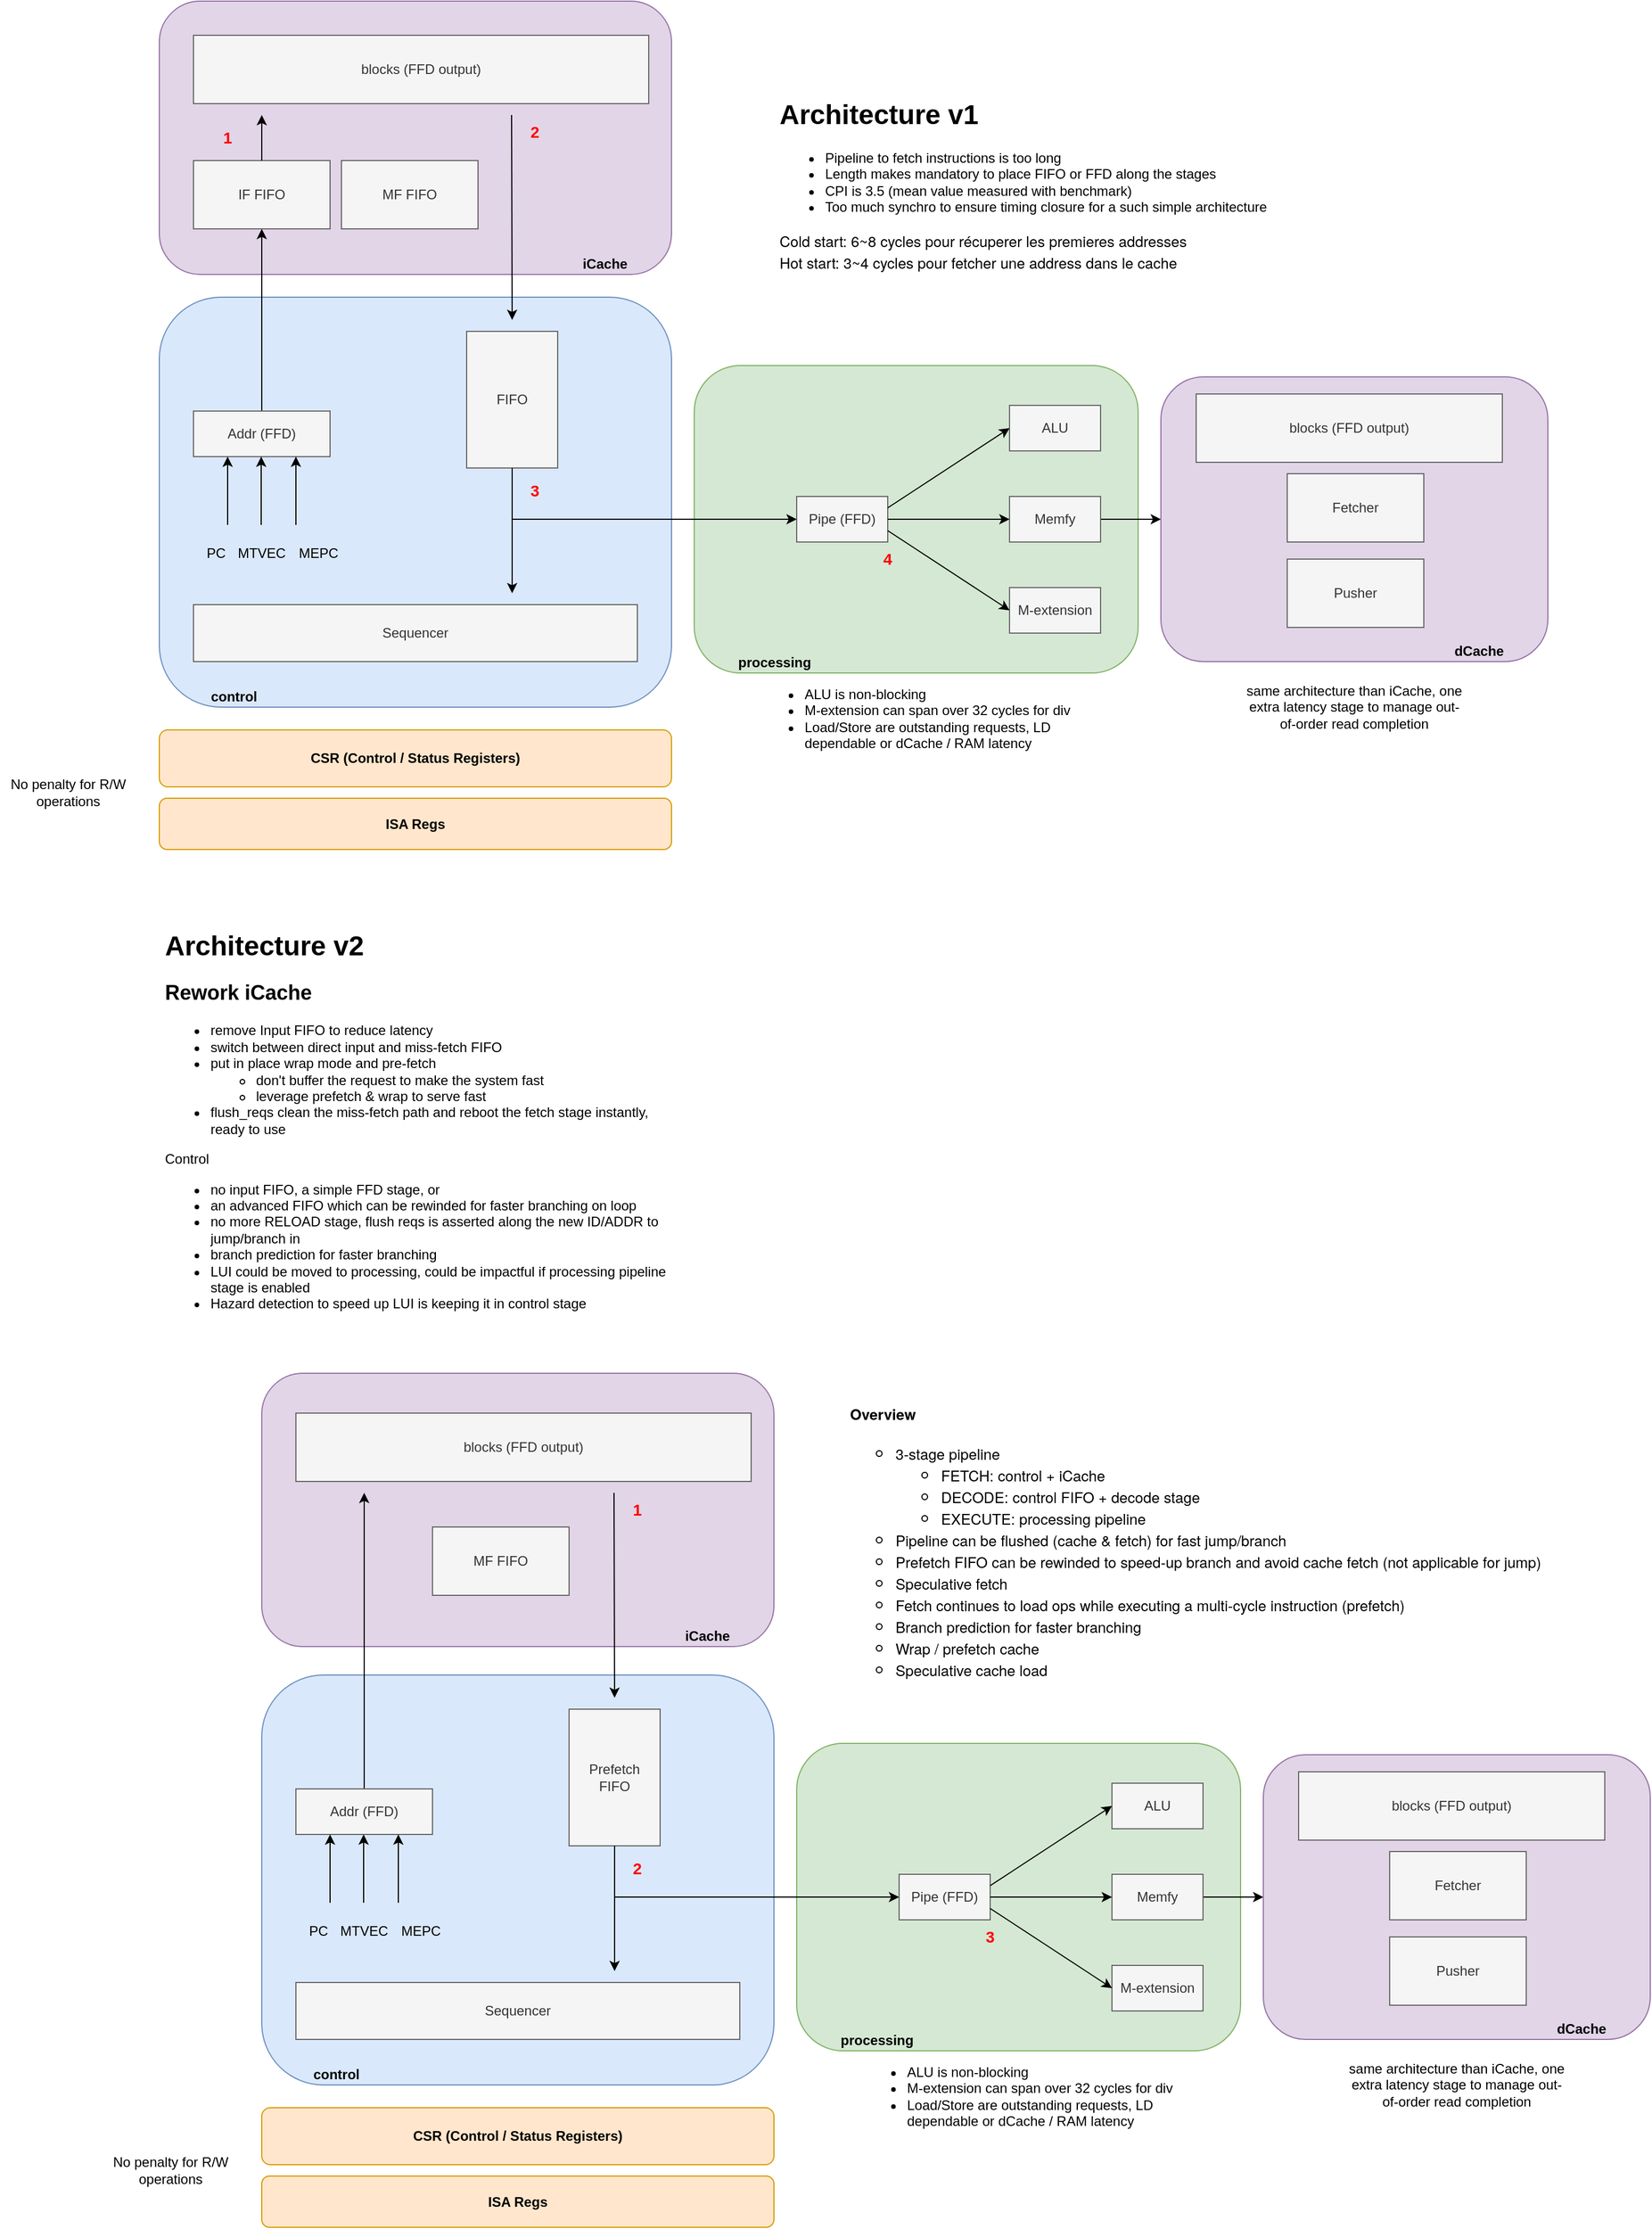 <mxfile version="21.1.2" type="device" pages="11">
  <diagram id="lXQN5M1yLeDDPKZTw-jW" name="Archi Overview">
    <mxGraphModel dx="2518" dy="2136" grid="1" gridSize="10" guides="1" tooltips="1" connect="1" arrows="1" fold="1" page="1" pageScale="1" pageWidth="827" pageHeight="1169" math="0" shadow="0">
      <root>
        <mxCell id="0" />
        <mxCell id="1" parent="0" />
        <mxCell id="Ecq8JnxZuU0sDtBV3D8--10" value="&lt;b&gt;&amp;nbsp; &amp;nbsp; &amp;nbsp; &amp;nbsp; &amp;nbsp; &amp;nbsp;processing&lt;/b&gt;" style="rounded=1;whiteSpace=wrap;html=1;fillColor=#d5e8d4;strokeColor=#82b366;align=left;verticalAlign=bottom;" vertex="1" parent="1">
          <mxGeometry x="600" y="190" width="390" height="270" as="geometry" />
        </mxCell>
        <mxCell id="Ecq8JnxZuU0sDtBV3D8--9" value="&amp;nbsp; &amp;nbsp; &amp;nbsp; &amp;nbsp; &amp;nbsp; &amp;nbsp; &amp;nbsp;control" style="rounded=1;whiteSpace=wrap;html=1;fillColor=#dae8fc;strokeColor=#6c8ebf;fontStyle=1;verticalAlign=bottom;align=left;" vertex="1" parent="1">
          <mxGeometry x="130" y="130" width="450" height="360" as="geometry" />
        </mxCell>
        <mxCell id="Ecq8JnxZuU0sDtBV3D8--8" value="iCache&amp;nbsp; &amp;nbsp; &amp;nbsp; &amp;nbsp; &amp;nbsp; &amp;nbsp;" style="rounded=1;whiteSpace=wrap;html=1;fillColor=#e1d5e7;strokeColor=#9673a6;fontStyle=1;align=right;verticalAlign=bottom;" vertex="1" parent="1">
          <mxGeometry x="130" y="-130" width="450" height="240" as="geometry" />
        </mxCell>
        <mxCell id="zv1xgQeg0JGgFYjPDClc-1" value="FIFO" style="rounded=0;whiteSpace=wrap;html=1;fillColor=#f5f5f5;fontColor=#333333;strokeColor=#666666;" vertex="1" parent="1">
          <mxGeometry x="400" y="160" width="80" height="120" as="geometry" />
        </mxCell>
        <mxCell id="zv1xgQeg0JGgFYjPDClc-2" value="Pipe (FFD)" style="rounded=0;whiteSpace=wrap;html=1;fillColor=#f5f5f5;fontColor=#333333;strokeColor=#666666;" vertex="1" parent="1">
          <mxGeometry x="690" y="305" width="80" height="40" as="geometry" />
        </mxCell>
        <mxCell id="zv1xgQeg0JGgFYjPDClc-3" value="ALU" style="rounded=0;whiteSpace=wrap;html=1;fillColor=#f5f5f5;fontColor=#333333;strokeColor=#666666;" vertex="1" parent="1">
          <mxGeometry x="877" y="225" width="80" height="40" as="geometry" />
        </mxCell>
        <mxCell id="Ecq8JnxZuU0sDtBV3D8--15" style="edgeStyle=orthogonalEdgeStyle;rounded=0;orthogonalLoop=1;jettySize=auto;html=1;exitX=1;exitY=0.5;exitDx=0;exitDy=0;" edge="1" parent="1" source="zv1xgQeg0JGgFYjPDClc-4" target="Ecq8JnxZuU0sDtBV3D8--11">
          <mxGeometry relative="1" as="geometry" />
        </mxCell>
        <mxCell id="zv1xgQeg0JGgFYjPDClc-4" value="Memfy" style="rounded=0;whiteSpace=wrap;html=1;fillColor=#f5f5f5;fontColor=#333333;strokeColor=#666666;" vertex="1" parent="1">
          <mxGeometry x="877" y="305" width="80" height="40" as="geometry" />
        </mxCell>
        <mxCell id="zv1xgQeg0JGgFYjPDClc-5" value="M-extension" style="rounded=0;whiteSpace=wrap;html=1;fillColor=#f5f5f5;fontColor=#333333;strokeColor=#666666;" vertex="1" parent="1">
          <mxGeometry x="877" y="385" width="80" height="40" as="geometry" />
        </mxCell>
        <mxCell id="zv1xgQeg0JGgFYjPDClc-6" value="" style="endArrow=classic;html=1;rounded=0;exitX=1;exitY=0.25;exitDx=0;exitDy=0;entryX=0;entryY=0.5;entryDx=0;entryDy=0;" edge="1" parent="1" source="zv1xgQeg0JGgFYjPDClc-2" target="zv1xgQeg0JGgFYjPDClc-3">
          <mxGeometry width="50" height="50" relative="1" as="geometry">
            <mxPoint x="520" y="325" as="sourcePoint" />
            <mxPoint x="570" y="275" as="targetPoint" />
          </mxGeometry>
        </mxCell>
        <mxCell id="zv1xgQeg0JGgFYjPDClc-7" value="" style="endArrow=classic;html=1;rounded=0;exitX=1;exitY=0.5;exitDx=0;exitDy=0;entryX=0;entryY=0.5;entryDx=0;entryDy=0;" edge="1" parent="1" source="zv1xgQeg0JGgFYjPDClc-2" target="zv1xgQeg0JGgFYjPDClc-4">
          <mxGeometry width="50" height="50" relative="1" as="geometry">
            <mxPoint x="780" y="325" as="sourcePoint" />
            <mxPoint x="887" y="255" as="targetPoint" />
          </mxGeometry>
        </mxCell>
        <mxCell id="zv1xgQeg0JGgFYjPDClc-8" value="" style="endArrow=classic;html=1;rounded=0;exitX=1;exitY=0.75;exitDx=0;exitDy=0;entryX=0;entryY=0.5;entryDx=0;entryDy=0;" edge="1" parent="1" source="zv1xgQeg0JGgFYjPDClc-2" target="zv1xgQeg0JGgFYjPDClc-5">
          <mxGeometry width="50" height="50" relative="1" as="geometry">
            <mxPoint x="780" y="335" as="sourcePoint" />
            <mxPoint x="887" y="335" as="targetPoint" />
          </mxGeometry>
        </mxCell>
        <mxCell id="zv1xgQeg0JGgFYjPDClc-9" value="" style="endArrow=classic;html=1;rounded=0;exitX=0.5;exitY=1;exitDx=0;exitDy=0;entryX=0;entryY=0.5;entryDx=0;entryDy=0;edgeStyle=orthogonalEdgeStyle;" edge="1" parent="1" source="zv1xgQeg0JGgFYjPDClc-1" target="zv1xgQeg0JGgFYjPDClc-2">
          <mxGeometry width="50" height="50" relative="1" as="geometry">
            <mxPoint x="450" y="340" as="sourcePoint" />
            <mxPoint x="500" y="290" as="targetPoint" />
          </mxGeometry>
        </mxCell>
        <mxCell id="zv1xgQeg0JGgFYjPDClc-19" style="edgeStyle=orthogonalEdgeStyle;rounded=0;orthogonalLoop=1;jettySize=auto;html=1;exitX=0.5;exitY=0;exitDx=0;exitDy=0;entryX=0.5;entryY=1;entryDx=0;entryDy=0;" edge="1" parent="1" source="zv1xgQeg0JGgFYjPDClc-10" target="zv1xgQeg0JGgFYjPDClc-18">
          <mxGeometry relative="1" as="geometry" />
        </mxCell>
        <mxCell id="zv1xgQeg0JGgFYjPDClc-10" value="Addr (FFD)" style="rounded=0;whiteSpace=wrap;html=1;fillColor=#f5f5f5;fontColor=#333333;strokeColor=#666666;" vertex="1" parent="1">
          <mxGeometry x="160" y="230" width="120" height="40" as="geometry" />
        </mxCell>
        <mxCell id="zv1xgQeg0JGgFYjPDClc-11" value="" style="endArrow=classic;html=1;rounded=0;" edge="1" parent="1">
          <mxGeometry width="50" height="50" relative="1" as="geometry">
            <mxPoint x="190" y="330" as="sourcePoint" />
            <mxPoint x="190" y="270" as="targetPoint" />
          </mxGeometry>
        </mxCell>
        <mxCell id="zv1xgQeg0JGgFYjPDClc-12" value="" style="endArrow=classic;html=1;rounded=0;" edge="1" parent="1">
          <mxGeometry width="50" height="50" relative="1" as="geometry">
            <mxPoint x="219.5" y="330" as="sourcePoint" />
            <mxPoint x="219.5" y="270" as="targetPoint" />
          </mxGeometry>
        </mxCell>
        <mxCell id="zv1xgQeg0JGgFYjPDClc-13" value="" style="endArrow=classic;html=1;rounded=0;" edge="1" parent="1">
          <mxGeometry width="50" height="50" relative="1" as="geometry">
            <mxPoint x="250" y="330" as="sourcePoint" />
            <mxPoint x="250" y="270" as="targetPoint" />
          </mxGeometry>
        </mxCell>
        <mxCell id="zv1xgQeg0JGgFYjPDClc-14" value="PC" style="text;html=1;strokeColor=none;fillColor=none;align=center;verticalAlign=middle;whiteSpace=wrap;rounded=0;" vertex="1" parent="1">
          <mxGeometry x="150" y="340" width="60" height="30" as="geometry" />
        </mxCell>
        <mxCell id="zv1xgQeg0JGgFYjPDClc-15" value="MTVEC" style="text;html=1;strokeColor=none;fillColor=none;align=center;verticalAlign=middle;whiteSpace=wrap;rounded=0;" vertex="1" parent="1">
          <mxGeometry x="190" y="340" width="60" height="30" as="geometry" />
        </mxCell>
        <mxCell id="zv1xgQeg0JGgFYjPDClc-16" value="MEPC" style="text;html=1;strokeColor=none;fillColor=none;align=center;verticalAlign=middle;whiteSpace=wrap;rounded=0;" vertex="1" parent="1">
          <mxGeometry x="240" y="340" width="60" height="30" as="geometry" />
        </mxCell>
        <mxCell id="zv1xgQeg0JGgFYjPDClc-17" value="blocks (FFD output)" style="rounded=0;whiteSpace=wrap;html=1;fillColor=#f5f5f5;fontColor=#333333;strokeColor=#666666;" vertex="1" parent="1">
          <mxGeometry x="160" y="-100" width="400" height="60" as="geometry" />
        </mxCell>
        <mxCell id="zv1xgQeg0JGgFYjPDClc-18" value="IF FIFO" style="rounded=0;whiteSpace=wrap;html=1;fillColor=#f5f5f5;fontColor=#333333;strokeColor=#666666;" vertex="1" parent="1">
          <mxGeometry x="160" y="10" width="120" height="60" as="geometry" />
        </mxCell>
        <mxCell id="zv1xgQeg0JGgFYjPDClc-21" value="" style="endArrow=classic;html=1;rounded=0;exitX=0.5;exitY=0;exitDx=0;exitDy=0;" edge="1" parent="1" source="zv1xgQeg0JGgFYjPDClc-18">
          <mxGeometry width="50" height="50" relative="1" as="geometry">
            <mxPoint x="450" y="90" as="sourcePoint" />
            <mxPoint x="220" y="-30" as="targetPoint" />
          </mxGeometry>
        </mxCell>
        <mxCell id="zv1xgQeg0JGgFYjPDClc-22" value="" style="endArrow=classic;html=1;rounded=0;exitX=0.5;exitY=0;exitDx=0;exitDy=0;" edge="1" parent="1">
          <mxGeometry width="50" height="50" relative="1" as="geometry">
            <mxPoint x="439.5" y="-30" as="sourcePoint" />
            <mxPoint x="440" y="150" as="targetPoint" />
          </mxGeometry>
        </mxCell>
        <mxCell id="Ecq8JnxZuU0sDtBV3D8--1" value="1" style="text;html=1;strokeColor=none;fillColor=none;align=center;verticalAlign=middle;whiteSpace=wrap;rounded=0;fontStyle=1;fontColor=#FF0000;fontSize=14;" vertex="1" parent="1">
          <mxGeometry x="170" y="-25" width="40" height="30" as="geometry" />
        </mxCell>
        <mxCell id="Ecq8JnxZuU0sDtBV3D8--2" value="2" style="text;html=1;strokeColor=none;fillColor=none;align=center;verticalAlign=middle;whiteSpace=wrap;rounded=0;fontStyle=1;fontColor=#FF0000;fontSize=14;" vertex="1" parent="1">
          <mxGeometry x="430" y="-30" width="60" height="30" as="geometry" />
        </mxCell>
        <mxCell id="Ecq8JnxZuU0sDtBV3D8--3" value="3" style="text;html=1;strokeColor=none;fillColor=none;align=center;verticalAlign=middle;whiteSpace=wrap;rounded=0;fontStyle=1;fontColor=#FF0000;fontSize=14;" vertex="1" parent="1">
          <mxGeometry x="430" y="285" width="60" height="30" as="geometry" />
        </mxCell>
        <mxCell id="Ecq8JnxZuU0sDtBV3D8--4" value="4" style="text;html=1;strokeColor=none;fillColor=none;align=center;verticalAlign=middle;whiteSpace=wrap;rounded=0;fontStyle=1;fontColor=#FF0000;fontSize=14;" vertex="1" parent="1">
          <mxGeometry x="740" y="345" width="60" height="30" as="geometry" />
        </mxCell>
        <mxCell id="Ecq8JnxZuU0sDtBV3D8--5" value="&lt;h1&gt;Architecture v1&lt;/h1&gt;&lt;p&gt;&lt;/p&gt;&lt;ul&gt;&lt;li&gt;Pipeline to fetch instructions is too long&lt;/li&gt;&lt;li&gt;Length makes mandatory to place FIFO or FFD along the stages&lt;/li&gt;&lt;li&gt;CPI is 3.5 (mean value measured with benchmark)&lt;br&gt;&lt;/li&gt;&lt;li&gt;Too much synchro to ensure timing closure for a such simple architecture&lt;/li&gt;&lt;/ul&gt;&lt;div&gt;&lt;p style=&quot;margin: 0px; font-variant-numeric: normal; font-variant-east-asian: normal; font-stretch: normal; font-size: 13px; line-height: normal; font-family: &amp;quot;Helvetica Neue&amp;quot;;&quot; class=&quot;p1&quot;&gt;Cold start: 6~8 cycles pour récuperer les premieres addresses&lt;/p&gt;&lt;p style=&quot;margin: 0px; font-variant-numeric: normal; font-variant-east-asian: normal; font-stretch: normal; font-size: 13px; line-height: normal; font-family: &amp;quot;Helvetica Neue&amp;quot;;&quot; class=&quot;p1&quot;&gt;Hot start: 3~4 cycles pour fetcher une address dans le cache&lt;/p&gt;&lt;/div&gt;&lt;p&gt;&lt;/p&gt;" style="text;html=1;strokeColor=none;fillColor=none;spacing=5;spacingTop=-20;whiteSpace=wrap;overflow=hidden;rounded=0;" vertex="1" parent="1">
          <mxGeometry x="670" y="-50" width="460" height="170" as="geometry" />
        </mxCell>
        <mxCell id="Ecq8JnxZuU0sDtBV3D8--6" value="Sequencer" style="rounded=0;whiteSpace=wrap;html=1;fillColor=#f5f5f5;fontColor=#333333;strokeColor=#666666;" vertex="1" parent="1">
          <mxGeometry x="160" y="400" width="390" height="50" as="geometry" />
        </mxCell>
        <mxCell id="Ecq8JnxZuU0sDtBV3D8--7" value="" style="endArrow=classic;html=1;rounded=0;exitX=0.5;exitY=1;exitDx=0;exitDy=0;" edge="1" parent="1" source="zv1xgQeg0JGgFYjPDClc-1">
          <mxGeometry width="50" height="50" relative="1" as="geometry">
            <mxPoint x="620" y="400" as="sourcePoint" />
            <mxPoint x="440" y="390" as="targetPoint" />
          </mxGeometry>
        </mxCell>
        <mxCell id="Ecq8JnxZuU0sDtBV3D8--11" value="dCache&amp;nbsp; &amp;nbsp; &amp;nbsp; &amp;nbsp; &amp;nbsp; &amp;nbsp;" style="rounded=1;whiteSpace=wrap;html=1;fillColor=#e1d5e7;strokeColor=#9673a6;fontStyle=1;align=right;verticalAlign=bottom;" vertex="1" parent="1">
          <mxGeometry x="1010" y="200" width="340" height="250" as="geometry" />
        </mxCell>
        <mxCell id="Ecq8JnxZuU0sDtBV3D8--12" value="blocks (FFD output)" style="rounded=0;whiteSpace=wrap;html=1;fillColor=#f5f5f5;fontColor=#333333;strokeColor=#666666;" vertex="1" parent="1">
          <mxGeometry x="1041" y="215" width="269" height="60" as="geometry" />
        </mxCell>
        <mxCell id="Ecq8JnxZuU0sDtBV3D8--13" value="Fetcher" style="rounded=0;whiteSpace=wrap;html=1;fillColor=#f5f5f5;fontColor=#333333;strokeColor=#666666;" vertex="1" parent="1">
          <mxGeometry x="1121" y="285" width="120" height="60" as="geometry" />
        </mxCell>
        <mxCell id="Ecq8JnxZuU0sDtBV3D8--14" value="Pusher" style="rounded=0;whiteSpace=wrap;html=1;fillColor=#f5f5f5;fontColor=#333333;strokeColor=#666666;" vertex="1" parent="1">
          <mxGeometry x="1121" y="360" width="120" height="60" as="geometry" />
        </mxCell>
        <mxCell id="Ecq8JnxZuU0sDtBV3D8--16" value="same architecture than iCache, one extra latency stage to manage out-of-order read completion" style="text;html=1;strokeColor=none;fillColor=none;align=center;verticalAlign=middle;whiteSpace=wrap;rounded=0;" vertex="1" parent="1">
          <mxGeometry x="1080" y="460" width="200" height="60" as="geometry" />
        </mxCell>
        <mxCell id="Ecq8JnxZuU0sDtBV3D8--17" value="&lt;ul&gt;&lt;li&gt;ALU is non-blocking&lt;/li&gt;&lt;li&gt;M-extension can span over 32 cycles for div&lt;/li&gt;&lt;li&gt;Load/Store are outstanding requests, LD dependable or dCache / RAM latency&lt;/li&gt;&lt;/ul&gt;" style="text;html=1;strokeColor=none;fillColor=none;align=left;verticalAlign=middle;whiteSpace=wrap;rounded=0;" vertex="1" parent="1">
          <mxGeometry x="655" y="470" width="305" height="60" as="geometry" />
        </mxCell>
        <mxCell id="Ecq8JnxZuU0sDtBV3D8--18" value="ISA Regs" style="rounded=1;whiteSpace=wrap;html=1;fillColor=#ffe6cc;strokeColor=#d79b00;fontStyle=1" vertex="1" parent="1">
          <mxGeometry x="130" y="570" width="450" height="45" as="geometry" />
        </mxCell>
        <mxCell id="Ecq8JnxZuU0sDtBV3D8--19" value="CSR (Control / Status Registers)" style="rounded=1;whiteSpace=wrap;html=1;fillColor=#ffe6cc;strokeColor=#d79b00;fontStyle=1" vertex="1" parent="1">
          <mxGeometry x="130" y="510" width="450" height="50" as="geometry" />
        </mxCell>
        <mxCell id="Ecq8JnxZuU0sDtBV3D8--20" value="No penalty for R/W operations" style="text;html=1;strokeColor=none;fillColor=none;align=center;verticalAlign=middle;whiteSpace=wrap;rounded=0;" vertex="1" parent="1">
          <mxGeometry x="-10" y="515" width="120" height="100" as="geometry" />
        </mxCell>
        <mxCell id="Ecq8JnxZuU0sDtBV3D8--21" value="&lt;h1&gt;Architecture v2&lt;/h1&gt;&lt;p&gt;&lt;/p&gt;&lt;h2&gt;Rework iCache&lt;/h2&gt;&lt;ul&gt;&lt;li&gt;remove Input FIFO to reduce latency&lt;/li&gt;&lt;li&gt;switch between direct input and miss-fetch FIFO&lt;/li&gt;&lt;li&gt;put in place wrap mode and pre-fetch&lt;/li&gt;&lt;ul&gt;&lt;li&gt;don&#39;t buffer the request to make the system fast&lt;/li&gt;&lt;li&gt;leverage prefetch &amp;amp; wrap to serve fast&lt;/li&gt;&lt;/ul&gt;&lt;li&gt;flush_reqs clean the miss-fetch path and reboot the fetch stage instantly, ready to use&lt;/li&gt;&lt;/ul&gt;Control&lt;br&gt;&lt;ul&gt;&lt;li&gt;no input FIFO, a simple FFD stage, or&lt;/li&gt;&lt;li&gt;an advanced FIFO which can be rewinded for faster branching on loop&lt;/li&gt;&lt;li&gt;no more RELOAD stage, flush reqs is asserted along the new ID/ADDR to jump/branch in&lt;/li&gt;&lt;li&gt;branch prediction for faster branching&lt;/li&gt;&lt;li&gt;LUI could be moved to processing, could be impactful if processing pipeline stage is enabled&lt;/li&gt;&lt;li&gt;Hazard detection to speed up LUI is keeping it in control stage&lt;/li&gt;&lt;/ul&gt;&lt;p&gt;&lt;/p&gt;" style="text;html=1;strokeColor=none;fillColor=none;spacing=5;spacingTop=-20;whiteSpace=wrap;overflow=hidden;rounded=0;" vertex="1" parent="1">
          <mxGeometry x="130" y="680" width="460" height="360" as="geometry" />
        </mxCell>
        <mxCell id="Ecq8JnxZuU0sDtBV3D8--22" value="&lt;h1 style=&quot;margin: 0px; font-variant-numeric: normal; font-variant-east-asian: normal; font-stretch: normal; font-size: 13px; line-height: normal; font-family: &amp;quot;Helvetica Neue&amp;quot;; text-align: start;&quot;&gt;Overview&lt;/h1&gt;&lt;ul style=&quot;list-style-type: circle; font-size: medium;&quot; class=&quot;ul1&quot;&gt;&lt;li style=&quot;text-align: left; margin: 0px; font-variant-numeric: normal; font-variant-east-asian: normal; font-stretch: normal; font-size: 13px; line-height: normal; font-family: &amp;quot;Helvetica Neue&amp;quot;;&quot; class=&quot;li1&quot;&gt;3-stage pipeline&lt;/li&gt;&lt;ul&gt;&lt;li style=&quot;text-align: left; margin: 0px; font-variant-numeric: normal; font-variant-east-asian: normal; font-stretch: normal; font-size: 13px; line-height: normal; font-family: &amp;quot;Helvetica Neue&amp;quot;;&quot; class=&quot;li1&quot;&gt;FETCH: control + iCache&lt;/li&gt;&lt;li style=&quot;text-align: left; margin: 0px; font-variant-numeric: normal; font-variant-east-asian: normal; font-stretch: normal; font-size: 13px; line-height: normal; font-family: &amp;quot;Helvetica Neue&amp;quot;;&quot; class=&quot;li1&quot;&gt;DECODE: control FIFO + decode stage&lt;/li&gt;&lt;li style=&quot;text-align: left; margin: 0px; font-variant-numeric: normal; font-variant-east-asian: normal; font-stretch: normal; font-size: 13px; line-height: normal; font-family: &amp;quot;Helvetica Neue&amp;quot;;&quot; class=&quot;li1&quot;&gt;EXECUTE: processing pipeline&lt;/li&gt;&lt;/ul&gt;&lt;li style=&quot;text-align: left; margin: 0px; font-variant-numeric: normal; font-variant-east-asian: normal; font-stretch: normal; font-size: 13px; line-height: normal; font-family: &amp;quot;Helvetica Neue&amp;quot;;&quot; class=&quot;li1&quot;&gt;&lt;span style=&quot;background-color: initial;&quot;&gt;Pipeline can be flushed (cache &amp;amp; fetch) for fast jump/branch&lt;/span&gt;&lt;br&gt;&lt;/li&gt;&lt;li style=&quot;text-align: left; margin: 0px; font-variant-numeric: normal; font-variant-east-asian: normal; font-stretch: normal; font-size: 13px; line-height: normal; font-family: &amp;quot;Helvetica Neue&amp;quot;;&quot; class=&quot;li1&quot;&gt;Prefetch FIFO can be rewinded to speed-up branch and avoid cache fetch (not applicable for jump)&lt;/li&gt;&lt;li style=&quot;text-align: left; margin: 0px; font-variant-numeric: normal; font-variant-east-asian: normal; font-stretch: normal; font-size: 13px; line-height: normal; font-family: &amp;quot;Helvetica Neue&amp;quot;;&quot; class=&quot;li1&quot;&gt;Speculative fetch&lt;/li&gt;&lt;li style=&quot;border-color: var(--border-color); text-align: left; margin: 0px; font-variant-numeric: normal; font-variant-east-asian: normal; font-stretch: normal; font-size: 13px; line-height: normal; font-family: &amp;quot;Helvetica Neue&amp;quot;;&quot; class=&quot;li1&quot;&gt;Fetch continues to load ops while executing a multi-cycle instruction (prefetch)&lt;br&gt;&lt;/li&gt;&lt;li style=&quot;border-color: var(--border-color); text-align: left; margin: 0px; font-variant-numeric: normal; font-variant-east-asian: normal; font-stretch: normal; font-size: 13px; line-height: normal; font-family: &amp;quot;Helvetica Neue&amp;quot;;&quot; class=&quot;li1&quot;&gt;Branch prediction for faster branching&lt;br&gt;&lt;/li&gt;&lt;li style=&quot;border-color: var(--border-color); text-align: left; margin: 0px; font-variant-numeric: normal; font-variant-east-asian: normal; font-stretch: normal; font-size: 13px; line-height: normal; font-family: &amp;quot;Helvetica Neue&amp;quot;;&quot; class=&quot;li1&quot;&gt;Wrap / prefetch cache&lt;/li&gt;&lt;li style=&quot;border-color: var(--border-color); text-align: left; margin: 0px; font-variant-numeric: normal; font-variant-east-asian: normal; font-stretch: normal; font-size: 13px; line-height: normal; font-family: &amp;quot;Helvetica Neue&amp;quot;;&quot; class=&quot;li1&quot;&gt;Speculative cache load&lt;/li&gt;&lt;/ul&gt;" style="text;html=1;align=center;verticalAlign=middle;resizable=0;points=[];autosize=1;strokeColor=none;fillColor=none;" vertex="1" parent="1">
          <mxGeometry x="720" y="1110" width="640" height="240" as="geometry" />
        </mxCell>
        <mxCell id="Ecq8JnxZuU0sDtBV3D8--23" value="MF FIFO" style="rounded=0;whiteSpace=wrap;html=1;fillColor=#f5f5f5;fontColor=#333333;strokeColor=#666666;" vertex="1" parent="1">
          <mxGeometry x="290" y="10" width="120" height="60" as="geometry" />
        </mxCell>
        <mxCell id="Ecq8JnxZuU0sDtBV3D8--24" value="&lt;b&gt;&amp;nbsp; &amp;nbsp; &amp;nbsp; &amp;nbsp; &amp;nbsp; &amp;nbsp;processing&lt;/b&gt;" style="rounded=1;whiteSpace=wrap;html=1;fillColor=#d5e8d4;strokeColor=#82b366;align=left;verticalAlign=bottom;" vertex="1" parent="1">
          <mxGeometry x="690" y="1400" width="390" height="270" as="geometry" />
        </mxCell>
        <mxCell id="Ecq8JnxZuU0sDtBV3D8--25" value="&amp;nbsp; &amp;nbsp; &amp;nbsp; &amp;nbsp; &amp;nbsp; &amp;nbsp; &amp;nbsp;control" style="rounded=1;whiteSpace=wrap;html=1;fillColor=#dae8fc;strokeColor=#6c8ebf;fontStyle=1;verticalAlign=bottom;align=left;" vertex="1" parent="1">
          <mxGeometry x="220" y="1340" width="450" height="360" as="geometry" />
        </mxCell>
        <mxCell id="Ecq8JnxZuU0sDtBV3D8--26" value="iCache&amp;nbsp; &amp;nbsp; &amp;nbsp; &amp;nbsp; &amp;nbsp; &amp;nbsp;" style="rounded=1;whiteSpace=wrap;html=1;fillColor=#e1d5e7;strokeColor=#9673a6;fontStyle=1;align=right;verticalAlign=bottom;" vertex="1" parent="1">
          <mxGeometry x="220" y="1075" width="450" height="240" as="geometry" />
        </mxCell>
        <mxCell id="Ecq8JnxZuU0sDtBV3D8--27" value="Prefetch &lt;br&gt;FIFO" style="rounded=0;whiteSpace=wrap;html=1;fillColor=#f5f5f5;fontColor=#333333;strokeColor=#666666;" vertex="1" parent="1">
          <mxGeometry x="490" y="1370" width="80" height="120" as="geometry" />
        </mxCell>
        <mxCell id="Ecq8JnxZuU0sDtBV3D8--28" value="Pipe (FFD)" style="rounded=0;whiteSpace=wrap;html=1;fillColor=#f5f5f5;fontColor=#333333;strokeColor=#666666;" vertex="1" parent="1">
          <mxGeometry x="780" y="1515" width="80" height="40" as="geometry" />
        </mxCell>
        <mxCell id="Ecq8JnxZuU0sDtBV3D8--29" value="ALU" style="rounded=0;whiteSpace=wrap;html=1;fillColor=#f5f5f5;fontColor=#333333;strokeColor=#666666;" vertex="1" parent="1">
          <mxGeometry x="967" y="1435" width="80" height="40" as="geometry" />
        </mxCell>
        <mxCell id="Ecq8JnxZuU0sDtBV3D8--30" style="edgeStyle=orthogonalEdgeStyle;rounded=0;orthogonalLoop=1;jettySize=auto;html=1;exitX=1;exitY=0.5;exitDx=0;exitDy=0;" edge="1" parent="1" source="Ecq8JnxZuU0sDtBV3D8--31" target="Ecq8JnxZuU0sDtBV3D8--56">
          <mxGeometry relative="1" as="geometry" />
        </mxCell>
        <mxCell id="Ecq8JnxZuU0sDtBV3D8--31" value="Memfy" style="rounded=0;whiteSpace=wrap;html=1;fillColor=#f5f5f5;fontColor=#333333;strokeColor=#666666;" vertex="1" parent="1">
          <mxGeometry x="967" y="1515" width="80" height="40" as="geometry" />
        </mxCell>
        <mxCell id="Ecq8JnxZuU0sDtBV3D8--32" value="M-extension" style="rounded=0;whiteSpace=wrap;html=1;fillColor=#f5f5f5;fontColor=#333333;strokeColor=#666666;" vertex="1" parent="1">
          <mxGeometry x="967" y="1595" width="80" height="40" as="geometry" />
        </mxCell>
        <mxCell id="Ecq8JnxZuU0sDtBV3D8--33" value="" style="endArrow=classic;html=1;rounded=0;exitX=1;exitY=0.25;exitDx=0;exitDy=0;entryX=0;entryY=0.5;entryDx=0;entryDy=0;" edge="1" parent="1" source="Ecq8JnxZuU0sDtBV3D8--28" target="Ecq8JnxZuU0sDtBV3D8--29">
          <mxGeometry width="50" height="50" relative="1" as="geometry">
            <mxPoint x="610" y="1535" as="sourcePoint" />
            <mxPoint x="660" y="1485" as="targetPoint" />
          </mxGeometry>
        </mxCell>
        <mxCell id="Ecq8JnxZuU0sDtBV3D8--34" value="" style="endArrow=classic;html=1;rounded=0;exitX=1;exitY=0.5;exitDx=0;exitDy=0;entryX=0;entryY=0.5;entryDx=0;entryDy=0;" edge="1" parent="1" source="Ecq8JnxZuU0sDtBV3D8--28" target="Ecq8JnxZuU0sDtBV3D8--31">
          <mxGeometry width="50" height="50" relative="1" as="geometry">
            <mxPoint x="870" y="1535" as="sourcePoint" />
            <mxPoint x="977" y="1465" as="targetPoint" />
          </mxGeometry>
        </mxCell>
        <mxCell id="Ecq8JnxZuU0sDtBV3D8--35" value="" style="endArrow=classic;html=1;rounded=0;exitX=1;exitY=0.75;exitDx=0;exitDy=0;entryX=0;entryY=0.5;entryDx=0;entryDy=0;" edge="1" parent="1" source="Ecq8JnxZuU0sDtBV3D8--28" target="Ecq8JnxZuU0sDtBV3D8--32">
          <mxGeometry width="50" height="50" relative="1" as="geometry">
            <mxPoint x="870" y="1545" as="sourcePoint" />
            <mxPoint x="977" y="1545" as="targetPoint" />
          </mxGeometry>
        </mxCell>
        <mxCell id="Ecq8JnxZuU0sDtBV3D8--36" value="" style="endArrow=classic;html=1;rounded=0;exitX=0.5;exitY=1;exitDx=0;exitDy=0;entryX=0;entryY=0.5;entryDx=0;entryDy=0;edgeStyle=orthogonalEdgeStyle;" edge="1" parent="1" source="Ecq8JnxZuU0sDtBV3D8--27" target="Ecq8JnxZuU0sDtBV3D8--28">
          <mxGeometry width="50" height="50" relative="1" as="geometry">
            <mxPoint x="540" y="1550" as="sourcePoint" />
            <mxPoint x="590" y="1500" as="targetPoint" />
          </mxGeometry>
        </mxCell>
        <mxCell id="Ecq8JnxZuU0sDtBV3D8--37" style="edgeStyle=orthogonalEdgeStyle;rounded=0;orthogonalLoop=1;jettySize=auto;html=1;exitX=0.5;exitY=0;exitDx=0;exitDy=0;" edge="1" parent="1" source="Ecq8JnxZuU0sDtBV3D8--38">
          <mxGeometry relative="1" as="geometry">
            <mxPoint x="310" y="1180" as="targetPoint" />
          </mxGeometry>
        </mxCell>
        <mxCell id="Ecq8JnxZuU0sDtBV3D8--38" value="Addr (FFD)" style="rounded=0;whiteSpace=wrap;html=1;fillColor=#f5f5f5;fontColor=#333333;strokeColor=#666666;" vertex="1" parent="1">
          <mxGeometry x="250" y="1440" width="120" height="40" as="geometry" />
        </mxCell>
        <mxCell id="Ecq8JnxZuU0sDtBV3D8--39" value="" style="endArrow=classic;html=1;rounded=0;" edge="1" parent="1">
          <mxGeometry width="50" height="50" relative="1" as="geometry">
            <mxPoint x="280" y="1540" as="sourcePoint" />
            <mxPoint x="280" y="1480" as="targetPoint" />
          </mxGeometry>
        </mxCell>
        <mxCell id="Ecq8JnxZuU0sDtBV3D8--40" value="" style="endArrow=classic;html=1;rounded=0;" edge="1" parent="1">
          <mxGeometry width="50" height="50" relative="1" as="geometry">
            <mxPoint x="309.5" y="1540" as="sourcePoint" />
            <mxPoint x="309.5" y="1480" as="targetPoint" />
          </mxGeometry>
        </mxCell>
        <mxCell id="Ecq8JnxZuU0sDtBV3D8--41" value="" style="endArrow=classic;html=1;rounded=0;" edge="1" parent="1">
          <mxGeometry width="50" height="50" relative="1" as="geometry">
            <mxPoint x="340" y="1540" as="sourcePoint" />
            <mxPoint x="340" y="1480" as="targetPoint" />
          </mxGeometry>
        </mxCell>
        <mxCell id="Ecq8JnxZuU0sDtBV3D8--42" value="PC" style="text;html=1;strokeColor=none;fillColor=none;align=center;verticalAlign=middle;whiteSpace=wrap;rounded=0;" vertex="1" parent="1">
          <mxGeometry x="240" y="1550" width="60" height="30" as="geometry" />
        </mxCell>
        <mxCell id="Ecq8JnxZuU0sDtBV3D8--43" value="MTVEC" style="text;html=1;strokeColor=none;fillColor=none;align=center;verticalAlign=middle;whiteSpace=wrap;rounded=0;" vertex="1" parent="1">
          <mxGeometry x="280" y="1550" width="60" height="30" as="geometry" />
        </mxCell>
        <mxCell id="Ecq8JnxZuU0sDtBV3D8--44" value="MEPC" style="text;html=1;strokeColor=none;fillColor=none;align=center;verticalAlign=middle;whiteSpace=wrap;rounded=0;" vertex="1" parent="1">
          <mxGeometry x="330" y="1550" width="60" height="30" as="geometry" />
        </mxCell>
        <mxCell id="Ecq8JnxZuU0sDtBV3D8--45" value="blocks (FFD output)" style="rounded=0;whiteSpace=wrap;html=1;fillColor=#f5f5f5;fontColor=#333333;strokeColor=#666666;" vertex="1" parent="1">
          <mxGeometry x="250" y="1110" width="400" height="60" as="geometry" />
        </mxCell>
        <mxCell id="Ecq8JnxZuU0sDtBV3D8--48" value="" style="endArrow=classic;html=1;rounded=0;exitX=0.5;exitY=0;exitDx=0;exitDy=0;" edge="1" parent="1">
          <mxGeometry width="50" height="50" relative="1" as="geometry">
            <mxPoint x="529.5" y="1180" as="sourcePoint" />
            <mxPoint x="530" y="1360" as="targetPoint" />
          </mxGeometry>
        </mxCell>
        <mxCell id="Ecq8JnxZuU0sDtBV3D8--50" value="1" style="text;html=1;strokeColor=none;fillColor=none;align=center;verticalAlign=middle;whiteSpace=wrap;rounded=0;fontStyle=1;fontColor=#FF0000;fontSize=14;" vertex="1" parent="1">
          <mxGeometry x="520" y="1180" width="60" height="30" as="geometry" />
        </mxCell>
        <mxCell id="Ecq8JnxZuU0sDtBV3D8--51" value="2" style="text;html=1;strokeColor=none;fillColor=none;align=center;verticalAlign=middle;whiteSpace=wrap;rounded=0;fontStyle=1;fontColor=#FF0000;fontSize=14;" vertex="1" parent="1">
          <mxGeometry x="520" y="1495" width="60" height="30" as="geometry" />
        </mxCell>
        <mxCell id="Ecq8JnxZuU0sDtBV3D8--52" value="3" style="text;html=1;strokeColor=none;fillColor=none;align=center;verticalAlign=middle;whiteSpace=wrap;rounded=0;fontStyle=1;fontColor=#FF0000;fontSize=14;" vertex="1" parent="1">
          <mxGeometry x="830" y="1555" width="60" height="30" as="geometry" />
        </mxCell>
        <mxCell id="Ecq8JnxZuU0sDtBV3D8--54" value="Sequencer" style="rounded=0;whiteSpace=wrap;html=1;fillColor=#f5f5f5;fontColor=#333333;strokeColor=#666666;" vertex="1" parent="1">
          <mxGeometry x="250" y="1610" width="390" height="50" as="geometry" />
        </mxCell>
        <mxCell id="Ecq8JnxZuU0sDtBV3D8--55" value="" style="endArrow=classic;html=1;rounded=0;exitX=0.5;exitY=1;exitDx=0;exitDy=0;" edge="1" parent="1" source="Ecq8JnxZuU0sDtBV3D8--27">
          <mxGeometry width="50" height="50" relative="1" as="geometry">
            <mxPoint x="710" y="1610" as="sourcePoint" />
            <mxPoint x="530" y="1600" as="targetPoint" />
          </mxGeometry>
        </mxCell>
        <mxCell id="Ecq8JnxZuU0sDtBV3D8--56" value="dCache&amp;nbsp; &amp;nbsp; &amp;nbsp; &amp;nbsp; &amp;nbsp; &amp;nbsp;" style="rounded=1;whiteSpace=wrap;html=1;fillColor=#e1d5e7;strokeColor=#9673a6;fontStyle=1;align=right;verticalAlign=bottom;" vertex="1" parent="1">
          <mxGeometry x="1100" y="1410" width="340" height="250" as="geometry" />
        </mxCell>
        <mxCell id="Ecq8JnxZuU0sDtBV3D8--57" value="blocks (FFD output)" style="rounded=0;whiteSpace=wrap;html=1;fillColor=#f5f5f5;fontColor=#333333;strokeColor=#666666;" vertex="1" parent="1">
          <mxGeometry x="1131" y="1425" width="269" height="60" as="geometry" />
        </mxCell>
        <mxCell id="Ecq8JnxZuU0sDtBV3D8--58" value="Fetcher" style="rounded=0;whiteSpace=wrap;html=1;fillColor=#f5f5f5;fontColor=#333333;strokeColor=#666666;" vertex="1" parent="1">
          <mxGeometry x="1211" y="1495" width="120" height="60" as="geometry" />
        </mxCell>
        <mxCell id="Ecq8JnxZuU0sDtBV3D8--59" value="Pusher" style="rounded=0;whiteSpace=wrap;html=1;fillColor=#f5f5f5;fontColor=#333333;strokeColor=#666666;" vertex="1" parent="1">
          <mxGeometry x="1211" y="1570" width="120" height="60" as="geometry" />
        </mxCell>
        <mxCell id="Ecq8JnxZuU0sDtBV3D8--60" value="same architecture than iCache, one extra latency stage to manage out-of-order read completion" style="text;html=1;strokeColor=none;fillColor=none;align=center;verticalAlign=middle;whiteSpace=wrap;rounded=0;" vertex="1" parent="1">
          <mxGeometry x="1170" y="1670" width="200" height="60" as="geometry" />
        </mxCell>
        <mxCell id="Ecq8JnxZuU0sDtBV3D8--61" value="&lt;ul&gt;&lt;li&gt;ALU is non-blocking&lt;/li&gt;&lt;li&gt;M-extension can span over 32 cycles for div&lt;/li&gt;&lt;li&gt;Load/Store are outstanding requests, LD dependable or dCache / RAM latency&lt;/li&gt;&lt;/ul&gt;" style="text;html=1;strokeColor=none;fillColor=none;align=left;verticalAlign=middle;whiteSpace=wrap;rounded=0;" vertex="1" parent="1">
          <mxGeometry x="745" y="1680" width="305" height="60" as="geometry" />
        </mxCell>
        <mxCell id="Ecq8JnxZuU0sDtBV3D8--62" value="ISA Regs" style="rounded=1;whiteSpace=wrap;html=1;fillColor=#ffe6cc;strokeColor=#d79b00;fontStyle=1" vertex="1" parent="1">
          <mxGeometry x="220" y="1780" width="450" height="45" as="geometry" />
        </mxCell>
        <mxCell id="Ecq8JnxZuU0sDtBV3D8--63" value="CSR (Control / Status Registers)" style="rounded=1;whiteSpace=wrap;html=1;fillColor=#ffe6cc;strokeColor=#d79b00;fontStyle=1" vertex="1" parent="1">
          <mxGeometry x="220" y="1720" width="450" height="50" as="geometry" />
        </mxCell>
        <mxCell id="Ecq8JnxZuU0sDtBV3D8--64" value="No penalty for R/W operations" style="text;html=1;strokeColor=none;fillColor=none;align=center;verticalAlign=middle;whiteSpace=wrap;rounded=0;" vertex="1" parent="1">
          <mxGeometry x="80" y="1725" width="120" height="100" as="geometry" />
        </mxCell>
        <mxCell id="Ecq8JnxZuU0sDtBV3D8--65" value="MF FIFO" style="rounded=0;whiteSpace=wrap;html=1;fillColor=#f5f5f5;fontColor=#333333;strokeColor=#666666;" vertex="1" parent="1">
          <mxGeometry x="370" y="1210" width="120" height="60" as="geometry" />
        </mxCell>
      </root>
    </mxGraphModel>
  </diagram>
  <diagram id="mN8FOwnUT73ws6n5HeIg" name="Core/Platform">
    <mxGraphModel dx="1691" dy="967" grid="1" gridSize="10" guides="1" tooltips="1" connect="1" arrows="1" fold="1" page="1" pageScale="1" pageWidth="827" pageHeight="1169" math="0" shadow="0">
      <root>
        <mxCell id="0" />
        <mxCell id="1" parent="0" />
        <mxCell id="R2bJrqQEyKLvwm6H-iFT-2" value="" style="rounded=0;whiteSpace=wrap;html=1;strokeWidth=2;fillColor=#f5f5f5;strokeColor=#666666;fontColor=#333333;verticalAlign=top;align=right;fontSize=16;fontStyle=3" parent="1" vertex="1">
          <mxGeometry x="60" y="160" width="520" height="550" as="geometry" />
        </mxCell>
        <mxCell id="AL-BwSKPmi1wRKBsyiYw-5" value="" style="edgeStyle=orthogonalEdgeStyle;rounded=0;orthogonalLoop=1;jettySize=auto;html=1;startArrow=classic;startFill=1;entryX=0.5;entryY=0;entryDx=0;entryDy=0;exitX=0.5;exitY=1;exitDx=0;exitDy=0;" parent="1" source="ozxh4GFc6Ai25g-vY9xJ-4" target="AL-BwSKPmi1wRKBsyiYw-15" edge="1">
          <mxGeometry relative="1" as="geometry">
            <mxPoint x="325" y="670" as="sourcePoint" />
            <mxPoint x="325" y="570" as="targetPoint" />
          </mxGeometry>
        </mxCell>
        <mxCell id="-v3yy3ViV5WwKEC1YrrE-3" style="edgeStyle=orthogonalEdgeStyle;rounded=0;orthogonalLoop=1;jettySize=auto;html=1;exitX=0.5;exitY=1;exitDx=0;exitDy=0;entryX=0.5;entryY=0;entryDx=0;entryDy=0;startArrow=classic;startFill=1;fontSize=14;" parent="1" source="AL-BwSKPmi1wRKBsyiYw-1" target="-v3yy3ViV5WwKEC1YrrE-1" edge="1">
          <mxGeometry relative="1" as="geometry" />
        </mxCell>
        <mxCell id="dowkuxEkWjFtY-Ol8ZJ--4" style="edgeStyle=elbowEdgeStyle;rounded=0;sketch=0;jumpStyle=none;orthogonalLoop=1;jettySize=auto;html=1;exitX=0.5;exitY=0;exitDx=0;exitDy=0;fontColor=#000066;strokeColor=#000000;" parent="1" source="AL-BwSKPmi1wRKBsyiYw-1" target="AL-BwSKPmi1wRKBsyiYw-14" edge="1">
          <mxGeometry relative="1" as="geometry" />
        </mxCell>
        <mxCell id="AL-BwSKPmi1wRKBsyiYw-1" value="Processing" style="rounded=0;whiteSpace=wrap;html=1;fillColor=#b1ddf0;strokeWidth=2;fontSize=14;fontStyle=1" parent="1" vertex="1">
          <mxGeometry x="342.5" y="360" width="120" height="80" as="geometry" />
        </mxCell>
        <mxCell id="AL-BwSKPmi1wRKBsyiYw-3" value="" style="edgeStyle=orthogonalEdgeStyle;rounded=0;orthogonalLoop=1;jettySize=auto;html=1;startArrow=none;startFill=0;fontSize=14;" parent="1" source="AL-BwSKPmi1wRKBsyiYw-2" target="AL-BwSKPmi1wRKBsyiYw-1" edge="1">
          <mxGeometry relative="1" as="geometry" />
        </mxCell>
        <mxCell id="ozxh4GFc6Ai25g-vY9xJ-3" value="" style="edgeStyle=orthogonalEdgeStyle;rounded=0;orthogonalLoop=1;jettySize=auto;html=1;startArrow=classic;startFill=1;fontSize=14;" parent="1" source="AL-BwSKPmi1wRKBsyiYw-2" target="ozxh4GFc6Ai25g-vY9xJ-1" edge="1">
          <mxGeometry relative="1" as="geometry" />
        </mxCell>
        <mxCell id="dowkuxEkWjFtY-Ol8ZJ--5" style="edgeStyle=elbowEdgeStyle;rounded=0;sketch=0;jumpStyle=none;orthogonalLoop=1;jettySize=auto;html=1;exitX=0.5;exitY=0;exitDx=0;exitDy=0;fontColor=#000066;strokeColor=#000000;" parent="1" source="AL-BwSKPmi1wRKBsyiYw-2" target="AL-BwSKPmi1wRKBsyiYw-14" edge="1">
          <mxGeometry relative="1" as="geometry" />
        </mxCell>
        <mxCell id="AL-BwSKPmi1wRKBsyiYw-2" value="Control Unit" style="rounded=0;whiteSpace=wrap;html=1;fillColor=#FFE6CC;strokeWidth=2;fontSize=14;fontStyle=1" parent="1" vertex="1">
          <mxGeometry x="100" y="360" width="120" height="80" as="geometry" />
        </mxCell>
        <mxCell id="AL-BwSKPmi1wRKBsyiYw-6" style="edgeStyle=orthogonalEdgeStyle;rounded=0;orthogonalLoop=1;jettySize=auto;html=1;entryX=0.5;entryY=0;entryDx=0;entryDy=0;exitX=0.5;exitY=1;exitDx=0;exitDy=0;startArrow=classic;startFill=1;" parent="1" source="ozxh4GFc6Ai25g-vY9xJ-1" target="R2bJrqQEyKLvwm6H-iFT-1" edge="1">
          <mxGeometry relative="1" as="geometry">
            <mxPoint x="135" y="515" as="sourcePoint" />
            <mxPoint x="135" y="570" as="targetPoint" />
          </mxGeometry>
        </mxCell>
        <mxCell id="AL-BwSKPmi1wRKBsyiYw-11" value="" style="edgeStyle=orthogonalEdgeStyle;rounded=0;orthogonalLoop=1;jettySize=auto;html=1;" parent="1" edge="1">
          <mxGeometry relative="1" as="geometry">
            <mxPoint x="600" y="470" as="sourcePoint" />
          </mxGeometry>
        </mxCell>
        <mxCell id="AL-BwSKPmi1wRKBsyiYw-14" value="ISA Registers" style="rounded=0;whiteSpace=wrap;html=1;fillColor=#dae8fc;strokeWidth=2;fontSize=14;fontStyle=1" parent="1" vertex="1">
          <mxGeometry x="100" y="260" width="360" height="40" as="geometry" />
        </mxCell>
        <mxCell id="AL-BwSKPmi1wRKBsyiYw-15" value="Data bus (APB)" style="text;html=1;strokeColor=none;fillColor=none;align=center;verticalAlign=middle;whiteSpace=wrap;rounded=0;fontStyle=1;fontSize=14;" parent="1" vertex="1">
          <mxGeometry x="290" y="760" width="70" height="40" as="geometry" />
        </mxCell>
        <mxCell id="R2bJrqQEyKLvwm6H-iFT-1" value="Instruction bus (AXI4-lite)" style="text;html=1;strokeColor=none;fillColor=none;align=center;verticalAlign=middle;whiteSpace=wrap;rounded=0;fontStyle=1;fontSize=14;" parent="1" vertex="1">
          <mxGeometry x="125" y="760" width="70" height="40" as="geometry" />
        </mxCell>
        <mxCell id="R2bJrqQEyKLvwm6H-iFT-4" value="Core CSR" style="rounded=0;whiteSpace=wrap;html=1;fillColor=#dae8fc;strokeWidth=2;fontSize=14;fontStyle=1" parent="1" vertex="1">
          <mxGeometry x="100" y="190" width="190" height="40" as="geometry" />
        </mxCell>
        <mxCell id="ozxh4GFc6Ai25g-vY9xJ-1" value="Instruction Cache" style="rounded=0;whiteSpace=wrap;html=1;fillColor=#bac8d3;strokeWidth=2;fontSize=14;fontStyle=1" parent="1" vertex="1">
          <mxGeometry x="100" y="600" width="120" height="80" as="geometry" />
        </mxCell>
        <mxCell id="dowkuxEkWjFtY-Ol8ZJ--3" style="edgeStyle=elbowEdgeStyle;rounded=0;sketch=0;jumpStyle=none;orthogonalLoop=1;jettySize=auto;html=1;exitX=0.5;exitY=0;exitDx=0;exitDy=0;fontColor=#000066;strokeColor=#000000;" parent="1" source="ozxh4GFc6Ai25g-vY9xJ-4" target="-v3yy3ViV5WwKEC1YrrE-1" edge="1">
          <mxGeometry relative="1" as="geometry" />
        </mxCell>
        <mxCell id="ozxh4GFc6Ai25g-vY9xJ-4" value="Data Cache" style="rounded=0;whiteSpace=wrap;html=1;fillColor=#bac8d3;strokeWidth=2;fontSize=14;fontStyle=1" parent="1" vertex="1">
          <mxGeometry x="265" y="600" width="120" height="80" as="geometry" />
        </mxCell>
        <mxCell id="e9mBjAB1ZH2INLOPOO_c-1" value="Stats" style="rounded=0;whiteSpace=wrap;html=1;fillColor=#dae8fc;strokeWidth=2;fontSize=14;fontStyle=1" parent="1" vertex="1">
          <mxGeometry x="310" y="190" width="90" height="40" as="geometry" />
        </mxCell>
        <mxCell id="-v3yy3ViV5WwKEC1YrrE-1" value="APB Router" style="rounded=0;whiteSpace=wrap;html=1;fillColor=#fff2cc;strokeWidth=2;fontSize=14;fontStyle=1" parent="1" vertex="1">
          <mxGeometry x="265" y="520" width="275" height="40" as="geometry" />
        </mxCell>
        <mxCell id="F1-grUMn6FnLq1Gr6WhW-3" style="edgeStyle=orthogonalEdgeStyle;rounded=0;orthogonalLoop=1;jettySize=auto;html=1;fontSize=14;startArrow=classic;startFill=1;entryX=0.5;entryY=0;entryDx=0;entryDy=0;" parent="1" target="F1-grUMn6FnLq1Gr6WhW-2" edge="1">
          <mxGeometry relative="1" as="geometry">
            <mxPoint x="520" y="680" as="sourcePoint" />
            <Array as="points" />
          </mxGeometry>
        </mxCell>
        <mxCell id="dowkuxEkWjFtY-Ol8ZJ--6" style="edgeStyle=elbowEdgeStyle;rounded=0;sketch=0;jumpStyle=none;orthogonalLoop=1;jettySize=auto;html=1;exitX=0.5;exitY=0;exitDx=0;exitDy=0;entryX=0.171;entryY=1.004;entryDx=0;entryDy=0;entryPerimeter=0;fontColor=#000066;strokeColor=#000000;" parent="1" source="-v3yy3ViV5WwKEC1YrrE-11" target="dowkuxEkWjFtY-Ol8ZJ--1" edge="1">
          <mxGeometry relative="1" as="geometry" />
        </mxCell>
        <mxCell id="-v3yy3ViV5WwKEC1YrrE-11" value="UART&lt;br style=&quot;font-size: 14px&quot;&gt;" style="text;html=1;strokeColor=none;fillColor=none;align=center;verticalAlign=middle;whiteSpace=wrap;rounded=0;fontSize=14;fontStyle=1" parent="1" vertex="1">
          <mxGeometry x="430" y="760" width="40" height="40" as="geometry" />
        </mxCell>
        <mxCell id="F1-grUMn6FnLq1Gr6WhW-2" value="GPIOs" style="text;html=1;strokeColor=none;fillColor=none;align=center;verticalAlign=middle;whiteSpace=wrap;rounded=0;fontSize=14;fontStyle=1" parent="1" vertex="1">
          <mxGeometry x="490" y="760" width="60" height="40" as="geometry" />
        </mxCell>
        <mxCell id="dowkuxEkWjFtY-Ol8ZJ--2" style="edgeStyle=elbowEdgeStyle;rounded=0;sketch=0;jumpStyle=none;orthogonalLoop=1;jettySize=auto;html=1;exitX=0.5;exitY=0;exitDx=0;exitDy=0;fontColor=#000066;strokeColor=#000000;" parent="1" source="dowkuxEkWjFtY-Ol8ZJ--1" target="-v3yy3ViV5WwKEC1YrrE-1" edge="1">
          <mxGeometry relative="1" as="geometry" />
        </mxCell>
        <mxCell id="dowkuxEkWjFtY-Ol8ZJ--1" value="GPIO &lt;br&gt;Sub-system" style="rounded=0;whiteSpace=wrap;html=1;fillColor=#e1d5e7;strokeWidth=2;fontSize=14;fontStyle=1" parent="1" vertex="1">
          <mxGeometry x="430" y="600" width="110" height="80" as="geometry" />
        </mxCell>
        <mxCell id="fwhb8pOqxNY1XDBFa4QK-1" value="FRISCV Core" style="rounded=0;whiteSpace=wrap;html=1;strokeWidth=2;fillColor=#f5f5f5;strokeColor=#666666;fontColor=#333333;fontSize=16;verticalAlign=bottom;align=left;fontStyle=3" parent="1" vertex="1">
          <mxGeometry x="960" y="275" width="480" height="355" as="geometry" />
        </mxCell>
        <mxCell id="fwhb8pOqxNY1XDBFa4QK-2" value="" style="edgeStyle=orthogonalEdgeStyle;rounded=0;orthogonalLoop=1;jettySize=auto;html=1;startArrow=classic;startFill=1;entryX=0.5;entryY=0;entryDx=0;entryDy=0;exitX=0.5;exitY=1;exitDx=0;exitDy=0;" parent="1" source="fwhb8pOqxNY1XDBFa4QK-19" target="fwhb8pOqxNY1XDBFa4QK-12" edge="1">
          <mxGeometry relative="1" as="geometry">
            <mxPoint x="1342.5" y="610" as="sourcePoint" />
            <mxPoint x="1342.5" y="510" as="targetPoint" />
          </mxGeometry>
        </mxCell>
        <mxCell id="fwhb8pOqxNY1XDBFa4QK-3" style="edgeStyle=orthogonalEdgeStyle;rounded=0;orthogonalLoop=1;jettySize=auto;html=1;exitX=0.5;exitY=1;exitDx=0;exitDy=0;startArrow=classic;startFill=1;fontSize=14;" parent="1" source="fwhb8pOqxNY1XDBFa4QK-5" target="fwhb8pOqxNY1XDBFa4QK-19" edge="1">
          <mxGeometry relative="1" as="geometry">
            <mxPoint x="1342.5" y="570" as="targetPoint" />
          </mxGeometry>
        </mxCell>
        <mxCell id="fwhb8pOqxNY1XDBFa4QK-4" style="edgeStyle=elbowEdgeStyle;rounded=0;sketch=0;jumpStyle=none;orthogonalLoop=1;jettySize=auto;html=1;exitX=0.5;exitY=0;exitDx=0;exitDy=0;fontColor=#000066;strokeColor=#000000;" parent="1" source="fwhb8pOqxNY1XDBFa4QK-5" target="fwhb8pOqxNY1XDBFa4QK-11" edge="1">
          <mxGeometry relative="1" as="geometry" />
        </mxCell>
        <mxCell id="fwhb8pOqxNY1XDBFa4QK-5" value="Processing" style="rounded=0;whiteSpace=wrap;html=1;fillColor=#b1ddf0;strokeWidth=2;fontSize=14;fontStyle=1" parent="1" vertex="1">
          <mxGeometry x="1282.5" y="410" width="120" height="80" as="geometry" />
        </mxCell>
        <mxCell id="fwhb8pOqxNY1XDBFa4QK-6" value="" style="edgeStyle=orthogonalEdgeStyle;rounded=0;orthogonalLoop=1;jettySize=auto;html=1;startArrow=none;startFill=0;fontSize=14;" parent="1" source="fwhb8pOqxNY1XDBFa4QK-9" target="fwhb8pOqxNY1XDBFa4QK-5" edge="1">
          <mxGeometry relative="1" as="geometry" />
        </mxCell>
        <mxCell id="fwhb8pOqxNY1XDBFa4QK-7" value="" style="edgeStyle=orthogonalEdgeStyle;rounded=0;orthogonalLoop=1;jettySize=auto;html=1;startArrow=classic;startFill=1;fontSize=14;" parent="1" source="fwhb8pOqxNY1XDBFa4QK-9" target="fwhb8pOqxNY1XDBFa4QK-18" edge="1">
          <mxGeometry relative="1" as="geometry" />
        </mxCell>
        <mxCell id="fwhb8pOqxNY1XDBFa4QK-8" style="edgeStyle=elbowEdgeStyle;rounded=0;sketch=0;jumpStyle=none;orthogonalLoop=1;jettySize=auto;html=1;exitX=0.5;exitY=0;exitDx=0;exitDy=0;fontColor=#000066;strokeColor=#000000;" parent="1" source="fwhb8pOqxNY1XDBFa4QK-9" edge="1">
          <mxGeometry relative="1" as="geometry">
            <mxPoint x="1180" y="350" as="targetPoint" />
          </mxGeometry>
        </mxCell>
        <mxCell id="fwhb8pOqxNY1XDBFa4QK-9" value="Control Unit" style="rounded=0;whiteSpace=wrap;html=1;fillColor=#FFE6CC;strokeWidth=2;fontSize=14;fontStyle=1" parent="1" vertex="1">
          <mxGeometry x="1120" y="410" width="120" height="80" as="geometry" />
        </mxCell>
        <mxCell id="fwhb8pOqxNY1XDBFa4QK-10" style="edgeStyle=orthogonalEdgeStyle;rounded=0;orthogonalLoop=1;jettySize=auto;html=1;entryX=0.5;entryY=0;entryDx=0;entryDy=0;exitX=0.5;exitY=1;exitDx=0;exitDy=0;startArrow=classic;startFill=1;" parent="1" source="fwhb8pOqxNY1XDBFa4QK-18" target="fwhb8pOqxNY1XDBFa4QK-13" edge="1">
          <mxGeometry relative="1" as="geometry">
            <mxPoint x="1155" y="455" as="sourcePoint" />
            <mxPoint x="1155" y="510" as="targetPoint" />
          </mxGeometry>
        </mxCell>
        <mxCell id="fwhb8pOqxNY1XDBFa4QK-11" value="ISA Registers" style="rounded=0;whiteSpace=wrap;html=1;fillColor=#CCCCFF;strokeWidth=2;fontSize=14;fontStyle=1" parent="1" vertex="1">
          <mxGeometry x="1120" y="310" width="280" height="40" as="geometry" />
        </mxCell>
        <mxCell id="fwhb8pOqxNY1XDBFa4QK-12" value="Data bus (AXI4-lite)" style="text;html=1;strokeColor=none;fillColor=none;align=center;verticalAlign=middle;whiteSpace=wrap;rounded=0;fontStyle=1;fontSize=14;" parent="1" vertex="1">
          <mxGeometry x="1307.5" y="690" width="70" height="60" as="geometry" />
        </mxCell>
        <mxCell id="fwhb8pOqxNY1XDBFa4QK-13" value="Instruction bus (AXI4-lite)" style="text;html=1;strokeColor=none;fillColor=none;align=center;verticalAlign=middle;whiteSpace=wrap;rounded=0;fontStyle=1;fontSize=14;" parent="1" vertex="1">
          <mxGeometry x="1127.5" y="690" width="105" height="60" as="geometry" />
        </mxCell>
        <mxCell id="fwhb8pOqxNY1XDBFa4QK-15" style="edgeStyle=orthogonalEdgeStyle;rounded=0;orthogonalLoop=1;jettySize=auto;html=1;exitX=1;exitY=0.5;exitDx=0;exitDy=0;entryX=0;entryY=0.5;entryDx=0;entryDy=0;startArrow=classic;startFill=1;" parent="1" source="fwhb8pOqxNY1XDBFa4QK-16" target="fwhb8pOqxNY1XDBFa4QK-9" edge="1">
          <mxGeometry relative="1" as="geometry" />
        </mxCell>
        <mxCell id="fwhb8pOqxNY1XDBFa4QK-16" value="CSR" style="rounded=0;whiteSpace=wrap;html=1;fillColor=#dae8fc;strokeWidth=2;fontSize=14;fontStyle=1" parent="1" vertex="1">
          <mxGeometry x="1000" y="410" width="70" height="80" as="geometry" />
        </mxCell>
        <mxCell id="fwhb8pOqxNY1XDBFa4QK-18" value="iCache" style="rounded=0;whiteSpace=wrap;html=1;fillColor=#808080;strokeWidth=2;fontSize=12;fontStyle=1;fontColor=#FFFFFF;" parent="1" vertex="1">
          <mxGeometry x="1120" y="540" width="120" height="60" as="geometry" />
        </mxCell>
        <mxCell id="fwhb8pOqxNY1XDBFa4QK-19" value="dCache" style="rounded=0;whiteSpace=wrap;html=1;fillColor=#808080;strokeWidth=2;fontSize=12;fontStyle=1;fontColor=#FFFFFF;" parent="1" vertex="1">
          <mxGeometry x="1282.5" y="540" width="120" height="60" as="geometry" />
        </mxCell>
        <mxCell id="fwhb8pOqxNY1XDBFa4QK-21" style="edgeStyle=orthogonalEdgeStyle;rounded=0;orthogonalLoop=1;jettySize=auto;html=1;exitX=0.5;exitY=1;exitDx=0;exitDy=0;startArrow=none;startFill=0;entryX=0.5;entryY=0;entryDx=0;entryDy=0;" parent="1" source="fwhb8pOqxNY1XDBFa4QK-23" target="fwhb8pOqxNY1XDBFa4QK-16" edge="1">
          <mxGeometry relative="1" as="geometry">
            <mxPoint x="1035" y="240" as="sourcePoint" />
            <mxPoint x="1035" y="300" as="targetPoint" />
          </mxGeometry>
        </mxCell>
        <mxCell id="fwhb8pOqxNY1XDBFa4QK-23" value="IRQs" style="text;html=1;strokeColor=none;fillColor=none;align=center;verticalAlign=middle;whiteSpace=wrap;rounded=0;fontStyle=1;fontSize=14;" parent="1" vertex="1">
          <mxGeometry x="1000" y="200" width="70" height="40" as="geometry" />
        </mxCell>
        <mxCell id="K1ktZlpuMkpnQp5TUX2i-1" value="First version, discontinued" style="text;html=1;strokeColor=none;fillColor=none;align=center;verticalAlign=middle;whiteSpace=wrap;rounded=0;fontColor=#000000;" parent="1" vertex="1">
          <mxGeometry x="230" y="860" width="180" height="20" as="geometry" />
        </mxCell>
        <mxCell id="K1ktZlpuMkpnQp5TUX2i-2" value="First release, under development" style="text;html=1;strokeColor=none;fillColor=none;align=center;verticalAlign=middle;whiteSpace=wrap;rounded=0;fontColor=#000000;" parent="1" vertex="1">
          <mxGeometry x="1140" y="860" width="180" height="20" as="geometry" />
        </mxCell>
        <mxCell id="8124HgFZgm2TEYcWBktD-1" value="&amp;nbsp;Board" style="rounded=0;whiteSpace=wrap;html=1;align=left;verticalAlign=top;fontStyle=3;fillColor=#FFFFFF;strokeColor=#666666;fontColor=#333333;strokeWidth=2;" parent="1" vertex="1">
          <mxGeometry x="500" y="1020" width="670" height="440" as="geometry" />
        </mxCell>
        <mxCell id="8124HgFZgm2TEYcWBktD-2" value="&amp;nbsp;FRISCV Platform" style="rounded=0;whiteSpace=wrap;html=1;align=left;verticalAlign=top;fontStyle=3;strokeWidth=2;fillColor=#E6E6E6;" parent="1" vertex="1">
          <mxGeometry x="614" y="1050" width="446" height="280" as="geometry" />
        </mxCell>
        <mxCell id="8124HgFZgm2TEYcWBktD-3" style="edgeStyle=orthogonalEdgeStyle;rounded=0;orthogonalLoop=1;jettySize=auto;html=1;exitX=0.75;exitY=1;exitDx=0;exitDy=0;entryX=0.577;entryY=0.016;entryDx=0;entryDy=0;entryPerimeter=0;fontColor=#000000;startArrow=classic;startFill=1;" parent="1" source="8124HgFZgm2TEYcWBktD-5" target="8124HgFZgm2TEYcWBktD-6" edge="1">
          <mxGeometry relative="1" as="geometry" />
        </mxCell>
        <mxCell id="8124HgFZgm2TEYcWBktD-4" style="edgeStyle=orthogonalEdgeStyle;rounded=0;orthogonalLoop=1;jettySize=auto;html=1;exitX=0.25;exitY=1;exitDx=0;exitDy=0;entryX=0.423;entryY=0.033;entryDx=0;entryDy=0;entryPerimeter=0;fontColor=#000000;startArrow=classic;startFill=1;" parent="1" source="8124HgFZgm2TEYcWBktD-5" target="8124HgFZgm2TEYcWBktD-6" edge="1">
          <mxGeometry relative="1" as="geometry" />
        </mxCell>
        <mxCell id="8124HgFZgm2TEYcWBktD-5" value="FRISCV Core" style="rounded=0;whiteSpace=wrap;html=1;strokeWidth=2;fillColor=#dae8fc;strokeColor=#000000;" parent="1" vertex="1">
          <mxGeometry x="785" y="1080" width="120" height="60" as="geometry" />
        </mxCell>
        <mxCell id="8124HgFZgm2TEYcWBktD-6" value="AXI4 Crossbar" style="rounded=0;whiteSpace=wrap;html=1;fillColor=#f5f5f5;fontColor=#333333;strokeWidth=2;" parent="1" vertex="1">
          <mxGeometry x="650" y="1170" width="390" height="40" as="geometry" />
        </mxCell>
        <mxCell id="8124HgFZgm2TEYcWBktD-7" style="edgeStyle=orthogonalEdgeStyle;rounded=0;orthogonalLoop=1;jettySize=auto;html=1;fontColor=#FFFFFF;exitX=0.5;exitY=1;exitDx=0;exitDy=0;" parent="1" source="8124HgFZgm2TEYcWBktD-8" target="8124HgFZgm2TEYcWBktD-19" edge="1">
          <mxGeometry relative="1" as="geometry">
            <mxPoint x="685" y="1370" as="targetPoint" />
          </mxGeometry>
        </mxCell>
        <mxCell id="8124HgFZgm2TEYcWBktD-8" value="CLINT" style="rounded=0;whiteSpace=wrap;html=1;fillColor=#fff2cc;strokeWidth=2;" parent="1" vertex="1">
          <mxGeometry x="660" y="1270" width="50" height="35" as="geometry" />
        </mxCell>
        <mxCell id="8124HgFZgm2TEYcWBktD-9" value="UART" style="rounded=0;whiteSpace=wrap;html=1;fillColor=#fff2cc;strokeWidth=2;" parent="1" vertex="1">
          <mxGeometry x="740" y="1270" width="50" height="40" as="geometry" />
        </mxCell>
        <mxCell id="8124HgFZgm2TEYcWBktD-10" style="edgeStyle=orthogonalEdgeStyle;rounded=0;orthogonalLoop=1;jettySize=auto;html=1;exitX=0;exitY=0.5;exitDx=0;exitDy=0;entryX=0;entryY=0.75;entryDx=0;entryDy=0;fontColor=#FFFFFF;" parent="1" source="8124HgFZgm2TEYcWBktD-8" target="8124HgFZgm2TEYcWBktD-5" edge="1">
          <mxGeometry relative="1" as="geometry">
            <Array as="points">
              <mxPoint x="630" y="1288" />
              <mxPoint x="630" y="1125" />
            </Array>
          </mxGeometry>
        </mxCell>
        <mxCell id="8124HgFZgm2TEYcWBktD-11" value="MTIP" style="edgeLabel;html=1;align=center;verticalAlign=middle;resizable=0;points=[];fontColor=#000000;spacing=2;labelBackgroundColor=none;" parent="8124HgFZgm2TEYcWBktD-10" vertex="1" connectable="0">
          <mxGeometry x="0.677" y="1" relative="1" as="geometry">
            <mxPoint x="-28" y="-7" as="offset" />
          </mxGeometry>
        </mxCell>
        <mxCell id="8124HgFZgm2TEYcWBktD-12" value="GPIOs" style="rounded=0;whiteSpace=wrap;html=1;fillColor=#fff2cc;strokeWidth=2;" parent="1" vertex="1">
          <mxGeometry x="820" y="1270" width="50" height="40" as="geometry" />
        </mxCell>
        <mxCell id="8124HgFZgm2TEYcWBktD-13" style="edgeStyle=orthogonalEdgeStyle;rounded=0;orthogonalLoop=1;jettySize=auto;html=1;exitX=0.75;exitY=1;exitDx=0;exitDy=0;entryX=0.5;entryY=0;entryDx=0;entryDy=0;" parent="1" source="8124HgFZgm2TEYcWBktD-6" target="8124HgFZgm2TEYcWBktD-14" edge="1">
          <mxGeometry relative="1" as="geometry">
            <Array as="points">
              <mxPoint x="950" y="1210" />
            </Array>
          </mxGeometry>
        </mxCell>
        <mxCell id="8124HgFZgm2TEYcWBktD-14" value="RAM" style="rounded=0;whiteSpace=wrap;html=1;fillColor=#808080;strokeWidth=2;fontColor=#FFFFFF;" parent="1" vertex="1">
          <mxGeometry x="920" y="1365" width="60" height="60" as="geometry" />
        </mxCell>
        <mxCell id="8124HgFZgm2TEYcWBktD-17" value="PLL" style="rounded=0;whiteSpace=wrap;html=1;fillColor=#808080;strokeWidth=2;fontColor=#FFFFFF;" parent="1" vertex="1">
          <mxGeometry x="510" y="1420" width="70" height="30" as="geometry" />
        </mxCell>
        <mxCell id="8124HgFZgm2TEYcWBktD-18" value="Reset" style="rounded=0;whiteSpace=wrap;html=1;fillColor=#808080;strokeWidth=2;fontColor=#FFFFFF;" parent="1" vertex="1">
          <mxGeometry x="510" y="1380" width="70" height="30" as="geometry" />
        </mxCell>
        <mxCell id="8124HgFZgm2TEYcWBktD-19" value="SW IRQ" style="text;html=1;strokeColor=none;fillColor=none;align=center;verticalAlign=middle;whiteSpace=wrap;rounded=0;" parent="1" vertex="1">
          <mxGeometry x="657.5" y="1360" width="55" height="20" as="geometry" />
        </mxCell>
        <mxCell id="8124HgFZgm2TEYcWBktD-20" value="" style="edgeStyle=orthogonalEdgeStyle;rounded=0;orthogonalLoop=1;jettySize=auto;html=1;fontColor=#000000;entryX=1;entryY=0.5;entryDx=0;entryDy=0;" parent="1" source="8124HgFZgm2TEYcWBktD-22" target="8124HgFZgm2TEYcWBktD-5" edge="1">
          <mxGeometry relative="1" as="geometry" />
        </mxCell>
        <mxCell id="8124HgFZgm2TEYcWBktD-21" value="Debug" style="edgeLabel;html=1;align=center;verticalAlign=middle;resizable=0;points=[];fontColor=#000000;labelBackgroundColor=none;" parent="8124HgFZgm2TEYcWBktD-20" vertex="1" connectable="0">
          <mxGeometry x="0.214" y="1" relative="1" as="geometry">
            <mxPoint x="2" y="-11" as="offset" />
          </mxGeometry>
        </mxCell>
        <mxCell id="8124HgFZgm2TEYcWBktD-22" value="JTAG" style="rounded=0;whiteSpace=wrap;html=1;fillColor=#808080;strokeWidth=2;fontColor=#FFFFFF;strokeColor=default;" parent="1" vertex="1">
          <mxGeometry x="1090" y="1080" width="50" height="60" as="geometry" />
        </mxCell>
        <mxCell id="8124HgFZgm2TEYcWBktD-23" style="edgeStyle=orthogonalEdgeStyle;rounded=0;orthogonalLoop=1;jettySize=auto;html=1;exitX=0.5;exitY=0;exitDx=0;exitDy=0;entryX=0.5;entryY=1;entryDx=0;entryDy=0;fontColor=#000000;startArrow=classic;startFill=1;" parent="1" source="8124HgFZgm2TEYcWBktD-24" target="8124HgFZgm2TEYcWBktD-9" edge="1">
          <mxGeometry relative="1" as="geometry" />
        </mxCell>
        <mxCell id="8124HgFZgm2TEYcWBktD-24" value="RX/TX" style="text;html=1;strokeColor=none;fillColor=none;align=center;verticalAlign=middle;whiteSpace=wrap;rounded=0;" parent="1" vertex="1">
          <mxGeometry x="737.5" y="1360" width="55" height="20" as="geometry" />
        </mxCell>
        <mxCell id="8124HgFZgm2TEYcWBktD-25" style="edgeStyle=orthogonalEdgeStyle;rounded=0;orthogonalLoop=1;jettySize=auto;html=1;exitX=0.5;exitY=0;exitDx=0;exitDy=0;fontColor=#000000;startArrow=classic;startFill=1;" parent="1" source="8124HgFZgm2TEYcWBktD-26" target="8124HgFZgm2TEYcWBktD-12" edge="1">
          <mxGeometry relative="1" as="geometry">
            <mxPoint x="845" y="1405" as="sourcePoint" />
          </mxGeometry>
        </mxCell>
        <mxCell id="8124HgFZgm2TEYcWBktD-26" value="IOs" style="text;html=1;strokeColor=none;fillColor=none;align=center;verticalAlign=middle;whiteSpace=wrap;rounded=0;" parent="1" vertex="1">
          <mxGeometry x="817.5" y="1360" width="55" height="20" as="geometry" />
        </mxCell>
        <mxCell id="8124HgFZgm2TEYcWBktD-27" style="edgeStyle=orthogonalEdgeStyle;rounded=0;orthogonalLoop=1;jettySize=auto;html=1;exitX=0.295;exitY=0.984;exitDx=0;exitDy=0;startArrow=none;startFill=0;entryX=0.5;entryY=0;entryDx=0;entryDy=0;exitPerimeter=0;" parent="1" source="8124HgFZgm2TEYcWBktD-6" target="8124HgFZgm2TEYcWBktD-28" edge="1">
          <mxGeometry relative="1" as="geometry">
            <mxPoint x="804" y="1210" as="sourcePoint" />
          </mxGeometry>
        </mxCell>
        <mxCell id="8124HgFZgm2TEYcWBktD-28" value="APB Interconnect" style="rounded=0;whiteSpace=wrap;html=1;fillColor=#f5f5f5;fontColor=#333333;strokeWidth=2;fontSize=11;" parent="1" vertex="1">
          <mxGeometry x="660" y="1230" width="210" height="20" as="geometry" />
        </mxCell>
        <mxCell id="8124HgFZgm2TEYcWBktD-29" style="edgeStyle=orthogonalEdgeStyle;rounded=0;orthogonalLoop=1;jettySize=auto;html=1;exitX=0.5;exitY=0;exitDx=0;exitDy=0;startArrow=none;startFill=0;entryX=0.5;entryY=0;entryDx=0;entryDy=0;" parent="1" edge="1">
          <mxGeometry relative="1" as="geometry">
            <mxPoint x="765.13" y="1250" as="sourcePoint" />
            <mxPoint x="764.88" y="1270" as="targetPoint" />
          </mxGeometry>
        </mxCell>
        <mxCell id="8124HgFZgm2TEYcWBktD-30" style="edgeStyle=orthogonalEdgeStyle;rounded=0;orthogonalLoop=1;jettySize=auto;html=1;exitX=0.5;exitY=0;exitDx=0;exitDy=0;startArrow=none;startFill=0;entryX=0.5;entryY=0;entryDx=0;entryDy=0;" parent="1" edge="1">
          <mxGeometry relative="1" as="geometry">
            <mxPoint x="845.13" y="1250" as="sourcePoint" />
            <mxPoint x="844.88" y="1270" as="targetPoint" />
          </mxGeometry>
        </mxCell>
        <mxCell id="8124HgFZgm2TEYcWBktD-31" style="edgeStyle=orthogonalEdgeStyle;rounded=0;orthogonalLoop=1;jettySize=auto;html=1;exitX=0.5;exitY=0;exitDx=0;exitDy=0;startArrow=none;startFill=0;entryX=0.5;entryY=0;entryDx=0;entryDy=0;" parent="1" edge="1">
          <mxGeometry relative="1" as="geometry">
            <mxPoint x="685.07" y="1250" as="sourcePoint" />
            <mxPoint x="684.82" y="1270" as="targetPoint" />
          </mxGeometry>
        </mxCell>
        <mxCell id="RrHp-GEGPcpubeUNbohM-2" value="" style="endArrow=classic;html=1;rounded=0;fontSize=14;fontColor=#000000;endSize=6;strokeColor=#000000;" parent="1" edge="1">
          <mxGeometry width="50" height="50" relative="1" as="geometry">
            <mxPoint x="565" y="1100" as="sourcePoint" />
            <mxPoint x="785" y="1100" as="targetPoint" />
          </mxGeometry>
        </mxCell>
        <mxCell id="RrHp-GEGPcpubeUNbohM-3" value="MSIP / MEIP" style="edgeLabel;html=1;align=center;verticalAlign=middle;resizable=0;points=[];fontSize=10;fontColor=#000000;labelBackgroundColor=none;" parent="RrHp-GEGPcpubeUNbohM-2" vertex="1" connectable="0">
          <mxGeometry x="-0.764" y="-2" relative="1" as="geometry">
            <mxPoint x="109" y="-9" as="offset" />
          </mxGeometry>
        </mxCell>
      </root>
    </mxGraphModel>
  </diagram>
  <diagram id="-mWS_6m01kJuJlsmpj97" name="Control Unit v1">
    <mxGraphModel dx="6464" dy="3223" grid="1" gridSize="10" guides="1" tooltips="1" connect="1" arrows="1" fold="1" page="1" pageScale="1" pageWidth="827" pageHeight="1169" math="0" shadow="0">
      <root>
        <mxCell id="TwmqjhcTazAsne_PxizG-0" />
        <mxCell id="TwmqjhcTazAsne_PxizG-1" parent="TwmqjhcTazAsne_PxizG-0" />
        <mxCell id="TwmqjhcTazAsne_PxizG-12" value="" style="rounded=0;whiteSpace=wrap;html=1;strokeWidth=2;" parent="TwmqjhcTazAsne_PxizG-1" vertex="1">
          <mxGeometry x="110" y="170" width="300" height="380" as="geometry" />
        </mxCell>
        <mxCell id="TwmqjhcTazAsne_PxizG-7" value="" style="edgeStyle=orthogonalEdgeStyle;rounded=0;orthogonalLoop=1;jettySize=auto;html=1;startArrow=none;startFill=0;exitX=0.51;exitY=0.994;exitDx=0;exitDy=0;entryX=0.5;entryY=0;entryDx=0;entryDy=0;exitPerimeter=0;" parent="TwmqjhcTazAsne_PxizG-1" source="g16A-U_gdJpeQueMI-DL-85" target="TwmqjhcTazAsne_PxizG-3" edge="1">
          <mxGeometry relative="1" as="geometry">
            <mxPoint x="330.5" y="250" as="sourcePoint" />
          </mxGeometry>
        </mxCell>
        <mxCell id="TwmqjhcTazAsne_PxizG-8" value="" style="edgeStyle=orthogonalEdgeStyle;rounded=0;orthogonalLoop=1;jettySize=auto;html=1;startArrow=none;startFill=0;" parent="TwmqjhcTazAsne_PxizG-1" source="TwmqjhcTazAsne_PxizG-3" target="TwmqjhcTazAsne_PxizG-6" edge="1">
          <mxGeometry relative="1" as="geometry" />
        </mxCell>
        <mxCell id="TyIxlJZ-NvTv0z_2jQwT-7" value="&lt;span style=&quot;font-size: 12px; background-color: rgb(248, 249, 250);&quot;&gt;instructions&lt;/span&gt;" style="edgeLabel;html=1;align=center;verticalAlign=middle;resizable=0;points=[];fontSize=14;fontColor=#000000;" parent="TwmqjhcTazAsne_PxizG-8" vertex="1" connectable="0">
          <mxGeometry x="-0.117" y="2" relative="1" as="geometry">
            <mxPoint y="1" as="offset" />
          </mxGeometry>
        </mxCell>
        <mxCell id="TwmqjhcTazAsne_PxizG-9" value="" style="edgeStyle=orthogonalEdgeStyle;rounded=0;orthogonalLoop=1;jettySize=auto;html=1;startArrow=none;startFill=0;entryX=0;entryY=0.5;entryDx=0;entryDy=0;" parent="TwmqjhcTazAsne_PxizG-1" source="TwmqjhcTazAsne_PxizG-3" edge="1">
          <mxGeometry relative="1" as="geometry">
            <mxPoint x="480.5" y="310" as="targetPoint" />
          </mxGeometry>
        </mxCell>
        <mxCell id="TwmqjhcTazAsne_PxizG-3" value="Instruction Decoder" style="rounded=0;whiteSpace=wrap;html=1;fillColor=#CCE5FF;strokeWidth=2;fontSize=14;fontStyle=1" parent="TwmqjhcTazAsne_PxizG-1" vertex="1">
          <mxGeometry x="270.5" y="280" width="120" height="60" as="geometry" />
        </mxCell>
        <mxCell id="mo1hDhrDqw5Up_IrfxpG-7" style="edgeStyle=orthogonalEdgeStyle;rounded=0;orthogonalLoop=1;jettySize=auto;html=1;exitX=0.25;exitY=1;exitDx=0;exitDy=0;fontSize=14;startArrow=none;startFill=0;entryX=1;entryY=0.5;entryDx=0;entryDy=0;" parent="TwmqjhcTazAsne_PxizG-1" source="TwmqjhcTazAsne_PxizG-6" target="TyIxlJZ-NvTv0z_2jQwT-4" edge="1">
          <mxGeometry relative="1" as="geometry">
            <mxPoint x="160" y="480" as="targetPoint" />
            <Array as="points">
              <mxPoint x="301" y="510" />
            </Array>
          </mxGeometry>
        </mxCell>
        <mxCell id="TwmqjhcTazAsne_PxizG-6" value="Sequencer" style="rounded=0;whiteSpace=wrap;html=1;fillColor=#b1ddf0;strokeWidth=2;fontSize=14;fontStyle=1" parent="TwmqjhcTazAsne_PxizG-1" vertex="1">
          <mxGeometry x="270.5" y="400" width="120" height="60" as="geometry" />
        </mxCell>
        <mxCell id="TwmqjhcTazAsne_PxizG-17" style="edgeStyle=orthogonalEdgeStyle;rounded=0;orthogonalLoop=1;jettySize=auto;html=1;exitX=0.5;exitY=1;exitDx=0;exitDy=0;startArrow=none;startFill=0;fontSize=14;" parent="TwmqjhcTazAsne_PxizG-1" edge="1">
          <mxGeometry relative="1" as="geometry">
            <mxPoint x="378.5" y="380" as="sourcePoint" />
            <mxPoint x="378.5" y="380" as="targetPoint" />
          </mxGeometry>
        </mxCell>
        <mxCell id="ShdoF9GAUHZTcsvE52a3-2" value="" style="edgeStyle=orthogonalEdgeStyle;rounded=0;orthogonalLoop=1;jettySize=auto;html=1;startArrow=none;startFill=0;fontSize=14;entryX=0.5;entryY=0;entryDx=0;entryDy=0;exitX=0.75;exitY=1;exitDx=0;exitDy=0;" parent="TwmqjhcTazAsne_PxizG-1" source="TwmqjhcTazAsne_PxizG-6" target="ShdoF9GAUHZTcsvE52a3-1" edge="1">
          <mxGeometry relative="1" as="geometry" />
        </mxCell>
        <mxCell id="g16A-U_gdJpeQueMI-DL-82" value="PC" style="edgeLabel;html=1;align=center;verticalAlign=middle;resizable=0;points=[];" parent="ShdoF9GAUHZTcsvE52a3-2" vertex="1" connectable="0">
          <mxGeometry x="0.1" y="-2" relative="1" as="geometry">
            <mxPoint x="20" y="-39" as="offset" />
          </mxGeometry>
        </mxCell>
        <mxCell id="ShdoF9GAUHZTcsvE52a3-1" value="Instruction Address" style="text;html=1;strokeColor=none;fillColor=none;align=center;verticalAlign=middle;whiteSpace=wrap;rounded=0;fontSize=14;fontStyle=1" parent="TwmqjhcTazAsne_PxizG-1" vertex="1">
          <mxGeometry x="320.25" y="585" width="80" height="50" as="geometry" />
        </mxCell>
        <mxCell id="pG3WrR-cdQtV5gpqmjOa-0" value="&lt;ul&gt;&lt;li&gt;&lt;span&gt;Control unit issues read request and wait for completion&lt;/span&gt;&lt;br&gt;&lt;/li&gt;&lt;li&gt;&lt;span&gt;Instruction RAM completes the read request, possibly with (significant) latency&lt;/span&gt;&lt;/li&gt;&lt;li&gt;Incoming instructions are decoded into a dedicated module, fully combinatorial, which doesn&#39;t introduce latency&lt;/li&gt;&lt;li&gt;&lt;span&gt;Control unit buffers the ALU&#39;s instruction in case access to data memory slow down the processing.&lt;/span&gt;&lt;/li&gt;&lt;li&gt;Control unit doesn&#39;t implement any caching capabilities&lt;/li&gt;&lt;/ul&gt;" style="text;html=1;strokeColor=none;fillColor=none;align=left;verticalAlign=middle;whiteSpace=wrap;rounded=0;fontSize=14;" parent="TwmqjhcTazAsne_PxizG-1" vertex="1">
          <mxGeometry x="520" y="490" width="510" height="180" as="geometry" />
        </mxCell>
        <mxCell id="g16A-U_gdJpeQueMI-DL-0" value="Control Unit&amp;nbsp;" style="rounded=0;whiteSpace=wrap;html=1;fontSize=13;strokeWidth=2;align=right;verticalAlign=bottom;fontStyle=3" parent="TwmqjhcTazAsne_PxizG-1" vertex="1">
          <mxGeometry x="-23.25" y="960" width="460" height="320" as="geometry" />
        </mxCell>
        <mxCell id="g16A-U_gdJpeQueMI-DL-1" style="edgeStyle=orthogonalEdgeStyle;rounded=0;orthogonalLoop=1;jettySize=auto;html=1;entryX=1.006;entryY=0.203;entryDx=0;entryDy=0;entryPerimeter=0;fontSize=16;fontColor=#000000;startArrow=none;startFill=0;endArrow=classic;endFill=1;" parent="TwmqjhcTazAsne_PxizG-1" edge="1">
          <mxGeometry relative="1" as="geometry">
            <mxPoint x="55.5" y="1695" as="sourcePoint" />
            <mxPoint x="-43.78" y="1694.96" as="targetPoint" />
          </mxGeometry>
        </mxCell>
        <mxCell id="HL1yvC1PFE9om0bttrvY-1" value="&lt;span style=&quot;font-style: italic&quot;&gt;AR Channel&amp;nbsp;&lt;/span&gt;" style="edgeLabel;html=1;align=center;verticalAlign=middle;resizable=0;points=[];" parent="g16A-U_gdJpeQueMI-DL-1" vertex="1" connectable="0">
          <mxGeometry x="0.239" y="1" relative="1" as="geometry">
            <mxPoint x="-74" y="-1" as="offset" />
          </mxGeometry>
        </mxCell>
        <mxCell id="g16A-U_gdJpeQueMI-DL-2" value="Addr 0" style="rounded=0;whiteSpace=wrap;html=1;fontSize=14;strokeColor=#000000;strokeWidth=2;fillColor=#FFE6CC;" parent="TwmqjhcTazAsne_PxizG-1" vertex="1">
          <mxGeometry x="73.5" y="1670" width="50" height="50" as="geometry" />
        </mxCell>
        <mxCell id="g16A-U_gdJpeQueMI-DL-3" value="Addr 1" style="rounded=0;whiteSpace=wrap;html=1;fontSize=14;strokeColor=#000000;strokeWidth=2;fillColor=#FFE6CC;" parent="TwmqjhcTazAsne_PxizG-1" vertex="1">
          <mxGeometry x="133.5" y="1670" width="50" height="50" as="geometry" />
        </mxCell>
        <mxCell id="g16A-U_gdJpeQueMI-DL-4" value="Addr 2" style="rounded=0;whiteSpace=wrap;html=1;fontSize=14;strokeColor=#000000;strokeWidth=2;fillColor=#FFE6CC;" parent="TwmqjhcTazAsne_PxizG-1" vertex="1">
          <mxGeometry x="193.5" y="1670" width="50" height="50" as="geometry" />
        </mxCell>
        <mxCell id="g16A-U_gdJpeQueMI-DL-5" value="Addr 5" style="rounded=0;whiteSpace=wrap;html=1;fontSize=14;strokeColor=#000000;strokeWidth=2;fillColor=#FFE6CC;" parent="TwmqjhcTazAsne_PxizG-1" vertex="1">
          <mxGeometry x="373.5" y="1670" width="50" height="50" as="geometry" />
        </mxCell>
        <mxCell id="g16A-U_gdJpeQueMI-DL-6" value="I 3" style="rounded=0;whiteSpace=wrap;html=1;fontSize=14;strokeColor=#000000;strokeWidth=2;fillColor=#FFE6CC;" parent="TwmqjhcTazAsne_PxizG-1" vertex="1">
          <mxGeometry x="313" y="1830" width="50" height="50" as="geometry" />
        </mxCell>
        <mxCell id="g16A-U_gdJpeQueMI-DL-7" value="I 2" style="rounded=0;whiteSpace=wrap;html=1;fontSize=14;strokeColor=#000000;strokeWidth=2;fillColor=#FFE6CC;" parent="TwmqjhcTazAsne_PxizG-1" vertex="1">
          <mxGeometry x="373" y="1830" width="50" height="50" as="geometry" />
        </mxCell>
        <mxCell id="g16A-U_gdJpeQueMI-DL-8" value="&amp;nbsp;I 1" style="rounded=0;whiteSpace=wrap;html=1;fontSize=14;strokeColor=#000000;strokeWidth=2;fillColor=#FFE6CC;" parent="TwmqjhcTazAsne_PxizG-1" vertex="1">
          <mxGeometry x="433" y="1830" width="50" height="50" as="geometry" />
        </mxCell>
        <mxCell id="g16A-U_gdJpeQueMI-DL-9" value="I 0" style="rounded=0;whiteSpace=wrap;html=1;fontSize=14;strokeColor=#000000;strokeWidth=2;fillColor=#FFE6CC;" parent="TwmqjhcTazAsne_PxizG-1" vertex="1">
          <mxGeometry x="493" y="1830" width="50" height="50" as="geometry" />
        </mxCell>
        <mxCell id="g16A-U_gdJpeQueMI-DL-10" value="addi" style="text;html=1;strokeColor=none;fillColor=none;align=center;verticalAlign=middle;whiteSpace=wrap;rounded=0;fontSize=16;fontColor=#4D9900;" parent="TwmqjhcTazAsne_PxizG-1" vertex="1">
          <mxGeometry x="498" y="1900" width="40" height="20" as="geometry" />
        </mxCell>
        <mxCell id="g16A-U_gdJpeQueMI-DL-11" value="bne" style="text;html=1;strokeColor=none;fillColor=none;align=center;verticalAlign=middle;whiteSpace=wrap;rounded=0;fontSize=16;fontColor=#4D9900;" parent="TwmqjhcTazAsne_PxizG-1" vertex="1">
          <mxGeometry x="438" y="1900" width="40" height="20" as="geometry" />
        </mxCell>
        <mxCell id="g16A-U_gdJpeQueMI-DL-12" value="ori" style="text;html=1;strokeColor=none;fillColor=none;align=center;verticalAlign=middle;whiteSpace=wrap;rounded=0;fontSize=16;fontColor=#4D9900;" parent="TwmqjhcTazAsne_PxizG-1" vertex="1">
          <mxGeometry x="378" y="1900" width="40" height="20" as="geometry" />
        </mxCell>
        <mxCell id="g16A-U_gdJpeQueMI-DL-13" value="andi" style="text;html=1;strokeColor=none;fillColor=none;align=center;verticalAlign=middle;whiteSpace=wrap;rounded=0;fontSize=16;fontColor=#FF6666;" parent="TwmqjhcTazAsne_PxizG-1" vertex="1">
          <mxGeometry x="258" y="1900" width="40" height="20" as="geometry" />
        </mxCell>
        <mxCell id="g16A-U_gdJpeQueMI-DL-14" value="Addr 4" style="rounded=0;whiteSpace=wrap;html=1;fontSize=14;strokeColor=#000000;strokeWidth=2;fillColor=#FFE6CC;" parent="TwmqjhcTazAsne_PxizG-1" vertex="1">
          <mxGeometry x="313.5" y="1670" width="50" height="50" as="geometry" />
        </mxCell>
        <mxCell id="g16A-U_gdJpeQueMI-DL-15" value="Addr 3" style="rounded=0;whiteSpace=wrap;html=1;fontSize=14;strokeColor=#000000;strokeWidth=2;fillColor=#FFE6CC;" parent="TwmqjhcTazAsne_PxizG-1" vertex="1">
          <mxGeometry x="253.5" y="1670" width="50" height="50" as="geometry" />
        </mxCell>
        <mxCell id="g16A-U_gdJpeQueMI-DL-16" style="edgeStyle=orthogonalEdgeStyle;rounded=0;orthogonalLoop=1;jettySize=auto;html=1;exitX=1;exitY=0.703;exitDx=0;exitDy=0;fontSize=16;fontColor=#000000;startArrow=none;startFill=0;endArrow=classic;endFill=1;exitPerimeter=0;" parent="TwmqjhcTazAsne_PxizG-1" edge="1">
          <mxGeometry relative="1" as="geometry">
            <mxPoint x="55.5" y="1855" as="targetPoint" />
            <mxPoint x="-44.5" y="1854.96" as="sourcePoint" />
          </mxGeometry>
        </mxCell>
        <mxCell id="HL1yvC1PFE9om0bttrvY-2" value="&lt;span style=&quot;font-style: italic&quot;&gt;RD Channel&amp;nbsp;&lt;/span&gt;" style="edgeLabel;html=1;align=center;verticalAlign=middle;resizable=0;points=[];" parent="g16A-U_gdJpeQueMI-DL-16" vertex="1" connectable="0">
          <mxGeometry x="0.01" y="3" relative="1" as="geometry">
            <mxPoint x="-86" y="3" as="offset" />
          </mxGeometry>
        </mxCell>
        <mxCell id="g16A-U_gdJpeQueMI-DL-17" value="I 4" style="rounded=0;whiteSpace=wrap;html=1;fontSize=14;strokeColor=#000000;strokeWidth=2;fillColor=#FFCCCC;" parent="TwmqjhcTazAsne_PxizG-1" vertex="1">
          <mxGeometry x="253" y="1830" width="50" height="50" as="geometry" />
        </mxCell>
        <mxCell id="g16A-U_gdJpeQueMI-DL-19" value="jal" style="text;html=1;strokeColor=none;fillColor=none;align=center;verticalAlign=middle;whiteSpace=wrap;rounded=0;fontSize=16;fontColor=#4D9900;" parent="TwmqjhcTazAsne_PxizG-1" vertex="1">
          <mxGeometry x="318" y="1900" width="40" height="20" as="geometry" />
        </mxCell>
        <mxCell id="g16A-U_gdJpeQueMI-DL-20" value="I 5" style="rounded=0;whiteSpace=wrap;html=1;fontSize=14;strokeColor=#000000;strokeWidth=2;fillColor=#FFCCCC;" parent="TwmqjhcTazAsne_PxizG-1" vertex="1">
          <mxGeometry x="192.5" y="1830" width="50" height="50" as="geometry" />
        </mxCell>
        <mxCell id="g16A-U_gdJpeQueMI-DL-21" value="ori" style="text;html=1;strokeColor=none;fillColor=none;align=center;verticalAlign=middle;whiteSpace=wrap;rounded=0;fontSize=16;fontColor=#FF6666;" parent="TwmqjhcTazAsne_PxizG-1" vertex="1">
          <mxGeometry x="196" y="1900" width="40" height="20" as="geometry" />
        </mxCell>
        <mxCell id="g16A-U_gdJpeQueMI-DL-22" style="rounded=0;orthogonalLoop=1;jettySize=auto;html=1;exitX=0.5;exitY=0;exitDx=0;exitDy=0;fontSize=16;fontColor=#4D9900;startArrow=none;startFill=0;endArrow=classic;endFill=1;strokeColor=#666666;entryX=0.5;entryY=1;entryDx=0;entryDy=0;" parent="TwmqjhcTazAsne_PxizG-1" source="g16A-U_gdJpeQueMI-DL-23" target="g16A-U_gdJpeQueMI-DL-13" edge="1">
          <mxGeometry relative="1" as="geometry">
            <mxPoint x="273" y="1940" as="targetPoint" />
          </mxGeometry>
        </mxCell>
        <mxCell id="g16A-U_gdJpeQueMI-DL-23" value="to discard" style="text;html=1;strokeColor=none;fillColor=none;align=center;verticalAlign=middle;whiteSpace=wrap;rounded=0;fontSize=16;fontColor=#666666;fontStyle=2" parent="TwmqjhcTazAsne_PxizG-1" vertex="1">
          <mxGeometry x="212" y="1990" width="75" height="40" as="geometry" />
        </mxCell>
        <mxCell id="g16A-U_gdJpeQueMI-DL-24" style="rounded=0;orthogonalLoop=1;jettySize=auto;html=1;fontSize=16;fontColor=#000000;startArrow=none;startFill=0;endArrow=classic;endFill=1;exitX=0.5;exitY=0;exitDx=0;exitDy=0;strokeColor=#666666;entryX=0.5;entryY=1;entryDx=0;entryDy=0;" parent="TwmqjhcTazAsne_PxizG-1" source="g16A-U_gdJpeQueMI-DL-23" target="g16A-U_gdJpeQueMI-DL-21" edge="1">
          <mxGeometry relative="1" as="geometry">
            <mxPoint x="224.5" y="1930" as="targetPoint" />
            <mxPoint x="150" y="1990" as="sourcePoint" />
          </mxGeometry>
        </mxCell>
        <mxCell id="g16A-U_gdJpeQueMI-DL-25" style="rounded=0;orthogonalLoop=1;jettySize=auto;html=1;exitX=0.5;exitY=0;exitDx=0;exitDy=0;fontColor=#FF6666;strokeColor=#808080;entryX=0.5;entryY=1;entryDx=0;entryDy=0;" parent="TwmqjhcTazAsne_PxizG-1" source="g16A-U_gdJpeQueMI-DL-27" target="g16A-U_gdJpeQueMI-DL-73" edge="1">
          <mxGeometry relative="1" as="geometry">
            <mxPoint x="154.5" y="1930" as="targetPoint" />
          </mxGeometry>
        </mxCell>
        <mxCell id="g16A-U_gdJpeQueMI-DL-26" style="rounded=0;orthogonalLoop=1;jettySize=auto;html=1;exitX=0.5;exitY=0;exitDx=0;exitDy=0;fontColor=#FF6666;strokeColor=#808080;entryX=0.5;entryY=1;entryDx=0;entryDy=0;" parent="TwmqjhcTazAsne_PxizG-1" source="g16A-U_gdJpeQueMI-DL-27" target="g16A-U_gdJpeQueMI-DL-74" edge="1">
          <mxGeometry relative="1" as="geometry">
            <mxPoint x="104.5" y="1930" as="targetPoint" />
          </mxGeometry>
        </mxCell>
        <mxCell id="g16A-U_gdJpeQueMI-DL-27" value="First to use following&lt;br&gt;&amp;nbsp;&lt;b&gt;JAL&lt;/b&gt;" style="text;html=1;strokeColor=none;fillColor=none;align=center;verticalAlign=middle;whiteSpace=wrap;rounded=0;fontSize=16;fontColor=#666666;fontStyle=2" parent="TwmqjhcTazAsne_PxizG-1" vertex="1">
          <mxGeometry x="92" y="2050" width="75" height="80" as="geometry" />
        </mxCell>
        <mxCell id="g16A-U_gdJpeQueMI-DL-28" style="rounded=0;orthogonalLoop=1;jettySize=auto;html=1;exitX=0.5;exitY=0;exitDx=0;exitDy=0;fontSize=16;fontColor=#4D9900;startArrow=none;startFill=0;endArrow=classic;endFill=1;strokeColor=#666666;entryX=0.5;entryY=1;entryDx=0;entryDy=0;" parent="TwmqjhcTazAsne_PxizG-1" source="g16A-U_gdJpeQueMI-DL-29" target="g16A-U_gdJpeQueMI-DL-11" edge="1">
          <mxGeometry relative="1" as="geometry">
            <mxPoint x="454.345" y="1940" as="targetPoint" />
          </mxGeometry>
        </mxCell>
        <mxCell id="g16A-U_gdJpeQueMI-DL-29" value="&lt;b&gt;BNE&lt;/b&gt; is false, doesn&#39;t change the flow" style="text;html=1;strokeColor=none;fillColor=none;align=center;verticalAlign=middle;whiteSpace=wrap;rounded=0;fontSize=16;labelBackgroundColor=#ffffff;fontColor=#666666;fontStyle=2" parent="TwmqjhcTazAsne_PxizG-1" vertex="1">
          <mxGeometry x="402.5" y="1990" width="111" height="80" as="geometry" />
        </mxCell>
        <mxCell id="g16A-U_gdJpeQueMI-DL-30" style="edgeStyle=none;rounded=0;orthogonalLoop=1;jettySize=auto;html=1;exitX=0;exitY=0.5;exitDx=0;exitDy=0;" parent="TwmqjhcTazAsne_PxizG-1" source="g16A-U_gdJpeQueMI-DL-32" edge="1">
          <mxGeometry relative="1" as="geometry">
            <mxPoint x="-70" y="1040" as="targetPoint" />
          </mxGeometry>
        </mxCell>
        <mxCell id="g16A-U_gdJpeQueMI-DL-31" value="Read address channel" style="edgeLabel;html=1;align=center;verticalAlign=middle;resizable=0;points=[];fontSize=11;fontColor=#000000;fontStyle=2" parent="g16A-U_gdJpeQueMI-DL-30" vertex="1" connectable="0">
          <mxGeometry x="0.038" y="2" relative="1" as="geometry">
            <mxPoint x="-136" y="-2" as="offset" />
          </mxGeometry>
        </mxCell>
        <mxCell id="g16A-U_gdJpeQueMI-DL-32" value="PC Counter" style="rounded=0;whiteSpace=wrap;html=1;fillColor=#f5f5f5;fontColor=#333333;strokeWidth=2;fontStyle=1" parent="TwmqjhcTazAsne_PxizG-1" vertex="1">
          <mxGeometry x="109.25" y="1020" width="120" height="40" as="geometry" />
        </mxCell>
        <mxCell id="g16A-U_gdJpeQueMI-DL-34" style="edgeStyle=orthogonalEdgeStyle;rounded=0;orthogonalLoop=1;jettySize=auto;html=1;exitX=0.5;exitY=0;exitDx=0;exitDy=0;entryX=1;entryY=0.5;entryDx=0;entryDy=0;" parent="TwmqjhcTazAsne_PxizG-1" source="g16A-U_gdJpeQueMI-DL-38" target="g16A-U_gdJpeQueMI-DL-32" edge="1">
          <mxGeometry relative="1" as="geometry" />
        </mxCell>
        <mxCell id="g16A-U_gdJpeQueMI-DL-35" value="addr / id&amp;nbsp;" style="edgeLabel;html=1;align=center;verticalAlign=middle;resizable=0;points=[];fontSize=11;fontColor=#000000;fontStyle=2" parent="g16A-U_gdJpeQueMI-DL-34" vertex="1" connectable="0">
          <mxGeometry x="0.466" y="-2" relative="1" as="geometry">
            <mxPoint x="5" y="2" as="offset" />
          </mxGeometry>
        </mxCell>
        <mxCell id="g16A-U_gdJpeQueMI-DL-36" style="edgeStyle=orthogonalEdgeStyle;rounded=0;orthogonalLoop=1;jettySize=auto;html=1;exitX=0;exitY=0.5;exitDx=0;exitDy=0;entryX=0.5;entryY=0;entryDx=0;entryDy=0;fontSize=11;fontColor=#FF6666;" parent="TwmqjhcTazAsne_PxizG-1" source="g16A-U_gdJpeQueMI-DL-38" target="g16A-U_gdJpeQueMI-DL-42" edge="1">
          <mxGeometry relative="1" as="geometry" />
        </mxCell>
        <mxCell id="g16A-U_gdJpeQueMI-DL-37" value="flush&amp;nbsp;" style="edgeLabel;html=1;align=center;verticalAlign=middle;resizable=0;points=[];fontSize=11;fontColor=#000000;fontStyle=2" parent="g16A-U_gdJpeQueMI-DL-36" vertex="1" connectable="0">
          <mxGeometry x="-0.231" y="-2" relative="1" as="geometry">
            <mxPoint x="1" y="2" as="offset" />
          </mxGeometry>
        </mxCell>
        <mxCell id="g16A-U_gdJpeQueMI-DL-38" value="Sequencer" style="rounded=0;whiteSpace=wrap;html=1;strokeWidth=2;fillColor=#fff2cc;fontStyle=1" parent="TwmqjhcTazAsne_PxizG-1" vertex="1">
          <mxGeometry x="280.25" y="1100" width="120" height="40" as="geometry" />
        </mxCell>
        <mxCell id="g16A-U_gdJpeQueMI-DL-39" style="edgeStyle=none;rounded=0;orthogonalLoop=1;jettySize=auto;html=1;exitX=1;exitY=0.5;exitDx=0;exitDy=0;" parent="TwmqjhcTazAsne_PxizG-1" source="g16A-U_gdJpeQueMI-DL-42" target="g16A-U_gdJpeQueMI-DL-46" edge="1">
          <mxGeometry relative="1" as="geometry" />
        </mxCell>
        <mxCell id="g16A-U_gdJpeQueMI-DL-40" style="edgeStyle=orthogonalEdgeStyle;rounded=0;orthogonalLoop=1;jettySize=auto;html=1;entryX=0;entryY=0.5;entryDx=0;entryDy=0;fontColor=#666666;" parent="TwmqjhcTazAsne_PxizG-1" target="g16A-U_gdJpeQueMI-DL-42" edge="1">
          <mxGeometry relative="1" as="geometry">
            <mxPoint x="-70" y="1200" as="sourcePoint" />
          </mxGeometry>
        </mxCell>
        <mxCell id="g16A-U_gdJpeQueMI-DL-41" value="Read data channel&amp;nbsp;" style="edgeLabel;html=1;align=center;verticalAlign=middle;resizable=0;points=[];fontSize=11;fontColor=#000000;fontStyle=2" parent="g16A-U_gdJpeQueMI-DL-40" vertex="1" connectable="0">
          <mxGeometry x="-0.215" relative="1" as="geometry">
            <mxPoint x="-111" as="offset" />
          </mxGeometry>
        </mxCell>
        <mxCell id="g16A-U_gdJpeQueMI-DL-42" value="FIFO" style="rounded=0;whiteSpace=wrap;html=1;fillColor=#808080;fontColor=#FFFFFF;strokeWidth=2;fontStyle=1" parent="TwmqjhcTazAsne_PxizG-1" vertex="1">
          <mxGeometry x="84.25" y="1170" width="70" height="60" as="geometry" />
        </mxCell>
        <mxCell id="g16A-U_gdJpeQueMI-DL-43" style="edgeStyle=orthogonalEdgeStyle;rounded=0;orthogonalLoop=1;jettySize=auto;html=1;exitX=1;exitY=0.5;exitDx=0;exitDy=0;fontColor=#666666;" parent="TwmqjhcTazAsne_PxizG-1" source="g16A-U_gdJpeQueMI-DL-46" edge="1">
          <mxGeometry relative="1" as="geometry">
            <mxPoint x="486.75" y="1200" as="targetPoint" />
          </mxGeometry>
        </mxCell>
        <mxCell id="g16A-U_gdJpeQueMI-DL-44" value="to processing &amp;amp; CSR" style="edgeLabel;html=1;align=center;verticalAlign=middle;resizable=0;points=[];fontSize=13;fontColor=#000000;fontStyle=2" parent="g16A-U_gdJpeQueMI-DL-43" vertex="1" connectable="0">
          <mxGeometry x="0.503" y="-2" relative="1" as="geometry">
            <mxPoint x="119" y="-2" as="offset" />
          </mxGeometry>
        </mxCell>
        <mxCell id="g16A-U_gdJpeQueMI-DL-45" style="edgeStyle=orthogonalEdgeStyle;rounded=0;orthogonalLoop=1;jettySize=auto;html=1;exitX=1;exitY=0.5;exitDx=0;exitDy=0;fontColor=#666666;strokeColor=#000000;entryX=0.5;entryY=1;entryDx=0;entryDy=0;" parent="TwmqjhcTazAsne_PxizG-1" source="g16A-U_gdJpeQueMI-DL-46" target="g16A-U_gdJpeQueMI-DL-38" edge="1">
          <mxGeometry relative="1" as="geometry">
            <mxPoint x="346.75" y="1160" as="targetPoint" />
          </mxGeometry>
        </mxCell>
        <mxCell id="g16A-U_gdJpeQueMI-DL-46" value="Instruction&lt;br&gt;Decoder" style="rounded=0;whiteSpace=wrap;html=1;strokeWidth=2;fillColor=#fff2cc;fontStyle=1" parent="TwmqjhcTazAsne_PxizG-1" vertex="1">
          <mxGeometry x="200.75" y="1180" width="97.5" height="40" as="geometry" />
        </mxCell>
        <mxCell id="g16A-U_gdJpeQueMI-DL-47" style="edgeStyle=orthogonalEdgeStyle;curved=1;rounded=0;orthogonalLoop=1;jettySize=auto;html=1;exitX=0;exitY=0.5;exitDx=0;exitDy=0;fontSize=13;fontColor=#000000;strokeColor=#B3B3B3;" parent="TwmqjhcTazAsne_PxizG-1" source="g16A-U_gdJpeQueMI-DL-48" edge="1">
          <mxGeometry relative="1" as="geometry">
            <mxPoint x="366.75" y="1080" as="targetPoint" />
          </mxGeometry>
        </mxCell>
        <mxCell id="g16A-U_gdJpeQueMI-DL-48" value="&lt;ul&gt;&lt;li&gt;Analyses the incoming instructions, selects them as long valid&lt;/li&gt;&lt;li&gt;If branching needs to be performed, flush the buffer and change the ID&lt;/li&gt;&lt;/ul&gt;" style="text;html=1;strokeColor=none;fillColor=none;align=left;verticalAlign=middle;whiteSpace=wrap;rounded=0;fontStyle=2;fontColor=#4D4D4D;" parent="TwmqjhcTazAsne_PxizG-1" vertex="1">
          <mxGeometry x="469.75" y="980" width="255" height="50" as="geometry" />
        </mxCell>
        <mxCell id="g16A-U_gdJpeQueMI-DL-49" value="ID 0" style="text;html=1;strokeColor=none;fillColor=none;align=center;verticalAlign=middle;whiteSpace=wrap;rounded=0;fontColor=#666666;" parent="TwmqjhcTazAsne_PxizG-1" vertex="1">
          <mxGeometry x="78.5" y="1630" width="40" height="20" as="geometry" />
        </mxCell>
        <mxCell id="g16A-U_gdJpeQueMI-DL-50" value="ID 0" style="text;html=1;strokeColor=none;fillColor=none;align=center;verticalAlign=middle;whiteSpace=wrap;rounded=0;fontColor=#666666;" parent="TwmqjhcTazAsne_PxizG-1" vertex="1">
          <mxGeometry x="138" y="1630" width="40" height="20" as="geometry" />
        </mxCell>
        <mxCell id="g16A-U_gdJpeQueMI-DL-51" value="ID 0" style="text;html=1;strokeColor=none;fillColor=none;align=center;verticalAlign=middle;whiteSpace=wrap;rounded=0;fontColor=#666666;" parent="TwmqjhcTazAsne_PxizG-1" vertex="1">
          <mxGeometry x="200.5" y="1630" width="40" height="20" as="geometry" />
        </mxCell>
        <mxCell id="g16A-U_gdJpeQueMI-DL-52" value="ID 0" style="text;html=1;strokeColor=none;fillColor=none;align=center;verticalAlign=middle;whiteSpace=wrap;rounded=0;fontColor=#666666;" parent="TwmqjhcTazAsne_PxizG-1" vertex="1">
          <mxGeometry x="260" y="1630" width="40" height="20" as="geometry" />
        </mxCell>
        <mxCell id="g16A-U_gdJpeQueMI-DL-53" value="ID 0" style="text;html=1;strokeColor=none;fillColor=none;align=center;verticalAlign=middle;whiteSpace=wrap;rounded=0;fontColor=#666666;" parent="TwmqjhcTazAsne_PxizG-1" vertex="1">
          <mxGeometry x="319" y="1630" width="40" height="20" as="geometry" />
        </mxCell>
        <mxCell id="g16A-U_gdJpeQueMI-DL-54" value="ID 0" style="text;html=1;strokeColor=none;fillColor=none;align=center;verticalAlign=middle;whiteSpace=wrap;rounded=0;fontColor=#666666;" parent="TwmqjhcTazAsne_PxizG-1" vertex="1">
          <mxGeometry x="378.5" y="1630" width="40" height="20" as="geometry" />
        </mxCell>
        <mxCell id="g16A-U_gdJpeQueMI-DL-55" value="ID 0" style="text;html=1;strokeColor=none;fillColor=none;align=center;verticalAlign=middle;whiteSpace=wrap;rounded=0;fontColor=#666666;" parent="TwmqjhcTazAsne_PxizG-1" vertex="1">
          <mxGeometry x="498" y="1800" width="40" height="20" as="geometry" />
        </mxCell>
        <mxCell id="g16A-U_gdJpeQueMI-DL-56" value="ID 0" style="text;html=1;strokeColor=none;fillColor=none;align=center;verticalAlign=middle;whiteSpace=wrap;rounded=0;fontColor=#666666;" parent="TwmqjhcTazAsne_PxizG-1" vertex="1">
          <mxGeometry x="439" y="1800" width="40" height="20" as="geometry" />
        </mxCell>
        <mxCell id="g16A-U_gdJpeQueMI-DL-57" value="ID 0" style="text;html=1;strokeColor=none;fillColor=none;align=center;verticalAlign=middle;whiteSpace=wrap;rounded=0;fontColor=#666666;" parent="TwmqjhcTazAsne_PxizG-1" vertex="1">
          <mxGeometry x="378" y="1800" width="40" height="20" as="geometry" />
        </mxCell>
        <mxCell id="g16A-U_gdJpeQueMI-DL-58" value="ID 0" style="text;html=1;strokeColor=none;fillColor=none;align=center;verticalAlign=middle;whiteSpace=wrap;rounded=0;fontColor=#666666;" parent="TwmqjhcTazAsne_PxizG-1" vertex="1">
          <mxGeometry x="318" y="1800" width="40" height="20" as="geometry" />
        </mxCell>
        <mxCell id="g16A-U_gdJpeQueMI-DL-59" value="ID 0" style="text;html=1;strokeColor=none;fillColor=none;align=center;verticalAlign=middle;whiteSpace=wrap;rounded=0;fontColor=#666666;" parent="TwmqjhcTazAsne_PxizG-1" vertex="1">
          <mxGeometry x="258" y="1800" width="40" height="20" as="geometry" />
        </mxCell>
        <mxCell id="g16A-U_gdJpeQueMI-DL-60" style="edgeStyle=orthogonalEdgeStyle;rounded=0;orthogonalLoop=1;jettySize=auto;html=1;exitX=1;exitY=0.5;exitDx=0;exitDy=0;fontSize=14;startArrow=none;startFill=0;endArrow=classic;endFill=1;entryX=1;entryY=0.5;entryDx=0;entryDy=0;" parent="TwmqjhcTazAsne_PxizG-1" edge="1">
          <mxGeometry relative="1" as="geometry">
            <mxPoint x="640.5" y="1695" as="sourcePoint" />
            <mxPoint x="550.5" y="1695" as="targetPoint" />
          </mxGeometry>
        </mxCell>
        <mxCell id="g16A-U_gdJpeQueMI-DL-61" value="Program counter" style="edgeLabel;html=1;align=center;verticalAlign=middle;resizable=0;points=[];" parent="g16A-U_gdJpeQueMI-DL-60" vertex="1" connectable="0">
          <mxGeometry x="-0.156" y="-1" relative="1" as="geometry">
            <mxPoint x="83" y="1" as="offset" />
          </mxGeometry>
        </mxCell>
        <mxCell id="g16A-U_gdJpeQueMI-DL-62" style="edgeStyle=orthogonalEdgeStyle;rounded=0;orthogonalLoop=1;jettySize=auto;html=1;exitX=1;exitY=0.5;exitDx=0;exitDy=0;fontSize=16;fontColor=#000000;startArrow=none;startFill=0;endArrow=classic;endFill=1;" parent="TwmqjhcTazAsne_PxizG-1" edge="1">
          <mxGeometry relative="1" as="geometry">
            <mxPoint x="641.5" y="1855" as="targetPoint" />
            <mxPoint x="551.5" y="1855" as="sourcePoint" />
          </mxGeometry>
        </mxCell>
        <mxCell id="g16A-U_gdJpeQueMI-DL-63" value="To instruction decoder" style="edgeLabel;html=1;align=center;verticalAlign=middle;resizable=0;points=[];" parent="g16A-U_gdJpeQueMI-DL-62" vertex="1" connectable="0">
          <mxGeometry x="0.511" y="2" relative="1" as="geometry">
            <mxPoint x="86" y="2" as="offset" />
          </mxGeometry>
        </mxCell>
        <mxCell id="g16A-U_gdJpeQueMI-DL-64" value="ID 0" style="text;html=1;strokeColor=none;fillColor=none;align=center;verticalAlign=middle;whiteSpace=wrap;rounded=0;fontColor=#666666;" parent="TwmqjhcTazAsne_PxizG-1" vertex="1">
          <mxGeometry x="196" y="1800" width="40" height="20" as="geometry" />
        </mxCell>
        <mxCell id="g16A-U_gdJpeQueMI-DL-65" value="Addr A" style="rounded=0;whiteSpace=wrap;html=1;fontSize=14;strokeColor=#000000;strokeWidth=2;fillColor=#FFE6CC;" parent="TwmqjhcTazAsne_PxizG-1" vertex="1">
          <mxGeometry x="434" y="1670" width="50" height="50" as="geometry" />
        </mxCell>
        <mxCell id="g16A-U_gdJpeQueMI-DL-66" value="ID 1" style="text;html=1;strokeColor=none;fillColor=none;align=center;verticalAlign=middle;whiteSpace=wrap;rounded=0;fontColor=#666666;" parent="TwmqjhcTazAsne_PxizG-1" vertex="1">
          <mxGeometry x="440.5" y="1630" width="40" height="20" as="geometry" />
        </mxCell>
        <mxCell id="g16A-U_gdJpeQueMI-DL-67" value="I A" style="rounded=0;whiteSpace=wrap;html=1;fontSize=14;strokeColor=#000000;strokeWidth=2;fillColor=#FFE6CC;" parent="TwmqjhcTazAsne_PxizG-1" vertex="1">
          <mxGeometry x="132.5" y="1830" width="50" height="50" as="geometry" />
        </mxCell>
        <mxCell id="g16A-U_gdJpeQueMI-DL-68" value="ID 1" style="text;html=1;strokeColor=none;fillColor=none;align=center;verticalAlign=middle;whiteSpace=wrap;rounded=0;fontColor=#666666;" parent="TwmqjhcTazAsne_PxizG-1" vertex="1">
          <mxGeometry x="137.5" y="1800" width="40" height="20" as="geometry" />
        </mxCell>
        <mxCell id="g16A-U_gdJpeQueMI-DL-69" value="Addr B" style="rounded=0;whiteSpace=wrap;html=1;fontSize=14;strokeColor=#000000;strokeWidth=2;fillColor=#FFE6CC;" parent="TwmqjhcTazAsne_PxizG-1" vertex="1">
          <mxGeometry x="494" y="1670" width="50" height="50" as="geometry" />
        </mxCell>
        <mxCell id="g16A-U_gdJpeQueMI-DL-70" value="ID 1" style="text;html=1;strokeColor=none;fillColor=none;align=center;verticalAlign=middle;whiteSpace=wrap;rounded=0;fontColor=#666666;" parent="TwmqjhcTazAsne_PxizG-1" vertex="1">
          <mxGeometry x="499" y="1630" width="40" height="20" as="geometry" />
        </mxCell>
        <mxCell id="g16A-U_gdJpeQueMI-DL-71" value="I B" style="rounded=0;whiteSpace=wrap;html=1;fontSize=14;strokeColor=#000000;strokeWidth=2;fillColor=#FFE6CC;" parent="TwmqjhcTazAsne_PxizG-1" vertex="1">
          <mxGeometry x="73.5" y="1830" width="50" height="50" as="geometry" />
        </mxCell>
        <mxCell id="g16A-U_gdJpeQueMI-DL-72" value="ID 1" style="text;html=1;strokeColor=none;fillColor=none;align=center;verticalAlign=middle;whiteSpace=wrap;rounded=0;fontColor=#666666;" parent="TwmqjhcTazAsne_PxizG-1" vertex="1">
          <mxGeometry x="78.5" y="1800" width="40" height="20" as="geometry" />
        </mxCell>
        <mxCell id="g16A-U_gdJpeQueMI-DL-73" value="lui" style="text;html=1;strokeColor=none;fillColor=none;align=center;verticalAlign=middle;whiteSpace=wrap;rounded=0;fontSize=16;fontColor=#4D9900;" parent="TwmqjhcTazAsne_PxizG-1" vertex="1">
          <mxGeometry x="137.5" y="1900" width="40" height="20" as="geometry" />
        </mxCell>
        <mxCell id="g16A-U_gdJpeQueMI-DL-74" value="andi" style="text;html=1;strokeColor=none;fillColor=none;align=center;verticalAlign=middle;whiteSpace=wrap;rounded=0;fontSize=16;fontColor=#4D9900;" parent="TwmqjhcTazAsne_PxizG-1" vertex="1">
          <mxGeometry x="78.5" y="1900" width="40" height="20" as="geometry" />
        </mxCell>
        <mxCell id="g16A-U_gdJpeQueMI-DL-75" value="Oustanding requests support requires:&lt;br&gt;&lt;br&gt;&lt;ul&gt;&lt;li&gt;The FSM tracks requests by ID&lt;/li&gt;&lt;li&gt;If jumping, discard the incoming instructions no more useful. Front-end buffer needs to be emptied and no more filled until the expected ID is received&lt;/li&gt;&lt;li&gt;If branching, discard the incoming instructions if the branching is necessary&lt;/li&gt;&lt;/ul&gt;&lt;br&gt;If needs to jump, the input buffer discard all incoming instructions until the ID change; the controller will change the ID by itself once the jump is processed&lt;br&gt;if needs to branch, the controller flushs the input buffer and change the ID" style="text;html=1;strokeColor=none;fillColor=none;align=left;verticalAlign=top;whiteSpace=wrap;rounded=0;fontStyle=2;fontColor=#4D4D4D;" parent="TwmqjhcTazAsne_PxizG-1" vertex="1">
          <mxGeometry x="489.25" y="1280" width="450" height="200" as="geometry" />
        </mxCell>
        <mxCell id="g16A-U_gdJpeQueMI-DL-76" style="edgeStyle=orthogonalEdgeStyle;curved=1;rounded=0;orthogonalLoop=1;jettySize=auto;html=1;exitX=0.5;exitY=0;exitDx=0;exitDy=0;fontSize=13;fontColor=#000000;strokeColor=#B3B3B3;" parent="TwmqjhcTazAsne_PxizG-1" source="g16A-U_gdJpeQueMI-DL-77" edge="1">
          <mxGeometry relative="1" as="geometry">
            <mxPoint x="119.75" y="1250" as="targetPoint" />
          </mxGeometry>
        </mxCell>
        <mxCell id="g16A-U_gdJpeQueMI-DL-77" value="&lt;ul&gt;&lt;li&gt;Analyses the incoming instructions&lt;/li&gt;&lt;li&gt;Selects them as long valid;&lt;/li&gt;&lt;li&gt;Can discard some if jumping&amp;nbsp; needs to be performed, as long the IDs remain different.&lt;/li&gt;&lt;/ul&gt;" style="text;html=1;strokeColor=none;fillColor=none;align=left;verticalAlign=middle;whiteSpace=wrap;rounded=0;fontStyle=2;fontColor=#4D4D4D;" parent="TwmqjhcTazAsne_PxizG-1" vertex="1">
          <mxGeometry x="-95.75" y="1340" width="250" height="100" as="geometry" />
        </mxCell>
        <mxCell id="g16A-U_gdJpeQueMI-DL-78" style="edgeStyle=orthogonalEdgeStyle;curved=1;rounded=0;orthogonalLoop=1;jettySize=auto;html=1;exitX=0.5;exitY=1;exitDx=0;exitDy=0;fontSize=13;fontColor=#000000;strokeColor=#B3B3B3;" parent="TwmqjhcTazAsne_PxizG-1" source="g16A-U_gdJpeQueMI-DL-79" edge="1">
          <mxGeometry relative="1" as="geometry">
            <mxPoint x="146.75" y="1010" as="targetPoint" />
          </mxGeometry>
        </mxCell>
        <mxCell id="g16A-U_gdJpeQueMI-DL-79" value="&lt;ul&gt;&lt;li&gt;Issues continually address read request&lt;/li&gt;&lt;li&gt;Reseted when needs to jump/branch&lt;/li&gt;&lt;/ul&gt;" style="text;html=1;strokeColor=none;fillColor=none;align=left;verticalAlign=middle;whiteSpace=wrap;rounded=0;fontStyle=2;fontColor=#4D4D4D;" parent="TwmqjhcTazAsne_PxizG-1" vertex="1">
          <mxGeometry x="120.25" y="850" width="255" height="50" as="geometry" />
        </mxCell>
        <mxCell id="g16A-U_gdJpeQueMI-DL-80" style="rounded=0;orthogonalLoop=1;jettySize=auto;html=1;exitX=0.5;exitY=0;exitDx=0;exitDy=0;fontSize=16;fontColor=#4D9900;startArrow=none;startFill=0;endArrow=classic;endFill=1;strokeColor=#666666;entryX=0.5;entryY=1;entryDx=0;entryDy=0;" parent="TwmqjhcTazAsne_PxizG-1" source="g16A-U_gdJpeQueMI-DL-81" target="g16A-U_gdJpeQueMI-DL-19" edge="1">
          <mxGeometry relative="1" as="geometry">
            <mxPoint x="335.5" y="1930" as="targetPoint" />
          </mxGeometry>
        </mxCell>
        <mxCell id="g16A-U_gdJpeQueMI-DL-81" value="&lt;b&gt;JAL&lt;/b&gt; initiates a jump" style="text;html=1;strokeColor=none;fillColor=none;align=center;verticalAlign=middle;whiteSpace=wrap;rounded=0;fontSize=16;labelBackgroundColor=#ffffff;fontColor=#666666;fontStyle=2" parent="TwmqjhcTazAsne_PxizG-1" vertex="1">
          <mxGeometry x="291" y="2050" width="87" height="80" as="geometry" />
        </mxCell>
        <mxCell id="g16A-U_gdJpeQueMI-DL-86" style="edgeStyle=orthogonalEdgeStyle;rounded=0;orthogonalLoop=1;jettySize=auto;html=1;exitX=0.5;exitY=1;exitDx=0;exitDy=0;fontSize=16;startArrow=none;startFill=0;entryX=0.5;entryY=0;entryDx=0;entryDy=0;" parent="TwmqjhcTazAsne_PxizG-1" source="g16A-U_gdJpeQueMI-DL-87" target="g16A-U_gdJpeQueMI-DL-85" edge="1">
          <mxGeometry relative="1" as="geometry">
            <mxPoint x="333.5" y="150" as="sourcePoint" />
          </mxGeometry>
        </mxCell>
        <mxCell id="g16A-U_gdJpeQueMI-DL-85" value="FIFO" style="rounded=0;whiteSpace=wrap;html=1;fillColor=#E6E6E6;strokeWidth=2;fontSize=14;fontStyle=1" parent="TwmqjhcTazAsne_PxizG-1" vertex="1">
          <mxGeometry x="269.5" y="210" width="120" height="30" as="geometry" />
        </mxCell>
        <mxCell id="g16A-U_gdJpeQueMI-DL-87" value="Instruction" style="text;html=1;strokeColor=none;fillColor=none;align=center;verticalAlign=middle;whiteSpace=wrap;rounded=0;fontSize=14;fontStyle=1" parent="TwmqjhcTazAsne_PxizG-1" vertex="1">
          <mxGeometry x="276.5" y="110" width="106" height="20" as="geometry" />
        </mxCell>
        <mxCell id="TyIxlJZ-NvTv0z_2jQwT-0" style="edgeStyle=orthogonalEdgeStyle;rounded=0;orthogonalLoop=1;jettySize=auto;html=1;exitX=0.5;exitY=0;exitDx=0;exitDy=0;fontSize=11;fontColor=#FF6666;" parent="TwmqjhcTazAsne_PxizG-1" source="g16A-U_gdJpeQueMI-DL-42" edge="1">
          <mxGeometry relative="1" as="geometry">
            <mxPoint x="-23.25" y="1100" as="sourcePoint" />
            <mxPoint x="-70" y="1120" as="targetPoint" />
            <Array as="points">
              <mxPoint x="119" y="1120" />
            </Array>
          </mxGeometry>
        </mxCell>
        <mxCell id="TyIxlJZ-NvTv0z_2jQwT-2" value="Flush reqs/blocks" style="edgeLabel;html=1;align=center;verticalAlign=middle;resizable=0;points=[];fontSize=11;fontColor=#000000;fontStyle=2" parent="TwmqjhcTazAsne_PxizG-1" vertex="1" connectable="0">
          <mxGeometry x="-120" y="1120" as="geometry" />
        </mxCell>
        <mxCell id="TyIxlJZ-NvTv0z_2jQwT-4" value="ISA Registers R/W" style="text;html=1;strokeColor=none;fillColor=none;align=center;verticalAlign=middle;whiteSpace=wrap;rounded=0;fontSize=14;fontStyle=1" parent="TwmqjhcTazAsne_PxizG-1" vertex="1">
          <mxGeometry x="-73" y="500" width="146.5" height="20" as="geometry" />
        </mxCell>
        <mxCell id="TyIxlJZ-NvTv0z_2jQwT-5" value="Processing and CSRs" style="text;html=1;strokeColor=none;fillColor=none;align=center;verticalAlign=middle;whiteSpace=wrap;rounded=0;fontSize=14;fontStyle=1" parent="TwmqjhcTazAsne_PxizG-1" vertex="1">
          <mxGeometry x="489.25" y="290" width="111" height="40" as="geometry" />
        </mxCell>
        <mxCell id="TyIxlJZ-NvTv0z_2jQwT-6" value="Exceptions Handling" style="rounded=0;whiteSpace=wrap;html=1;fillColor=#FFE6CC;strokeWidth=2;fontSize=14;fontStyle=1" parent="TwmqjhcTazAsne_PxizG-1" vertex="1">
          <mxGeometry x="132.5" y="400" width="120" height="60" as="geometry" />
        </mxCell>
      </root>
    </mxGraphModel>
  </diagram>
  <diagram name="Control Unit v2" id="x1eIqoXlfJWBH_Wk4tyQ">
    <mxGraphModel dx="2607" dy="1018" grid="1" gridSize="10" guides="1" tooltips="1" connect="1" arrows="1" fold="1" page="1" pageScale="1" pageWidth="827" pageHeight="1169" math="0" shadow="0">
      <root>
        <mxCell id="TsFzmFqouH4ALiiD7DjO-0" />
        <mxCell id="TsFzmFqouH4ALiiD7DjO-1" parent="TsFzmFqouH4ALiiD7DjO-0" />
        <mxCell id="TsFzmFqouH4ALiiD7DjO-2" value="" style="rounded=0;whiteSpace=wrap;html=1;strokeWidth=2;" vertex="1" parent="TsFzmFqouH4ALiiD7DjO-1">
          <mxGeometry x="110" y="170" width="300" height="380" as="geometry" />
        </mxCell>
        <mxCell id="TsFzmFqouH4ALiiD7DjO-3" value="" style="edgeStyle=orthogonalEdgeStyle;rounded=0;orthogonalLoop=1;jettySize=auto;html=1;startArrow=none;startFill=0;exitX=0.51;exitY=0.994;exitDx=0;exitDy=0;entryX=0.5;entryY=0;entryDx=0;entryDy=0;exitPerimeter=0;" edge="1" parent="TsFzmFqouH4ALiiD7DjO-1" source="TsFzmFqouH4ALiiD7DjO-98" target="TsFzmFqouH4ALiiD7DjO-7">
          <mxGeometry relative="1" as="geometry">
            <mxPoint x="330.5" y="250" as="sourcePoint" />
          </mxGeometry>
        </mxCell>
        <mxCell id="TsFzmFqouH4ALiiD7DjO-4" value="" style="edgeStyle=orthogonalEdgeStyle;rounded=0;orthogonalLoop=1;jettySize=auto;html=1;startArrow=none;startFill=0;" edge="1" parent="TsFzmFqouH4ALiiD7DjO-1" source="TsFzmFqouH4ALiiD7DjO-7" target="TsFzmFqouH4ALiiD7DjO-9">
          <mxGeometry relative="1" as="geometry" />
        </mxCell>
        <mxCell id="TsFzmFqouH4ALiiD7DjO-5" value="&lt;span style=&quot;font-size: 12px; background-color: rgb(248, 249, 250);&quot;&gt;instructions&lt;/span&gt;" style="edgeLabel;html=1;align=center;verticalAlign=middle;resizable=0;points=[];fontSize=14;fontColor=#000000;" vertex="1" connectable="0" parent="TsFzmFqouH4ALiiD7DjO-4">
          <mxGeometry x="-0.117" y="2" relative="1" as="geometry">
            <mxPoint y="1" as="offset" />
          </mxGeometry>
        </mxCell>
        <mxCell id="TsFzmFqouH4ALiiD7DjO-6" value="" style="edgeStyle=orthogonalEdgeStyle;rounded=0;orthogonalLoop=1;jettySize=auto;html=1;startArrow=none;startFill=0;entryX=0;entryY=0.5;entryDx=0;entryDy=0;" edge="1" parent="TsFzmFqouH4ALiiD7DjO-1" source="TsFzmFqouH4ALiiD7DjO-7">
          <mxGeometry relative="1" as="geometry">
            <mxPoint x="480.5" y="310" as="targetPoint" />
          </mxGeometry>
        </mxCell>
        <mxCell id="TsFzmFqouH4ALiiD7DjO-7" value="Instruction Decoder" style="rounded=0;whiteSpace=wrap;html=1;fillColor=#CCE5FF;strokeWidth=2;fontSize=14;fontStyle=1" vertex="1" parent="TsFzmFqouH4ALiiD7DjO-1">
          <mxGeometry x="270.5" y="280" width="120" height="60" as="geometry" />
        </mxCell>
        <mxCell id="TsFzmFqouH4ALiiD7DjO-8" style="edgeStyle=orthogonalEdgeStyle;rounded=0;orthogonalLoop=1;jettySize=auto;html=1;exitX=0.25;exitY=1;exitDx=0;exitDy=0;fontSize=14;startArrow=none;startFill=0;entryX=1;entryY=0.5;entryDx=0;entryDy=0;" edge="1" parent="TsFzmFqouH4ALiiD7DjO-1" source="TsFzmFqouH4ALiiD7DjO-9" target="TsFzmFqouH4ALiiD7DjO-102">
          <mxGeometry relative="1" as="geometry">
            <mxPoint x="160" y="480" as="targetPoint" />
            <Array as="points">
              <mxPoint x="301" y="510" />
            </Array>
          </mxGeometry>
        </mxCell>
        <mxCell id="TsFzmFqouH4ALiiD7DjO-9" value="Sequencer" style="rounded=0;whiteSpace=wrap;html=1;fillColor=#b1ddf0;strokeWidth=2;fontSize=14;fontStyle=1" vertex="1" parent="TsFzmFqouH4ALiiD7DjO-1">
          <mxGeometry x="270.5" y="400" width="120" height="60" as="geometry" />
        </mxCell>
        <mxCell id="TsFzmFqouH4ALiiD7DjO-10" style="edgeStyle=orthogonalEdgeStyle;rounded=0;orthogonalLoop=1;jettySize=auto;html=1;exitX=0.5;exitY=1;exitDx=0;exitDy=0;startArrow=none;startFill=0;fontSize=14;" edge="1" parent="TsFzmFqouH4ALiiD7DjO-1">
          <mxGeometry relative="1" as="geometry">
            <mxPoint x="378.5" y="380" as="sourcePoint" />
            <mxPoint x="378.5" y="380" as="targetPoint" />
          </mxGeometry>
        </mxCell>
        <mxCell id="TsFzmFqouH4ALiiD7DjO-11" value="" style="edgeStyle=orthogonalEdgeStyle;rounded=0;orthogonalLoop=1;jettySize=auto;html=1;startArrow=none;startFill=0;fontSize=14;entryX=0.5;entryY=0;entryDx=0;entryDy=0;exitX=0.75;exitY=1;exitDx=0;exitDy=0;" edge="1" parent="TsFzmFqouH4ALiiD7DjO-1" source="TsFzmFqouH4ALiiD7DjO-9" target="TsFzmFqouH4ALiiD7DjO-13">
          <mxGeometry relative="1" as="geometry" />
        </mxCell>
        <mxCell id="TsFzmFqouH4ALiiD7DjO-12" value="PC" style="edgeLabel;html=1;align=center;verticalAlign=middle;resizable=0;points=[];" vertex="1" connectable="0" parent="TsFzmFqouH4ALiiD7DjO-11">
          <mxGeometry x="0.1" y="-2" relative="1" as="geometry">
            <mxPoint x="20" y="-39" as="offset" />
          </mxGeometry>
        </mxCell>
        <mxCell id="TsFzmFqouH4ALiiD7DjO-13" value="Instruction Address" style="text;html=1;strokeColor=none;fillColor=none;align=center;verticalAlign=middle;whiteSpace=wrap;rounded=0;fontSize=14;fontStyle=1" vertex="1" parent="TsFzmFqouH4ALiiD7DjO-1">
          <mxGeometry x="320.25" y="585" width="80" height="50" as="geometry" />
        </mxCell>
        <mxCell id="TsFzmFqouH4ALiiD7DjO-14" value="&lt;ul&gt;&lt;li&gt;&lt;span&gt;Control unit issues read request and wait for completion&lt;/span&gt;&lt;br&gt;&lt;/li&gt;&lt;li&gt;&lt;span&gt;Instruction RAM completes the read request, possibly with (significant) latency&lt;/span&gt;&lt;/li&gt;&lt;li&gt;Incoming instructions are decoded into a dedicated module, fully combinatorial, which doesn&#39;t introduce latency&lt;/li&gt;&lt;li&gt;&lt;span&gt;Control unit buffers the ALU&#39;s instruction in case access to data memory slow down the processing.&lt;/span&gt;&lt;/li&gt;&lt;li&gt;Control unit implements prefetch&lt;/li&gt;&lt;/ul&gt;" style="text;html=1;strokeColor=none;fillColor=none;align=left;verticalAlign=middle;whiteSpace=wrap;rounded=0;fontSize=14;" vertex="1" parent="TsFzmFqouH4ALiiD7DjO-1">
          <mxGeometry x="520" y="490" width="510" height="180" as="geometry" />
        </mxCell>
        <mxCell id="TsFzmFqouH4ALiiD7DjO-15" value="Control Unit&amp;nbsp;" style="rounded=0;whiteSpace=wrap;html=1;fontSize=13;strokeWidth=2;align=right;verticalAlign=bottom;fontStyle=3" vertex="1" parent="TsFzmFqouH4ALiiD7DjO-1">
          <mxGeometry x="-23.25" y="960" width="460" height="320" as="geometry" />
        </mxCell>
        <mxCell id="TsFzmFqouH4ALiiD7DjO-16" style="edgeStyle=orthogonalEdgeStyle;rounded=0;orthogonalLoop=1;jettySize=auto;html=1;entryX=1.006;entryY=0.203;entryDx=0;entryDy=0;entryPerimeter=0;fontSize=16;fontColor=#000000;startArrow=none;startFill=0;endArrow=classic;endFill=1;" edge="1" parent="TsFzmFqouH4ALiiD7DjO-1">
          <mxGeometry relative="1" as="geometry">
            <mxPoint x="55.5" y="1695" as="sourcePoint" />
            <mxPoint x="-43.78" y="1694.96" as="targetPoint" />
          </mxGeometry>
        </mxCell>
        <mxCell id="TsFzmFqouH4ALiiD7DjO-17" value="&lt;span style=&quot;font-style: italic&quot;&gt;AR Channel&amp;nbsp;&lt;/span&gt;" style="edgeLabel;html=1;align=center;verticalAlign=middle;resizable=0;points=[];" vertex="1" connectable="0" parent="TsFzmFqouH4ALiiD7DjO-16">
          <mxGeometry x="0.239" y="1" relative="1" as="geometry">
            <mxPoint x="-74" y="-1" as="offset" />
          </mxGeometry>
        </mxCell>
        <mxCell id="TsFzmFqouH4ALiiD7DjO-18" value="Addr 0" style="rounded=0;whiteSpace=wrap;html=1;fontSize=14;strokeColor=#000000;strokeWidth=2;fillColor=#FFE6CC;" vertex="1" parent="TsFzmFqouH4ALiiD7DjO-1">
          <mxGeometry x="73.5" y="1670" width="50" height="50" as="geometry" />
        </mxCell>
        <mxCell id="TsFzmFqouH4ALiiD7DjO-19" value="Addr 1" style="rounded=0;whiteSpace=wrap;html=1;fontSize=14;strokeColor=#000000;strokeWidth=2;fillColor=#FFE6CC;" vertex="1" parent="TsFzmFqouH4ALiiD7DjO-1">
          <mxGeometry x="133.5" y="1670" width="50" height="50" as="geometry" />
        </mxCell>
        <mxCell id="TsFzmFqouH4ALiiD7DjO-20" value="Addr 2" style="rounded=0;whiteSpace=wrap;html=1;fontSize=14;strokeColor=#000000;strokeWidth=2;fillColor=#FFE6CC;" vertex="1" parent="TsFzmFqouH4ALiiD7DjO-1">
          <mxGeometry x="193.5" y="1670" width="50" height="50" as="geometry" />
        </mxCell>
        <mxCell id="TsFzmFqouH4ALiiD7DjO-21" value="Addr 5" style="rounded=0;whiteSpace=wrap;html=1;fontSize=14;strokeColor=#000000;strokeWidth=2;fillColor=#FFE6CC;" vertex="1" parent="TsFzmFqouH4ALiiD7DjO-1">
          <mxGeometry x="373.5" y="1670" width="50" height="50" as="geometry" />
        </mxCell>
        <mxCell id="TsFzmFqouH4ALiiD7DjO-22" value="I 3" style="rounded=0;whiteSpace=wrap;html=1;fontSize=14;strokeColor=#000000;strokeWidth=2;fillColor=#FFE6CC;" vertex="1" parent="TsFzmFqouH4ALiiD7DjO-1">
          <mxGeometry x="313" y="1830" width="50" height="50" as="geometry" />
        </mxCell>
        <mxCell id="TsFzmFqouH4ALiiD7DjO-23" value="I 2" style="rounded=0;whiteSpace=wrap;html=1;fontSize=14;strokeColor=#000000;strokeWidth=2;fillColor=#FFE6CC;" vertex="1" parent="TsFzmFqouH4ALiiD7DjO-1">
          <mxGeometry x="373" y="1830" width="50" height="50" as="geometry" />
        </mxCell>
        <mxCell id="TsFzmFqouH4ALiiD7DjO-24" value="&amp;nbsp;I 1" style="rounded=0;whiteSpace=wrap;html=1;fontSize=14;strokeColor=#000000;strokeWidth=2;fillColor=#FFE6CC;" vertex="1" parent="TsFzmFqouH4ALiiD7DjO-1">
          <mxGeometry x="433" y="1830" width="50" height="50" as="geometry" />
        </mxCell>
        <mxCell id="TsFzmFqouH4ALiiD7DjO-25" value="I 0" style="rounded=0;whiteSpace=wrap;html=1;fontSize=14;strokeColor=#000000;strokeWidth=2;fillColor=#FFE6CC;" vertex="1" parent="TsFzmFqouH4ALiiD7DjO-1">
          <mxGeometry x="493" y="1830" width="50" height="50" as="geometry" />
        </mxCell>
        <mxCell id="TsFzmFqouH4ALiiD7DjO-26" value="addi" style="text;html=1;strokeColor=none;fillColor=none;align=center;verticalAlign=middle;whiteSpace=wrap;rounded=0;fontSize=16;fontColor=#4D9900;" vertex="1" parent="TsFzmFqouH4ALiiD7DjO-1">
          <mxGeometry x="498" y="1900" width="40" height="20" as="geometry" />
        </mxCell>
        <mxCell id="TsFzmFqouH4ALiiD7DjO-27" value="bne" style="text;html=1;strokeColor=none;fillColor=none;align=center;verticalAlign=middle;whiteSpace=wrap;rounded=0;fontSize=16;fontColor=#4D9900;" vertex="1" parent="TsFzmFqouH4ALiiD7DjO-1">
          <mxGeometry x="438" y="1900" width="40" height="20" as="geometry" />
        </mxCell>
        <mxCell id="TsFzmFqouH4ALiiD7DjO-28" value="ori" style="text;html=1;strokeColor=none;fillColor=none;align=center;verticalAlign=middle;whiteSpace=wrap;rounded=0;fontSize=16;fontColor=#4D9900;" vertex="1" parent="TsFzmFqouH4ALiiD7DjO-1">
          <mxGeometry x="378" y="1900" width="40" height="20" as="geometry" />
        </mxCell>
        <mxCell id="TsFzmFqouH4ALiiD7DjO-29" value="andi" style="text;html=1;strokeColor=none;fillColor=none;align=center;verticalAlign=middle;whiteSpace=wrap;rounded=0;fontSize=16;fontColor=#FF6666;" vertex="1" parent="TsFzmFqouH4ALiiD7DjO-1">
          <mxGeometry x="258" y="1900" width="40" height="20" as="geometry" />
        </mxCell>
        <mxCell id="TsFzmFqouH4ALiiD7DjO-30" value="Addr 4" style="rounded=0;whiteSpace=wrap;html=1;fontSize=14;strokeColor=#000000;strokeWidth=2;fillColor=#FFE6CC;" vertex="1" parent="TsFzmFqouH4ALiiD7DjO-1">
          <mxGeometry x="313.5" y="1670" width="50" height="50" as="geometry" />
        </mxCell>
        <mxCell id="TsFzmFqouH4ALiiD7DjO-31" value="Addr 3" style="rounded=0;whiteSpace=wrap;html=1;fontSize=14;strokeColor=#000000;strokeWidth=2;fillColor=#FFE6CC;" vertex="1" parent="TsFzmFqouH4ALiiD7DjO-1">
          <mxGeometry x="253.5" y="1670" width="50" height="50" as="geometry" />
        </mxCell>
        <mxCell id="TsFzmFqouH4ALiiD7DjO-32" style="edgeStyle=orthogonalEdgeStyle;rounded=0;orthogonalLoop=1;jettySize=auto;html=1;exitX=1;exitY=0.703;exitDx=0;exitDy=0;fontSize=16;fontColor=#000000;startArrow=none;startFill=0;endArrow=classic;endFill=1;exitPerimeter=0;" edge="1" parent="TsFzmFqouH4ALiiD7DjO-1">
          <mxGeometry relative="1" as="geometry">
            <mxPoint x="55.5" y="1855" as="targetPoint" />
            <mxPoint x="-44.5" y="1854.96" as="sourcePoint" />
          </mxGeometry>
        </mxCell>
        <mxCell id="TsFzmFqouH4ALiiD7DjO-33" value="&lt;span style=&quot;font-style: italic&quot;&gt;RD Channel&amp;nbsp;&lt;/span&gt;" style="edgeLabel;html=1;align=center;verticalAlign=middle;resizable=0;points=[];" vertex="1" connectable="0" parent="TsFzmFqouH4ALiiD7DjO-32">
          <mxGeometry x="0.01" y="3" relative="1" as="geometry">
            <mxPoint x="-86" y="3" as="offset" />
          </mxGeometry>
        </mxCell>
        <mxCell id="TsFzmFqouH4ALiiD7DjO-34" value="I 4" style="rounded=0;whiteSpace=wrap;html=1;fontSize=14;strokeColor=#000000;strokeWidth=2;fillColor=#FFCCCC;" vertex="1" parent="TsFzmFqouH4ALiiD7DjO-1">
          <mxGeometry x="253" y="1830" width="50" height="50" as="geometry" />
        </mxCell>
        <mxCell id="TsFzmFqouH4ALiiD7DjO-35" value="jal" style="text;html=1;strokeColor=none;fillColor=none;align=center;verticalAlign=middle;whiteSpace=wrap;rounded=0;fontSize=16;fontColor=#4D9900;" vertex="1" parent="TsFzmFqouH4ALiiD7DjO-1">
          <mxGeometry x="318" y="1900" width="40" height="20" as="geometry" />
        </mxCell>
        <mxCell id="TsFzmFqouH4ALiiD7DjO-36" value="I 5" style="rounded=0;whiteSpace=wrap;html=1;fontSize=14;strokeColor=#000000;strokeWidth=2;fillColor=#FFCCCC;" vertex="1" parent="TsFzmFqouH4ALiiD7DjO-1">
          <mxGeometry x="192.5" y="1830" width="50" height="50" as="geometry" />
        </mxCell>
        <mxCell id="TsFzmFqouH4ALiiD7DjO-37" value="ori" style="text;html=1;strokeColor=none;fillColor=none;align=center;verticalAlign=middle;whiteSpace=wrap;rounded=0;fontSize=16;fontColor=#FF6666;" vertex="1" parent="TsFzmFqouH4ALiiD7DjO-1">
          <mxGeometry x="196" y="1900" width="40" height="20" as="geometry" />
        </mxCell>
        <mxCell id="TsFzmFqouH4ALiiD7DjO-38" style="rounded=0;orthogonalLoop=1;jettySize=auto;html=1;exitX=0.5;exitY=0;exitDx=0;exitDy=0;fontSize=16;fontColor=#4D9900;startArrow=none;startFill=0;endArrow=classic;endFill=1;strokeColor=#666666;entryX=0.5;entryY=1;entryDx=0;entryDy=0;" edge="1" parent="TsFzmFqouH4ALiiD7DjO-1" source="TsFzmFqouH4ALiiD7DjO-39" target="TsFzmFqouH4ALiiD7DjO-29">
          <mxGeometry relative="1" as="geometry">
            <mxPoint x="273" y="1940" as="targetPoint" />
          </mxGeometry>
        </mxCell>
        <mxCell id="TsFzmFqouH4ALiiD7DjO-39" value="to discard" style="text;html=1;strokeColor=none;fillColor=none;align=center;verticalAlign=middle;whiteSpace=wrap;rounded=0;fontSize=16;fontColor=#666666;fontStyle=2" vertex="1" parent="TsFzmFqouH4ALiiD7DjO-1">
          <mxGeometry x="212" y="1990" width="75" height="40" as="geometry" />
        </mxCell>
        <mxCell id="TsFzmFqouH4ALiiD7DjO-40" style="rounded=0;orthogonalLoop=1;jettySize=auto;html=1;fontSize=16;fontColor=#000000;startArrow=none;startFill=0;endArrow=classic;endFill=1;exitX=0.5;exitY=0;exitDx=0;exitDy=0;strokeColor=#666666;entryX=0.5;entryY=1;entryDx=0;entryDy=0;" edge="1" parent="TsFzmFqouH4ALiiD7DjO-1" source="TsFzmFqouH4ALiiD7DjO-39" target="TsFzmFqouH4ALiiD7DjO-37">
          <mxGeometry relative="1" as="geometry">
            <mxPoint x="224.5" y="1930" as="targetPoint" />
            <mxPoint x="150" y="1990" as="sourcePoint" />
          </mxGeometry>
        </mxCell>
        <mxCell id="TsFzmFqouH4ALiiD7DjO-41" style="rounded=0;orthogonalLoop=1;jettySize=auto;html=1;exitX=0.5;exitY=0;exitDx=0;exitDy=0;fontColor=#FF6666;strokeColor=#808080;entryX=0.5;entryY=1;entryDx=0;entryDy=0;" edge="1" parent="TsFzmFqouH4ALiiD7DjO-1" source="TsFzmFqouH4ALiiD7DjO-43" target="TsFzmFqouH4ALiiD7DjO-88">
          <mxGeometry relative="1" as="geometry">
            <mxPoint x="154.5" y="1930" as="targetPoint" />
          </mxGeometry>
        </mxCell>
        <mxCell id="TsFzmFqouH4ALiiD7DjO-42" style="rounded=0;orthogonalLoop=1;jettySize=auto;html=1;exitX=0.5;exitY=0;exitDx=0;exitDy=0;fontColor=#FF6666;strokeColor=#808080;entryX=0.5;entryY=1;entryDx=0;entryDy=0;" edge="1" parent="TsFzmFqouH4ALiiD7DjO-1" source="TsFzmFqouH4ALiiD7DjO-43" target="TsFzmFqouH4ALiiD7DjO-89">
          <mxGeometry relative="1" as="geometry">
            <mxPoint x="104.5" y="1930" as="targetPoint" />
          </mxGeometry>
        </mxCell>
        <mxCell id="TsFzmFqouH4ALiiD7DjO-43" value="First to use following&lt;br&gt;&amp;nbsp;&lt;b&gt;JAL&lt;/b&gt;" style="text;html=1;strokeColor=none;fillColor=none;align=center;verticalAlign=middle;whiteSpace=wrap;rounded=0;fontSize=16;fontColor=#666666;fontStyle=2" vertex="1" parent="TsFzmFqouH4ALiiD7DjO-1">
          <mxGeometry x="92" y="2050" width="75" height="80" as="geometry" />
        </mxCell>
        <mxCell id="TsFzmFqouH4ALiiD7DjO-44" style="rounded=0;orthogonalLoop=1;jettySize=auto;html=1;exitX=0.5;exitY=0;exitDx=0;exitDy=0;fontSize=16;fontColor=#4D9900;startArrow=none;startFill=0;endArrow=classic;endFill=1;strokeColor=#666666;entryX=0.5;entryY=1;entryDx=0;entryDy=0;" edge="1" parent="TsFzmFqouH4ALiiD7DjO-1" source="TsFzmFqouH4ALiiD7DjO-45" target="TsFzmFqouH4ALiiD7DjO-27">
          <mxGeometry relative="1" as="geometry">
            <mxPoint x="454.345" y="1940" as="targetPoint" />
          </mxGeometry>
        </mxCell>
        <mxCell id="TsFzmFqouH4ALiiD7DjO-45" value="&lt;b&gt;BNE&lt;/b&gt; is false, doesn&#39;t change the flow" style="text;html=1;strokeColor=none;fillColor=none;align=center;verticalAlign=middle;whiteSpace=wrap;rounded=0;fontSize=16;labelBackgroundColor=#ffffff;fontColor=#666666;fontStyle=2" vertex="1" parent="TsFzmFqouH4ALiiD7DjO-1">
          <mxGeometry x="402.5" y="1990" width="111" height="80" as="geometry" />
        </mxCell>
        <mxCell id="TsFzmFqouH4ALiiD7DjO-46" style="edgeStyle=none;rounded=0;orthogonalLoop=1;jettySize=auto;html=1;exitX=0;exitY=0.5;exitDx=0;exitDy=0;" edge="1" parent="TsFzmFqouH4ALiiD7DjO-1" source="TsFzmFqouH4ALiiD7DjO-48">
          <mxGeometry relative="1" as="geometry">
            <mxPoint x="-70" y="1040" as="targetPoint" />
          </mxGeometry>
        </mxCell>
        <mxCell id="TsFzmFqouH4ALiiD7DjO-47" value="Read address channel" style="edgeLabel;html=1;align=center;verticalAlign=middle;resizable=0;points=[];fontSize=11;fontColor=#000000;fontStyle=2" vertex="1" connectable="0" parent="TsFzmFqouH4ALiiD7DjO-46">
          <mxGeometry x="0.038" y="2" relative="1" as="geometry">
            <mxPoint x="-136" y="-2" as="offset" />
          </mxGeometry>
        </mxCell>
        <mxCell id="TsFzmFqouH4ALiiD7DjO-48" value="PC Counter" style="rounded=0;whiteSpace=wrap;html=1;fillColor=#f5f5f5;fontColor=#333333;strokeWidth=2;fontStyle=1" vertex="1" parent="TsFzmFqouH4ALiiD7DjO-1">
          <mxGeometry x="109.25" y="1020" width="120" height="40" as="geometry" />
        </mxCell>
        <mxCell id="TsFzmFqouH4ALiiD7DjO-49" style="edgeStyle=orthogonalEdgeStyle;rounded=0;orthogonalLoop=1;jettySize=auto;html=1;exitX=0.5;exitY=0;exitDx=0;exitDy=0;entryX=1;entryY=0.5;entryDx=0;entryDy=0;" edge="1" parent="TsFzmFqouH4ALiiD7DjO-1" source="TsFzmFqouH4ALiiD7DjO-53" target="TsFzmFqouH4ALiiD7DjO-48">
          <mxGeometry relative="1" as="geometry" />
        </mxCell>
        <mxCell id="TsFzmFqouH4ALiiD7DjO-50" value="addr / id&amp;nbsp;" style="edgeLabel;html=1;align=center;verticalAlign=middle;resizable=0;points=[];fontSize=11;fontColor=#000000;fontStyle=2" vertex="1" connectable="0" parent="TsFzmFqouH4ALiiD7DjO-49">
          <mxGeometry x="0.466" y="-2" relative="1" as="geometry">
            <mxPoint x="5" y="2" as="offset" />
          </mxGeometry>
        </mxCell>
        <mxCell id="TsFzmFqouH4ALiiD7DjO-51" style="edgeStyle=orthogonalEdgeStyle;rounded=0;orthogonalLoop=1;jettySize=auto;html=1;exitX=0;exitY=0.5;exitDx=0;exitDy=0;entryX=0.5;entryY=0;entryDx=0;entryDy=0;fontSize=11;fontColor=#FF6666;" edge="1" parent="TsFzmFqouH4ALiiD7DjO-1" source="TsFzmFqouH4ALiiD7DjO-53" target="TsFzmFqouH4ALiiD7DjO-57">
          <mxGeometry relative="1" as="geometry" />
        </mxCell>
        <mxCell id="TsFzmFqouH4ALiiD7DjO-52" value="flush&amp;nbsp;" style="edgeLabel;html=1;align=center;verticalAlign=middle;resizable=0;points=[];fontSize=11;fontColor=#000000;fontStyle=2" vertex="1" connectable="0" parent="TsFzmFqouH4ALiiD7DjO-51">
          <mxGeometry x="-0.231" y="-2" relative="1" as="geometry">
            <mxPoint x="1" y="2" as="offset" />
          </mxGeometry>
        </mxCell>
        <mxCell id="TsFzmFqouH4ALiiD7DjO-53" value="Sequencer" style="rounded=0;whiteSpace=wrap;html=1;strokeWidth=2;fillColor=#fff2cc;fontStyle=1" vertex="1" parent="TsFzmFqouH4ALiiD7DjO-1">
          <mxGeometry x="280.25" y="1100" width="120" height="40" as="geometry" />
        </mxCell>
        <mxCell id="TsFzmFqouH4ALiiD7DjO-54" style="edgeStyle=none;rounded=0;orthogonalLoop=1;jettySize=auto;html=1;exitX=1;exitY=0.5;exitDx=0;exitDy=0;" edge="1" parent="TsFzmFqouH4ALiiD7DjO-1" source="TsFzmFqouH4ALiiD7DjO-57" target="TsFzmFqouH4ALiiD7DjO-61">
          <mxGeometry relative="1" as="geometry" />
        </mxCell>
        <mxCell id="TsFzmFqouH4ALiiD7DjO-55" style="edgeStyle=orthogonalEdgeStyle;rounded=0;orthogonalLoop=1;jettySize=auto;html=1;entryX=0;entryY=0.5;entryDx=0;entryDy=0;fontColor=#666666;" edge="1" parent="TsFzmFqouH4ALiiD7DjO-1" target="TsFzmFqouH4ALiiD7DjO-57">
          <mxGeometry relative="1" as="geometry">
            <mxPoint x="-70" y="1200" as="sourcePoint" />
          </mxGeometry>
        </mxCell>
        <mxCell id="TsFzmFqouH4ALiiD7DjO-56" value="Read data channel&amp;nbsp;" style="edgeLabel;html=1;align=center;verticalAlign=middle;resizable=0;points=[];fontSize=11;fontColor=#000000;fontStyle=2" vertex="1" connectable="0" parent="TsFzmFqouH4ALiiD7DjO-55">
          <mxGeometry x="-0.215" relative="1" as="geometry">
            <mxPoint x="-111" as="offset" />
          </mxGeometry>
        </mxCell>
        <mxCell id="TsFzmFqouH4ALiiD7DjO-57" value="FIFO" style="rounded=0;whiteSpace=wrap;html=1;fillColor=#808080;fontColor=#FFFFFF;strokeWidth=2;fontStyle=1" vertex="1" parent="TsFzmFqouH4ALiiD7DjO-1">
          <mxGeometry x="84.25" y="1170" width="70" height="60" as="geometry" />
        </mxCell>
        <mxCell id="TsFzmFqouH4ALiiD7DjO-58" style="edgeStyle=orthogonalEdgeStyle;rounded=0;orthogonalLoop=1;jettySize=auto;html=1;exitX=1;exitY=0.5;exitDx=0;exitDy=0;fontColor=#666666;" edge="1" parent="TsFzmFqouH4ALiiD7DjO-1" source="TsFzmFqouH4ALiiD7DjO-61">
          <mxGeometry relative="1" as="geometry">
            <mxPoint x="486.75" y="1200" as="targetPoint" />
          </mxGeometry>
        </mxCell>
        <mxCell id="TsFzmFqouH4ALiiD7DjO-59" value="to processing &amp;amp; CSR" style="edgeLabel;html=1;align=center;verticalAlign=middle;resizable=0;points=[];fontSize=13;fontColor=#000000;fontStyle=2" vertex="1" connectable="0" parent="TsFzmFqouH4ALiiD7DjO-58">
          <mxGeometry x="0.503" y="-2" relative="1" as="geometry">
            <mxPoint x="119" y="-2" as="offset" />
          </mxGeometry>
        </mxCell>
        <mxCell id="TsFzmFqouH4ALiiD7DjO-60" style="edgeStyle=orthogonalEdgeStyle;rounded=0;orthogonalLoop=1;jettySize=auto;html=1;exitX=1;exitY=0.5;exitDx=0;exitDy=0;fontColor=#666666;strokeColor=#000000;entryX=0.5;entryY=1;entryDx=0;entryDy=0;" edge="1" parent="TsFzmFqouH4ALiiD7DjO-1" source="TsFzmFqouH4ALiiD7DjO-61" target="TsFzmFqouH4ALiiD7DjO-53">
          <mxGeometry relative="1" as="geometry">
            <mxPoint x="346.75" y="1160" as="targetPoint" />
          </mxGeometry>
        </mxCell>
        <mxCell id="TsFzmFqouH4ALiiD7DjO-61" value="Instruction&lt;br&gt;Decoder" style="rounded=0;whiteSpace=wrap;html=1;strokeWidth=2;fillColor=#fff2cc;fontStyle=1" vertex="1" parent="TsFzmFqouH4ALiiD7DjO-1">
          <mxGeometry x="200.75" y="1180" width="97.5" height="40" as="geometry" />
        </mxCell>
        <mxCell id="TsFzmFqouH4ALiiD7DjO-62" style="edgeStyle=orthogonalEdgeStyle;curved=1;rounded=0;orthogonalLoop=1;jettySize=auto;html=1;exitX=0;exitY=0.5;exitDx=0;exitDy=0;fontSize=13;fontColor=#000000;strokeColor=#B3B3B3;" edge="1" parent="TsFzmFqouH4ALiiD7DjO-1" source="TsFzmFqouH4ALiiD7DjO-63">
          <mxGeometry relative="1" as="geometry">
            <mxPoint x="366.75" y="1080" as="targetPoint" />
          </mxGeometry>
        </mxCell>
        <mxCell id="TsFzmFqouH4ALiiD7DjO-63" value="&lt;ul&gt;&lt;li&gt;Analyses the incoming instructions, selects them as long valid&lt;/li&gt;&lt;li&gt;If branching needs to be performed, flush the buffer and change the ID&lt;/li&gt;&lt;/ul&gt;" style="text;html=1;strokeColor=none;fillColor=none;align=left;verticalAlign=middle;whiteSpace=wrap;rounded=0;fontStyle=2;fontColor=#4D4D4D;" vertex="1" parent="TsFzmFqouH4ALiiD7DjO-1">
          <mxGeometry x="469.75" y="980" width="255" height="50" as="geometry" />
        </mxCell>
        <mxCell id="TsFzmFqouH4ALiiD7DjO-64" value="ID 0" style="text;html=1;strokeColor=none;fillColor=none;align=center;verticalAlign=middle;whiteSpace=wrap;rounded=0;fontColor=#666666;" vertex="1" parent="TsFzmFqouH4ALiiD7DjO-1">
          <mxGeometry x="78.5" y="1630" width="40" height="20" as="geometry" />
        </mxCell>
        <mxCell id="TsFzmFqouH4ALiiD7DjO-65" value="ID 0" style="text;html=1;strokeColor=none;fillColor=none;align=center;verticalAlign=middle;whiteSpace=wrap;rounded=0;fontColor=#666666;" vertex="1" parent="TsFzmFqouH4ALiiD7DjO-1">
          <mxGeometry x="138" y="1630" width="40" height="20" as="geometry" />
        </mxCell>
        <mxCell id="TsFzmFqouH4ALiiD7DjO-66" value="ID 0" style="text;html=1;strokeColor=none;fillColor=none;align=center;verticalAlign=middle;whiteSpace=wrap;rounded=0;fontColor=#666666;" vertex="1" parent="TsFzmFqouH4ALiiD7DjO-1">
          <mxGeometry x="200.5" y="1630" width="40" height="20" as="geometry" />
        </mxCell>
        <mxCell id="TsFzmFqouH4ALiiD7DjO-67" value="ID 0" style="text;html=1;strokeColor=none;fillColor=none;align=center;verticalAlign=middle;whiteSpace=wrap;rounded=0;fontColor=#666666;" vertex="1" parent="TsFzmFqouH4ALiiD7DjO-1">
          <mxGeometry x="260" y="1630" width="40" height="20" as="geometry" />
        </mxCell>
        <mxCell id="TsFzmFqouH4ALiiD7DjO-68" value="ID 0" style="text;html=1;strokeColor=none;fillColor=none;align=center;verticalAlign=middle;whiteSpace=wrap;rounded=0;fontColor=#666666;" vertex="1" parent="TsFzmFqouH4ALiiD7DjO-1">
          <mxGeometry x="319" y="1630" width="40" height="20" as="geometry" />
        </mxCell>
        <mxCell id="TsFzmFqouH4ALiiD7DjO-69" value="ID 0" style="text;html=1;strokeColor=none;fillColor=none;align=center;verticalAlign=middle;whiteSpace=wrap;rounded=0;fontColor=#666666;" vertex="1" parent="TsFzmFqouH4ALiiD7DjO-1">
          <mxGeometry x="378.5" y="1630" width="40" height="20" as="geometry" />
        </mxCell>
        <mxCell id="TsFzmFqouH4ALiiD7DjO-70" value="ID 0" style="text;html=1;strokeColor=none;fillColor=none;align=center;verticalAlign=middle;whiteSpace=wrap;rounded=0;fontColor=#666666;" vertex="1" parent="TsFzmFqouH4ALiiD7DjO-1">
          <mxGeometry x="498" y="1800" width="40" height="20" as="geometry" />
        </mxCell>
        <mxCell id="TsFzmFqouH4ALiiD7DjO-71" value="ID 0" style="text;html=1;strokeColor=none;fillColor=none;align=center;verticalAlign=middle;whiteSpace=wrap;rounded=0;fontColor=#666666;" vertex="1" parent="TsFzmFqouH4ALiiD7DjO-1">
          <mxGeometry x="439" y="1800" width="40" height="20" as="geometry" />
        </mxCell>
        <mxCell id="TsFzmFqouH4ALiiD7DjO-72" value="ID 0" style="text;html=1;strokeColor=none;fillColor=none;align=center;verticalAlign=middle;whiteSpace=wrap;rounded=0;fontColor=#666666;" vertex="1" parent="TsFzmFqouH4ALiiD7DjO-1">
          <mxGeometry x="378" y="1800" width="40" height="20" as="geometry" />
        </mxCell>
        <mxCell id="TsFzmFqouH4ALiiD7DjO-73" value="ID 0" style="text;html=1;strokeColor=none;fillColor=none;align=center;verticalAlign=middle;whiteSpace=wrap;rounded=0;fontColor=#666666;" vertex="1" parent="TsFzmFqouH4ALiiD7DjO-1">
          <mxGeometry x="318" y="1800" width="40" height="20" as="geometry" />
        </mxCell>
        <mxCell id="TsFzmFqouH4ALiiD7DjO-74" value="ID 0" style="text;html=1;strokeColor=none;fillColor=none;align=center;verticalAlign=middle;whiteSpace=wrap;rounded=0;fontColor=#666666;" vertex="1" parent="TsFzmFqouH4ALiiD7DjO-1">
          <mxGeometry x="258" y="1800" width="40" height="20" as="geometry" />
        </mxCell>
        <mxCell id="TsFzmFqouH4ALiiD7DjO-75" style="edgeStyle=orthogonalEdgeStyle;rounded=0;orthogonalLoop=1;jettySize=auto;html=1;exitX=1;exitY=0.5;exitDx=0;exitDy=0;fontSize=14;startArrow=none;startFill=0;endArrow=classic;endFill=1;entryX=1;entryY=0.5;entryDx=0;entryDy=0;" edge="1" parent="TsFzmFqouH4ALiiD7DjO-1">
          <mxGeometry relative="1" as="geometry">
            <mxPoint x="640.5" y="1695" as="sourcePoint" />
            <mxPoint x="550.5" y="1695" as="targetPoint" />
          </mxGeometry>
        </mxCell>
        <mxCell id="TsFzmFqouH4ALiiD7DjO-76" value="Program counter" style="edgeLabel;html=1;align=center;verticalAlign=middle;resizable=0;points=[];" vertex="1" connectable="0" parent="TsFzmFqouH4ALiiD7DjO-75">
          <mxGeometry x="-0.156" y="-1" relative="1" as="geometry">
            <mxPoint x="83" y="1" as="offset" />
          </mxGeometry>
        </mxCell>
        <mxCell id="TsFzmFqouH4ALiiD7DjO-77" style="edgeStyle=orthogonalEdgeStyle;rounded=0;orthogonalLoop=1;jettySize=auto;html=1;exitX=1;exitY=0.5;exitDx=0;exitDy=0;fontSize=16;fontColor=#000000;startArrow=none;startFill=0;endArrow=classic;endFill=1;" edge="1" parent="TsFzmFqouH4ALiiD7DjO-1">
          <mxGeometry relative="1" as="geometry">
            <mxPoint x="641.5" y="1855" as="targetPoint" />
            <mxPoint x="551.5" y="1855" as="sourcePoint" />
          </mxGeometry>
        </mxCell>
        <mxCell id="TsFzmFqouH4ALiiD7DjO-78" value="To instruction decoder" style="edgeLabel;html=1;align=center;verticalAlign=middle;resizable=0;points=[];" vertex="1" connectable="0" parent="TsFzmFqouH4ALiiD7DjO-77">
          <mxGeometry x="0.511" y="2" relative="1" as="geometry">
            <mxPoint x="86" y="2" as="offset" />
          </mxGeometry>
        </mxCell>
        <mxCell id="TsFzmFqouH4ALiiD7DjO-79" value="ID 0" style="text;html=1;strokeColor=none;fillColor=none;align=center;verticalAlign=middle;whiteSpace=wrap;rounded=0;fontColor=#666666;" vertex="1" parent="TsFzmFqouH4ALiiD7DjO-1">
          <mxGeometry x="196" y="1800" width="40" height="20" as="geometry" />
        </mxCell>
        <mxCell id="TsFzmFqouH4ALiiD7DjO-80" value="Addr A" style="rounded=0;whiteSpace=wrap;html=1;fontSize=14;strokeColor=#000000;strokeWidth=2;fillColor=#FFE6CC;" vertex="1" parent="TsFzmFqouH4ALiiD7DjO-1">
          <mxGeometry x="434" y="1670" width="50" height="50" as="geometry" />
        </mxCell>
        <mxCell id="TsFzmFqouH4ALiiD7DjO-81" value="ID 1" style="text;html=1;strokeColor=none;fillColor=none;align=center;verticalAlign=middle;whiteSpace=wrap;rounded=0;fontColor=#666666;" vertex="1" parent="TsFzmFqouH4ALiiD7DjO-1">
          <mxGeometry x="440.5" y="1630" width="40" height="20" as="geometry" />
        </mxCell>
        <mxCell id="TsFzmFqouH4ALiiD7DjO-82" value="I A" style="rounded=0;whiteSpace=wrap;html=1;fontSize=14;strokeColor=#000000;strokeWidth=2;fillColor=#FFE6CC;" vertex="1" parent="TsFzmFqouH4ALiiD7DjO-1">
          <mxGeometry x="132.5" y="1830" width="50" height="50" as="geometry" />
        </mxCell>
        <mxCell id="TsFzmFqouH4ALiiD7DjO-83" value="ID 1" style="text;html=1;strokeColor=none;fillColor=none;align=center;verticalAlign=middle;whiteSpace=wrap;rounded=0;fontColor=#666666;" vertex="1" parent="TsFzmFqouH4ALiiD7DjO-1">
          <mxGeometry x="137.5" y="1800" width="40" height="20" as="geometry" />
        </mxCell>
        <mxCell id="TsFzmFqouH4ALiiD7DjO-84" value="Addr B" style="rounded=0;whiteSpace=wrap;html=1;fontSize=14;strokeColor=#000000;strokeWidth=2;fillColor=#FFE6CC;" vertex="1" parent="TsFzmFqouH4ALiiD7DjO-1">
          <mxGeometry x="494" y="1670" width="50" height="50" as="geometry" />
        </mxCell>
        <mxCell id="TsFzmFqouH4ALiiD7DjO-85" value="ID 1" style="text;html=1;strokeColor=none;fillColor=none;align=center;verticalAlign=middle;whiteSpace=wrap;rounded=0;fontColor=#666666;" vertex="1" parent="TsFzmFqouH4ALiiD7DjO-1">
          <mxGeometry x="499" y="1630" width="40" height="20" as="geometry" />
        </mxCell>
        <mxCell id="TsFzmFqouH4ALiiD7DjO-86" value="I B" style="rounded=0;whiteSpace=wrap;html=1;fontSize=14;strokeColor=#000000;strokeWidth=2;fillColor=#FFE6CC;" vertex="1" parent="TsFzmFqouH4ALiiD7DjO-1">
          <mxGeometry x="73.5" y="1830" width="50" height="50" as="geometry" />
        </mxCell>
        <mxCell id="TsFzmFqouH4ALiiD7DjO-87" value="ID 1" style="text;html=1;strokeColor=none;fillColor=none;align=center;verticalAlign=middle;whiteSpace=wrap;rounded=0;fontColor=#666666;" vertex="1" parent="TsFzmFqouH4ALiiD7DjO-1">
          <mxGeometry x="78.5" y="1800" width="40" height="20" as="geometry" />
        </mxCell>
        <mxCell id="TsFzmFqouH4ALiiD7DjO-88" value="lui" style="text;html=1;strokeColor=none;fillColor=none;align=center;verticalAlign=middle;whiteSpace=wrap;rounded=0;fontSize=16;fontColor=#4D9900;" vertex="1" parent="TsFzmFqouH4ALiiD7DjO-1">
          <mxGeometry x="137.5" y="1900" width="40" height="20" as="geometry" />
        </mxCell>
        <mxCell id="TsFzmFqouH4ALiiD7DjO-89" value="andi" style="text;html=1;strokeColor=none;fillColor=none;align=center;verticalAlign=middle;whiteSpace=wrap;rounded=0;fontSize=16;fontColor=#4D9900;" vertex="1" parent="TsFzmFqouH4ALiiD7DjO-1">
          <mxGeometry x="78.5" y="1900" width="40" height="20" as="geometry" />
        </mxCell>
        <mxCell id="TsFzmFqouH4ALiiD7DjO-90" value="Oustanding requests support requires:&lt;br&gt;&lt;br&gt;&lt;ul&gt;&lt;li&gt;The FSM tracks requests by ID&lt;/li&gt;&lt;li&gt;If jumping, discard the incoming instructions no more useful. Front-end buffer needs to be emptied and no more filled until the expected ID is received&lt;/li&gt;&lt;li&gt;If branching, discard the incoming instructions if the branching is necessary&lt;/li&gt;&lt;/ul&gt;&lt;br&gt;If needs to jump, the input buffer discard all incoming instructions until the ID change; the controller will change the ID by itself once the jump is processed&lt;br&gt;if needs to branch, the controller flushs the input buffer and change the ID" style="text;html=1;strokeColor=none;fillColor=none;align=left;verticalAlign=top;whiteSpace=wrap;rounded=0;fontStyle=2;fontColor=#4D4D4D;" vertex="1" parent="TsFzmFqouH4ALiiD7DjO-1">
          <mxGeometry x="489.25" y="1280" width="450" height="200" as="geometry" />
        </mxCell>
        <mxCell id="TsFzmFqouH4ALiiD7DjO-91" style="edgeStyle=orthogonalEdgeStyle;curved=1;rounded=0;orthogonalLoop=1;jettySize=auto;html=1;exitX=0.5;exitY=0;exitDx=0;exitDy=0;fontSize=13;fontColor=#000000;strokeColor=#B3B3B3;" edge="1" parent="TsFzmFqouH4ALiiD7DjO-1" source="TsFzmFqouH4ALiiD7DjO-92">
          <mxGeometry relative="1" as="geometry">
            <mxPoint x="119.75" y="1250" as="targetPoint" />
          </mxGeometry>
        </mxCell>
        <mxCell id="TsFzmFqouH4ALiiD7DjO-92" value="&lt;ul&gt;&lt;li&gt;Analyses the incoming instructions&lt;/li&gt;&lt;li&gt;Selects them as long valid;&lt;/li&gt;&lt;li&gt;Can discard some if jumping&amp;nbsp; needs to be performed, as long the IDs remain different.&lt;/li&gt;&lt;/ul&gt;" style="text;html=1;strokeColor=none;fillColor=none;align=left;verticalAlign=middle;whiteSpace=wrap;rounded=0;fontStyle=2;fontColor=#4D4D4D;" vertex="1" parent="TsFzmFqouH4ALiiD7DjO-1">
          <mxGeometry x="-95.75" y="1340" width="250" height="100" as="geometry" />
        </mxCell>
        <mxCell id="TsFzmFqouH4ALiiD7DjO-93" style="edgeStyle=orthogonalEdgeStyle;curved=1;rounded=0;orthogonalLoop=1;jettySize=auto;html=1;exitX=0.5;exitY=1;exitDx=0;exitDy=0;fontSize=13;fontColor=#000000;strokeColor=#B3B3B3;" edge="1" parent="TsFzmFqouH4ALiiD7DjO-1" source="TsFzmFqouH4ALiiD7DjO-94">
          <mxGeometry relative="1" as="geometry">
            <mxPoint x="146.75" y="1010" as="targetPoint" />
          </mxGeometry>
        </mxCell>
        <mxCell id="TsFzmFqouH4ALiiD7DjO-94" value="&lt;ul&gt;&lt;li&gt;Issues continually address read request&lt;/li&gt;&lt;li&gt;Reseted when needs to jump/branch&lt;/li&gt;&lt;/ul&gt;" style="text;html=1;strokeColor=none;fillColor=none;align=left;verticalAlign=middle;whiteSpace=wrap;rounded=0;fontStyle=2;fontColor=#4D4D4D;" vertex="1" parent="TsFzmFqouH4ALiiD7DjO-1">
          <mxGeometry x="120.25" y="850" width="255" height="50" as="geometry" />
        </mxCell>
        <mxCell id="TsFzmFqouH4ALiiD7DjO-95" style="rounded=0;orthogonalLoop=1;jettySize=auto;html=1;exitX=0.5;exitY=0;exitDx=0;exitDy=0;fontSize=16;fontColor=#4D9900;startArrow=none;startFill=0;endArrow=classic;endFill=1;strokeColor=#666666;entryX=0.5;entryY=1;entryDx=0;entryDy=0;" edge="1" parent="TsFzmFqouH4ALiiD7DjO-1" source="TsFzmFqouH4ALiiD7DjO-96" target="TsFzmFqouH4ALiiD7DjO-35">
          <mxGeometry relative="1" as="geometry">
            <mxPoint x="335.5" y="1930" as="targetPoint" />
          </mxGeometry>
        </mxCell>
        <mxCell id="TsFzmFqouH4ALiiD7DjO-96" value="&lt;b&gt;JAL&lt;/b&gt; initiates a jump" style="text;html=1;strokeColor=none;fillColor=none;align=center;verticalAlign=middle;whiteSpace=wrap;rounded=0;fontSize=16;labelBackgroundColor=#ffffff;fontColor=#666666;fontStyle=2" vertex="1" parent="TsFzmFqouH4ALiiD7DjO-1">
          <mxGeometry x="291" y="2050" width="87" height="80" as="geometry" />
        </mxCell>
        <mxCell id="TsFzmFqouH4ALiiD7DjO-97" style="edgeStyle=orthogonalEdgeStyle;rounded=0;orthogonalLoop=1;jettySize=auto;html=1;exitX=0.5;exitY=1;exitDx=0;exitDy=0;fontSize=16;startArrow=none;startFill=0;entryX=0.5;entryY=0;entryDx=0;entryDy=0;" edge="1" parent="TsFzmFqouH4ALiiD7DjO-1" source="TsFzmFqouH4ALiiD7DjO-99" target="TsFzmFqouH4ALiiD7DjO-98">
          <mxGeometry relative="1" as="geometry">
            <mxPoint x="333.5" y="150" as="sourcePoint" />
          </mxGeometry>
        </mxCell>
        <mxCell id="TsFzmFqouH4ALiiD7DjO-98" value="FIFO" style="rounded=0;whiteSpace=wrap;html=1;fillColor=#E6E6E6;strokeWidth=2;fontSize=14;fontStyle=1" vertex="1" parent="TsFzmFqouH4ALiiD7DjO-1">
          <mxGeometry x="269.5" y="210" width="120" height="30" as="geometry" />
        </mxCell>
        <mxCell id="TsFzmFqouH4ALiiD7DjO-99" value="Instruction" style="text;html=1;strokeColor=none;fillColor=none;align=center;verticalAlign=middle;whiteSpace=wrap;rounded=0;fontSize=14;fontStyle=1" vertex="1" parent="TsFzmFqouH4ALiiD7DjO-1">
          <mxGeometry x="276.5" y="110" width="106" height="20" as="geometry" />
        </mxCell>
        <mxCell id="TsFzmFqouH4ALiiD7DjO-100" style="edgeStyle=orthogonalEdgeStyle;rounded=0;orthogonalLoop=1;jettySize=auto;html=1;exitX=0.5;exitY=0;exitDx=0;exitDy=0;fontSize=11;fontColor=#FF6666;" edge="1" parent="TsFzmFqouH4ALiiD7DjO-1" source="TsFzmFqouH4ALiiD7DjO-57">
          <mxGeometry relative="1" as="geometry">
            <mxPoint x="-23.25" y="1100" as="sourcePoint" />
            <mxPoint x="-70" y="1120" as="targetPoint" />
            <Array as="points">
              <mxPoint x="119" y="1120" />
            </Array>
          </mxGeometry>
        </mxCell>
        <mxCell id="TsFzmFqouH4ALiiD7DjO-101" value="Flush reqs/blocks" style="edgeLabel;html=1;align=center;verticalAlign=middle;resizable=0;points=[];fontSize=11;fontColor=#000000;fontStyle=2" vertex="1" connectable="0" parent="TsFzmFqouH4ALiiD7DjO-1">
          <mxGeometry x="-120" y="1120" as="geometry" />
        </mxCell>
        <mxCell id="TsFzmFqouH4ALiiD7DjO-102" value="ISA Registers R/W" style="text;html=1;strokeColor=none;fillColor=none;align=center;verticalAlign=middle;whiteSpace=wrap;rounded=0;fontSize=14;fontStyle=1" vertex="1" parent="TsFzmFqouH4ALiiD7DjO-1">
          <mxGeometry x="-73" y="500" width="146.5" height="20" as="geometry" />
        </mxCell>
        <mxCell id="TsFzmFqouH4ALiiD7DjO-103" value="Processing and CSRs" style="text;html=1;strokeColor=none;fillColor=none;align=center;verticalAlign=middle;whiteSpace=wrap;rounded=0;fontSize=14;fontStyle=1" vertex="1" parent="TsFzmFqouH4ALiiD7DjO-1">
          <mxGeometry x="489.25" y="290" width="111" height="40" as="geometry" />
        </mxCell>
        <mxCell id="TsFzmFqouH4ALiiD7DjO-104" value="Exceptions Handling" style="rounded=0;whiteSpace=wrap;html=1;fillColor=#FFE6CC;strokeWidth=2;fontSize=14;fontStyle=1" vertex="1" parent="TsFzmFqouH4ALiiD7DjO-1">
          <mxGeometry x="132.5" y="400" width="120" height="60" as="geometry" />
        </mxCell>
        <mxCell id="TsFzmFqouH4ALiiD7DjO-105" value="Req." style="rounded=0;whiteSpace=wrap;html=1;fillColor=#d5e8d4;strokeColor=#7E8A7E;strokeWidth=2;" vertex="1" parent="TsFzmFqouH4ALiiD7DjO-1">
          <mxGeometry x="1280" y="720" width="80" height="40" as="geometry" />
        </mxCell>
        <mxCell id="TsFzmFqouH4ALiiD7DjO-106" value="Req." style="rounded=0;whiteSpace=wrap;html=1;fillColor=#d5e8d4;strokeColor=#7E8A7E;strokeWidth=2;" vertex="1" parent="TsFzmFqouH4ALiiD7DjO-1">
          <mxGeometry x="1280" y="640" width="80" height="40" as="geometry" />
        </mxCell>
        <mxCell id="TsFzmFqouH4ALiiD7DjO-107" value="Req." style="rounded=0;whiteSpace=wrap;html=1;fillColor=#d5e8d4;strokeColor=#7E8A7E;strokeWidth=2;" vertex="1" parent="TsFzmFqouH4ALiiD7DjO-1">
          <mxGeometry x="1280" y="560" width="80" height="40" as="geometry" />
        </mxCell>
        <mxCell id="TsFzmFqouH4ALiiD7DjO-108" value="Inst." style="rounded=0;whiteSpace=wrap;html=1;fillColor=#dae8fc;strokeColor=#6c8ebf;strokeWidth=2;" vertex="1" parent="TsFzmFqouH4ALiiD7DjO-1">
          <mxGeometry x="1520" y="640" width="80" height="40" as="geometry" />
        </mxCell>
        <mxCell id="TsFzmFqouH4ALiiD7DjO-109" value="Inst." style="rounded=0;whiteSpace=wrap;html=1;fillColor=#dae8fc;strokeColor=#6c8ebf;strokeWidth=2;" vertex="1" parent="TsFzmFqouH4ALiiD7DjO-1">
          <mxGeometry x="1520" y="720" width="80" height="40" as="geometry" />
        </mxCell>
        <mxCell id="TsFzmFqouH4ALiiD7DjO-110" value="" style="rounded=1;whiteSpace=wrap;html=1;fillColor=#f5f5f5;strokeColor=#666666;fontColor=#333333;strokeWidth=2;" vertex="1" parent="TsFzmFqouH4ALiiD7DjO-1">
          <mxGeometry x="1280" y="400" width="320" height="100" as="geometry" />
        </mxCell>
        <mxCell id="TsFzmFqouH4ALiiD7DjO-111" value="" style="endArrow=classic;html=1;rounded=0;edgeStyle=orthogonalEdgeStyle;exitX=0.5;exitY=0;exitDx=0;exitDy=0;entryX=0.5;entryY=0;entryDx=0;entryDy=0;" edge="1" parent="TsFzmFqouH4ALiiD7DjO-1" source="TsFzmFqouH4ALiiD7DjO-107" target="TsFzmFqouH4ALiiD7DjO-118">
          <mxGeometry width="50" height="50" relative="1" as="geometry">
            <mxPoint x="1430" y="830" as="sourcePoint" />
            <mxPoint x="1560" y="560" as="targetPoint" />
            <Array as="points">
              <mxPoint x="1320" y="480" />
              <mxPoint x="1560" y="480" />
            </Array>
          </mxGeometry>
        </mxCell>
        <mxCell id="TsFzmFqouH4ALiiD7DjO-112" value="Read pipeline" style="edgeLabel;html=1;align=center;verticalAlign=middle;resizable=0;points=[];labelBackgroundColor=none;fontStyle=2" vertex="1" connectable="0" parent="TsFzmFqouH4ALiiD7DjO-111">
          <mxGeometry x="-0.135" y="1" relative="1" as="geometry">
            <mxPoint x="27" y="-9" as="offset" />
          </mxGeometry>
        </mxCell>
        <mxCell id="TsFzmFqouH4ALiiD7DjO-113" value="iCache / RAM" style="text;html=1;strokeColor=none;fillColor=none;align=center;verticalAlign=middle;whiteSpace=wrap;rounded=0;fontSize=16;fontStyle=1" vertex="1" parent="TsFzmFqouH4ALiiD7DjO-1">
          <mxGeometry x="1340" y="420" width="190" height="30" as="geometry" />
        </mxCell>
        <mxCell id="TsFzmFqouH4ALiiD7DjO-114" value="" style="endArrow=classic;html=1;rounded=0;entryX=0.5;entryY=1;entryDx=0;entryDy=0;exitX=0.5;exitY=0;exitDx=0;exitDy=0;" edge="1" parent="TsFzmFqouH4ALiiD7DjO-1" source="TsFzmFqouH4ALiiD7DjO-105" target="TsFzmFqouH4ALiiD7DjO-106">
          <mxGeometry width="50" height="50" relative="1" as="geometry">
            <mxPoint x="1430" y="820" as="sourcePoint" />
            <mxPoint x="1480" y="770" as="targetPoint" />
          </mxGeometry>
        </mxCell>
        <mxCell id="TsFzmFqouH4ALiiD7DjO-115" value="" style="endArrow=classic;html=1;rounded=0;entryX=0.5;entryY=1;entryDx=0;entryDy=0;exitX=0.5;exitY=0;exitDx=0;exitDy=0;" edge="1" parent="TsFzmFqouH4ALiiD7DjO-1" source="TsFzmFqouH4ALiiD7DjO-106" target="TsFzmFqouH4ALiiD7DjO-107">
          <mxGeometry width="50" height="50" relative="1" as="geometry">
            <mxPoint x="1320" y="630" as="sourcePoint" />
            <mxPoint x="1330" y="685" as="targetPoint" />
          </mxGeometry>
        </mxCell>
        <mxCell id="TsFzmFqouH4ALiiD7DjO-118" value="Inst." style="rounded=0;whiteSpace=wrap;html=1;fillColor=#dae8fc;strokeColor=#6c8ebf;strokeWidth=2;" vertex="1" parent="TsFzmFqouH4ALiiD7DjO-1">
          <mxGeometry x="1520" y="560" width="80" height="40" as="geometry" />
        </mxCell>
        <mxCell id="TsFzmFqouH4ALiiD7DjO-119" value="Control" style="rounded=0;whiteSpace=wrap;html=1;fontStyle=1;fontSize=16;" vertex="1" parent="TsFzmFqouH4ALiiD7DjO-1">
          <mxGeometry x="1280" y="800" width="320" height="60" as="geometry" />
        </mxCell>
        <mxCell id="TsFzmFqouH4ALiiD7DjO-120" value="" style="endArrow=classic;html=1;rounded=0;exitX=0.5;exitY=1;exitDx=0;exitDy=0;entryX=0.5;entryY=0;entryDx=0;entryDy=0;" edge="1" parent="TsFzmFqouH4ALiiD7DjO-1" source="TsFzmFqouH4ALiiD7DjO-119" target="mXG7elICGkZt0Es4LvmP-0">
          <mxGeometry width="50" height="50" relative="1" as="geometry">
            <mxPoint x="1430" y="810" as="sourcePoint" />
            <mxPoint x="1440" y="940" as="targetPoint" />
            <Array as="points">
              <mxPoint x="1440" y="920" />
            </Array>
          </mxGeometry>
        </mxCell>
        <mxCell id="TsFzmFqouH4ALiiD7DjO-121" value="" style="endArrow=classic;html=1;rounded=0;entryX=0.5;entryY=1;entryDx=0;entryDy=0;exitX=0.5;exitY=0;exitDx=0;exitDy=0;" edge="1" parent="TsFzmFqouH4ALiiD7DjO-1">
          <mxGeometry width="50" height="50" relative="1" as="geometry">
            <mxPoint x="1319.58" y="800" as="sourcePoint" />
            <mxPoint x="1319.58" y="760" as="targetPoint" />
          </mxGeometry>
        </mxCell>
        <mxCell id="TsFzmFqouH4ALiiD7DjO-122" value="" style="endArrow=classic;html=1;rounded=0;entryX=0.5;entryY=0;entryDx=0;entryDy=0;exitX=0.5;exitY=1;exitDx=0;exitDy=0;" edge="1" parent="TsFzmFqouH4ALiiD7DjO-1">
          <mxGeometry width="50" height="50" relative="1" as="geometry">
            <mxPoint x="1559.8" y="760" as="sourcePoint" />
            <mxPoint x="1559.8" y="800" as="targetPoint" />
          </mxGeometry>
        </mxCell>
        <mxCell id="TsFzmFqouH4ALiiD7DjO-123" value="add" style="rounded=0;whiteSpace=wrap;html=1;fillColor=#dae8fc;strokeColor=#6c8ebf;strokeWidth=2;" vertex="1" parent="TsFzmFqouH4ALiiD7DjO-1">
          <mxGeometry x="1400" y="940" width="80" height="40" as="geometry" />
        </mxCell>
        <mxCell id="TsFzmFqouH4ALiiD7DjO-124" value="div" style="rounded=0;whiteSpace=wrap;html=1;fillColor=#dae8fc;strokeColor=#6c8ebf;strokeWidth=2;" vertex="1" parent="TsFzmFqouH4ALiiD7DjO-1">
          <mxGeometry x="1400" y="980" width="80" height="40" as="geometry" />
        </mxCell>
        <mxCell id="TsFzmFqouH4ALiiD7DjO-125" value="lw" style="rounded=0;whiteSpace=wrap;html=1;fillColor=#dae8fc;strokeColor=#6c8ebf;strokeWidth=2;" vertex="1" parent="TsFzmFqouH4ALiiD7DjO-1">
          <mxGeometry x="1400" y="1020" width="80" height="40" as="geometry" />
        </mxCell>
        <mxCell id="TsFzmFqouH4ALiiD7DjO-126" value="to processing unit" style="text;html=1;strokeColor=none;fillColor=none;align=center;verticalAlign=middle;whiteSpace=wrap;rounded=0;fontStyle=2" vertex="1" parent="TsFzmFqouH4ALiiD7DjO-1">
          <mxGeometry x="1370" y="1150" width="140" height="30" as="geometry" />
        </mxCell>
        <mxCell id="TsFzmFqouH4ALiiD7DjO-127" value="&lt;h1&gt;Control Optimzation for better performance&lt;/h1&gt;&lt;div&gt;- FIFO bufferizes the read completion and synchronizes the fetch stage&lt;/div&gt;&lt;div&gt;- Could be replaced by FFD stage to lower the area&lt;br&gt;- FIFO could be rewinded for fast branching&lt;/div&gt;" style="text;html=1;strokeColor=none;fillColor=none;spacing=5;spacingTop=-20;whiteSpace=wrap;overflow=hidden;rounded=0;" vertex="1" parent="TsFzmFqouH4ALiiD7DjO-1">
          <mxGeometry x="1960" y="865" width="720" height="135" as="geometry" />
        </mxCell>
        <mxCell id="g4w__2JuotajydCgw5uv-0" value="Boot Seq" style="rounded=0;whiteSpace=wrap;html=1;strokeWidth=2;fillColor=#CCFFFF;" vertex="1" parent="TsFzmFqouH4ALiiD7DjO-1">
          <mxGeometry x="1960" y="635" width="80" height="50" as="geometry" />
        </mxCell>
        <mxCell id="g4w__2JuotajydCgw5uv-1" value="Fetch Seq" style="rounded=0;whiteSpace=wrap;html=1;strokeWidth=2;fillColor=#CCCCFF;" vertex="1" parent="TsFzmFqouH4ALiiD7DjO-1">
          <mxGeometry x="2040" y="635" width="560" height="50" as="geometry" />
        </mxCell>
        <mxCell id="g4w__2JuotajydCgw5uv-2" value="addr + 0" style="rounded=0;whiteSpace=wrap;html=1;fillColor=#d5e8d4;strokeColor=#7E8A7E;strokeWidth=2;" vertex="1" parent="TsFzmFqouH4ALiiD7DjO-1">
          <mxGeometry x="1960" y="720" width="80" height="40" as="geometry" />
        </mxCell>
        <mxCell id="g4w__2JuotajydCgw5uv-3" value="addr + 4" style="rounded=0;whiteSpace=wrap;html=1;fillColor=#d5e8d4;strokeColor=#7E8A7E;strokeWidth=2;" vertex="1" parent="TsFzmFqouH4ALiiD7DjO-1">
          <mxGeometry x="2040" y="720" width="80" height="40" as="geometry" />
        </mxCell>
        <mxCell id="g4w__2JuotajydCgw5uv-4" value="addr + 8" style="rounded=0;whiteSpace=wrap;html=1;fillColor=#d5e8d4;strokeColor=#7E8A7E;strokeWidth=2;" vertex="1" parent="TsFzmFqouH4ALiiD7DjO-1">
          <mxGeometry x="2120" y="720" width="80" height="40" as="geometry" />
        </mxCell>
        <mxCell id="g4w__2JuotajydCgw5uv-5" value="..." style="rounded=0;whiteSpace=wrap;html=1;fillColor=#d5e8d4;strokeColor=#7E8A7E;strokeWidth=2;" vertex="1" parent="TsFzmFqouH4ALiiD7DjO-1">
          <mxGeometry x="2200" y="720" width="80" height="40" as="geometry" />
        </mxCell>
        <mxCell id="g4w__2JuotajydCgw5uv-6" value="..." style="rounded=0;whiteSpace=wrap;html=1;fillColor=#d5e8d4;strokeColor=#7E8A7E;strokeWidth=2;" vertex="1" parent="TsFzmFqouH4ALiiD7DjO-1">
          <mxGeometry x="2280" y="720" width="80" height="40" as="geometry" />
        </mxCell>
        <mxCell id="g4w__2JuotajydCgw5uv-9" value="Reload" style="rounded=0;whiteSpace=wrap;html=1;strokeWidth=2;fillColor=#CCFFFF;" vertex="1" parent="TsFzmFqouH4ALiiD7DjO-1">
          <mxGeometry x="2600" y="635" width="80" height="50" as="geometry" />
        </mxCell>
        <mxCell id="g4w__2JuotajydCgw5uv-10" value="Fetch Seq" style="rounded=0;whiteSpace=wrap;html=1;strokeWidth=2;fillColor=#CCCCFF;" vertex="1" parent="TsFzmFqouH4ALiiD7DjO-1">
          <mxGeometry x="2680" y="635" width="560" height="50" as="geometry" />
        </mxCell>
        <mxCell id="g4w__2JuotajydCgw5uv-11" value="addr + X" style="rounded=0;whiteSpace=wrap;html=1;fillColor=#d5e8d4;strokeColor=#7E8A7E;strokeWidth=2;" vertex="1" parent="TsFzmFqouH4ALiiD7DjO-1">
          <mxGeometry x="2680" y="720" width="80" height="40" as="geometry" />
        </mxCell>
        <mxCell id="g4w__2JuotajydCgw5uv-12" value="+ 4" style="rounded=0;whiteSpace=wrap;html=1;fillColor=#d5e8d4;strokeColor=#7E8A7E;strokeWidth=2;" vertex="1" parent="TsFzmFqouH4ALiiD7DjO-1">
          <mxGeometry x="2760" y="720" width="80" height="40" as="geometry" />
        </mxCell>
        <mxCell id="g4w__2JuotajydCgw5uv-13" value="+ 8" style="rounded=0;whiteSpace=wrap;html=1;fillColor=#d5e8d4;strokeColor=#7E8A7E;strokeWidth=2;" vertex="1" parent="TsFzmFqouH4ALiiD7DjO-1">
          <mxGeometry x="2840" y="720" width="80" height="40" as="geometry" />
        </mxCell>
        <mxCell id="g4w__2JuotajydCgw5uv-14" value="..." style="rounded=0;whiteSpace=wrap;html=1;fillColor=#d5e8d4;strokeColor=#7E8A7E;strokeWidth=2;" vertex="1" parent="TsFzmFqouH4ALiiD7DjO-1">
          <mxGeometry x="2920" y="720" width="80" height="40" as="geometry" />
        </mxCell>
        <mxCell id="g4w__2JuotajydCgw5uv-15" value="..." style="rounded=0;whiteSpace=wrap;html=1;fillColor=#d5e8d4;strokeColor=#7E8A7E;strokeWidth=2;" vertex="1" parent="TsFzmFqouH4ALiiD7DjO-1">
          <mxGeometry x="3000" y="720" width="80" height="40" as="geometry" />
        </mxCell>
        <mxCell id="g4w__2JuotajydCgw5uv-16" value="Inst." style="rounded=0;whiteSpace=wrap;html=1;fillColor=#dae8fc;strokeColor=#6c8ebf;strokeWidth=2;" vertex="1" parent="TsFzmFqouH4ALiiD7DjO-1">
          <mxGeometry x="2920" y="760" width="80" height="40" as="geometry" />
        </mxCell>
        <mxCell id="g4w__2JuotajydCgw5uv-17" value="Inst." style="rounded=0;whiteSpace=wrap;html=1;fillColor=#dae8fc;strokeColor=#6c8ebf;strokeWidth=2;" vertex="1" parent="TsFzmFqouH4ALiiD7DjO-1">
          <mxGeometry x="3000" y="760" width="80" height="40" as="geometry" />
        </mxCell>
        <mxCell id="g4w__2JuotajydCgw5uv-18" value="..." style="rounded=0;whiteSpace=wrap;html=1;fillColor=#d5e8d4;strokeColor=#7E8A7E;strokeWidth=2;" vertex="1" parent="TsFzmFqouH4ALiiD7DjO-1">
          <mxGeometry x="2440" y="720" width="80" height="40" as="geometry" />
        </mxCell>
        <mxCell id="g4w__2JuotajydCgw5uv-19" value="..." style="rounded=0;whiteSpace=wrap;html=1;fillColor=#d5e8d4;strokeColor=#7E8A7E;strokeWidth=2;" vertex="1" parent="TsFzmFqouH4ALiiD7DjO-1">
          <mxGeometry x="2520" y="720" width="80" height="40" as="geometry" />
        </mxCell>
        <mxCell id="g4w__2JuotajydCgw5uv-20" value="Inst." style="rounded=0;whiteSpace=wrap;html=1;fillColor=#dae8fc;strokeColor=#6c8ebf;strokeWidth=2;" vertex="1" parent="TsFzmFqouH4ALiiD7DjO-1">
          <mxGeometry x="2440" y="760" width="80" height="40" as="geometry" />
        </mxCell>
        <mxCell id="g4w__2JuotajydCgw5uv-21" value="Inst." style="rounded=0;whiteSpace=wrap;html=1;fillColor=#dae8fc;strokeColor=#6c8ebf;strokeWidth=2;" vertex="1" parent="TsFzmFqouH4ALiiD7DjO-1">
          <mxGeometry x="2520" y="760" width="80" height="40" as="geometry" />
        </mxCell>
        <mxCell id="g4w__2JuotajydCgw5uv-22" value="..." style="rounded=0;whiteSpace=wrap;html=1;fillColor=#d5e8d4;strokeColor=#7E8A7E;strokeWidth=2;" vertex="1" parent="TsFzmFqouH4ALiiD7DjO-1">
          <mxGeometry x="2360" y="720" width="80" height="40" as="geometry" />
        </mxCell>
        <mxCell id="g4w__2JuotajydCgw5uv-23" value="..." style="rounded=0;whiteSpace=wrap;html=1;fillColor=#d5e8d4;strokeColor=#7E8A7E;strokeWidth=2;" vertex="1" parent="TsFzmFqouH4ALiiD7DjO-1">
          <mxGeometry x="3080" y="720" width="80" height="40" as="geometry" />
        </mxCell>
        <mxCell id="g4w__2JuotajydCgw5uv-24" value="..." style="rounded=0;whiteSpace=wrap;html=1;fillColor=#d5e8d4;strokeColor=#7E8A7E;strokeWidth=2;" vertex="1" parent="TsFzmFqouH4ALiiD7DjO-1">
          <mxGeometry x="3160" y="720" width="80" height="40" as="geometry" />
        </mxCell>
        <mxCell id="g4w__2JuotajydCgw5uv-25" value="Inst." style="rounded=0;whiteSpace=wrap;html=1;fillColor=#dae8fc;strokeColor=#6c8ebf;strokeWidth=2;" vertex="1" parent="TsFzmFqouH4ALiiD7DjO-1">
          <mxGeometry x="3080" y="760" width="80" height="40" as="geometry" />
        </mxCell>
        <mxCell id="g4w__2JuotajydCgw5uv-26" value="Inst." style="rounded=0;whiteSpace=wrap;html=1;fillColor=#dae8fc;strokeColor=#6c8ebf;strokeWidth=2;" vertex="1" parent="TsFzmFqouH4ALiiD7DjO-1">
          <mxGeometry x="3160" y="760" width="80" height="40" as="geometry" />
        </mxCell>
        <mxCell id="g4w__2JuotajydCgw5uv-27" value="Cold Start" style="text;html=1;strokeColor=none;fillColor=none;align=center;verticalAlign=middle;whiteSpace=wrap;rounded=0;fontSize=16;" vertex="1" parent="TsFzmFqouH4ALiiD7DjO-1">
          <mxGeometry x="2250" y="555" width="100" height="30" as="geometry" />
        </mxCell>
        <mxCell id="g4w__2JuotajydCgw5uv-28" value="Hot Start" style="text;html=1;strokeColor=none;fillColor=none;align=center;verticalAlign=middle;whiteSpace=wrap;rounded=0;fontSize=16;" vertex="1" parent="TsFzmFqouH4ALiiD7DjO-1">
          <mxGeometry x="2930" y="560" width="110" height="30" as="geometry" />
        </mxCell>
        <mxCell id="_jtqa8aDOCLADt6p5ImZ-0" value="fsm" style="text;html=1;strokeColor=none;fillColor=none;align=center;verticalAlign=middle;whiteSpace=wrap;rounded=0;fontStyle=2" vertex="1" parent="TsFzmFqouH4ALiiD7DjO-1">
          <mxGeometry x="1860" y="640" width="60" height="30" as="geometry" />
        </mxCell>
        <mxCell id="_jtqa8aDOCLADt6p5ImZ-1" value="read address channel" style="text;html=1;strokeColor=none;fillColor=none;align=center;verticalAlign=middle;whiteSpace=wrap;rounded=0;fontStyle=2" vertex="1" parent="TsFzmFqouH4ALiiD7DjO-1">
          <mxGeometry x="1820" y="725" width="100" height="30" as="geometry" />
        </mxCell>
        <mxCell id="_jtqa8aDOCLADt6p5ImZ-2" value="read data channel" style="text;html=1;strokeColor=none;fillColor=none;align=center;verticalAlign=middle;whiteSpace=wrap;rounded=0;fontStyle=2" vertex="1" parent="TsFzmFqouH4ALiiD7DjO-1">
          <mxGeometry x="1820" y="765" width="100" height="30" as="geometry" />
        </mxCell>
        <mxCell id="JMTq_rlAtE9jvK3n8Db2-0" value="Inst." style="rounded=0;whiteSpace=wrap;html=1;fillColor=#dae8fc;strokeColor=#6c8ebf;strokeWidth=2;" vertex="1" parent="TsFzmFqouH4ALiiD7DjO-1">
          <mxGeometry x="1520" y="600" width="80" height="40" as="geometry" />
        </mxCell>
        <mxCell id="JMTq_rlAtE9jvK3n8Db2-1" value="Inst." style="rounded=0;whiteSpace=wrap;html=1;fillColor=#dae8fc;strokeColor=#6c8ebf;strokeWidth=2;" vertex="1" parent="TsFzmFqouH4ALiiD7DjO-1">
          <mxGeometry x="1520" y="680" width="80" height="40" as="geometry" />
        </mxCell>
        <mxCell id="JMTq_rlAtE9jvK3n8Db2-2" value="Fetch Queue" style="text;html=1;strokeColor=none;fillColor=none;align=center;verticalAlign=middle;whiteSpace=wrap;rounded=0;fontStyle=2" vertex="1" parent="TsFzmFqouH4ALiiD7DjO-1">
          <mxGeometry x="1620" y="645" width="60" height="30" as="geometry" />
        </mxCell>
        <mxCell id="mXG7elICGkZt0Es4LvmP-0" value="sw" style="rounded=0;whiteSpace=wrap;html=1;fillColor=#dae8fc;strokeColor=#6c8ebf;strokeWidth=2;" vertex="1" parent="TsFzmFqouH4ALiiD7DjO-1">
          <mxGeometry x="1400" y="900" width="80" height="40" as="geometry" />
        </mxCell>
        <mxCell id="mXG7elICGkZt0Es4LvmP-2" style="edgeStyle=orthogonalEdgeStyle;rounded=0;orthogonalLoop=1;jettySize=auto;html=1;exitX=0.5;exitY=1;exitDx=0;exitDy=0;entryX=0.5;entryY=0;entryDx=0;entryDy=0;" edge="1" parent="TsFzmFqouH4ALiiD7DjO-1" source="mXG7elICGkZt0Es4LvmP-1" target="TsFzmFqouH4ALiiD7DjO-126">
          <mxGeometry relative="1" as="geometry" />
        </mxCell>
        <mxCell id="mXG7elICGkZt0Es4LvmP-1" value="add" style="rounded=0;whiteSpace=wrap;html=1;fillColor=#dae8fc;strokeColor=#6c8ebf;strokeWidth=2;" vertex="1" parent="TsFzmFqouH4ALiiD7DjO-1">
          <mxGeometry x="1400" y="1060" width="80" height="40" as="geometry" />
        </mxCell>
      </root>
    </mxGraphModel>
  </diagram>
  <diagram id="VJpNOuqpCSqM_xQYG5yy" name="Cache Layers v1">
    <mxGraphModel dx="1781" dy="1780" grid="1" gridSize="10" guides="1" tooltips="1" connect="1" arrows="1" fold="1" page="1" pageScale="1" pageWidth="827" pageHeight="1169" math="0" shadow="0">
      <root>
        <mxCell id="rgDDgVKOrPeh-r4OHw9e-0" />
        <mxCell id="rgDDgVKOrPeh-r4OHw9e-1" parent="rgDDgVKOrPeh-r4OHw9e-0" />
        <mxCell id="yaWBOmwP-Vk-u_9_reQF-27" value="OoO Mgt&amp;nbsp;&amp;nbsp;" style="rounded=0;whiteSpace=wrap;html=1;strokeColor=#000000;strokeWidth=2;align=right;verticalAlign=bottom;fontSize=13;fontStyle=3" parent="rgDDgVKOrPeh-r4OHw9e-1" vertex="1">
          <mxGeometry x="-170" y="2450" width="480" height="290" as="geometry" />
        </mxCell>
        <mxCell id="yaWBOmwP-Vk-u_9_reQF-3" value="Tag Register" style="rounded=0;whiteSpace=wrap;html=1;fillColor=#FFE599;fontStyle=1" parent="rgDDgVKOrPeh-r4OHw9e-1" vertex="1">
          <mxGeometry x="-125" y="2530" width="120" height="40" as="geometry" />
        </mxCell>
        <mxCell id="rsTLc6IGILzOdVLTfL-3-97" value="Fetcher&amp;nbsp;" style="rounded=0;whiteSpace=wrap;html=1;strokeWidth=2;align=right;verticalAlign=top;fontStyle=3;fontSize=14;" parent="rgDDgVKOrPeh-r4OHw9e-1" vertex="1">
          <mxGeometry x="1300" y="520" width="480" height="410" as="geometry" />
        </mxCell>
        <mxCell id="rsTLc6IGILzOdVLTfL-3-86" value="Pusher" style="rounded=0;whiteSpace=wrap;html=1;strokeWidth=2;align=left;verticalAlign=top;fontStyle=3;fontSize=14;" parent="rgDDgVKOrPeh-r4OHw9e-1" vertex="1">
          <mxGeometry x="1448.5" y="1509" width="470" height="270" as="geometry" />
        </mxCell>
        <mxCell id="RRCi_YauWm1CBO2e-cjI-0" value="iCache Top Level&amp;nbsp;" style="rounded=0;whiteSpace=wrap;html=1;strokeColor=#000000;strokeWidth=2;align=right;verticalAlign=top;fontSize=13;fontStyle=3" parent="rgDDgVKOrPeh-r4OHw9e-1" vertex="1">
          <mxGeometry x="130" y="320" width="420" height="260" as="geometry" />
        </mxCell>
        <mxCell id="rgDDgVKOrPeh-r4OHw9e-3" value="Cache Blocks" style="rounded=0;whiteSpace=wrap;html=1;strokeWidth=2;fontSize=14;fillColor=#FFE599;fontStyle=1" parent="rgDDgVKOrPeh-r4OHw9e-1" vertex="1">
          <mxGeometry x="280" y="350" width="120" height="60" as="geometry" />
        </mxCell>
        <mxCell id="rgDDgVKOrPeh-r4OHw9e-5" value="" style="edgeStyle=orthogonalEdgeStyle;rounded=0;orthogonalLoop=1;jettySize=auto;html=1;startArrow=classic;startFill=1;entryX=0;entryY=0.25;entryDx=0;entryDy=0;exitX=0.75;exitY=1;exitDx=0;exitDy=0;endArrow=none;endFill=0;" parent="rgDDgVKOrPeh-r4OHw9e-1" source="rgDDgVKOrPeh-r4OHw9e-3" target="rgDDgVKOrPeh-r4OHw9e-4" edge="1">
          <mxGeometry relative="1" as="geometry" />
        </mxCell>
        <mxCell id="kjIkQ-lUf1MQOxr9SiWD-2" value="Cache block write&amp;nbsp;&lt;br&gt;(read completion or blocks flush)" style="edgeLabel;html=1;align=center;verticalAlign=middle;resizable=0;points=[];" parent="rgDDgVKOrPeh-r4OHw9e-5" vertex="1" connectable="0">
          <mxGeometry x="-0.283" y="1" relative="1" as="geometry">
            <mxPoint x="89" y="-11" as="offset" />
          </mxGeometry>
        </mxCell>
        <mxCell id="rgDDgVKOrPeh-r4OHw9e-6" style="edgeStyle=orthogonalEdgeStyle;rounded=0;orthogonalLoop=1;jettySize=auto;html=1;exitX=1;exitY=0.5;exitDx=0;exitDy=0;startArrow=none;startFill=0;entryX=0;entryY=0.5;entryDx=0;entryDy=0;" parent="rgDDgVKOrPeh-r4OHw9e-1" source="rgDDgVKOrPeh-r4OHw9e-4" target="rgDDgVKOrPeh-r4OHw9e-8" edge="1">
          <mxGeometry relative="1" as="geometry">
            <mxPoint x="520" y="510" as="targetPoint" />
          </mxGeometry>
        </mxCell>
        <mxCell id="rgDDgVKOrPeh-r4OHw9e-4" value="Memory &lt;br&gt;Controller" style="rounded=0;whiteSpace=wrap;html=1;strokeWidth=2;fontSize=14;fillColor=#DAE8FC;fontStyle=1" parent="rgDDgVKOrPeh-r4OHw9e-1" vertex="1">
          <mxGeometry x="400" y="480" width="120" height="60" as="geometry" />
        </mxCell>
        <mxCell id="rgDDgVKOrPeh-r4OHw9e-9" style="edgeStyle=orthogonalEdgeStyle;rounded=0;orthogonalLoop=1;jettySize=auto;html=1;exitX=1;exitY=0.25;exitDx=0;exitDy=0;entryX=0.25;entryY=1;entryDx=0;entryDy=0;startArrow=classic;startFill=1;endArrow=none;endFill=0;" parent="rgDDgVKOrPeh-r4OHw9e-1" source="rgDDgVKOrPeh-r4OHw9e-7" target="rgDDgVKOrPeh-r4OHw9e-3" edge="1">
          <mxGeometry relative="1" as="geometry" />
        </mxCell>
        <mxCell id="-6bz37NciE8ZVIVo7Xk5-24" value="Hit/miss&lt;br&gt;instruction" style="edgeLabel;html=1;align=center;verticalAlign=middle;resizable=0;points=[];fontColor=#000000;" parent="rgDDgVKOrPeh-r4OHw9e-9" vertex="1" connectable="0">
          <mxGeometry x="0.504" y="2" relative="1" as="geometry">
            <mxPoint x="-38" y="1" as="offset" />
          </mxGeometry>
        </mxCell>
        <mxCell id="kjIkQ-lUf1MQOxr9SiWD-0" style="edgeStyle=orthogonalEdgeStyle;rounded=0;orthogonalLoop=1;jettySize=auto;html=1;exitX=1;exitY=0.75;exitDx=0;exitDy=0;entryX=0;entryY=0.75;entryDx=0;entryDy=0;" parent="rgDDgVKOrPeh-r4OHw9e-1" source="rgDDgVKOrPeh-r4OHw9e-7" target="rgDDgVKOrPeh-r4OHw9e-4" edge="1">
          <mxGeometry relative="1" as="geometry" />
        </mxCell>
        <mxCell id="kjIkQ-lUf1MQOxr9SiWD-1" value="Read request" style="edgeLabel;html=1;align=center;verticalAlign=middle;resizable=0;points=[];" parent="kjIkQ-lUf1MQOxr9SiWD-0" vertex="1" connectable="0">
          <mxGeometry x="-0.027" relative="1" as="geometry">
            <mxPoint x="2" y="15" as="offset" />
          </mxGeometry>
        </mxCell>
        <mxCell id="rgDDgVKOrPeh-r4OHw9e-7" value="Block Fetcher" style="rounded=0;whiteSpace=wrap;html=1;strokeWidth=2;fontSize=14;fillColor=#FFCE9F;fontStyle=1" parent="rgDDgVKOrPeh-r4OHw9e-1" vertex="1">
          <mxGeometry x="160" y="480" width="120" height="60" as="geometry" />
        </mxCell>
        <mxCell id="rgDDgVKOrPeh-r4OHw9e-8" value="AXI4 read channels" style="text;html=1;strokeColor=none;fillColor=none;align=center;verticalAlign=middle;whiteSpace=wrap;rounded=0;fontStyle=1" parent="rgDDgVKOrPeh-r4OHw9e-1" vertex="1">
          <mxGeometry x="600" y="485" width="80" height="50" as="geometry" />
        </mxCell>
        <mxCell id="rgDDgVKOrPeh-r4OHw9e-13" style="edgeStyle=orthogonalEdgeStyle;rounded=0;orthogonalLoop=1;jettySize=auto;html=1;exitX=1;exitY=0.5;exitDx=0;exitDy=0;entryX=0;entryY=0.5;entryDx=0;entryDy=0;startArrow=none;startFill=0;" parent="rgDDgVKOrPeh-r4OHw9e-1" source="rgDDgVKOrPeh-r4OHw9e-12" target="rgDDgVKOrPeh-r4OHw9e-7" edge="1">
          <mxGeometry relative="1" as="geometry" />
        </mxCell>
        <mxCell id="rgDDgVKOrPeh-r4OHw9e-12" value="AXI4-lite read channels" style="text;html=1;strokeColor=none;fillColor=none;align=center;verticalAlign=middle;whiteSpace=wrap;rounded=0;fontStyle=1" parent="rgDDgVKOrPeh-r4OHw9e-1" vertex="1">
          <mxGeometry x="-30" y="480" width="110" height="60" as="geometry" />
        </mxCell>
        <mxCell id="rgDDgVKOrPeh-r4OHw9e-15" value="Address 0, 512, 1024, ..." style="rounded=0;whiteSpace=wrap;html=1;fillColor=#FFE599;" parent="rgDDgVKOrPeh-r4OHw9e-1" vertex="1">
          <mxGeometry x="1130" y="-500" width="240" height="20" as="geometry" />
        </mxCell>
        <mxCell id="rgDDgVKOrPeh-r4OHw9e-16" value="Address 1, 513, 1025, ..." style="rounded=0;whiteSpace=wrap;html=1;fillColor=#FFE599;" parent="rgDDgVKOrPeh-r4OHw9e-1" vertex="1">
          <mxGeometry x="1130" y="-480" width="240" height="20" as="geometry" />
        </mxCell>
        <mxCell id="rgDDgVKOrPeh-r4OHw9e-17" value="Address 2, 514, 1026, ..." style="rounded=0;whiteSpace=wrap;html=1;fillColor=#FFE599;" parent="rgDDgVKOrPeh-r4OHw9e-1" vertex="1">
          <mxGeometry x="1130" y="-460" width="240" height="20" as="geometry" />
        </mxCell>
        <mxCell id="rgDDgVKOrPeh-r4OHw9e-18" value="Address 511, 1023, 1536, ..." style="rounded=0;whiteSpace=wrap;html=1;fillColor=#FFE599;" parent="rgDDgVKOrPeh-r4OHw9e-1" vertex="1">
          <mxGeometry x="1130" y="-380" width="240" height="20" as="geometry" />
        </mxCell>
        <mxCell id="rgDDgVKOrPeh-r4OHw9e-20" value="Cache block 0" style="text;html=1;strokeColor=none;fillColor=none;align=center;verticalAlign=middle;whiteSpace=wrap;rounded=0;" parent="rgDDgVKOrPeh-r4OHw9e-1" vertex="1">
          <mxGeometry x="1000" y="-500" width="110" height="20" as="geometry" />
        </mxCell>
        <mxCell id="rgDDgVKOrPeh-r4OHw9e-21" value="Cache block 1" style="text;html=1;strokeColor=none;fillColor=none;align=center;verticalAlign=middle;whiteSpace=wrap;rounded=0;" parent="rgDDgVKOrPeh-r4OHw9e-1" vertex="1">
          <mxGeometry x="1000" y="-480" width="110" height="20" as="geometry" />
        </mxCell>
        <mxCell id="rgDDgVKOrPeh-r4OHw9e-22" value="Cache block&amp;nbsp;2" style="text;html=1;strokeColor=none;fillColor=none;align=center;verticalAlign=middle;whiteSpace=wrap;rounded=0;" parent="rgDDgVKOrPeh-r4OHw9e-1" vertex="1">
          <mxGeometry x="1000" y="-460" width="110" height="20" as="geometry" />
        </mxCell>
        <mxCell id="rgDDgVKOrPeh-r4OHw9e-23" value="Cache block&amp;nbsp;N-1" style="text;html=1;strokeColor=none;fillColor=none;align=center;verticalAlign=middle;whiteSpace=wrap;rounded=0;" parent="rgDDgVKOrPeh-r4OHw9e-1" vertex="1">
          <mxGeometry x="1000" y="-380" width="120" height="20" as="geometry" />
        </mxCell>
        <mxCell id="kjIkQ-lUf1MQOxr9SiWD-4" value="" style="rounded=0;whiteSpace=wrap;html=1;dashed=1;" parent="rgDDgVKOrPeh-r4OHw9e-1" vertex="1">
          <mxGeometry x="1130" y="-440" width="240" height="20" as="geometry" />
        </mxCell>
        <mxCell id="kjIkQ-lUf1MQOxr9SiWD-5" value="" style="rounded=0;whiteSpace=wrap;html=1;dashed=1;" parent="rgDDgVKOrPeh-r4OHw9e-1" vertex="1">
          <mxGeometry x="1130" y="-420" width="240" height="20" as="geometry" />
        </mxCell>
        <mxCell id="kjIkQ-lUf1MQOxr9SiWD-6" value="" style="rounded=0;whiteSpace=wrap;html=1;dashed=1;" parent="rgDDgVKOrPeh-r4OHw9e-1" vertex="1">
          <mxGeometry x="1130" y="-400" width="240" height="20" as="geometry" />
        </mxCell>
        <mxCell id="lZWVhgMS2xbJQrMlrPBP-1" style="edgeStyle=orthogonalEdgeStyle;rounded=0;orthogonalLoop=1;jettySize=auto;html=1;exitX=0;exitY=0.5;exitDx=0;exitDy=0;startArrow=none;startFill=0;curved=1;strokeColor=#999999;" parent="rgDDgVKOrPeh-r4OHw9e-1" source="lZWVhgMS2xbJQrMlrPBP-0" edge="1">
          <mxGeometry relative="1" as="geometry">
            <mxPoint x="340" y="310" as="targetPoint" />
          </mxGeometry>
        </mxCell>
        <mxCell id="lZWVhgMS2xbJQrMlrPBP-0" value="&lt;ul&gt;&lt;li&gt;&lt;span&gt;Direct-mapped placement policy&lt;/span&gt;&lt;br&gt;&lt;/li&gt;&lt;li&gt;Parametrizable cache depth&lt;/li&gt;&lt;li&gt;Parametrizable cache line width (instruction per line)&lt;/li&gt;&lt;/ul&gt;" style="text;html=1;strokeColor=none;fillColor=none;align=left;verticalAlign=middle;whiteSpace=wrap;rounded=0;fontStyle=2;fontColor=#4D4D4D;" parent="rgDDgVKOrPeh-r4OHw9e-1" vertex="1">
          <mxGeometry x="400" y="210" width="340" height="80" as="geometry" />
        </mxCell>
        <mxCell id="lZWVhgMS2xbJQrMlrPBP-2" value="&lt;ul&gt;&lt;li&gt;&lt;span style=&quot;background-color: initial;&quot;&gt;Transform AXI4-lite to AXI4&lt;/span&gt;&lt;br&gt;&lt;/li&gt;&lt;li&gt;&lt;span style=&quot;background-color: initial;&quot;&gt;Manages data width adaptation&lt;/span&gt;&lt;/li&gt;&lt;li&gt;Process read request if cache miss then write cache lines&lt;/li&gt;&lt;li&gt;Process write request to sync with memory&lt;/li&gt;&lt;li&gt;&lt;span style=&quot;background-color: initial;&quot;&gt;Manages FENCE.i by erasing all cache blocks (iCache only)&lt;/span&gt;&lt;br&gt;&lt;/li&gt;&lt;/ul&gt;" style="text;html=1;strokeColor=none;fillColor=none;align=left;verticalAlign=middle;whiteSpace=wrap;rounded=0;fontStyle=2;fontColor=#4D4D4D;" parent="rgDDgVKOrPeh-r4OHw9e-1" vertex="1">
          <mxGeometry x="260" y="660" width="260" height="130" as="geometry" />
        </mxCell>
        <mxCell id="lZWVhgMS2xbJQrMlrPBP-5" style="edgeStyle=orthogonalEdgeStyle;curved=1;rounded=0;orthogonalLoop=1;jettySize=auto;html=1;exitX=0.5;exitY=1;exitDx=0;exitDy=0;startArrow=none;startFill=0;strokeColor=#999999;" parent="rgDDgVKOrPeh-r4OHw9e-1" source="lZWVhgMS2xbJQrMlrPBP-4" edge="1">
          <mxGeometry relative="1" as="geometry">
            <mxPoint x="180" y="460" as="targetPoint" />
            <Array as="points">
              <mxPoint x="-60" y="425" />
              <mxPoint x="180" y="425" />
            </Array>
          </mxGeometry>
        </mxCell>
        <mxCell id="lZWVhgMS2xbJQrMlrPBP-4" value="&lt;ul&gt;&lt;li&gt;Read cache blocks on control unit requests&lt;/li&gt;&lt;li&gt;Return read completion&lt;/li&gt;&lt;li&gt;If cache miss, read memory with memory controller&lt;/li&gt;&lt;li&gt;Handles block flush execution (FENCE.i)&lt;/li&gt;&lt;li&gt;Handles requests flush execution&lt;/li&gt;&lt;/ul&gt;" style="text;html=1;strokeColor=none;fillColor=none;align=left;verticalAlign=middle;whiteSpace=wrap;rounded=0;fontStyle=2;fontColor=#4D4D4D;" parent="rgDDgVKOrPeh-r4OHw9e-1" vertex="1">
          <mxGeometry x="-210" y="290" width="300" height="100" as="geometry" />
        </mxCell>
        <mxCell id="lZWVhgMS2xbJQrMlrPBP-6" value="Set" style="rounded=0;whiteSpace=wrap;html=1;fillColor=#FFCCE6;" parent="rgDDgVKOrPeh-r4OHw9e-1" vertex="1">
          <mxGeometry x="1110" y="-595" width="40" height="20" as="geometry" />
        </mxCell>
        <mxCell id="lZWVhgMS2xbJQrMlrPBP-7" value="Tag" style="rounded=0;whiteSpace=wrap;html=1;fillColor=#d5e8d4;" parent="rgDDgVKOrPeh-r4OHw9e-1" vertex="1">
          <mxGeometry x="1150" y="-595" width="120" height="20" as="geometry" />
        </mxCell>
        <mxCell id="lZWVhgMS2xbJQrMlrPBP-8" value="Instructions" style="rounded=0;whiteSpace=wrap;html=1;fillColor=#CCCCFF;" parent="rgDDgVKOrPeh-r4OHw9e-1" vertex="1">
          <mxGeometry x="1270" y="-595" width="120" height="20" as="geometry" />
        </mxCell>
        <mxCell id="lZWVhgMS2xbJQrMlrPBP-9" value="Cache block" style="text;html=1;strokeColor=none;fillColor=none;align=center;verticalAlign=middle;whiteSpace=wrap;rounded=0;" parent="rgDDgVKOrPeh-r4OHw9e-1" vertex="1">
          <mxGeometry x="1190" y="-665" width="110" height="20" as="geometry" />
        </mxCell>
        <mxCell id="lZWVhgMS2xbJQrMlrPBP-11" value="" style="shape=curlyBracket;whiteSpace=wrap;html=1;rounded=1;strokeColor=#000000;fillColor=#FFFFFF;rotation=90;" parent="rgDDgVKOrPeh-r4OHw9e-1" vertex="1">
          <mxGeometry x="1240" y="-760" width="20" height="270" as="geometry" />
        </mxCell>
        <mxCell id="lZWVhgMS2xbJQrMlrPBP-13" value="Tag" style="rounded=0;whiteSpace=wrap;html=1;fillColor=#d5e8d4;" parent="rgDDgVKOrPeh-r4OHw9e-1" vertex="1">
          <mxGeometry x="1515" y="-485" width="130" height="20" as="geometry" />
        </mxCell>
        <mxCell id="lZWVhgMS2xbJQrMlrPBP-14" value="Index" style="rounded=0;whiteSpace=wrap;html=1;fontColor=#333333;fillColor=#FFE599;" parent="rgDDgVKOrPeh-r4OHw9e-1" vertex="1">
          <mxGeometry x="1645" y="-485" width="80" height="20" as="geometry" />
        </mxCell>
        <mxCell id="lZWVhgMS2xbJQrMlrPBP-15" value="Offset" style="rounded=0;whiteSpace=wrap;html=1;fillColor=#CCCCFF;" parent="rgDDgVKOrPeh-r4OHw9e-1" vertex="1">
          <mxGeometry x="1725" y="-485" width="80" height="20" as="geometry" />
        </mxCell>
        <mxCell id="lZWVhgMS2xbJQrMlrPBP-16" value="Address is decomposed in segment to build a cache block and identify the memory address" style="text;html=1;strokeColor=none;fillColor=none;align=center;verticalAlign=middle;whiteSpace=wrap;rounded=0;" parent="rgDDgVKOrPeh-r4OHw9e-1" vertex="1">
          <mxGeometry x="1540" y="-559" width="250" height="20" as="geometry" />
        </mxCell>
        <mxCell id="lZWVhgMS2xbJQrMlrPBP-17" value="&lt;ul&gt;&lt;li&gt;Offset: used to select the instruction in a block, log2(line width / instruction width)&lt;/li&gt;&lt;li&gt;Index: used to parse the cache blocks, log2(cache depth)&lt;/li&gt;&lt;li&gt;Tag: remaining MSB stored in the cache line, used to generate hit/miss flags&lt;/li&gt;&lt;/ul&gt;" style="text;html=1;strokeColor=none;fillColor=none;align=left;verticalAlign=middle;whiteSpace=wrap;rounded=0;fontStyle=2;fontColor=#4D4D4D;spacing=2;" parent="rgDDgVKOrPeh-r4OHw9e-1" vertex="1">
          <mxGeometry x="1420" y="-450" width="490" height="90" as="geometry" />
        </mxCell>
        <mxCell id="lZWVhgMS2xbJQrMlrPBP-18" value="Inst 0" style="rounded=0;whiteSpace=wrap;html=1;strokeColor=#000000;fillColor=#CCCCFF;" parent="rgDDgVKOrPeh-r4OHw9e-1" vertex="1">
          <mxGeometry x="1240" y="-420" width="50" height="20" as="geometry" />
        </mxCell>
        <mxCell id="lZWVhgMS2xbJQrMlrPBP-22" value="Inst N-1" style="rounded=0;whiteSpace=wrap;html=1;strokeColor=#000000;fillColor=#CCCCFF;" parent="rgDDgVKOrPeh-r4OHw9e-1" vertex="1">
          <mxGeometry x="1320" y="-420" width="50" height="20" as="geometry" />
        </mxCell>
        <mxCell id="lZWVhgMS2xbJQrMlrPBP-23" value="Tag" style="rounded=0;whiteSpace=wrap;html=1;fillColor=#d5e8d4;" parent="rgDDgVKOrPeh-r4OHw9e-1" vertex="1">
          <mxGeometry x="1150" y="-595" width="120" height="20" as="geometry" />
        </mxCell>
        <mxCell id="lZWVhgMS2xbJQrMlrPBP-24" style="edgeStyle=orthogonalEdgeStyle;rounded=0;orthogonalLoop=1;jettySize=auto;html=1;exitX=1;exitY=0.5;exitDx=0;exitDy=0;entryX=0.5;entryY=1;entryDx=0;entryDy=0;startArrow=none;startFill=0;" parent="rgDDgVKOrPeh-r4OHw9e-1" source="lZWVhgMS2xbJQrMlrPBP-26" target="rgDDgVKOrPeh-r4OHw9e-4" edge="1">
          <mxGeometry relative="1" as="geometry">
            <mxPoint x="90" y="560" as="sourcePoint" />
            <mxPoint x="160" y="560" as="targetPoint" />
          </mxGeometry>
        </mxCell>
        <mxCell id="lZWVhgMS2xbJQrMlrPBP-27" style="edgeStyle=orthogonalEdgeStyle;rounded=0;orthogonalLoop=1;jettySize=auto;html=1;exitX=1;exitY=0.5;exitDx=0;exitDy=0;entryX=0.5;entryY=1;entryDx=0;entryDy=0;startArrow=none;startFill=0;" parent="rgDDgVKOrPeh-r4OHw9e-1" source="lZWVhgMS2xbJQrMlrPBP-26" target="rgDDgVKOrPeh-r4OHw9e-7" edge="1">
          <mxGeometry relative="1" as="geometry" />
        </mxCell>
        <mxCell id="lZWVhgMS2xbJQrMlrPBP-26" value="&lt;ul style=&quot;text-align: left;&quot;&gt;&lt;li&gt;Flush requests&lt;/li&gt;&lt;li&gt;Flush blocks&lt;/li&gt;&lt;/ul&gt;" style="text;html=1;strokeColor=none;fillColor=none;align=center;verticalAlign=middle;whiteSpace=wrap;rounded=0;fontStyle=1" parent="rgDDgVKOrPeh-r4OHw9e-1" vertex="1">
          <mxGeometry x="-60" y="535" width="140" height="60" as="geometry" />
        </mxCell>
        <mxCell id="lZWVhgMS2xbJQrMlrPBP-29" value="Set" style="rounded=0;whiteSpace=wrap;html=1;fillColor=#FFCCE6;" parent="rgDDgVKOrPeh-r4OHw9e-1" vertex="1">
          <mxGeometry x="1130" y="-420" width="40" height="20" as="geometry" />
        </mxCell>
        <mxCell id="lZWVhgMS2xbJQrMlrPBP-30" value="Tag" style="rounded=0;whiteSpace=wrap;html=1;fillColor=#d5e8d4;" parent="rgDDgVKOrPeh-r4OHw9e-1" vertex="1">
          <mxGeometry x="1170" y="-420" width="70" height="20" as="geometry" />
        </mxCell>
        <mxCell id="CGpbJODOpb6HE6mcx69A-10" style="edgeStyle=orthogonalEdgeStyle;rounded=0;orthogonalLoop=1;jettySize=auto;html=1;entryX=0.5;entryY=1;entryDx=0;entryDy=0;exitX=0.5;exitY=0;exitDx=0;exitDy=0;" parent="rgDDgVKOrPeh-r4OHw9e-1" source="CGpbJODOpb6HE6mcx69A-12" target="CGpbJODOpb6HE6mcx69A-0" edge="1">
          <mxGeometry relative="1" as="geometry">
            <mxPoint x="1480" y="940" as="sourcePoint" />
          </mxGeometry>
        </mxCell>
        <mxCell id="Z8vyBS3UETQMImY23Blf-12" value="&lt;span style=&quot;color: rgb(0 , 0 , 0)&quot;&gt;address / ID&lt;/span&gt;" style="edgeLabel;html=1;align=center;verticalAlign=middle;resizable=0;points=[];fontColor=#000066;" parent="CGpbJODOpb6HE6mcx69A-10" vertex="1" connectable="0">
          <mxGeometry x="0.4" relative="1" as="geometry">
            <mxPoint y="12" as="offset" />
          </mxGeometry>
        </mxCell>
        <mxCell id="CGpbJODOpb6HE6mcx69A-11" style="edgeStyle=orthogonalEdgeStyle;rounded=0;orthogonalLoop=1;jettySize=auto;html=1;exitX=0.5;exitY=0;exitDx=0;exitDy=0;entryX=0.237;entryY=1.041;entryDx=0;entryDy=0;entryPerimeter=0;" parent="rgDDgVKOrPeh-r4OHw9e-1" source="CGpbJODOpb6HE6mcx69A-0" target="CGpbJODOpb6HE6mcx69A-2" edge="1">
          <mxGeometry relative="1" as="geometry" />
        </mxCell>
        <mxCell id="CGpbJODOpb6HE6mcx69A-30" style="edgeStyle=elbowEdgeStyle;rounded=0;sketch=0;orthogonalLoop=1;jettySize=auto;html=1;exitX=0.5;exitY=0;exitDx=0;exitDy=0;entryX=0;entryY=0.5;entryDx=0;entryDy=0;jumpStyle=none;elbow=horizontal;" parent="rgDDgVKOrPeh-r4OHw9e-1" source="CGpbJODOpb6HE6mcx69A-2" target="CGpbJODOpb6HE6mcx69A-27" edge="1">
          <mxGeometry relative="1" as="geometry">
            <Array as="points">
              <mxPoint x="1535" y="670" />
              <mxPoint x="1610" y="660" />
              <mxPoint x="1520" y="770" />
            </Array>
          </mxGeometry>
        </mxCell>
        <mxCell id="CGpbJODOpb6HE6mcx69A-52" value="address / ID" style="edgeLabel;html=1;align=center;verticalAlign=middle;resizable=0;points=[];" parent="CGpbJODOpb6HE6mcx69A-30" vertex="1" connectable="0">
          <mxGeometry x="-0.123" y="-1" relative="1" as="geometry">
            <mxPoint x="55" y="-11" as="offset" />
          </mxGeometry>
        </mxCell>
        <mxCell id="CGpbJODOpb6HE6mcx69A-51" style="edgeStyle=elbowEdgeStyle;rounded=0;sketch=0;jumpStyle=none;orthogonalLoop=1;jettySize=auto;html=1;exitX=0.25;exitY=0;exitDx=0;exitDy=0;entryX=0.25;entryY=0;entryDx=0;entryDy=0;strokeColor=#000000;" parent="rgDDgVKOrPeh-r4OHw9e-1" source="CGpbJODOpb6HE6mcx69A-0" target="CGpbJODOpb6HE6mcx69A-1" edge="1">
          <mxGeometry relative="1" as="geometry">
            <Array as="points">
              <mxPoint x="1510" y="750" />
            </Array>
          </mxGeometry>
        </mxCell>
        <mxCell id="CGpbJODOpb6HE6mcx69A-0" value="To-Fetch &lt;br&gt;FIFO" style="rounded=0;whiteSpace=wrap;html=1;strokeWidth=2;fillColor=#FFF1DE;" parent="rgDDgVKOrPeh-r4OHw9e-1" vertex="1">
          <mxGeometry x="1440" y="790" width="80" height="60" as="geometry" />
        </mxCell>
        <mxCell id="CGpbJODOpb6HE6mcx69A-4" style="edgeStyle=orthogonalEdgeStyle;rounded=0;orthogonalLoop=1;jettySize=auto;html=1;exitX=0.5;exitY=0;exitDx=0;exitDy=0;" parent="rgDDgVKOrPeh-r4OHw9e-1" source="CGpbJODOpb6HE6mcx69A-1" edge="1">
          <mxGeometry relative="1" as="geometry">
            <mxPoint x="1590" y="730" as="targetPoint" />
          </mxGeometry>
        </mxCell>
        <mxCell id="CGpbJODOpb6HE6mcx69A-8" style="edgeStyle=orthogonalEdgeStyle;rounded=0;orthogonalLoop=1;jettySize=auto;html=1;exitX=1;exitY=0.5;exitDx=0;exitDy=0;entryX=1;entryY=0.5;entryDx=0;entryDy=0;strokeColor=#000000;" parent="rgDDgVKOrPeh-r4OHw9e-1" source="CGpbJODOpb6HE6mcx69A-1" target="CGpbJODOpb6HE6mcx69A-2" edge="1">
          <mxGeometry relative="1" as="geometry">
            <Array as="points">
              <mxPoint x="1680" y="820" />
              <mxPoint x="1680" y="715" />
            </Array>
          </mxGeometry>
        </mxCell>
        <mxCell id="CGpbJODOpb6HE6mcx69A-9" value="~empty" style="edgeLabel;html=1;align=center;verticalAlign=middle;resizable=0;points=[];fontColor=#000000;" parent="CGpbJODOpb6HE6mcx69A-8" vertex="1" connectable="0">
          <mxGeometry x="-0.094" y="-1" relative="1" as="geometry">
            <mxPoint x="-11" y="-77" as="offset" />
          </mxGeometry>
        </mxCell>
        <mxCell id="CGpbJODOpb6HE6mcx69A-1" value="Miss-Fetched FIFO" style="rounded=0;whiteSpace=wrap;html=1;strokeWidth=2;fillColor=#FFF1DE;" parent="rgDDgVKOrPeh-r4OHw9e-1" vertex="1">
          <mxGeometry x="1550" y="790" width="80" height="60" as="geometry" />
        </mxCell>
        <mxCell id="CGpbJODOpb6HE6mcx69A-6" style="edgeStyle=orthogonalEdgeStyle;rounded=0;orthogonalLoop=1;jettySize=auto;html=1;exitX=0.5;exitY=0;exitDx=0;exitDy=0;" parent="rgDDgVKOrPeh-r4OHw9e-1" source="CGpbJODOpb6HE6mcx69A-2" target="CGpbJODOpb6HE6mcx69A-5" edge="1">
          <mxGeometry relative="1" as="geometry" />
        </mxCell>
        <mxCell id="CGpbJODOpb6HE6mcx69A-14" value="cache block read" style="edgeLabel;html=1;align=center;verticalAlign=middle;resizable=0;points=[];" parent="CGpbJODOpb6HE6mcx69A-6" vertex="1" connectable="0">
          <mxGeometry x="-0.146" y="-1" relative="1" as="geometry">
            <mxPoint x="-1" y="55" as="offset" />
          </mxGeometry>
        </mxCell>
        <mxCell id="CGpbJODOpb6HE6mcx69A-2" value="Addr/ID multiplexer" style="shape=trapezoid;perimeter=trapezoidPerimeter;whiteSpace=wrap;html=1;fixedSize=1;strokeWidth=2;fillColor=#F0F0F0;" parent="rgDDgVKOrPeh-r4OHw9e-1" vertex="1">
          <mxGeometry x="1430" y="700" width="210" height="30" as="geometry" />
        </mxCell>
        <mxCell id="CGpbJODOpb6HE6mcx69A-15" style="edgeStyle=orthogonalEdgeStyle;rounded=0;orthogonalLoop=1;jettySize=auto;html=1;exitX=0.75;exitY=1;exitDx=0;exitDy=0;entryX=0;entryY=0.5;entryDx=0;entryDy=0;" parent="rgDDgVKOrPeh-r4OHw9e-1" source="CGpbJODOpb6HE6mcx69A-5" target="-6bz37NciE8ZVIVo7Xk5-0" edge="1">
          <mxGeometry relative="1" as="geometry">
            <mxPoint x="1860" y="570" as="targetPoint" />
          </mxGeometry>
        </mxCell>
        <mxCell id="-6bz37NciE8ZVIVo7Xk5-5" value="data + hit" style="edgeLabel;html=1;align=center;verticalAlign=middle;resizable=0;points=[];fontColor=#331A00;" parent="CGpbJODOpb6HE6mcx69A-15" vertex="1" connectable="0">
          <mxGeometry x="0.247" relative="1" as="geometry">
            <mxPoint x="14" y="-10" as="offset" />
          </mxGeometry>
        </mxCell>
        <mxCell id="CGpbJODOpb6HE6mcx69A-5" value="Cache blocks" style="rounded=0;whiteSpace=wrap;html=1;strokeWidth=2;fillColor=#FFE599;fontStyle=1;fontSize=14;" parent="rgDDgVKOrPeh-r4OHw9e-1" vertex="1">
          <mxGeometry x="1475" y="435" width="120" height="60" as="geometry" />
        </mxCell>
        <mxCell id="CGpbJODOpb6HE6mcx69A-12" value="Instruction fetch request&lt;br&gt;&lt;br&gt;(AXI4-lite read address channel)" style="text;html=1;strokeColor=none;fillColor=none;align=center;verticalAlign=middle;whiteSpace=wrap;rounded=0;fontStyle=3" parent="rgDDgVKOrPeh-r4OHw9e-1" vertex="1">
          <mxGeometry x="1382.5" y="970" width="195" height="60" as="geometry" />
        </mxCell>
        <mxCell id="CGpbJODOpb6HE6mcx69A-18" value="Instruction fetch completion&lt;br&gt;&lt;br&gt;(AXI4-lite read data channel)" style="text;html=1;strokeColor=none;fillColor=none;align=center;verticalAlign=middle;whiteSpace=wrap;rounded=0;fontStyle=3" parent="rgDDgVKOrPeh-r4OHw9e-1" vertex="1">
          <mxGeometry x="1830" y="523.75" width="180" height="102.5" as="geometry" />
        </mxCell>
        <mxCell id="CGpbJODOpb6HE6mcx69A-22" style="edgeStyle=orthogonalEdgeStyle;rounded=0;orthogonalLoop=1;jettySize=auto;html=1;exitX=0.5;exitY=1;exitDx=0;exitDy=0;entryX=0.25;entryY=0;entryDx=0;entryDy=0;strokeColor=#000000;" parent="rgDDgVKOrPeh-r4OHw9e-1" source="CGpbJODOpb6HE6mcx69A-19" target="CGpbJODOpb6HE6mcx69A-0" edge="1">
          <mxGeometry relative="1" as="geometry">
            <mxPoint x="1460" y="770" as="targetPoint" />
            <Array as="points">
              <mxPoint x="1370" y="750" />
              <mxPoint x="1460" y="750" />
            </Array>
          </mxGeometry>
        </mxCell>
        <mxCell id="CGpbJODOpb6HE6mcx69A-25" value="pull" style="edgeLabel;html=1;align=center;verticalAlign=middle;resizable=0;points=[];fontColor=#000000;" parent="CGpbJODOpb6HE6mcx69A-22" vertex="1" connectable="0">
          <mxGeometry x="-0.241" y="-1" relative="1" as="geometry">
            <mxPoint x="1" y="-27" as="offset" />
          </mxGeometry>
        </mxCell>
        <mxCell id="CGpbJODOpb6HE6mcx69A-34" style="edgeStyle=elbowEdgeStyle;rounded=0;sketch=0;jumpStyle=none;orthogonalLoop=1;jettySize=auto;html=1;exitX=0.5;exitY=0;exitDx=0;exitDy=0;" parent="rgDDgVKOrPeh-r4OHw9e-1" source="CGpbJODOpb6HE6mcx69A-19" target="CGpbJODOpb6HE6mcx69A-33" edge="1">
          <mxGeometry relative="1" as="geometry">
            <Array as="points">
              <mxPoint x="1370" y="450" />
            </Array>
          </mxGeometry>
        </mxCell>
        <mxCell id="CGpbJODOpb6HE6mcx69A-35" value="Cache line &lt;br style=&quot;font-size: 12px;&quot;&gt;load request" style="edgeLabel;html=1;align=center;verticalAlign=middle;resizable=0;points=[];fontSize=12;" parent="CGpbJODOpb6HE6mcx69A-34" vertex="1" connectable="0">
          <mxGeometry x="-0.146" relative="1" as="geometry">
            <mxPoint y="15" as="offset" />
          </mxGeometry>
        </mxCell>
        <mxCell id="CGpbJODOpb6HE6mcx69A-19" value="Sequencer" style="rounded=0;whiteSpace=wrap;html=1;strokeWidth=2;fillColor=#FFCE9F;" parent="rgDDgVKOrPeh-r4OHw9e-1" vertex="1">
          <mxGeometry x="1335" y="570" width="70" height="70" as="geometry" />
        </mxCell>
        <mxCell id="CGpbJODOpb6HE6mcx69A-48" style="edgeStyle=elbowEdgeStyle;rounded=0;sketch=0;jumpStyle=none;orthogonalLoop=1;jettySize=auto;html=1;exitX=0.5;exitY=1;exitDx=0;exitDy=0;entryX=0.75;entryY=1;entryDx=0;entryDy=0;" parent="rgDDgVKOrPeh-r4OHw9e-1" source="CGpbJODOpb6HE6mcx69A-27" target="CGpbJODOpb6HE6mcx69A-1" edge="1">
          <mxGeometry relative="1" as="geometry">
            <Array as="points">
              <mxPoint x="1670" y="900" />
              <mxPoint x="1730" y="780" />
              <mxPoint x="1660" y="920" />
              <mxPoint x="1720" y="780" />
              <mxPoint x="1730" y="780" />
            </Array>
          </mxGeometry>
        </mxCell>
        <mxCell id="Z8vyBS3UETQMImY23Blf-13" value="&lt;span style=&quot;color: rgb(0 , 0 , 0)&quot;&gt;address / ID&lt;/span&gt;" style="edgeLabel;html=1;align=center;verticalAlign=middle;resizable=0;points=[];fontColor=#000066;" parent="CGpbJODOpb6HE6mcx69A-48" vertex="1" connectable="0">
          <mxGeometry x="0.5" y="-2" relative="1" as="geometry">
            <mxPoint x="5" y="-8" as="offset" />
          </mxGeometry>
        </mxCell>
        <mxCell id="CGpbJODOpb6HE6mcx69A-27" value="FFD" style="rounded=0;whiteSpace=wrap;html=1;strokeWidth=2;fillColor=#F0F0F0;" parent="rgDDgVKOrPeh-r4OHw9e-1" vertex="1">
          <mxGeometry x="1710" y="620" width="40" height="30" as="geometry" />
        </mxCell>
        <mxCell id="CGpbJODOpb6HE6mcx69A-36" style="edgeStyle=elbowEdgeStyle;rounded=0;sketch=0;jumpStyle=none;orthogonalLoop=1;jettySize=auto;html=1;exitX=0.5;exitY=1;exitDx=0;exitDy=0;entryX=0.5;entryY=0;entryDx=0;entryDy=0;elbow=vertical;" parent="rgDDgVKOrPeh-r4OHw9e-1" source="CGpbJODOpb6HE6mcx69A-33" target="CGpbJODOpb6HE6mcx69A-5" edge="1">
          <mxGeometry relative="1" as="geometry" />
        </mxCell>
        <mxCell id="CGpbJODOpb6HE6mcx69A-37" value="Cache line load&amp;nbsp;" style="edgeLabel;html=1;align=center;verticalAlign=middle;resizable=0;points=[];fontSize=12;" parent="CGpbJODOpb6HE6mcx69A-36" vertex="1" connectable="0">
          <mxGeometry x="-0.451" y="-2" relative="1" as="geometry">
            <mxPoint x="2" y="11" as="offset" />
          </mxGeometry>
        </mxCell>
        <mxCell id="CGpbJODOpb6HE6mcx69A-38" style="edgeStyle=elbowEdgeStyle;rounded=0;sketch=0;jumpStyle=none;orthogonalLoop=1;jettySize=auto;html=1;exitX=1;exitY=0.5;exitDx=0;exitDy=0;" parent="rgDDgVKOrPeh-r4OHw9e-1" source="CGpbJODOpb6HE6mcx69A-33" target="CGpbJODOpb6HE6mcx69A-44" edge="1">
          <mxGeometry relative="1" as="geometry">
            <mxPoint x="1660" y="290" as="targetPoint" />
          </mxGeometry>
        </mxCell>
        <mxCell id="CGpbJODOpb6HE6mcx69A-33" value="Memory controller" style="rounded=0;whiteSpace=wrap;html=1;strokeWidth=2;fillColor=#DAE8FC;fontStyle=1;fontSize=14;" parent="rgDDgVKOrPeh-r4OHw9e-1" vertex="1">
          <mxGeometry x="1475" y="300" width="120" height="70" as="geometry" />
        </mxCell>
        <mxCell id="CGpbJODOpb6HE6mcx69A-44" value="Read requests to central memory" style="text;html=1;strokeColor=none;fillColor=none;align=center;verticalAlign=middle;whiteSpace=wrap;rounded=0;fontStyle=3" parent="rgDDgVKOrPeh-r4OHw9e-1" vertex="1">
          <mxGeometry x="1660" y="320" width="130" height="30" as="geometry" />
        </mxCell>
        <mxCell id="Z8vyBS3UETQMImY23Blf-20" value="" style="edgeStyle=elbowEdgeStyle;rounded=0;sketch=0;jumpStyle=none;orthogonalLoop=1;jettySize=auto;html=1;fontColor=#CC6600;" parent="rgDDgVKOrPeh-r4OHw9e-1" source="Z8vyBS3UETQMImY23Blf-17" target="CGpbJODOpb6HE6mcx69A-19" edge="1">
          <mxGeometry relative="1" as="geometry" />
        </mxCell>
        <mxCell id="Z8vyBS3UETQMImY23Blf-17" value="&lt;font style=&quot;font-size: 11px;&quot;&gt;&lt;font style=&quot;font-size: 11px;&quot;&gt;- FIFOs status&lt;br style=&quot;font-size: 11px;&quot;&gt;&lt;/font&gt;&lt;font style=&quot;font-size: 11px;&quot;&gt;- Cache hit/miss&lt;/font&gt;&lt;/font&gt;" style="text;html=1;strokeColor=none;fillColor=none;align=left;verticalAlign=middle;whiteSpace=wrap;rounded=0;labelBackgroundColor=none;fontColor=#000000;fontSize=11;" parent="rgDDgVKOrPeh-r4OHw9e-1" vertex="1">
          <mxGeometry x="1430" y="585" width="90" height="40" as="geometry" />
        </mxCell>
        <mxCell id="Z8vyBS3UETQMImY23Blf-22" style="edgeStyle=orthogonalEdgeStyle;rounded=0;orthogonalLoop=1;jettySize=auto;html=1;entryX=0.25;entryY=1;entryDx=0;entryDy=0;strokeColor=#666600;" parent="rgDDgVKOrPeh-r4OHw9e-1" target="CGpbJODOpb6HE6mcx69A-1" edge="1">
          <mxGeometry relative="1" as="geometry">
            <mxPoint x="1570" y="890" as="sourcePoint" />
            <mxPoint x="1570" y="890" as="targetPoint" />
            <Array as="points" />
          </mxGeometry>
        </mxCell>
        <mxCell id="Z8vyBS3UETQMImY23Blf-23" value="cache miss" style="edgeLabel;html=1;align=center;verticalAlign=middle;resizable=0;points=[];fontColor=#666600;" parent="Z8vyBS3UETQMImY23Blf-22" vertex="1" connectable="0">
          <mxGeometry x="0.679" y="1" relative="1" as="geometry">
            <mxPoint x="1" y="42" as="offset" />
          </mxGeometry>
        </mxCell>
        <mxCell id="-6bz37NciE8ZVIVo7Xk5-3" value="" style="edgeStyle=orthogonalEdgeStyle;rounded=0;orthogonalLoop=1;jettySize=auto;html=1;" parent="rgDDgVKOrPeh-r4OHw9e-1" source="-6bz37NciE8ZVIVo7Xk5-0" target="CGpbJODOpb6HE6mcx69A-18" edge="1">
          <mxGeometry relative="1" as="geometry" />
        </mxCell>
        <mxCell id="-6bz37NciE8ZVIVo7Xk5-0" value="Read completion" style="rounded=0;whiteSpace=wrap;html=1;strokeWidth=2;fillColor=#FFCC99;" parent="rgDDgVKOrPeh-r4OHw9e-1" vertex="1">
          <mxGeometry x="1660" y="560" width="100" height="30" as="geometry" />
        </mxCell>
        <mxCell id="-6bz37NciE8ZVIVo7Xk5-1" style="edgeStyle=orthogonalEdgeStyle;rounded=0;orthogonalLoop=1;jettySize=auto;html=1;strokeColor=#666600;" parent="rgDDgVKOrPeh-r4OHw9e-1" edge="1">
          <mxGeometry relative="1" as="geometry">
            <mxPoint x="1500" y="495" as="sourcePoint" />
            <mxPoint x="1500" y="540" as="targetPoint" />
            <Array as="points" />
          </mxGeometry>
        </mxCell>
        <mxCell id="-6bz37NciE8ZVIVo7Xk5-2" value="cache &lt;br&gt;hit/miss" style="edgeLabel;html=1;align=center;verticalAlign=middle;resizable=0;points=[];fontColor=#666600;" parent="-6bz37NciE8ZVIVo7Xk5-1" vertex="1" connectable="0">
          <mxGeometry x="0.679" y="1" relative="1" as="geometry">
            <mxPoint x="-1" y="21" as="offset" />
          </mxGeometry>
        </mxCell>
        <mxCell id="-6bz37NciE8ZVIVo7Xk5-6" value="dCache Top Level&amp;nbsp;" style="rounded=0;whiteSpace=wrap;html=1;strokeColor=#000000;strokeWidth=2;align=right;verticalAlign=top;fontSize=13;fontStyle=3" parent="rgDDgVKOrPeh-r4OHw9e-1" vertex="1">
          <mxGeometry x="100" y="950" width="430" height="500" as="geometry" />
        </mxCell>
        <mxCell id="-6bz37NciE8ZVIVo7Xk5-7" value="Cache Blocks" style="rounded=0;whiteSpace=wrap;html=1;strokeWidth=2;fontSize=14;fillColor=#FFE599;fontStyle=1" parent="rgDDgVKOrPeh-r4OHw9e-1" vertex="1">
          <mxGeometry x="260" y="1259" width="120" height="60" as="geometry" />
        </mxCell>
        <mxCell id="-6bz37NciE8ZVIVo7Xk5-8" value="" style="edgeStyle=orthogonalEdgeStyle;rounded=0;orthogonalLoop=1;jettySize=auto;html=1;startArrow=classic;startFill=1;entryX=0;entryY=0.75;entryDx=0;entryDy=0;endArrow=none;endFill=0;exitX=0.75;exitY=0;exitDx=0;exitDy=0;" parent="rgDDgVKOrPeh-r4OHw9e-1" source="-6bz37NciE8ZVIVo7Xk5-7" target="-6bz37NciE8ZVIVo7Xk5-11" edge="1">
          <mxGeometry relative="1" as="geometry" />
        </mxCell>
        <mxCell id="-6bz37NciE8ZVIVo7Xk5-30" value="Cache block&lt;br&gt;write&amp;nbsp;" style="edgeLabel;html=1;align=center;verticalAlign=middle;resizable=0;points=[];fontColor=#000000;" parent="-6bz37NciE8ZVIVo7Xk5-8" vertex="1" connectable="0">
          <mxGeometry y="3" relative="1" as="geometry">
            <mxPoint x="8" y="13" as="offset" />
          </mxGeometry>
        </mxCell>
        <mxCell id="-6bz37NciE8ZVIVo7Xk5-10" style="edgeStyle=orthogonalEdgeStyle;rounded=0;orthogonalLoop=1;jettySize=auto;html=1;exitX=1;exitY=0.25;exitDx=0;exitDy=0;startArrow=none;startFill=0;entryX=0;entryY=0.5;entryDx=0;entryDy=0;" parent="rgDDgVKOrPeh-r4OHw9e-1" source="-6bz37NciE8ZVIVo7Xk5-11" target="-6bz37NciE8ZVIVo7Xk5-17" edge="1">
          <mxGeometry relative="1" as="geometry">
            <mxPoint x="500" y="1170" as="targetPoint" />
          </mxGeometry>
        </mxCell>
        <mxCell id="-6bz37NciE8ZVIVo7Xk5-11" value="Memory &lt;br&gt;Controller" style="rounded=0;whiteSpace=wrap;html=1;strokeWidth=2;fontSize=14;fillColor=#CCCCFF;fontStyle=1" parent="rgDDgVKOrPeh-r4OHw9e-1" vertex="1">
          <mxGeometry x="380" y="1140" width="120" height="60" as="geometry" />
        </mxCell>
        <mxCell id="-6bz37NciE8ZVIVo7Xk5-12" style="edgeStyle=orthogonalEdgeStyle;rounded=0;orthogonalLoop=1;jettySize=auto;html=1;exitX=1;exitY=0.75;exitDx=0;exitDy=0;entryX=0.25;entryY=0;entryDx=0;entryDy=0;startArrow=classic;startFill=1;endArrow=none;endFill=0;" parent="rgDDgVKOrPeh-r4OHw9e-1" source="-6bz37NciE8ZVIVo7Xk5-16" target="-6bz37NciE8ZVIVo7Xk5-7" edge="1">
          <mxGeometry relative="1" as="geometry" />
        </mxCell>
        <mxCell id="-6bz37NciE8ZVIVo7Xk5-23" value="Cache block&lt;br&gt;read&amp;nbsp;" style="edgeLabel;html=1;align=center;verticalAlign=middle;resizable=0;points=[];fontColor=#000000;" parent="-6bz37NciE8ZVIVo7Xk5-12" vertex="1" connectable="0">
          <mxGeometry x="0.153" y="4" relative="1" as="geometry">
            <mxPoint x="-4" y="5" as="offset" />
          </mxGeometry>
        </mxCell>
        <mxCell id="-6bz37NciE8ZVIVo7Xk5-14" style="edgeStyle=orthogonalEdgeStyle;rounded=0;orthogonalLoop=1;jettySize=auto;html=1;entryX=0;entryY=0.25;entryDx=0;entryDy=0;exitX=1;exitY=0.25;exitDx=0;exitDy=0;" parent="rgDDgVKOrPeh-r4OHw9e-1" source="-6bz37NciE8ZVIVo7Xk5-16" target="-6bz37NciE8ZVIVo7Xk5-11" edge="1">
          <mxGeometry relative="1" as="geometry">
            <mxPoint x="280" y="1120" as="sourcePoint" />
          </mxGeometry>
        </mxCell>
        <mxCell id="-6bz37NciE8ZVIVo7Xk5-15" value="Block Read request" style="edgeLabel;html=1;align=center;verticalAlign=middle;resizable=0;points=[];" parent="-6bz37NciE8ZVIVo7Xk5-14" vertex="1" connectable="0">
          <mxGeometry x="-0.027" relative="1" as="geometry">
            <mxPoint x="1" y="-15" as="offset" />
          </mxGeometry>
        </mxCell>
        <mxCell id="-6bz37NciE8ZVIVo7Xk5-16" value="Block Fetcher" style="rounded=0;whiteSpace=wrap;html=1;strokeWidth=2;fontSize=14;fillColor=#FFCE9F;fontStyle=1" parent="rgDDgVKOrPeh-r4OHw9e-1" vertex="1">
          <mxGeometry x="140" y="1140" width="120" height="60" as="geometry" />
        </mxCell>
        <mxCell id="-6bz37NciE8ZVIVo7Xk5-17" value="AXI4 read channels" style="text;html=1;strokeColor=none;fillColor=none;align=center;verticalAlign=middle;whiteSpace=wrap;rounded=0;fontStyle=1" parent="rgDDgVKOrPeh-r4OHw9e-1" vertex="1">
          <mxGeometry x="580" y="1130" width="130" height="50" as="geometry" />
        </mxCell>
        <mxCell id="-6bz37NciE8ZVIVo7Xk5-18" style="edgeStyle=orthogonalEdgeStyle;rounded=0;orthogonalLoop=1;jettySize=auto;html=1;exitX=1;exitY=0.5;exitDx=0;exitDy=0;entryX=0;entryY=0.5;entryDx=0;entryDy=0;startArrow=none;startFill=0;" parent="rgDDgVKOrPeh-r4OHw9e-1" source="-6bz37NciE8ZVIVo7Xk5-19" target="-6bz37NciE8ZVIVo7Xk5-16" edge="1">
          <mxGeometry relative="1" as="geometry" />
        </mxCell>
        <mxCell id="bX41Q_suZ2JEp7x1mD96-2" style="edgeStyle=orthogonalEdgeStyle;rounded=0;orthogonalLoop=1;jettySize=auto;html=1;exitX=1;exitY=0.5;exitDx=0;exitDy=0;entryX=0;entryY=0.5;entryDx=0;entryDy=0;" parent="rgDDgVKOrPeh-r4OHw9e-1" source="-6bz37NciE8ZVIVo7Xk5-19" target="bX41Q_suZ2JEp7x1mD96-0" edge="1">
          <mxGeometry relative="1" as="geometry">
            <Array as="points">
              <mxPoint x="120" y="1170" />
              <mxPoint x="120" y="1090" />
            </Array>
          </mxGeometry>
        </mxCell>
        <mxCell id="-6bz37NciE8ZVIVo7Xk5-19" value="AXI4-lite read address channel" style="text;html=1;strokeColor=none;fillColor=none;align=center;verticalAlign=middle;whiteSpace=wrap;rounded=0;fontStyle=1" parent="rgDDgVKOrPeh-r4OHw9e-1" vertex="1">
          <mxGeometry x="-50" y="1140" width="110" height="60" as="geometry" />
        </mxCell>
        <mxCell id="-6bz37NciE8ZVIVo7Xk5-26" style="edgeStyle=orthogonalEdgeStyle;rounded=0;orthogonalLoop=1;jettySize=auto;html=1;exitX=1;exitY=0.25;exitDx=0;exitDy=0;entryX=0.5;entryY=1;entryDx=0;entryDy=0;fontColor=#000000;strokeColor=#000000;startArrow=classic;startFill=1;" parent="rgDDgVKOrPeh-r4OHw9e-1" source="-6bz37NciE8ZVIVo7Xk5-25" target="-6bz37NciE8ZVIVo7Xk5-7" edge="1">
          <mxGeometry relative="1" as="geometry" />
        </mxCell>
        <mxCell id="-6bz37NciE8ZVIVo7Xk5-31" value="Cache block&amp;nbsp;&lt;br&gt;read/write&amp;nbsp;" style="edgeLabel;html=1;align=center;verticalAlign=middle;resizable=0;points=[];fontColor=#000000;" parent="-6bz37NciE8ZVIVo7Xk5-26" vertex="1" connectable="0">
          <mxGeometry x="0.466" y="-2" relative="1" as="geometry">
            <mxPoint x="1" as="offset" />
          </mxGeometry>
        </mxCell>
        <mxCell id="-6bz37NciE8ZVIVo7Xk5-27" style="edgeStyle=orthogonalEdgeStyle;rounded=0;orthogonalLoop=1;jettySize=auto;html=1;exitX=1;exitY=0.75;exitDx=0;exitDy=0;entryX=0.5;entryY=1;entryDx=0;entryDy=0;fontColor=#000000;strokeColor=#000000;" parent="rgDDgVKOrPeh-r4OHw9e-1" source="-6bz37NciE8ZVIVo7Xk5-25" target="-6bz37NciE8ZVIVo7Xk5-11" edge="1">
          <mxGeometry relative="1" as="geometry" />
        </mxCell>
        <mxCell id="-6bz37NciE8ZVIVo7Xk5-32" value="Write request" style="edgeLabel;html=1;align=center;verticalAlign=middle;resizable=0;points=[];fontColor=#000000;" parent="-6bz37NciE8ZVIVo7Xk5-27" vertex="1" connectable="0">
          <mxGeometry x="0.034" y="-2" relative="1" as="geometry">
            <mxPoint x="-2" y="-97" as="offset" />
          </mxGeometry>
        </mxCell>
        <mxCell id="-6bz37NciE8ZVIVo7Xk5-25" value="Pusher" style="rounded=0;whiteSpace=wrap;html=1;strokeWidth=2;fontSize=14;fillColor=#66FFB3;fontStyle=1" parent="rgDDgVKOrPeh-r4OHw9e-1" vertex="1">
          <mxGeometry x="140" y="1360" width="120" height="60" as="geometry" />
        </mxCell>
        <mxCell id="-6bz37NciE8ZVIVo7Xk5-28" style="edgeStyle=orthogonalEdgeStyle;rounded=0;orthogonalLoop=1;jettySize=auto;html=1;exitX=1;exitY=0.5;exitDx=0;exitDy=0;startArrow=none;startFill=0;" parent="rgDDgVKOrPeh-r4OHw9e-1" source="-6bz37NciE8ZVIVo7Xk5-29" edge="1">
          <mxGeometry relative="1" as="geometry">
            <mxPoint x="140" y="1390" as="targetPoint" />
          </mxGeometry>
        </mxCell>
        <mxCell id="-6bz37NciE8ZVIVo7Xk5-29" value="AXI4-lite write channels" style="text;html=1;strokeColor=none;fillColor=none;align=center;verticalAlign=middle;whiteSpace=wrap;rounded=0;fontStyle=1" parent="rgDDgVKOrPeh-r4OHw9e-1" vertex="1">
          <mxGeometry x="-30" y="1360" width="90" height="60" as="geometry" />
        </mxCell>
        <mxCell id="-6bz37NciE8ZVIVo7Xk5-33" style="edgeStyle=orthogonalEdgeStyle;rounded=0;orthogonalLoop=1;jettySize=auto;html=1;exitX=1;exitY=0.75;exitDx=0;exitDy=0;startArrow=none;startFill=0;entryX=0;entryY=0.5;entryDx=0;entryDy=0;" parent="rgDDgVKOrPeh-r4OHw9e-1" source="-6bz37NciE8ZVIVo7Xk5-11" target="-6bz37NciE8ZVIVo7Xk5-34" edge="1">
          <mxGeometry relative="1" as="geometry">
            <mxPoint x="500" y="1200" as="targetPoint" />
            <mxPoint x="490" y="1185" as="sourcePoint" />
          </mxGeometry>
        </mxCell>
        <mxCell id="-6bz37NciE8ZVIVo7Xk5-34" value="AXI4 write channels" style="text;html=1;strokeColor=none;fillColor=none;align=center;verticalAlign=middle;whiteSpace=wrap;rounded=0;fontStyle=1" parent="rgDDgVKOrPeh-r4OHw9e-1" vertex="1">
          <mxGeometry x="580" y="1160" width="130" height="50" as="geometry" />
        </mxCell>
        <mxCell id="-6bz37NciE8ZVIVo7Xk5-35" value="" style="endArrow=classic;startArrow=classic;html=1;rounded=0;fontSize=11;fontColor=#000000;strokeColor=#000000;exitX=0.5;exitY=0;exitDx=0;exitDy=0;entryX=0.5;entryY=1;entryDx=0;entryDy=0;" parent="rgDDgVKOrPeh-r4OHw9e-1" source="-6bz37NciE8ZVIVo7Xk5-25" target="-6bz37NciE8ZVIVo7Xk5-16" edge="1">
          <mxGeometry width="50" height="50" relative="1" as="geometry">
            <mxPoint x="180" y="1280" as="sourcePoint" />
            <mxPoint x="230" y="1230" as="targetPoint" />
          </mxGeometry>
        </mxCell>
        <mxCell id="-6bz37NciE8ZVIVo7Xk5-36" value="pending&lt;br&gt;read/write&lt;br&gt;flags" style="edgeLabel;html=1;align=center;verticalAlign=middle;resizable=0;points=[];fontSize=11;fontColor=#000000;" parent="-6bz37NciE8ZVIVo7Xk5-35" vertex="1" connectable="0">
          <mxGeometry x="-0.216" relative="1" as="geometry">
            <mxPoint y="-17" as="offset" />
          </mxGeometry>
        </mxCell>
        <mxCell id="-6bz37NciE8ZVIVo7Xk5-40" style="edgeStyle=orthogonalEdgeStyle;rounded=0;orthogonalLoop=1;jettySize=auto;html=1;exitX=0.5;exitY=1;exitDx=0;exitDy=0;exitPerimeter=0;fontSize=11;fontColor=#000000;startArrow=none;startFill=0;strokeColor=#000000;" parent="rgDDgVKOrPeh-r4OHw9e-1" source="-6bz37NciE8ZVIVo7Xk5-37" target="-6bz37NciE8ZVIVo7Xk5-38" edge="1">
          <mxGeometry relative="1" as="geometry" />
        </mxCell>
        <mxCell id="-6bz37NciE8ZVIVo7Xk5-37" value="Start" style="strokeWidth=1;html=1;shape=mxgraph.flowchart.terminator;whiteSpace=wrap;fontSize=11;fontColor=#000000;fillColor=#F0F0F0;" parent="rgDDgVKOrPeh-r4OHw9e-1" vertex="1">
          <mxGeometry x="2320" y="210" width="100" height="60" as="geometry" />
        </mxCell>
        <mxCell id="-6bz37NciE8ZVIVo7Xk5-41" style="edgeStyle=orthogonalEdgeStyle;rounded=0;orthogonalLoop=1;jettySize=auto;html=1;exitX=0.5;exitY=1;exitDx=0;exitDy=0;fontSize=11;fontColor=#000000;startArrow=none;startFill=0;strokeColor=#000000;entryX=0.5;entryY=0;entryDx=0;entryDy=0;" parent="rgDDgVKOrPeh-r4OHw9e-1" source="8fHhpvATTKABY5XBdWFC-24" target="-6bz37NciE8ZVIVo7Xk5-42" edge="1">
          <mxGeometry relative="1" as="geometry">
            <mxPoint x="2369.806" y="600" as="targetPoint" />
          </mxGeometry>
        </mxCell>
        <mxCell id="-6bz37NciE8ZVIVo7Xk5-44" value="yes" style="edgeLabel;html=1;align=center;verticalAlign=middle;resizable=0;points=[];fontSize=11;fontColor=#000000;" parent="-6bz37NciE8ZVIVo7Xk5-41" vertex="1" connectable="0">
          <mxGeometry x="-0.26" y="1" relative="1" as="geometry">
            <mxPoint x="-1" y="76" as="offset" />
          </mxGeometry>
        </mxCell>
        <mxCell id="8fHhpvATTKABY5XBdWFC-26" value="No" style="edgeLabel;html=1;align=center;verticalAlign=middle;resizable=0;points=[];fontSize=11;fontColor=#000000;" parent="-6bz37NciE8ZVIVo7Xk5-41" vertex="1" connectable="0">
          <mxGeometry x="0.038" y="-2" relative="1" as="geometry">
            <mxPoint y="-11" as="offset" />
          </mxGeometry>
        </mxCell>
        <mxCell id="8fHhpvATTKABY5XBdWFC-25" value="" style="edgeStyle=orthogonalEdgeStyle;curved=1;rounded=0;orthogonalLoop=1;jettySize=auto;html=1;fontSize=12;fontColor=#000000;startArrow=none;startFill=0;strokeColor=#000000;" parent="rgDDgVKOrPeh-r4OHw9e-1" source="-6bz37NciE8ZVIVo7Xk5-38" target="8fHhpvATTKABY5XBdWFC-24" edge="1">
          <mxGeometry relative="1" as="geometry" />
        </mxCell>
        <mxCell id="8fHhpvATTKABY5XBdWFC-27" value="Yes" style="edgeLabel;html=1;align=center;verticalAlign=middle;resizable=0;points=[];fontSize=11;fontColor=#000000;" parent="8fHhpvATTKABY5XBdWFC-25" vertex="1" connectable="0">
          <mxGeometry x="-0.307" y="1" relative="1" as="geometry">
            <mxPoint as="offset" />
          </mxGeometry>
        </mxCell>
        <mxCell id="-6bz37NciE8ZVIVo7Xk5-38" value="New read request" style="rhombus;whiteSpace=wrap;html=1;fontSize=11;fontColor=#000000;fillColor=#F0F0F0;" parent="rgDDgVKOrPeh-r4OHw9e-1" vertex="1">
          <mxGeometry x="2330" y="320" width="80" height="80" as="geometry" />
        </mxCell>
        <mxCell id="-6bz37NciE8ZVIVo7Xk5-46" style="edgeStyle=orthogonalEdgeStyle;rounded=0;orthogonalLoop=1;jettySize=auto;html=1;exitX=0.5;exitY=1;exitDx=0;exitDy=0;entryX=0.5;entryY=0;entryDx=0;entryDy=0;fontSize=11;fontColor=#000000;startArrow=none;startFill=0;strokeColor=#000000;" parent="rgDDgVKOrPeh-r4OHw9e-1" source="-6bz37NciE8ZVIVo7Xk5-42" target="-6bz37NciE8ZVIVo7Xk5-45" edge="1">
          <mxGeometry relative="1" as="geometry" />
        </mxCell>
        <mxCell id="-6bz37NciE8ZVIVo7Xk5-59" style="edgeStyle=orthogonalEdgeStyle;rounded=0;orthogonalLoop=1;jettySize=auto;html=1;exitX=0;exitY=0.5;exitDx=0;exitDy=0;fontSize=11;fontColor=#000000;startArrow=none;startFill=0;strokeColor=#000000;entryX=0.5;entryY=1;entryDx=0;entryDy=0;" parent="rgDDgVKOrPeh-r4OHw9e-1" source="-6bz37NciE8ZVIVo7Xk5-42" target="-6bz37NciE8ZVIVo7Xk5-57" edge="1">
          <mxGeometry relative="1" as="geometry">
            <mxPoint x="2120" y="500" as="targetPoint" />
          </mxGeometry>
        </mxCell>
        <mxCell id="-6bz37NciE8ZVIVo7Xk5-63" value="flush req/block" style="edgeLabel;html=1;align=center;verticalAlign=middle;resizable=0;points=[];fontSize=11;fontColor=#000000;" parent="-6bz37NciE8ZVIVo7Xk5-59" vertex="1" connectable="0">
          <mxGeometry x="-0.397" y="1" relative="1" as="geometry">
            <mxPoint as="offset" />
          </mxGeometry>
        </mxCell>
        <mxCell id="-6bz37NciE8ZVIVo7Xk5-42" value="Read cache block" style="rounded=1;whiteSpace=wrap;html=1;fontSize=11;fontColor=#000000;fillColor=#F0F0F0;" parent="rgDDgVKOrPeh-r4OHw9e-1" vertex="1">
          <mxGeometry x="2310" y="600" width="120" height="60" as="geometry" />
        </mxCell>
        <mxCell id="-6bz37NciE8ZVIVo7Xk5-47" style="edgeStyle=orthogonalEdgeStyle;rounded=0;orthogonalLoop=1;jettySize=auto;html=1;exitX=1;exitY=0.5;exitDx=0;exitDy=0;entryX=1;entryY=0.5;entryDx=0;entryDy=0;fontSize=11;fontColor=#000000;startArrow=none;startFill=0;strokeColor=#000000;" parent="rgDDgVKOrPeh-r4OHw9e-1" source="-6bz37NciE8ZVIVo7Xk5-45" target="-6bz37NciE8ZVIVo7Xk5-42" edge="1">
          <mxGeometry relative="1" as="geometry">
            <Array as="points">
              <mxPoint x="2470" y="740" />
              <mxPoint x="2470" y="630" />
            </Array>
          </mxGeometry>
        </mxCell>
        <mxCell id="-6bz37NciE8ZVIVo7Xk5-48" value="yes" style="edgeLabel;html=1;align=center;verticalAlign=middle;resizable=0;points=[];fontSize=11;fontColor=#000000;" parent="-6bz37NciE8ZVIVo7Xk5-47" vertex="1" connectable="0">
          <mxGeometry x="-0.115" y="2" relative="1" as="geometry">
            <mxPoint y="-23" as="offset" />
          </mxGeometry>
        </mxCell>
        <mxCell id="-6bz37NciE8ZVIVo7Xk5-50" style="edgeStyle=orthogonalEdgeStyle;rounded=0;orthogonalLoop=1;jettySize=auto;html=1;exitX=0.5;exitY=1;exitDx=0;exitDy=0;fontSize=11;fontColor=#000000;startArrow=none;startFill=0;strokeColor=#000000;" parent="rgDDgVKOrPeh-r4OHw9e-1" source="-6bz37NciE8ZVIVo7Xk5-45" target="-6bz37NciE8ZVIVo7Xk5-49" edge="1">
          <mxGeometry relative="1" as="geometry" />
        </mxCell>
        <mxCell id="-6bz37NciE8ZVIVo7Xk5-51" value="no (cache miss)" style="edgeLabel;html=1;align=center;verticalAlign=middle;resizable=0;points=[];fontSize=11;fontColor=#000000;" parent="-6bz37NciE8ZVIVo7Xk5-50" vertex="1" connectable="0">
          <mxGeometry x="-0.473" y="-2" relative="1" as="geometry">
            <mxPoint x="2" y="5" as="offset" />
          </mxGeometry>
        </mxCell>
        <mxCell id="-6bz37NciE8ZVIVo7Xk5-45" value="cache hit" style="rhombus;whiteSpace=wrap;html=1;fontSize=11;fontColor=#000000;fillColor=#F0F0F0;" parent="rgDDgVKOrPeh-r4OHw9e-1" vertex="1">
          <mxGeometry x="2330" y="700" width="80" height="80" as="geometry" />
        </mxCell>
        <mxCell id="-6bz37NciE8ZVIVo7Xk5-53" value="" style="edgeStyle=orthogonalEdgeStyle;rounded=0;orthogonalLoop=1;jettySize=auto;html=1;fontSize=11;fontColor=#000000;startArrow=none;startFill=0;strokeColor=#000000;" parent="rgDDgVKOrPeh-r4OHw9e-1" source="-6bz37NciE8ZVIVo7Xk5-49" target="-6bz37NciE8ZVIVo7Xk5-52" edge="1">
          <mxGeometry relative="1" as="geometry" />
        </mxCell>
        <mxCell id="-6bz37NciE8ZVIVo7Xk5-60" style="edgeStyle=orthogonalEdgeStyle;rounded=0;orthogonalLoop=1;jettySize=auto;html=1;exitX=0;exitY=0.5;exitDx=0;exitDy=0;fontSize=11;fontColor=#000000;startArrow=none;startFill=0;strokeColor=#000000;entryX=0.5;entryY=1;entryDx=0;entryDy=0;" parent="rgDDgVKOrPeh-r4OHw9e-1" source="-6bz37NciE8ZVIVo7Xk5-49" target="-6bz37NciE8ZVIVo7Xk5-57" edge="1">
          <mxGeometry relative="1" as="geometry">
            <mxPoint x="2150" y="540" as="targetPoint" />
            <Array as="points">
              <mxPoint x="2150" y="860" />
            </Array>
          </mxGeometry>
        </mxCell>
        <mxCell id="-6bz37NciE8ZVIVo7Xk5-62" value="flush req/block" style="edgeLabel;html=1;align=center;verticalAlign=middle;resizable=0;points=[];fontSize=11;fontColor=#000000;" parent="-6bz37NciE8ZVIVo7Xk5-60" vertex="1" connectable="0">
          <mxGeometry x="-0.542" y="-1" relative="1" as="geometry">
            <mxPoint x="32" y="1" as="offset" />
          </mxGeometry>
        </mxCell>
        <mxCell id="-6bz37NciE8ZVIVo7Xk5-49" value="Read cache block from memory" style="rounded=1;whiteSpace=wrap;html=1;fontSize=11;fontColor=#000000;fillColor=#F0F0F0;" parent="rgDDgVKOrPeh-r4OHw9e-1" vertex="1">
          <mxGeometry x="2310" y="830" width="120" height="60" as="geometry" />
        </mxCell>
        <mxCell id="-6bz37NciE8ZVIVo7Xk5-55" style="edgeStyle=orthogonalEdgeStyle;rounded=0;orthogonalLoop=1;jettySize=auto;html=1;exitX=1;exitY=0.5;exitDx=0;exitDy=0;entryX=1;entryY=0.5;entryDx=0;entryDy=0;fontSize=11;fontColor=#000000;startArrow=none;startFill=0;strokeColor=#000000;" parent="rgDDgVKOrPeh-r4OHw9e-1" source="-6bz37NciE8ZVIVo7Xk5-52" target="-6bz37NciE8ZVIVo7Xk5-42" edge="1">
          <mxGeometry relative="1" as="geometry">
            <Array as="points">
              <mxPoint x="2510" y="980" />
              <mxPoint x="2510" y="630" />
            </Array>
          </mxGeometry>
        </mxCell>
        <mxCell id="-6bz37NciE8ZVIVo7Xk5-56" value="yes" style="edgeLabel;html=1;align=center;verticalAlign=middle;resizable=0;points=[];fontSize=11;fontColor=#000000;" parent="-6bz37NciE8ZVIVo7Xk5-55" vertex="1" connectable="0">
          <mxGeometry x="0.199" y="-2" relative="1" as="geometry">
            <mxPoint x="-2" y="32" as="offset" />
          </mxGeometry>
        </mxCell>
        <mxCell id="-6bz37NciE8ZVIVo7Xk5-61" style="edgeStyle=orthogonalEdgeStyle;rounded=0;orthogonalLoop=1;jettySize=auto;html=1;exitX=0;exitY=0.5;exitDx=0;exitDy=0;fontSize=11;fontColor=#000000;startArrow=none;startFill=0;strokeColor=#000000;entryX=0.5;entryY=1;entryDx=0;entryDy=0;" parent="rgDDgVKOrPeh-r4OHw9e-1" source="-6bz37NciE8ZVIVo7Xk5-52" target="-6bz37NciE8ZVIVo7Xk5-57" edge="1">
          <mxGeometry relative="1" as="geometry">
            <mxPoint x="2090" y="500" as="targetPoint" />
          </mxGeometry>
        </mxCell>
        <mxCell id="-6bz37NciE8ZVIVo7Xk5-64" value="flush req/block" style="edgeLabel;html=1;align=center;verticalAlign=middle;resizable=0;points=[];fontSize=11;fontColor=#000000;" parent="-6bz37NciE8ZVIVo7Xk5-61" vertex="1" connectable="0">
          <mxGeometry x="-0.695" y="-2" relative="1" as="geometry">
            <mxPoint as="offset" />
          </mxGeometry>
        </mxCell>
        <mxCell id="-6bz37NciE8ZVIVo7Xk5-52" value="cache block written" style="rhombus;whiteSpace=wrap;html=1;fontSize=11;fontColor=#000000;fillColor=#F0F0F0;" parent="rgDDgVKOrPeh-r4OHw9e-1" vertex="1">
          <mxGeometry x="2330" y="940" width="80" height="80" as="geometry" />
        </mxCell>
        <mxCell id="-6bz37NciE8ZVIVo7Xk5-58" style="edgeStyle=orthogonalEdgeStyle;rounded=0;orthogonalLoop=1;jettySize=auto;html=1;exitX=0.5;exitY=0;exitDx=0;exitDy=0;entryX=0;entryY=0.5;entryDx=0;entryDy=0;entryPerimeter=0;fontSize=11;fontColor=#000000;startArrow=none;startFill=0;strokeColor=#000000;" parent="rgDDgVKOrPeh-r4OHw9e-1" source="-6bz37NciE8ZVIVo7Xk5-57" target="-6bz37NciE8ZVIVo7Xk5-37" edge="1">
          <mxGeometry relative="1" as="geometry" />
        </mxCell>
        <mxCell id="-6bz37NciE8ZVIVo7Xk5-65" value="yes" style="edgeLabel;html=1;align=center;verticalAlign=middle;resizable=0;points=[];fontSize=11;fontColor=#000000;" parent="-6bz37NciE8ZVIVo7Xk5-58" vertex="1" connectable="0">
          <mxGeometry x="-0.61" y="1" relative="1" as="geometry">
            <mxPoint as="offset" />
          </mxGeometry>
        </mxCell>
        <mxCell id="-6bz37NciE8ZVIVo7Xk5-57" value="Flush&lt;br&gt;finished" style="rhombus;whiteSpace=wrap;html=1;fontSize=11;fontColor=#000000;fillColor=#F0F0F0;" parent="rgDDgVKOrPeh-r4OHw9e-1" vertex="1">
          <mxGeometry x="2110" y="400" width="80" height="80" as="geometry" />
        </mxCell>
        <mxCell id="-6bz37NciE8ZVIVo7Xk5-66" value="Fetcher FSM" style="text;html=1;strokeColor=none;fillColor=none;align=center;verticalAlign=middle;whiteSpace=wrap;rounded=0;fontSize=16;fontColor=#000000;fontStyle=3" parent="rgDDgVKOrPeh-r4OHw9e-1" vertex="1">
          <mxGeometry x="2130" y="110" width="110" height="30" as="geometry" />
        </mxCell>
        <mxCell id="8fHhpvATTKABY5XBdWFC-15" style="edgeStyle=orthogonalEdgeStyle;curved=1;rounded=0;orthogonalLoop=1;jettySize=auto;html=1;exitX=0.5;exitY=1;exitDx=0;exitDy=0;exitPerimeter=0;entryX=0.5;entryY=0;entryDx=0;entryDy=0;fontSize=12;fontColor=#000000;startArrow=none;startFill=0;strokeColor=#000000;" parent="rgDDgVKOrPeh-r4OHw9e-1" source="-6bz37NciE8ZVIVo7Xk5-67" target="8fHhpvATTKABY5XBdWFC-2" edge="1">
          <mxGeometry relative="1" as="geometry" />
        </mxCell>
        <mxCell id="-6bz37NciE8ZVIVo7Xk5-67" value="Start" style="strokeWidth=1;html=1;shape=mxgraph.flowchart.terminator;whiteSpace=wrap;fontSize=11;fontColor=#000000;fillColor=#F0F0F0;" parent="rgDDgVKOrPeh-r4OHw9e-1" vertex="1">
          <mxGeometry x="2280" y="1248" width="100" height="60" as="geometry" />
        </mxCell>
        <mxCell id="-6bz37NciE8ZVIVo7Xk5-69" value="&lt;h1&gt;iCache / dCache Architecture&lt;/h1&gt;&lt;p&gt;The two modules share a lot of common logic. iCache is simpler because only handling read request from its cache block, dCache handles also the write management. The modules doesn&#39;t share their blocks, both embeds a dedicated set of block memory.&lt;/p&gt;&lt;p&gt;The cache modules support AXI4-lite protocols:&lt;/p&gt;&lt;p&gt;&lt;/p&gt;&lt;ul&gt;&lt;li&gt;use the AMBA ordering rules, write and read request must be issued separately to ensure data integrity in the cache blocks&lt;/li&gt;&lt;li&gt;don&#39;t support WRAP mode (future feature)&lt;/li&gt;&lt;li&gt;don&#39;t support&amp;nbsp;APROT signals&lt;/li&gt;&lt;/ul&gt;&lt;div&gt;&lt;span style=&quot;background-color: initial;&quot;&gt;Both iCache and dCache supports outstanding request, multiple requests can be issue to the cache in a row, completed in-order what ever the ID used in a request.&lt;/span&gt;&lt;/div&gt;&lt;div&gt;&lt;span style=&quot;background-color: initial;&quot;&gt;&lt;br&gt;&lt;/span&gt;&lt;/div&gt;&lt;div&gt;&lt;span style=&quot;background-color: initial;&quot;&gt;The internal memory controller, common to both cache types:&lt;/span&gt;&lt;/div&gt;&lt;div&gt;&lt;ul&gt;&lt;li&gt;&lt;span style=&quot;background-color: initial;&quot;&gt;handles the transformation of AXI4-lite to AXI4 protocol to issue a read/write request to the central memory&lt;/span&gt;&lt;/li&gt;&lt;li&gt;&lt;span style=&quot;background-color: initial;&quot;&gt;manages data width upsizing in case the AXI4 interface is wider than AXI4-lite interface. It doesn&#39;t support data width downsizing&lt;/span&gt;&lt;/li&gt;&lt;li&gt;&lt;span style=&quot;background-color: initial;&quot;&gt;issues read/write request with the same ID to ensure in-order completion from the memory. It uses an ID setup with a parameter, different than the AXI4-lite ID issued within the read / write requests.&lt;/span&gt;&lt;/li&gt;&lt;/ul&gt;&lt;/div&gt;&lt;p&gt;&lt;/p&gt;" style="text;html=1;strokeColor=none;fillColor=none;spacing=5;spacingTop=-20;whiteSpace=wrap;overflow=hidden;rounded=0;fontSize=12;fontColor=#000000;" parent="rgDDgVKOrPeh-r4OHw9e-1" vertex="1">
          <mxGeometry x="-770" y="520" width="370" height="540" as="geometry" />
        </mxCell>
        <mxCell id="-6bz37NciE8ZVIVo7Xk5-71" value="&lt;ul&gt;&lt;li&gt;Write cache blocks on write requests&lt;/li&gt;&lt;li&gt;&lt;span style=&quot;background-color: initial;&quot;&gt;check cache block matches the write address.&amp;nbsp;&lt;/span&gt;If address matches,&amp;nbsp;&lt;span style=&quot;background-color: initial;&quot;&gt;updates the cache block part to write&lt;/span&gt;&lt;/li&gt;&lt;li&gt;&lt;span style=&quot;background-color: initial;&quot;&gt;issues a write request to the memory&lt;br&gt;&lt;/span&gt;&lt;br&gt;(Write-through policy)&lt;/li&gt;&lt;/ul&gt;" style="text;html=1;strokeColor=none;fillColor=none;align=left;verticalAlign=middle;whiteSpace=wrap;rounded=0;fontStyle=2;fontColor=#4D4D4D;" parent="rgDDgVKOrPeh-r4OHw9e-1" vertex="1">
          <mxGeometry x="-80" y="1530" width="260" height="130" as="geometry" />
        </mxCell>
        <mxCell id="-6bz37NciE8ZVIVo7Xk5-72" value="" style="endArrow=classic;html=1;rounded=0;fontSize=12;fontColor=#000000;strokeColor=#999999;exitX=0.5;exitY=0;exitDx=0;exitDy=0;edgeStyle=orthogonalEdgeStyle;curved=1;" parent="rgDDgVKOrPeh-r4OHw9e-1" source="-6bz37NciE8ZVIVo7Xk5-71" edge="1">
          <mxGeometry width="50" height="50" relative="1" as="geometry">
            <mxPoint x="60" y="1510" as="sourcePoint" />
            <mxPoint x="200" y="1460" as="targetPoint" />
          </mxGeometry>
        </mxCell>
        <mxCell id="-6bz37NciE8ZVIVo7Xk5-77" style="edgeStyle=orthogonalEdgeStyle;rounded=0;orthogonalLoop=1;jettySize=auto;html=1;exitX=0;exitY=0.5;exitDx=0;exitDy=0;startArrow=none;startFill=0;curved=1;strokeColor=#999999;" parent="rgDDgVKOrPeh-r4OHw9e-1" source="-6bz37NciE8ZVIVo7Xk5-78" edge="1">
          <mxGeometry relative="1" as="geometry">
            <mxPoint x="370" y="1350" as="targetPoint" />
          </mxGeometry>
        </mxCell>
        <mxCell id="-6bz37NciE8ZVIVo7Xk5-78" value="&lt;ul&gt;&lt;li&gt;&lt;span&gt;Direct-mapped placement policy&lt;/span&gt;&lt;br&gt;&lt;/li&gt;&lt;li&gt;Parametrizable cache depth&lt;/li&gt;&lt;li&gt;Parametrizable cache line width (instruction per line)&lt;/li&gt;&lt;/ul&gt;" style="text;html=1;strokeColor=none;fillColor=none;align=left;verticalAlign=middle;whiteSpace=wrap;rounded=0;fontStyle=2;fontColor=#4D4D4D;" parent="rgDDgVKOrPeh-r4OHw9e-1" vertex="1">
          <mxGeometry x="520" y="1460" width="340" height="80" as="geometry" />
        </mxCell>
        <mxCell id="-6bz37NciE8ZVIVo7Xk5-79" value="" style="endArrow=classic;html=1;rounded=0;fontSize=12;fontColor=#000000;strokeColor=#999999;edgeStyle=orthogonalEdgeStyle;curved=1;exitX=0.5;exitY=0;exitDx=0;exitDy=0;" parent="rgDDgVKOrPeh-r4OHw9e-1" source="lZWVhgMS2xbJQrMlrPBP-2" edge="1">
          <mxGeometry width="50" height="50" relative="1" as="geometry">
            <mxPoint x="430" y="620" as="sourcePoint" />
            <mxPoint x="450" y="590" as="targetPoint" />
            <Array as="points">
              <mxPoint x="390" y="630" />
              <mxPoint x="450" y="630" />
            </Array>
          </mxGeometry>
        </mxCell>
        <mxCell id="8fHhpvATTKABY5XBdWFC-0" style="edgeStyle=orthogonalEdgeStyle;rounded=0;orthogonalLoop=1;jettySize=auto;html=1;fontSize=11;fontColor=#000000;startArrow=none;startFill=0;strokeColor=#000000;entryX=0.5;entryY=0;entryDx=0;entryDy=0;exitX=0.5;exitY=1;exitDx=0;exitDy=0;" parent="rgDDgVKOrPeh-r4OHw9e-1" source="8fHhpvATTKABY5XBdWFC-28" target="8fHhpvATTKABY5XBdWFC-4" edge="1">
          <mxGeometry relative="1" as="geometry">
            <mxPoint x="2329.806" y="1614" as="targetPoint" />
            <mxPoint x="2330" y="1550" as="sourcePoint" />
          </mxGeometry>
        </mxCell>
        <mxCell id="8fHhpvATTKABY5XBdWFC-1" value="no" style="edgeLabel;html=1;align=center;verticalAlign=middle;resizable=0;points=[];fontSize=11;fontColor=#000000;" parent="8fHhpvATTKABY5XBdWFC-0" vertex="1" connectable="0">
          <mxGeometry x="-0.26" y="1" relative="1" as="geometry">
            <mxPoint as="offset" />
          </mxGeometry>
        </mxCell>
        <mxCell id="8fHhpvATTKABY5XBdWFC-29" value="" style="edgeStyle=orthogonalEdgeStyle;curved=1;rounded=0;orthogonalLoop=1;jettySize=auto;html=1;fontSize=11;fontColor=#000000;startArrow=none;startFill=0;strokeColor=#000000;" parent="rgDDgVKOrPeh-r4OHw9e-1" source="8fHhpvATTKABY5XBdWFC-2" target="8fHhpvATTKABY5XBdWFC-28" edge="1">
          <mxGeometry relative="1" as="geometry" />
        </mxCell>
        <mxCell id="8fHhpvATTKABY5XBdWFC-31" value="yes" style="edgeLabel;html=1;align=center;verticalAlign=middle;resizable=0;points=[];fontSize=11;fontColor=#000000;" parent="8fHhpvATTKABY5XBdWFC-29" vertex="1" connectable="0">
          <mxGeometry x="0.084" y="1" relative="1" as="geometry">
            <mxPoint x="-1" y="-9" as="offset" />
          </mxGeometry>
        </mxCell>
        <mxCell id="8fHhpvATTKABY5XBdWFC-2" value="New write request" style="rhombus;whiteSpace=wrap;html=1;fontSize=11;fontColor=#000000;fillColor=#F0F0F0;" parent="rgDDgVKOrPeh-r4OHw9e-1" vertex="1">
          <mxGeometry x="2290" y="1350" width="80" height="80" as="geometry" />
        </mxCell>
        <mxCell id="8fHhpvATTKABY5XBdWFC-3" style="edgeStyle=orthogonalEdgeStyle;rounded=0;orthogonalLoop=1;jettySize=auto;html=1;exitX=0.5;exitY=1;exitDx=0;exitDy=0;entryX=0.5;entryY=0;entryDx=0;entryDy=0;fontSize=11;fontColor=#000000;startArrow=none;startFill=0;strokeColor=#000000;" parent="rgDDgVKOrPeh-r4OHw9e-1" source="8fHhpvATTKABY5XBdWFC-4" target="8fHhpvATTKABY5XBdWFC-9" edge="1">
          <mxGeometry relative="1" as="geometry" />
        </mxCell>
        <mxCell id="8fHhpvATTKABY5XBdWFC-4" value="Read cache block" style="rounded=1;whiteSpace=wrap;html=1;fontSize=11;fontColor=#000000;fillColor=#F0F0F0;" parent="rgDDgVKOrPeh-r4OHw9e-1" vertex="1">
          <mxGeometry x="2270" y="1614" width="120" height="60" as="geometry" />
        </mxCell>
        <mxCell id="8fHhpvATTKABY5XBdWFC-5" style="edgeStyle=orthogonalEdgeStyle;rounded=0;orthogonalLoop=1;jettySize=auto;html=1;exitX=1;exitY=0.5;exitDx=0;exitDy=0;entryX=1;entryY=0.5;entryDx=0;entryDy=0;fontSize=11;fontColor=#000000;startArrow=none;startFill=0;strokeColor=#000000;" parent="rgDDgVKOrPeh-r4OHw9e-1" source="8fHhpvATTKABY5XBdWFC-9" target="8fHhpvATTKABY5XBdWFC-11" edge="1">
          <mxGeometry relative="1" as="geometry">
            <Array as="points">
              <mxPoint x="2460" y="1754" />
              <mxPoint x="2460" y="1990" />
            </Array>
          </mxGeometry>
        </mxCell>
        <mxCell id="8fHhpvATTKABY5XBdWFC-6" value="no" style="edgeLabel;html=1;align=center;verticalAlign=middle;resizable=0;points=[];fontSize=11;fontColor=#000000;" parent="8fHhpvATTKABY5XBdWFC-5" vertex="1" connectable="0">
          <mxGeometry x="-0.115" y="2" relative="1" as="geometry">
            <mxPoint x="-2" y="21" as="offset" />
          </mxGeometry>
        </mxCell>
        <mxCell id="8fHhpvATTKABY5XBdWFC-7" style="edgeStyle=orthogonalEdgeStyle;rounded=0;orthogonalLoop=1;jettySize=auto;html=1;exitX=0.5;exitY=1;exitDx=0;exitDy=0;fontSize=11;fontColor=#000000;startArrow=none;startFill=0;strokeColor=#000000;entryX=0.5;entryY=0;entryDx=0;entryDy=0;" parent="rgDDgVKOrPeh-r4OHw9e-1" source="8fHhpvATTKABY5XBdWFC-9" target="8fHhpvATTKABY5XBdWFC-16" edge="1">
          <mxGeometry relative="1" as="geometry">
            <mxPoint x="2330" y="1840" as="targetPoint" />
          </mxGeometry>
        </mxCell>
        <mxCell id="8fHhpvATTKABY5XBdWFC-8" value="yes" style="edgeLabel;html=1;align=center;verticalAlign=middle;resizable=0;points=[];fontSize=11;fontColor=#000000;" parent="8fHhpvATTKABY5XBdWFC-7" vertex="1" connectable="0">
          <mxGeometry x="-0.473" y="-2" relative="1" as="geometry">
            <mxPoint x="2" y="5" as="offset" />
          </mxGeometry>
        </mxCell>
        <mxCell id="8fHhpvATTKABY5XBdWFC-9" value="cache hit" style="rhombus;whiteSpace=wrap;html=1;fontSize=11;fontColor=#000000;fillColor=#F0F0F0;" parent="rgDDgVKOrPeh-r4OHw9e-1" vertex="1">
          <mxGeometry x="2290" y="1714" width="80" height="80" as="geometry" />
        </mxCell>
        <mxCell id="8fHhpvATTKABY5XBdWFC-10" value="" style="edgeStyle=orthogonalEdgeStyle;rounded=0;orthogonalLoop=1;jettySize=auto;html=1;fontSize=11;fontColor=#000000;startArrow=none;startFill=0;strokeColor=#000000;" parent="rgDDgVKOrPeh-r4OHw9e-1" source="8fHhpvATTKABY5XBdWFC-11" target="8fHhpvATTKABY5XBdWFC-14" edge="1">
          <mxGeometry relative="1" as="geometry" />
        </mxCell>
        <mxCell id="8fHhpvATTKABY5XBdWFC-11" value="Write cache line from memory" style="rounded=1;whiteSpace=wrap;html=1;fontSize=11;fontColor=#000000;fillColor=#F0F0F0;" parent="rgDDgVKOrPeh-r4OHw9e-1" vertex="1">
          <mxGeometry x="2270" y="1960" width="120" height="60" as="geometry" />
        </mxCell>
        <mxCell id="8fHhpvATTKABY5XBdWFC-12" style="edgeStyle=orthogonalEdgeStyle;rounded=0;orthogonalLoop=1;jettySize=auto;html=1;exitX=1;exitY=0.5;exitDx=0;exitDy=0;fontSize=11;fontColor=#000000;startArrow=none;startFill=0;strokeColor=#000000;entryX=1;entryY=0.5;entryDx=0;entryDy=0;" parent="rgDDgVKOrPeh-r4OHw9e-1" source="8fHhpvATTKABY5XBdWFC-14" target="8fHhpvATTKABY5XBdWFC-2" edge="1">
          <mxGeometry relative="1" as="geometry">
            <Array as="points">
              <mxPoint x="2560" y="2100" />
              <mxPoint x="2560" y="1390" />
            </Array>
            <mxPoint x="2430" y="1390" as="targetPoint" />
          </mxGeometry>
        </mxCell>
        <mxCell id="8fHhpvATTKABY5XBdWFC-13" value="yes" style="edgeLabel;html=1;align=center;verticalAlign=middle;resizable=0;points=[];fontSize=11;fontColor=#000000;" parent="8fHhpvATTKABY5XBdWFC-12" vertex="1" connectable="0">
          <mxGeometry x="0.199" y="-2" relative="1" as="geometry">
            <mxPoint x="-2" y="79" as="offset" />
          </mxGeometry>
        </mxCell>
        <mxCell id="8fHhpvATTKABY5XBdWFC-14" value="cache block written" style="rhombus;whiteSpace=wrap;html=1;fontSize=11;fontColor=#000000;fillColor=#F0F0F0;" parent="rgDDgVKOrPeh-r4OHw9e-1" vertex="1">
          <mxGeometry x="2290" y="2060" width="80" height="80" as="geometry" />
        </mxCell>
        <mxCell id="8fHhpvATTKABY5XBdWFC-17" style="edgeStyle=orthogonalEdgeStyle;curved=1;rounded=0;orthogonalLoop=1;jettySize=auto;html=1;exitX=0.5;exitY=1;exitDx=0;exitDy=0;entryX=0.5;entryY=0;entryDx=0;entryDy=0;fontSize=12;fontColor=#000000;startArrow=none;startFill=0;strokeColor=#000000;" parent="rgDDgVKOrPeh-r4OHw9e-1" source="8fHhpvATTKABY5XBdWFC-16" target="8fHhpvATTKABY5XBdWFC-11" edge="1">
          <mxGeometry relative="1" as="geometry" />
        </mxCell>
        <mxCell id="8fHhpvATTKABY5XBdWFC-16" value="Update cache block" style="rounded=1;whiteSpace=wrap;html=1;fontSize=11;fontColor=#000000;fillColor=#F0F0F0;" parent="rgDDgVKOrPeh-r4OHw9e-1" vertex="1">
          <mxGeometry x="2270" y="1860" width="120" height="60" as="geometry" />
        </mxCell>
        <mxCell id="_46yP3HlX3r9huF_n0XT-18" style="edgeStyle=orthogonalEdgeStyle;rounded=0;orthogonalLoop=1;jettySize=auto;html=1;exitX=0.75;exitY=1;exitDx=0;exitDy=0;fontSize=10;fontColor=#000000;startArrow=none;startFill=0;endArrow=classic;endFill=1;endSize=6;strokeColor=#000000;" parent="rgDDgVKOrPeh-r4OHw9e-1" edge="1">
          <mxGeometry relative="1" as="geometry">
            <mxPoint x="1758.5" y="1815.03" as="targetPoint" />
            <mxPoint x="1758.5" y="1635.03" as="sourcePoint" />
          </mxGeometry>
        </mxCell>
        <mxCell id="rsTLc6IGILzOdVLTfL-3-71" value="completion" style="edgeLabel;html=1;align=center;verticalAlign=middle;resizable=0;points=[];fontSize=12;fontColor=#333300;" parent="_46yP3HlX3r9huF_n0XT-18" vertex="1" connectable="0">
          <mxGeometry x="0.461" y="1" relative="1" as="geometry">
            <mxPoint y="-73" as="offset" />
          </mxGeometry>
        </mxCell>
        <mxCell id="rsTLc6IGILzOdVLTfL-3-32" style="edgeStyle=orthogonalEdgeStyle;rounded=0;orthogonalLoop=1;jettySize=auto;html=1;exitX=0.25;exitY=0;exitDx=0;exitDy=0;entryX=0.25;entryY=1;entryDx=0;entryDy=0;fontSize=12;fontColor=#003366;strokeColor=#000000;" parent="rgDDgVKOrPeh-r4OHw9e-1" target="8fHhpvATTKABY5XBdWFC-23" edge="1">
          <mxGeometry relative="1" as="geometry">
            <mxPoint x="1683.5" y="1589.0" as="sourcePoint" />
            <mxPoint x="1683.5" y="1559.0" as="targetPoint" />
          </mxGeometry>
        </mxCell>
        <mxCell id="rsTLc6IGILzOdVLTfL-3-70" style="edgeStyle=orthogonalEdgeStyle;rounded=0;orthogonalLoop=1;jettySize=auto;html=1;exitX=1;exitY=0.5;exitDx=0;exitDy=0;entryX=0.25;entryY=1;entryDx=0;entryDy=0;fontSize=12;fontColor=#333300;startArrow=classic;startFill=1;endArrow=none;endFill=0;strokeColor=#000000;" parent="rgDDgVKOrPeh-r4OHw9e-1" source="rsTLc6IGILzOdVLTfL-3-68" edge="1">
          <mxGeometry relative="1" as="geometry">
            <mxPoint x="1683.5" y="1635.0" as="targetPoint" />
          </mxGeometry>
        </mxCell>
        <mxCell id="8fHhpvATTKABY5XBdWFC-19" style="edgeStyle=orthogonalEdgeStyle;rounded=0;orthogonalLoop=1;jettySize=auto;html=1;entryX=0.25;entryY=1;entryDx=0;entryDy=0;" parent="rgDDgVKOrPeh-r4OHw9e-1" edge="1">
          <mxGeometry relative="1" as="geometry">
            <mxPoint x="1683.5" y="1815" as="sourcePoint" />
            <mxPoint x="1683.5" y="1635.0" as="targetPoint" />
          </mxGeometry>
        </mxCell>
        <mxCell id="8fHhpvATTKABY5XBdWFC-20" value="&lt;span style=&quot;color: rgb(0, 0, 0); font-size: 12px;&quot;&gt;address / data&lt;/span&gt;" style="edgeLabel;html=1;align=center;verticalAlign=middle;resizable=0;points=[];fontColor=#000066;fontSize=12;" parent="8fHhpvATTKABY5XBdWFC-19" vertex="1" connectable="0">
          <mxGeometry x="0.4" relative="1" as="geometry">
            <mxPoint y="60" as="offset" />
          </mxGeometry>
        </mxCell>
        <mxCell id="rsTLc6IGILzOdVLTfL-3-20" style="edgeStyle=orthogonalEdgeStyle;rounded=0;orthogonalLoop=1;jettySize=auto;html=1;exitX=0.75;exitY=0;exitDx=0;exitDy=0;entryX=0.5;entryY=0;entryDx=0;entryDy=0;fontSize=14;fontColor=#333300;strokeColor=#333300;" parent="rgDDgVKOrPeh-r4OHw9e-1" source="8fHhpvATTKABY5XBdWFC-22" target="rsTLc6IGILzOdVLTfL-3-15" edge="1">
          <mxGeometry relative="1" as="geometry" />
        </mxCell>
        <mxCell id="rsTLc6IGILzOdVLTfL-3-21" value="hit" style="edgeLabel;html=1;align=center;verticalAlign=middle;resizable=0;points=[];fontSize=12;fontColor=#333300;" parent="rsTLc6IGILzOdVLTfL-3-20" vertex="1" connectable="0">
          <mxGeometry x="0.27" y="-1" relative="1" as="geometry">
            <mxPoint x="-18" y="-17" as="offset" />
          </mxGeometry>
        </mxCell>
        <mxCell id="8fHhpvATTKABY5XBdWFC-22" value="Cache blocks" style="rounded=0;whiteSpace=wrap;html=1;strokeWidth=2;fillColor=#FFE599;fontStyle=1;fontSize=14;flipV=1;" parent="rgDDgVKOrPeh-r4OHw9e-1" vertex="1">
          <mxGeometry x="1343.5" y="1635.03" width="60" height="119" as="geometry" />
        </mxCell>
        <mxCell id="_46yP3HlX3r9huF_n0XT-10" value="completion" style="edgeStyle=orthogonalEdgeStyle;rounded=0;orthogonalLoop=1;jettySize=auto;html=1;fontSize=12;fontColor=#000000;startArrow=none;startFill=0;endArrow=classic;endFill=1;endSize=6;strokeColor=#000000;exitX=1;exitY=0.5;exitDx=0;exitDy=0;entryX=0.5;entryY=0;entryDx=0;entryDy=0;" parent="rgDDgVKOrPeh-r4OHw9e-1" source="8fHhpvATTKABY5XBdWFC-23" target="_46yP3HlX3r9huF_n0XT-16" edge="1">
          <mxGeometry x="0.202" relative="1" as="geometry">
            <mxPoint x="1798.5" y="1950" as="targetPoint" />
            <mxPoint x="1798.5" y="1455" as="sourcePoint" />
            <Array as="points">
              <mxPoint x="1862.5" y="1425" />
            </Array>
            <mxPoint as="offset" />
          </mxGeometry>
        </mxCell>
        <mxCell id="8fHhpvATTKABY5XBdWFC-23" value="Memory controller" style="rounded=0;whiteSpace=wrap;html=1;strokeWidth=2;fillColor=#DAE8FC;fontStyle=1;fontSize=14;" parent="rgDDgVKOrPeh-r4OHw9e-1" vertex="1">
          <mxGeometry x="1648.5" y="1390" width="140" height="70" as="geometry" />
        </mxCell>
        <mxCell id="8fHhpvATTKABY5XBdWFC-24" value="&lt;font style=&quot;font-size: 11px;&quot;&gt;Pending &lt;br&gt;write&lt;/font&gt;" style="rhombus;whiteSpace=wrap;html=1;fontSize=9;fontColor=#000000;fillColor=#F0F0F0;" parent="rgDDgVKOrPeh-r4OHw9e-1" vertex="1">
          <mxGeometry x="2330" y="460" width="80" height="80" as="geometry" />
        </mxCell>
        <mxCell id="8fHhpvATTKABY5XBdWFC-28" value="Pending &lt;br&gt;read" style="rhombus;whiteSpace=wrap;html=1;fontSize=11;fontColor=#000000;fillColor=#F0F0F0;" parent="rgDDgVKOrPeh-r4OHw9e-1" vertex="1">
          <mxGeometry x="2290" y="1484" width="80" height="80" as="geometry" />
        </mxCell>
        <mxCell id="_46yP3HlX3r9huF_n0XT-12" value="Data push request&lt;br&gt;&lt;br&gt;AXI4-lite addr / data / response channels" style="text;html=1;strokeColor=none;fillColor=none;align=center;verticalAlign=middle;whiteSpace=wrap;rounded=0;fontStyle=3" parent="rgDDgVKOrPeh-r4OHw9e-1" vertex="1">
          <mxGeometry x="1613.5" y="1815" width="210" height="60" as="geometry" />
        </mxCell>
        <mxCell id="rsTLc6IGILzOdVLTfL-3-72" style="edgeStyle=orthogonalEdgeStyle;rounded=0;orthogonalLoop=1;jettySize=auto;html=1;exitX=1;exitY=0.5;exitDx=0;exitDy=0;fontSize=12;fontColor=#333300;startArrow=classic;startFill=1;endArrow=none;endFill=0;strokeColor=#000000;entryX=1;entryY=0.5;entryDx=0;entryDy=0;" parent="rgDDgVKOrPeh-r4OHw9e-1" target="_46yP3HlX3r9huF_n0XT-16" edge="1">
          <mxGeometry relative="1" as="geometry">
            <mxPoint x="1958.5" y="1538.97" as="sourcePoint" />
          </mxGeometry>
        </mxCell>
        <mxCell id="rsTLc6IGILzOdVLTfL-3-73" value="pending write" style="edgeLabel;html=1;align=center;verticalAlign=middle;resizable=0;points=[];fontSize=12;fontColor=#333300;" parent="rsTLc6IGILzOdVLTfL-3-72" vertex="1" connectable="0">
          <mxGeometry x="-0.358" y="-1" relative="1" as="geometry">
            <mxPoint x="58" y="1" as="offset" />
          </mxGeometry>
        </mxCell>
        <mxCell id="_46yP3HlX3r9huF_n0XT-16" value="OR Tracker" style="rounded=0;whiteSpace=wrap;html=1;strokeWidth=2;fillColor=#E6E6E6;fontSize=11;" parent="rgDDgVKOrPeh-r4OHw9e-1" vertex="1">
          <mxGeometry x="1823.5" y="1524" width="78" height="30" as="geometry" />
        </mxCell>
        <mxCell id="_46yP3HlX3r9huF_n0XT-22" value="Pending Read Request" style="edgeStyle=orthogonalEdgeStyle;rounded=0;orthogonalLoop=1;jettySize=auto;html=1;exitX=0;exitY=0.5;exitDx=0;exitDy=0;fontSize=12;fontColor=#000000;startArrow=none;startFill=0;endArrow=classic;endFill=1;endSize=6;strokeColor=#000000;fontStyle=1" parent="rgDDgVKOrPeh-r4OHw9e-1" source="_46yP3HlX3r9huF_n0XT-21" edge="1">
          <mxGeometry x="1" y="80" relative="1" as="geometry">
            <mxPoint x="1240" y="886" as="targetPoint" />
            <mxPoint x="-80" y="-80" as="offset" />
          </mxGeometry>
        </mxCell>
        <mxCell id="_46yP3HlX3r9huF_n0XT-21" value="Read Outstanding Request Tracker" style="rounded=0;whiteSpace=wrap;html=1;strokeWidth=2;fillColor=#F0F0F0;" parent="rgDDgVKOrPeh-r4OHw9e-1" vertex="1">
          <mxGeometry x="1310" y="850" width="72.5" height="71" as="geometry" />
        </mxCell>
        <mxCell id="rsTLc6IGILzOdVLTfL-3-11" value="" style="edgeStyle=orthogonalEdgeStyle;rounded=0;orthogonalLoop=1;jettySize=auto;html=1;fontSize=14;fontColor=#003366;entryX=1;entryY=0.25;entryDx=0;entryDy=0;exitX=0;exitY=0.25;exitDx=0;exitDy=0;strokeColor=#003366;" parent="rgDDgVKOrPeh-r4OHw9e-1" source="rsTLc6IGILzOdVLTfL-3-15" target="8fHhpvATTKABY5XBdWFC-22" edge="1">
          <mxGeometry relative="1" as="geometry">
            <mxPoint x="1413.5" y="1664.39" as="sourcePoint" />
            <Array as="points">
              <mxPoint x="1480" y="1665" />
              <mxPoint x="1480" y="1665" />
            </Array>
          </mxGeometry>
        </mxCell>
        <mxCell id="rsTLc6IGILzOdVLTfL-3-22" value="wstrb" style="edgeLabel;html=1;align=center;verticalAlign=middle;resizable=0;points=[];fontSize=12;fontColor=#003366;" parent="rsTLc6IGILzOdVLTfL-3-11" vertex="1" connectable="0">
          <mxGeometry x="-0.081" y="-2" relative="1" as="geometry">
            <mxPoint x="15" as="offset" />
          </mxGeometry>
        </mxCell>
        <mxCell id="rsTLc6IGILzOdVLTfL-3-16" style="edgeStyle=orthogonalEdgeStyle;rounded=0;orthogonalLoop=1;jettySize=auto;html=1;exitX=0;exitY=0.5;exitDx=0;exitDy=0;fontSize=14;fontColor=#003366;strokeColor=#003366;" parent="rgDDgVKOrPeh-r4OHw9e-1" source="rsTLc6IGILzOdVLTfL-3-15" target="8fHhpvATTKABY5XBdWFC-22" edge="1">
          <mxGeometry relative="1" as="geometry" />
        </mxCell>
        <mxCell id="rsTLc6IGILzOdVLTfL-3-23" value="waddr" style="edgeLabel;html=1;align=center;verticalAlign=middle;resizable=0;points=[];fontSize=12;fontColor=#003366;" parent="rsTLc6IGILzOdVLTfL-3-16" vertex="1" connectable="0">
          <mxGeometry x="-0.139" y="-2" relative="1" as="geometry">
            <mxPoint x="10" y="2" as="offset" />
          </mxGeometry>
        </mxCell>
        <mxCell id="rsTLc6IGILzOdVLTfL-3-17" style="edgeStyle=orthogonalEdgeStyle;rounded=0;orthogonalLoop=1;jettySize=auto;html=1;exitX=0;exitY=0.75;exitDx=0;exitDy=0;entryX=1;entryY=0.75;entryDx=0;entryDy=0;fontSize=14;fontColor=#003366;strokeColor=#003366;" parent="rgDDgVKOrPeh-r4OHw9e-1" source="rsTLc6IGILzOdVLTfL-3-15" target="8fHhpvATTKABY5XBdWFC-22" edge="1">
          <mxGeometry relative="1" as="geometry" />
        </mxCell>
        <mxCell id="rsTLc6IGILzOdVLTfL-3-24" value="wdata" style="edgeLabel;html=1;align=center;verticalAlign=middle;resizable=0;points=[];fontSize=12;fontColor=#003366;" parent="rsTLc6IGILzOdVLTfL-3-17" vertex="1" connectable="0">
          <mxGeometry x="0.026" y="-3" relative="1" as="geometry">
            <mxPoint x="21" y="4" as="offset" />
          </mxGeometry>
        </mxCell>
        <mxCell id="rsTLc6IGILzOdVLTfL-3-15" value="Block Update" style="rounded=0;whiteSpace=wrap;html=1;strokeWidth=2;fillColor=#FFE599;fontSize=11;fontStyle=0;" parent="rgDDgVKOrPeh-r4OHw9e-1" vertex="1">
          <mxGeometry x="1513.5" y="1635.03" width="60" height="118.64" as="geometry" />
        </mxCell>
        <mxCell id="rsTLc6IGILzOdVLTfL-3-30" style="edgeStyle=orthogonalEdgeStyle;rounded=0;orthogonalLoop=1;jettySize=auto;html=1;fontSize=12;fontColor=#003366;strokeColor=#000000;entryX=0.75;entryY=1;entryDx=0;entryDy=0;" parent="rgDDgVKOrPeh-r4OHw9e-1" source="rsTLc6IGILzOdVLTfL-3-75" target="8fHhpvATTKABY5XBdWFC-23" edge="1">
          <mxGeometry relative="1" as="geometry">
            <mxPoint x="1753.5" y="1519.0" as="sourcePoint" />
            <mxPoint x="1758.5" y="1465" as="targetPoint" />
          </mxGeometry>
        </mxCell>
        <mxCell id="rsTLc6IGILzOdVLTfL-3-67" style="edgeStyle=orthogonalEdgeStyle;rounded=0;orthogonalLoop=1;jettySize=auto;html=1;exitX=0;exitY=0.5;exitDx=0;exitDy=0;fontSize=12;fontColor=#333300;startArrow=classic;startFill=1;endArrow=none;endFill=0;strokeColor=#000000;" parent="rgDDgVKOrPeh-r4OHw9e-1" source="_46yP3HlX3r9huF_n0XT-16" target="rsTLc6IGILzOdVLTfL-3-75" edge="1">
          <mxGeometry relative="1" as="geometry">
            <mxPoint x="1778.5" y="1539.0" as="targetPoint" />
          </mxGeometry>
        </mxCell>
        <mxCell id="rsTLc6IGILzOdVLTfL-3-69" value="" style="edgeStyle=orthogonalEdgeStyle;rounded=0;orthogonalLoop=1;jettySize=auto;html=1;fontSize=12;fontColor=#333300;startArrow=classic;startFill=1;endArrow=none;endFill=0;strokeColor=#000000;" parent="rgDDgVKOrPeh-r4OHw9e-1" source="rsTLc6IGILzOdVLTfL-3-15" target="rsTLc6IGILzOdVLTfL-3-68" edge="1">
          <mxGeometry relative="1" as="geometry" />
        </mxCell>
        <mxCell id="rsTLc6IGILzOdVLTfL-3-101" style="edgeStyle=orthogonalEdgeStyle;rounded=0;orthogonalLoop=1;jettySize=auto;html=1;exitX=0.25;exitY=0;exitDx=0;exitDy=0;entryX=0.5;entryY=0;entryDx=0;entryDy=0;fontSize=9;fontColor=#808080;startArrow=classic;startFill=1;endArrow=none;endFill=0;strokeColor=#000000;" parent="rgDDgVKOrPeh-r4OHw9e-1" source="8fHhpvATTKABY5XBdWFC-22" target="rsTLc6IGILzOdVLTfL-3-68" edge="1">
          <mxGeometry relative="1" as="geometry">
            <Array as="points">
              <mxPoint x="1359" y="1580" />
              <mxPoint x="1623" y="1580" />
            </Array>
          </mxGeometry>
        </mxCell>
        <mxCell id="rsTLc6IGILzOdVLTfL-3-103" value="raddr" style="edgeLabel;html=1;align=center;verticalAlign=middle;resizable=0;points=[];fontSize=12;fontColor=#000000;" parent="rsTLc6IGILzOdVLTfL-3-101" vertex="1" connectable="0">
          <mxGeometry x="-0.047" y="-2" relative="1" as="geometry">
            <mxPoint y="-12" as="offset" />
          </mxGeometry>
        </mxCell>
        <mxCell id="rsTLc6IGILzOdVLTfL-3-68" value="Pipeline" style="rounded=0;whiteSpace=wrap;html=1;strokeWidth=2;fillColor=#E6E6E6;fontColor=#000000;fontSize=11;" parent="rgDDgVKOrPeh-r4OHw9e-1" vertex="1">
          <mxGeometry x="1598.5" y="1674.35" width="50" height="40" as="geometry" />
        </mxCell>
        <mxCell id="rsTLc6IGILzOdVLTfL-3-74" value="Write Data&lt;br style=&quot;font-size: 11px;&quot;&gt;FIFO" style="rounded=0;whiteSpace=wrap;html=1;strokeWidth=2;fillColor=#FFE6CC;flipV=1;fontColor=#000000;fontSize=11;" parent="rgDDgVKOrPeh-r4OHw9e-1" vertex="1">
          <mxGeometry x="1653.5" y="1580" width="66.5" height="55.03" as="geometry" />
        </mxCell>
        <mxCell id="rsTLc6IGILzOdVLTfL-3-75" value="Write Addr&lt;br style=&quot;font-size: 11px;&quot;&gt;FIFO" style="rounded=0;whiteSpace=wrap;html=1;strokeWidth=2;fillColor=#FFE6CC;flipV=1;fontColor=#000000;fontSize=11;" parent="rgDDgVKOrPeh-r4OHw9e-1" vertex="1">
          <mxGeometry x="1720" y="1580" width="68.5" height="55.03" as="geometry" />
        </mxCell>
        <mxCell id="rsTLc6IGILzOdVLTfL-3-76" value="Align address and data in case the channels are not issued at the same time (optional)" style="text;html=1;strokeColor=none;fillColor=none;align=center;verticalAlign=middle;whiteSpace=wrap;rounded=0;fontSize=11;fontColor=#808080;fontStyle=2" parent="rgDDgVKOrPeh-r4OHw9e-1" vertex="1">
          <mxGeometry x="1480.5" y="1895" width="156" height="90" as="geometry" />
        </mxCell>
        <mxCell id="rsTLc6IGILzOdVLTfL-3-78" value="" style="endArrow=classic;html=1;rounded=0;fontSize=11;fontColor=#333300;strokeColor=#B3B3B3;edgeStyle=orthogonalEdgeStyle;curved=1;" parent="rgDDgVKOrPeh-r4OHw9e-1" source="rsTLc6IGILzOdVLTfL-3-76" edge="1">
          <mxGeometry width="50" height="50" relative="1" as="geometry">
            <mxPoint x="1548.5" y="1875" as="sourcePoint" />
            <mxPoint x="1618.5" y="1735" as="targetPoint" />
            <Array as="points">
              <mxPoint x="1559" y="1810" />
              <mxPoint x="1619" y="1810" />
            </Array>
          </mxGeometry>
        </mxCell>
        <mxCell id="rsTLc6IGILzOdVLTfL-3-79" value="A read-then-write pipeline stage, updating the block on cache hit. Decode address and assert strobes to update only the right block portion" style="text;html=1;strokeColor=none;fillColor=none;align=center;verticalAlign=middle;whiteSpace=wrap;rounded=0;fontSize=11;fontColor=#808080;fontStyle=2" parent="rgDDgVKOrPeh-r4OHw9e-1" vertex="1">
          <mxGeometry x="1290" y="1885" width="138.5" height="80" as="geometry" />
        </mxCell>
        <mxCell id="rsTLc6IGILzOdVLTfL-3-80" value="" style="endArrow=classic;html=1;rounded=0;fontSize=11;fontColor=#333300;strokeColor=#B3B3B3;curved=1;edgeStyle=orthogonalEdgeStyle;exitX=0.75;exitY=0;exitDx=0;exitDy=0;" parent="rgDDgVKOrPeh-r4OHw9e-1" source="rsTLc6IGILzOdVLTfL-3-79" edge="1">
          <mxGeometry width="50" height="50" relative="1" as="geometry">
            <mxPoint x="1418.5" y="1865" as="sourcePoint" />
            <mxPoint x="1528.5" y="1785" as="targetPoint" />
          </mxGeometry>
        </mxCell>
        <mxCell id="rsTLc6IGILzOdVLTfL-3-81" value="Count the number of write outstanding request issued, under process by the memory controller and the AXI infrastructure" style="text;html=1;strokeColor=none;fillColor=none;align=center;verticalAlign=middle;whiteSpace=wrap;rounded=0;fontSize=11;fontColor=#808080;fontStyle=2" parent="rgDDgVKOrPeh-r4OHw9e-1" vertex="1">
          <mxGeometry x="1930" y="1350" width="156" height="90" as="geometry" />
        </mxCell>
        <mxCell id="rsTLc6IGILzOdVLTfL-3-83" value="" style="endArrow=classic;html=1;rounded=0;fontSize=11;fontColor=#808080;strokeColor=#B3B3B3;curved=1;exitX=0.5;exitY=1;exitDx=0;exitDy=0;edgeStyle=orthogonalEdgeStyle;" parent="rgDDgVKOrPeh-r4OHw9e-1" source="rsTLc6IGILzOdVLTfL-3-81" edge="1">
          <mxGeometry width="50" height="50" relative="1" as="geometry">
            <mxPoint x="2140" y="1480" as="sourcePoint" />
            <mxPoint x="1890" y="1500" as="targetPoint" />
          </mxGeometry>
        </mxCell>
        <mxCell id="rsTLc6IGILzOdVLTfL-3-84" value="Write completion is asserted once the FIFO handshaked the address channel" style="text;html=1;strokeColor=none;fillColor=none;align=center;verticalAlign=middle;whiteSpace=wrap;rounded=0;fontSize=11;fontColor=#808080;fontStyle=2" parent="rgDDgVKOrPeh-r4OHw9e-1" vertex="1">
          <mxGeometry x="1980" y="1714.35" width="156" height="90" as="geometry" />
        </mxCell>
        <mxCell id="rsTLc6IGILzOdVLTfL-3-85" value="" style="endArrow=classic;html=1;rounded=0;fontSize=11;fontColor=#808080;strokeColor=#B3B3B3;curved=1;exitX=0;exitY=0.5;exitDx=0;exitDy=0;edgeStyle=orthogonalEdgeStyle;" parent="rgDDgVKOrPeh-r4OHw9e-1" source="rsTLc6IGILzOdVLTfL-3-84" edge="1">
          <mxGeometry width="50" height="50" relative="1" as="geometry">
            <mxPoint x="2030" y="1880" as="sourcePoint" />
            <mxPoint x="1810" y="1700" as="targetPoint" />
            <Array as="points">
              <mxPoint x="1900" y="1759" />
              <mxPoint x="1900" y="1700" />
            </Array>
          </mxGeometry>
        </mxCell>
        <mxCell id="rsTLc6IGILzOdVLTfL-3-87" value="" style="endArrow=classic;html=1;rounded=0;fontSize=11;fontColor=#808080;strokeColor=#B3B3B3;curved=1;" parent="rgDDgVKOrPeh-r4OHw9e-1" edge="1">
          <mxGeometry width="50" height="50" relative="1" as="geometry">
            <mxPoint x="1329.63" y="820" as="sourcePoint" />
            <mxPoint x="1329.63" y="850" as="targetPoint" />
          </mxGeometry>
        </mxCell>
        <mxCell id="rsTLc6IGILzOdVLTfL-3-88" value="" style="endArrow=classic;html=1;rounded=0;fontSize=11;fontColor=#808080;strokeColor=#B3B3B3;curved=1;" parent="rgDDgVKOrPeh-r4OHw9e-1" edge="1">
          <mxGeometry width="50" height="50" relative="1" as="geometry">
            <mxPoint x="1358.88" y="820" as="sourcePoint" />
            <mxPoint x="1358.88" y="850" as="targetPoint" />
          </mxGeometry>
        </mxCell>
        <mxCell id="rsTLc6IGILzOdVLTfL-3-90" value="&lt;span style=&quot;color: rgb(0, 0, 0); background-color: rgb(255, 255, 255); font-size: 9px;&quot;&gt;AXI request / completion with&lt;/span&gt;&lt;br style=&quot;color: rgb(0, 0, 0); background-color: rgb(255, 255, 255); font-size: 9px;&quot;&gt;&lt;span style=&quot;color: rgb(0, 0, 0); background-color: rgb(255, 255, 255); font-size: 9px;&quot;&gt;the memory controller&lt;/span&gt;" style="text;html=1;strokeColor=none;fillColor=none;align=center;verticalAlign=middle;whiteSpace=wrap;rounded=0;fontSize=9;fontColor=#808080;" parent="rgDDgVKOrPeh-r4OHw9e-1" vertex="1">
          <mxGeometry x="1307.5" y="770" width="75" height="50" as="geometry" />
        </mxCell>
        <mxCell id="rsTLc6IGILzOdVLTfL-3-91" value="A duo of ping-pong FIFOs to buffer request and miss-fetch read, controlled by the FSM. Miss-fetch are issued to the memory and process later once the cache blocks are filled" style="text;html=1;strokeColor=none;fillColor=none;align=center;verticalAlign=middle;whiteSpace=wrap;rounded=0;fontSize=9;fontColor=#808080;" parent="rgDDgVKOrPeh-r4OHw9e-1" vertex="1">
          <mxGeometry x="1065" y="455" width="170" height="80" as="geometry" />
        </mxCell>
        <mxCell id="rsTLc6IGILzOdVLTfL-3-92" value="" style="endArrow=classic;html=1;rounded=0;fontSize=9;fontColor=#808080;strokeColor=#B3B3B3;curved=1;exitX=0.5;exitY=1;exitDx=0;exitDy=0;edgeStyle=orthogonalEdgeStyle;" parent="rgDDgVKOrPeh-r4OHw9e-1" source="rsTLc6IGILzOdVLTfL-3-91" edge="1">
          <mxGeometry width="50" height="50" relative="1" as="geometry">
            <mxPoint x="1160" y="610" as="sourcePoint" />
            <mxPoint x="1340" y="690" as="targetPoint" />
            <Array as="points">
              <mxPoint x="1150" y="690" />
              <mxPoint x="1330" y="690" />
            </Array>
          </mxGeometry>
        </mxCell>
        <mxCell id="rsTLc6IGILzOdVLTfL-3-94" value="The output pipeline, managing the read data channel and its back-pressure, moving back data to the requester&amp;nbsp;" style="text;html=1;strokeColor=none;fillColor=none;align=center;verticalAlign=middle;whiteSpace=wrap;rounded=0;fontSize=9;fontColor=#808080;" parent="rgDDgVKOrPeh-r4OHw9e-1" vertex="1">
          <mxGeometry x="1785" y="380" width="155" height="80" as="geometry" />
        </mxCell>
        <mxCell id="rsTLc6IGILzOdVLTfL-3-95" value="" style="endArrow=classic;html=1;rounded=0;fontSize=9;fontColor=#808080;strokeColor=#B3B3B3;curved=1;exitX=0;exitY=0.5;exitDx=0;exitDy=0;edgeStyle=orthogonalEdgeStyle;" parent="rgDDgVKOrPeh-r4OHw9e-1" source="rsTLc6IGILzOdVLTfL-3-94" edge="1">
          <mxGeometry width="50" height="50" relative="1" as="geometry">
            <mxPoint x="1970" y="500" as="sourcePoint" />
            <mxPoint x="1700" y="510" as="targetPoint" />
            <Array as="points">
              <mxPoint x="1700" y="420" />
            </Array>
          </mxGeometry>
        </mxCell>
        <mxCell id="rsTLc6IGILzOdVLTfL-3-98" value="Count the number of read outstanding request issued, under process by the memory controller and the AXI infrastructure" style="text;html=1;strokeColor=none;fillColor=none;align=center;verticalAlign=middle;whiteSpace=wrap;rounded=0;fontSize=11;fontColor=#808080;fontStyle=2" parent="rgDDgVKOrPeh-r4OHw9e-1" vertex="1">
          <mxGeometry x="1110" y="990" width="156" height="90" as="geometry" />
        </mxCell>
        <mxCell id="rsTLc6IGILzOdVLTfL-3-99" value="" style="endArrow=classic;html=1;rounded=0;fontSize=9;fontColor=#808080;strokeColor=#B3B3B3;curved=1;exitX=0.5;exitY=0;exitDx=0;exitDy=0;edgeStyle=orthogonalEdgeStyle;" parent="rgDDgVKOrPeh-r4OHw9e-1" source="rsTLc6IGILzOdVLTfL-3-98" edge="1">
          <mxGeometry width="50" height="50" relative="1" as="geometry">
            <mxPoint x="1220" y="970" as="sourcePoint" />
            <mxPoint x="1280" y="920" as="targetPoint" />
            <Array as="points">
              <mxPoint x="1188" y="920" />
            </Array>
          </mxGeometry>
        </mxCell>
        <mxCell id="XCkeaosNvdAHFxVoGPLK-8" style="edgeStyle=orthogonalEdgeStyle;rounded=0;orthogonalLoop=1;jettySize=auto;html=1;exitX=0.25;exitY=1;exitDx=0;exitDy=0;entryX=0.75;entryY=0;entryDx=0;entryDy=0;strokeColor=#000000;strokeWidth=2;" parent="rgDDgVKOrPeh-r4OHw9e-1" source="XCkeaosNvdAHFxVoGPLK-0" target="XCkeaosNvdAHFxVoGPLK-3" edge="1">
          <mxGeometry relative="1" as="geometry">
            <Array as="points">
              <mxPoint x="1440" y="2830" />
              <mxPoint x="1183" y="2830" />
            </Array>
          </mxGeometry>
        </mxCell>
        <mxCell id="XCkeaosNvdAHFxVoGPLK-14" style="edgeStyle=orthogonalEdgeStyle;rounded=0;orthogonalLoop=1;jettySize=auto;html=1;exitX=0.5;exitY=0;exitDx=0;exitDy=0;strokeColor=#000000;strokeWidth=2;" parent="rgDDgVKOrPeh-r4OHw9e-1" source="XCkeaosNvdAHFxVoGPLK-0" edge="1">
          <mxGeometry relative="1" as="geometry">
            <mxPoint x="1480" y="2570" as="targetPoint" />
          </mxGeometry>
        </mxCell>
        <mxCell id="XCkeaosNvdAHFxVoGPLK-0" value="Block Fetcher" style="rounded=0;whiteSpace=wrap;html=1;strokeWidth=2;fontSize=14;" parent="rgDDgVKOrPeh-r4OHw9e-1" vertex="1">
          <mxGeometry x="1400" y="2630" width="160" height="140" as="geometry" />
        </mxCell>
        <mxCell id="XCkeaosNvdAHFxVoGPLK-7" style="edgeStyle=orthogonalEdgeStyle;rounded=0;orthogonalLoop=1;jettySize=auto;html=1;exitX=0.25;exitY=1;exitDx=0;exitDy=0;entryX=0.25;entryY=0;entryDx=0;entryDy=0;strokeColor=#000000;strokeWidth=2;" parent="rgDDgVKOrPeh-r4OHw9e-1" source="XCkeaosNvdAHFxVoGPLK-1" target="XCkeaosNvdAHFxVoGPLK-3" edge="1">
          <mxGeometry relative="1" as="geometry">
            <Array as="points">
              <mxPoint x="1078" y="2770" />
              <mxPoint x="1078" y="2860" />
            </Array>
          </mxGeometry>
        </mxCell>
        <mxCell id="XCkeaosNvdAHFxVoGPLK-12" style="edgeStyle=orthogonalEdgeStyle;rounded=0;orthogonalLoop=1;jettySize=auto;html=1;strokeColor=#000000;strokeWidth=2;entryX=1;entryY=0.5;entryDx=0;entryDy=0;" parent="rgDDgVKOrPeh-r4OHw9e-1" source="XCkeaosNvdAHFxVoGPLK-11" target="XCkeaosNvdAHFxVoGPLK-1" edge="1">
          <mxGeometry relative="1" as="geometry" />
        </mxCell>
        <mxCell id="XCkeaosNvdAHFxVoGPLK-15" style="edgeStyle=orthogonalEdgeStyle;rounded=0;orthogonalLoop=1;jettySize=auto;html=1;exitX=0.5;exitY=0;exitDx=0;exitDy=0;strokeColor=#000000;strokeWidth=2;" parent="rgDDgVKOrPeh-r4OHw9e-1" source="XCkeaosNvdAHFxVoGPLK-1" edge="1">
          <mxGeometry relative="1" as="geometry">
            <mxPoint x="1120" y="2570" as="targetPoint" />
          </mxGeometry>
        </mxCell>
        <mxCell id="XCkeaosNvdAHFxVoGPLK-1" value="IO Fetcher" style="rounded=0;whiteSpace=wrap;html=1;strokeWidth=2;fontSize=14;" parent="rgDDgVKOrPeh-r4OHw9e-1" vertex="1">
          <mxGeometry x="1040" y="2630" width="160" height="140" as="geometry" />
        </mxCell>
        <mxCell id="XCkeaosNvdAHFxVoGPLK-2" value="Instruction fetch request&lt;br&gt;&lt;br&gt;(AXI4-lite read address channel)" style="text;html=1;strokeColor=none;fillColor=none;align=center;verticalAlign=middle;whiteSpace=wrap;rounded=0;fontStyle=3" parent="rgDDgVKOrPeh-r4OHw9e-1" vertex="1">
          <mxGeometry x="1220" y="2953" width="195" height="60" as="geometry" />
        </mxCell>
        <mxCell id="XCkeaosNvdAHFxVoGPLK-9" style="edgeStyle=orthogonalEdgeStyle;rounded=0;orthogonalLoop=1;jettySize=auto;html=1;exitX=0.5;exitY=1;exitDx=0;exitDy=0;strokeColor=#000000;strokeWidth=2;" parent="rgDDgVKOrPeh-r4OHw9e-1" source="XCkeaosNvdAHFxVoGPLK-3" edge="1">
          <mxGeometry relative="1" as="geometry">
            <mxPoint x="1130" y="2950" as="targetPoint" />
            <Array as="points">
              <mxPoint x="1130" y="2950" />
            </Array>
          </mxGeometry>
        </mxCell>
        <mxCell id="XCkeaosNvdAHFxVoGPLK-20" style="edgeStyle=orthogonalEdgeStyle;rounded=0;orthogonalLoop=1;jettySize=auto;html=1;exitX=0;exitY=0.5;exitDx=0;exitDy=0;fontSize=14;strokeColor=#000000;strokeWidth=1;entryX=0;entryY=0.5;entryDx=0;entryDy=0;" parent="rgDDgVKOrPeh-r4OHw9e-1" target="XCkeaosNvdAHFxVoGPLK-3" edge="1">
          <mxGeometry relative="1" as="geometry">
            <mxPoint x="980" y="2875" as="sourcePoint" />
          </mxGeometry>
        </mxCell>
        <mxCell id="XCkeaosNvdAHFxVoGPLK-3" value="Data Multiplexer" style="shape=trapezoid;perimeter=trapezoidPerimeter;whiteSpace=wrap;html=1;fixedSize=1;strokeWidth=2;fillColor=#F0F0F0;flipV=1;" parent="rgDDgVKOrPeh-r4OHw9e-1" vertex="1">
          <mxGeometry x="1025" y="2860" width="210" height="30" as="geometry" />
        </mxCell>
        <mxCell id="XCkeaosNvdAHFxVoGPLK-5" style="edgeStyle=orthogonalEdgeStyle;rounded=0;orthogonalLoop=1;jettySize=auto;html=1;exitX=0.75;exitY=0;exitDx=0;exitDy=0;strokeColor=#000000;strokeWidth=2;entryX=0.75;entryY=1;entryDx=0;entryDy=0;" parent="rgDDgVKOrPeh-r4OHw9e-1" source="XCkeaosNvdAHFxVoGPLK-4" target="XCkeaosNvdAHFxVoGPLK-0" edge="1">
          <mxGeometry relative="1" as="geometry">
            <Array as="points">
              <mxPoint x="1520" y="2850" />
              <mxPoint x="1520" y="2850" />
            </Array>
          </mxGeometry>
        </mxCell>
        <mxCell id="XCkeaosNvdAHFxVoGPLK-6" style="edgeStyle=orthogonalEdgeStyle;rounded=0;orthogonalLoop=1;jettySize=auto;html=1;exitX=0.25;exitY=0;exitDx=0;exitDy=0;entryX=0.75;entryY=1;entryDx=0;entryDy=0;strokeColor=#000000;strokeWidth=2;" parent="rgDDgVKOrPeh-r4OHw9e-1" source="XCkeaosNvdAHFxVoGPLK-4" target="XCkeaosNvdAHFxVoGPLK-1" edge="1">
          <mxGeometry relative="1" as="geometry" />
        </mxCell>
        <mxCell id="XCkeaosNvdAHFxVoGPLK-10" style="edgeStyle=orthogonalEdgeStyle;rounded=0;orthogonalLoop=1;jettySize=auto;html=1;strokeColor=#000000;strokeWidth=2;entryX=0.5;entryY=1;entryDx=0;entryDy=0;" parent="rgDDgVKOrPeh-r4OHw9e-1" target="XCkeaosNvdAHFxVoGPLK-4" edge="1">
          <mxGeometry relative="1" as="geometry">
            <mxPoint x="1470" y="2950" as="sourcePoint" />
            <Array as="points">
              <mxPoint x="1470" y="2950" />
            </Array>
          </mxGeometry>
        </mxCell>
        <mxCell id="XCkeaosNvdAHFxVoGPLK-18" style="edgeStyle=orthogonalEdgeStyle;rounded=0;orthogonalLoop=1;jettySize=auto;html=1;exitX=1;exitY=0.5;exitDx=0;exitDy=0;fontSize=14;strokeColor=#000000;strokeWidth=1;entryX=1;entryY=0.5;entryDx=0;entryDy=0;" parent="rgDDgVKOrPeh-r4OHw9e-1" target="XCkeaosNvdAHFxVoGPLK-4" edge="1">
          <mxGeometry relative="1" as="geometry">
            <mxPoint x="1600" y="2875" as="sourcePoint" />
          </mxGeometry>
        </mxCell>
        <mxCell id="XCkeaosNvdAHFxVoGPLK-4" value="Addr/ID Multiplexer" style="shape=trapezoid;perimeter=trapezoidPerimeter;whiteSpace=wrap;html=1;fixedSize=1;strokeWidth=2;fillColor=#F0F0F0;flipV=1;" parent="rgDDgVKOrPeh-r4OHw9e-1" vertex="1">
          <mxGeometry x="1370" y="2860" width="200" height="30" as="geometry" />
        </mxCell>
        <mxCell id="XCkeaosNvdAHFxVoGPLK-13" style="edgeStyle=orthogonalEdgeStyle;rounded=0;orthogonalLoop=1;jettySize=auto;html=1;exitX=1;exitY=0.5;exitDx=0;exitDy=0;strokeColor=#000000;strokeWidth=2;" parent="rgDDgVKOrPeh-r4OHw9e-1" source="XCkeaosNvdAHFxVoGPLK-11" target="XCkeaosNvdAHFxVoGPLK-0" edge="1">
          <mxGeometry relative="1" as="geometry" />
        </mxCell>
        <mxCell id="XCkeaosNvdAHFxVoGPLK-22" style="edgeStyle=orthogonalEdgeStyle;rounded=0;orthogonalLoop=1;jettySize=auto;html=1;fontSize=14;strokeColor=#000000;strokeWidth=1;entryX=0.5;entryY=1;entryDx=0;entryDy=0;" parent="rgDDgVKOrPeh-r4OHw9e-1" target="XCkeaosNvdAHFxVoGPLK-11" edge="1">
          <mxGeometry relative="1" as="geometry">
            <mxPoint x="1300" y="2730" as="sourcePoint" />
            <Array as="points">
              <mxPoint x="1300" y="2760" />
              <mxPoint x="1300" y="2760" />
            </Array>
          </mxGeometry>
        </mxCell>
        <mxCell id="XCkeaosNvdAHFxVoGPLK-11" value="Scheduler" style="rounded=0;whiteSpace=wrap;html=1;strokeWidth=2;" parent="rgDDgVKOrPeh-r4OHw9e-1" vertex="1">
          <mxGeometry x="1240" y="2675" width="120" height="50" as="geometry" />
        </mxCell>
        <mxCell id="XCkeaosNvdAHFxVoGPLK-19" value="ACACHE" style="edgeLabel;html=1;align=center;verticalAlign=middle;resizable=0;points=[];fontSize=12;fontColor=#333300;" parent="rgDDgVKOrPeh-r4OHw9e-1" vertex="1" connectable="0">
          <mxGeometry x="1642.499" y="2874.999" as="geometry" />
        </mxCell>
        <mxCell id="XCkeaosNvdAHFxVoGPLK-21" value="Rvalid" style="edgeLabel;html=1;align=center;verticalAlign=middle;resizable=0;points=[];fontSize=12;fontColor=#333300;" parent="rgDDgVKOrPeh-r4OHw9e-1" vertex="1" connectable="0">
          <mxGeometry x="949.999" y="2869.999" as="geometry">
            <mxPoint x="-4" y="5" as="offset" />
          </mxGeometry>
        </mxCell>
        <mxCell id="XCkeaosNvdAHFxVoGPLK-24" value="Read Addr Channel" style="edgeLabel;html=1;align=center;verticalAlign=middle;resizable=0;points=[];fontSize=12;fontColor=#333300;" parent="rgDDgVKOrPeh-r4OHw9e-1" vertex="1" connectable="0">
          <mxGeometry x="1299.999" y="2769.999" as="geometry" />
        </mxCell>
        <mxCell id="XCkeaosNvdAHFxVoGPLK-25" value="Read Data Channel" style="edgeLabel;html=1;align=center;verticalAlign=middle;resizable=0;points=[];fontSize=12;fontColor=#333300;" parent="rgDDgVKOrPeh-r4OHw9e-1" vertex="1" connectable="0">
          <mxGeometry x="1299.999" y="2614.999" as="geometry" />
        </mxCell>
        <mxCell id="bX41Q_suZ2JEp7x1mD96-1" style="edgeStyle=orthogonalEdgeStyle;rounded=0;orthogonalLoop=1;jettySize=auto;html=1;exitX=1;exitY=0.5;exitDx=0;exitDy=0;entryX=0.25;entryY=0;entryDx=0;entryDy=0;" parent="rgDDgVKOrPeh-r4OHw9e-1" source="bX41Q_suZ2JEp7x1mD96-0" edge="1">
          <mxGeometry relative="1" as="geometry">
            <mxPoint x="264.99" y="1090" as="sourcePoint" />
            <mxPoint x="414.99" y="1140" as="targetPoint" />
          </mxGeometry>
        </mxCell>
        <mxCell id="bX41Q_suZ2JEp7x1mD96-8" value="IO Read request" style="edgeLabel;html=1;align=center;verticalAlign=middle;resizable=0;points=[];" parent="bX41Q_suZ2JEp7x1mD96-1" vertex="1" connectable="0">
          <mxGeometry x="-0.326" relative="1" as="geometry">
            <mxPoint x="-9" y="-10" as="offset" />
          </mxGeometry>
        </mxCell>
        <mxCell id="bX41Q_suZ2JEp7x1mD96-0" value="IO Fetcher" style="rounded=0;whiteSpace=wrap;html=1;strokeWidth=2;fontSize=14;fillColor=#FFCE9F;fontStyle=1" parent="rgDDgVKOrPeh-r4OHw9e-1" vertex="1">
          <mxGeometry x="140" y="1060" width="120" height="60" as="geometry" />
        </mxCell>
        <mxCell id="bX41Q_suZ2JEp7x1mD96-5" style="edgeStyle=orthogonalEdgeStyle;rounded=0;orthogonalLoop=1;jettySize=auto;html=1;exitX=0;exitY=0.5;exitDx=0;exitDy=0;" parent="rgDDgVKOrPeh-r4OHw9e-1" source="bX41Q_suZ2JEp7x1mD96-3" edge="1">
          <mxGeometry relative="1" as="geometry">
            <mxPoint x="60" y="1010" as="targetPoint" />
          </mxGeometry>
        </mxCell>
        <mxCell id="bX41Q_suZ2JEp7x1mD96-3" value="Rd OoO Mgt" style="rounded=0;whiteSpace=wrap;html=1;strokeWidth=2;fontSize=14;fillColor=#FFCCFF;fontStyle=1" parent="rgDDgVKOrPeh-r4OHw9e-1" vertex="1">
          <mxGeometry x="140" y="980" width="120" height="60" as="geometry" />
        </mxCell>
        <mxCell id="bX41Q_suZ2JEp7x1mD96-7" value="AXI4-lite read &lt;br&gt;data channel" style="text;html=1;strokeColor=none;fillColor=none;align=center;verticalAlign=middle;whiteSpace=wrap;rounded=0;fontStyle=1" parent="rgDDgVKOrPeh-r4OHw9e-1" vertex="1">
          <mxGeometry x="-40" y="980" width="110" height="60" as="geometry" />
        </mxCell>
        <mxCell id="bX41Q_suZ2JEp7x1mD96-9" value="&lt;h1&gt;Solution for Concurrent IO / Block Read&lt;/h1&gt;&lt;p&gt;This draft describes a possible front-end to manage read request in dCache when some read concern IO R/W, others Memory R/W (cachable data). ACACHE is used to indicate a cachable request from Memfy, and dedicated fetchers stages drive through the cache layer the IO and the memory read accesses.&lt;/p&gt;&lt;p&gt;The scheduler ensures in-order read requests, distributing tokens to IO and Block fetcher, tracking the requests with internal queues. It can manage interleaved IO/Block requests and communicates with the fetchers with a req/ack control flow. Fetchers always initiate a token demand to ensure the lowest stall time as possible.&lt;/p&gt;&lt;p&gt;&lt;span style=&quot;background-color: initial;&quot;&gt;This solution avoid buffers and &quot;complex&quot; logic to keep track of read completion in case read requests are served out-of-order but present a certain slowness compared to a full out-of-order support across the cache layer.&amp;nbsp;&lt;/span&gt;&lt;br&gt;&lt;/p&gt;&lt;p&gt;&lt;span style=&quot;background-color: initial;&quot;&gt;This solution doesn&#39;t handle the problematic of out-of-order completion, happening naturally between IO and block request. A block request can be hit or miss, miss requiring to read in memory while hit not and so completing the request very fast compared to a read request in the memory. The only viable implementation would be to wait for a completion before issuing a new request, impacting very much the overall bandwidth of the module.&lt;/span&gt;&lt;/p&gt;" style="text;html=1;strokeColor=none;fillColor=none;spacing=5;spacingTop=-20;whiteSpace=wrap;overflow=hidden;rounded=0;" parent="rgDDgVKOrPeh-r4OHw9e-1" vertex="1">
          <mxGeometry x="1000" y="3090" width="660" height="300" as="geometry" />
        </mxCell>
        <mxCell id="bX41Q_suZ2JEp7x1mD96-11" style="edgeStyle=orthogonalEdgeStyle;rounded=0;orthogonalLoop=1;jettySize=auto;html=1;fontSize=14;strokeColor=#000000;strokeWidth=1;entryX=0.5;entryY=1;entryDx=0;entryDy=0;" parent="rgDDgVKOrPeh-r4OHw9e-1" edge="1">
          <mxGeometry relative="1" as="geometry">
            <mxPoint x="1299.6" y="2635" as="sourcePoint" />
            <mxPoint x="1299.6" y="2675" as="targetPoint" />
          </mxGeometry>
        </mxCell>
        <mxCell id="bX41Q_suZ2JEp7x1mD96-12" value="&lt;ul&gt;&lt;li&gt;&lt;span style=&quot;background-color: initial;&quot;&gt;Transform AXI4-lite to AXI4&lt;/span&gt;&lt;br&gt;&lt;/li&gt;&lt;li&gt;&lt;span style=&quot;background-color: initial;&quot;&gt;Manages data width adaptation&lt;/span&gt;&lt;/li&gt;&lt;li&gt;Process read request if cache miss then write cache lines&lt;/li&gt;&lt;li&gt;Process write request to sync with memory&lt;/li&gt;&lt;/ul&gt;" style="text;html=1;strokeColor=none;fillColor=none;align=left;verticalAlign=middle;whiteSpace=wrap;rounded=0;fontStyle=2;fontColor=#4D4D4D;" parent="rgDDgVKOrPeh-r4OHw9e-1" vertex="1">
          <mxGeometry x="600" y="921" width="260" height="130" as="geometry" />
        </mxCell>
        <mxCell id="bX41Q_suZ2JEp7x1mD96-14" style="edgeStyle=orthogonalEdgeStyle;rounded=0;orthogonalLoop=1;jettySize=auto;html=1;exitX=0;exitY=0.5;exitDx=0;exitDy=0;startArrow=none;startFill=0;curved=1;strokeColor=#999999;" parent="rgDDgVKOrPeh-r4OHw9e-1" edge="1">
          <mxGeometry relative="1" as="geometry">
            <mxPoint x="480" y="1110" as="targetPoint" />
            <mxPoint x="600" y="991" as="sourcePoint" />
          </mxGeometry>
        </mxCell>
        <mxCell id="bX41Q_suZ2JEp7x1mD96-17" style="edgeStyle=orthogonalEdgeStyle;rounded=0;orthogonalLoop=1;jettySize=auto;html=1;" parent="rgDDgVKOrPeh-r4OHw9e-1" edge="1">
          <mxGeometry relative="1" as="geometry">
            <mxPoint x="310" y="1000" as="sourcePoint" />
            <mxPoint x="260" y="1000" as="targetPoint" />
            <Array as="points">
              <mxPoint x="270" y="1000" />
              <mxPoint x="270" y="1000" />
            </Array>
          </mxGeometry>
        </mxCell>
        <mxCell id="bX41Q_suZ2JEp7x1mD96-18" value="Block fetcher read completion" style="edgeLabel;html=1;align=center;verticalAlign=middle;resizable=0;points=[];" parent="bX41Q_suZ2JEp7x1mD96-17" vertex="1" connectable="0">
          <mxGeometry x="-0.027" relative="1" as="geometry">
            <mxPoint x="102" as="offset" />
          </mxGeometry>
        </mxCell>
        <mxCell id="bX41Q_suZ2JEp7x1mD96-19" style="edgeStyle=orthogonalEdgeStyle;rounded=0;orthogonalLoop=1;jettySize=auto;html=1;" parent="rgDDgVKOrPeh-r4OHw9e-1" edge="1">
          <mxGeometry relative="1" as="geometry">
            <mxPoint x="310" y="1020" as="sourcePoint" />
            <mxPoint x="260" y="1020" as="targetPoint" />
            <Array as="points">
              <mxPoint x="270" y="1020.3" />
              <mxPoint x="270" y="1020.3" />
            </Array>
          </mxGeometry>
        </mxCell>
        <mxCell id="bX41Q_suZ2JEp7x1mD96-20" value="IO fetcher read completion" style="edgeLabel;html=1;align=center;verticalAlign=middle;resizable=0;points=[];" parent="bX41Q_suZ2JEp7x1mD96-19" vertex="1" connectable="0">
          <mxGeometry x="-0.027" relative="1" as="geometry">
            <mxPoint x="94" as="offset" />
          </mxGeometry>
        </mxCell>
        <mxCell id="U3eVdygjodaReBYzSOuu-1" style="edgeStyle=orthogonalEdgeStyle;rounded=0;orthogonalLoop=1;jettySize=auto;html=1;exitX=1;exitY=0.5;exitDx=0;exitDy=0;curved=1;strokeColor=#999999;" parent="rgDDgVKOrPeh-r4OHw9e-1" source="U3eVdygjodaReBYzSOuu-0" edge="1">
          <mxGeometry relative="1" as="geometry">
            <mxPoint x="150" y="1220" as="targetPoint" />
          </mxGeometry>
        </mxCell>
        <mxCell id="U3eVdygjodaReBYzSOuu-0" value="&lt;ul&gt;&lt;li&gt;Read cache blocks on control unit requests&lt;/li&gt;&lt;li&gt;Return read completion&lt;/li&gt;&lt;li&gt;If cache miss, read memory with memory controller&lt;/li&gt;&lt;/ul&gt;" style="text;html=1;strokeColor=none;fillColor=none;align=left;verticalAlign=middle;whiteSpace=wrap;rounded=0;fontStyle=2;fontColor=#4D4D4D;" parent="rgDDgVKOrPeh-r4OHw9e-1" vertex="1">
          <mxGeometry x="-276.25" y="1259" width="300" height="69" as="geometry" />
        </mxCell>
        <mxCell id="U3eVdygjodaReBYzSOuu-3" style="edgeStyle=orthogonalEdgeStyle;rounded=0;orthogonalLoop=1;jettySize=auto;html=1;exitX=1;exitY=0.5;exitDx=0;exitDy=0;curved=1;strokeColor=#999999;" parent="rgDDgVKOrPeh-r4OHw9e-1" source="U3eVdygjodaReBYzSOuu-2" edge="1">
          <mxGeometry relative="1" as="geometry">
            <mxPoint x="120" y="1070" as="targetPoint" />
          </mxGeometry>
        </mxCell>
        <mxCell id="U3eVdygjodaReBYzSOuu-2" value="&lt;ul&gt;&lt;li&gt;Issue directly read request if not cachable&lt;/li&gt;&lt;li&gt;Simple FIFO instance to buffer outstanding read request&lt;/li&gt;&lt;/ul&gt;" style="text;html=1;strokeColor=none;fillColor=none;align=left;verticalAlign=middle;whiteSpace=wrap;rounded=0;fontStyle=2;fontColor=#4D4D4D;" parent="rgDDgVKOrPeh-r4OHw9e-1" vertex="1">
          <mxGeometry x="-291.5" y="1061" width="300" height="69" as="geometry" />
        </mxCell>
        <mxCell id="U3eVdygjodaReBYzSOuu-35" value="&lt;h1&gt;RD Completer&lt;/h1&gt;&lt;p&gt;Two possible descriptions:&lt;/p&gt;&lt;p&gt;- use a simple counter to parse and use a tag, which may be slow&lt;/p&gt;&lt;p&gt;- use a queue (FIFO) to store the tag used and parse constantly the available tags when need to issue a new request&lt;/p&gt;&lt;p&gt;&lt;br&gt;&lt;/p&gt;" style="text;html=1;strokeColor=none;fillColor=none;spacing=5;spacingTop=-20;whiteSpace=wrap;overflow=hidden;rounded=0;" parent="rgDDgVKOrPeh-r4OHw9e-1" vertex="1">
          <mxGeometry x="859" y="1839.5" width="441" height="170" as="geometry" />
        </mxCell>
        <mxCell id="UpjA_b5OtKYY5NND0XvL-8" style="edgeStyle=orthogonalEdgeStyle;rounded=0;orthogonalLoop=1;jettySize=auto;html=1;exitX=1;exitY=0.5;exitDx=0;exitDy=0;" parent="rgDDgVKOrPeh-r4OHw9e-1" source="UpjA_b5OtKYY5NND0XvL-0" edge="1">
          <mxGeometry relative="1" as="geometry">
            <mxPoint x="-90" y="1920.19" as="targetPoint" />
          </mxGeometry>
        </mxCell>
        <mxCell id="UpjA_b5OtKYY5NND0XvL-13" style="edgeStyle=orthogonalEdgeStyle;rounded=0;orthogonalLoop=1;jettySize=auto;html=1;exitX=0.5;exitY=1;exitDx=0;exitDy=0;entryX=0.5;entryY=0;entryDx=0;entryDy=0;" parent="rgDDgVKOrPeh-r4OHw9e-1" source="UpjA_b5OtKYY5NND0XvL-0" target="UpjA_b5OtKYY5NND0XvL-12" edge="1">
          <mxGeometry relative="1" as="geometry" />
        </mxCell>
        <mxCell id="UpjA_b5OtKYY5NND0XvL-0" value="Block Fetcher" style="rounded=0;whiteSpace=wrap;html=1;strokeWidth=2;fontSize=14;fillColor=#FFCE9F;fontStyle=1" parent="rgDDgVKOrPeh-r4OHw9e-1" vertex="1">
          <mxGeometry x="-280" y="1890" width="120" height="60" as="geometry" />
        </mxCell>
        <mxCell id="UpjA_b5OtKYY5NND0XvL-7" style="edgeStyle=orthogonalEdgeStyle;rounded=0;orthogonalLoop=1;jettySize=auto;html=1;exitX=1;exitY=0.5;exitDx=0;exitDy=0;" parent="rgDDgVKOrPeh-r4OHw9e-1" source="UpjA_b5OtKYY5NND0XvL-1" edge="1">
          <mxGeometry relative="1" as="geometry">
            <mxPoint x="-90" y="1844.952" as="targetPoint" />
          </mxGeometry>
        </mxCell>
        <mxCell id="UpjA_b5OtKYY5NND0XvL-1" value="IO Fetcher" style="rounded=0;whiteSpace=wrap;html=1;strokeWidth=2;fontSize=14;fillColor=#FFCE9F;fontStyle=1" parent="rgDDgVKOrPeh-r4OHw9e-1" vertex="1">
          <mxGeometry x="-280" y="1815" width="120" height="60" as="geometry" />
        </mxCell>
        <mxCell id="UpjA_b5OtKYY5NND0XvL-9" style="edgeStyle=orthogonalEdgeStyle;rounded=0;orthogonalLoop=1;jettySize=auto;html=1;exitX=1;exitY=0.5;exitDx=0;exitDy=0;entryX=0.525;entryY=-0.012;entryDx=0;entryDy=0;entryPerimeter=0;" parent="rgDDgVKOrPeh-r4OHw9e-1" source="UpjA_b5OtKYY5NND0XvL-2" target="UpjA_b5OtKYY5NND0XvL-3" edge="1">
          <mxGeometry relative="1" as="geometry" />
        </mxCell>
        <mxCell id="UpjA_b5OtKYY5NND0XvL-2" value="AXI4-lite read address channel" style="text;html=1;strokeColor=none;fillColor=none;align=center;verticalAlign=middle;whiteSpace=wrap;rounded=0;fontStyle=1" parent="rgDDgVKOrPeh-r4OHw9e-1" vertex="1">
          <mxGeometry x="-548.75" y="1850" width="110" height="60" as="geometry" />
        </mxCell>
        <mxCell id="UpjA_b5OtKYY5NND0XvL-4" style="edgeStyle=orthogonalEdgeStyle;rounded=0;orthogonalLoop=1;jettySize=auto;html=1;exitX=0.75;exitY=1;exitDx=0;exitDy=0;entryX=0;entryY=0.5;entryDx=0;entryDy=0;" parent="rgDDgVKOrPeh-r4OHw9e-1" source="UpjA_b5OtKYY5NND0XvL-3" target="UpjA_b5OtKYY5NND0XvL-1" edge="1">
          <mxGeometry relative="1" as="geometry">
            <Array as="points">
              <mxPoint x="-343" y="1845" />
            </Array>
          </mxGeometry>
        </mxCell>
        <mxCell id="UpjA_b5OtKYY5NND0XvL-5" style="edgeStyle=orthogonalEdgeStyle;rounded=0;orthogonalLoop=1;jettySize=auto;html=1;exitX=0.25;exitY=1;exitDx=0;exitDy=0;entryX=0;entryY=0.5;entryDx=0;entryDy=0;" parent="rgDDgVKOrPeh-r4OHw9e-1" source="UpjA_b5OtKYY5NND0XvL-3" target="UpjA_b5OtKYY5NND0XvL-0" edge="1">
          <mxGeometry relative="1" as="geometry">
            <Array as="points">
              <mxPoint x="-343" y="1920" />
            </Array>
          </mxGeometry>
        </mxCell>
        <mxCell id="UpjA_b5OtKYY5NND0XvL-3" value="Addr/ID router" style="shape=trapezoid;perimeter=trapezoidPerimeter;whiteSpace=wrap;html=1;fixedSize=1;strokeWidth=2;fillColor=#F0F0F0;rotation=-90;" parent="rgDDgVKOrPeh-r4OHw9e-1" vertex="1">
          <mxGeometry x="-438.75" y="1868.75" width="162.5" height="30" as="geometry" />
        </mxCell>
        <mxCell id="UpjA_b5OtKYY5NND0XvL-11" style="edgeStyle=orthogonalEdgeStyle;rounded=0;orthogonalLoop=1;jettySize=auto;html=1;exitX=0.5;exitY=0;exitDx=0;exitDy=0;" parent="rgDDgVKOrPeh-r4OHw9e-1" source="UpjA_b5OtKYY5NND0XvL-6" target="UpjA_b5OtKYY5NND0XvL-10" edge="1">
          <mxGeometry relative="1" as="geometry" />
        </mxCell>
        <mxCell id="UpjA_b5OtKYY5NND0XvL-6" value="Addr/ID router" style="shape=trapezoid;perimeter=trapezoidPerimeter;whiteSpace=wrap;html=1;fixedSize=1;strokeWidth=2;fillColor=#F0F0F0;rotation=90;" parent="rgDDgVKOrPeh-r4OHw9e-1" vertex="1">
          <mxGeometry x="-154" y="1868.75" width="162.5" height="30" as="geometry" />
        </mxCell>
        <mxCell id="UpjA_b5OtKYY5NND0XvL-10" value="to Memory Controller" style="text;html=1;strokeColor=none;fillColor=none;align=center;verticalAlign=middle;whiteSpace=wrap;rounded=0;fontStyle=1" parent="rgDDgVKOrPeh-r4OHw9e-1" vertex="1">
          <mxGeometry y="1853.75" width="110" height="60" as="geometry" />
        </mxCell>
        <mxCell id="UpjA_b5OtKYY5NND0XvL-12" value="Cache Blocks" style="rounded=0;whiteSpace=wrap;html=1;strokeWidth=2;fontSize=14;fillColor=#FFE599;fontStyle=1" parent="rgDDgVKOrPeh-r4OHw9e-1" vertex="1">
          <mxGeometry x="-280" y="1975" width="120" height="60" as="geometry" />
        </mxCell>
        <mxCell id="UpjA_b5OtKYY5NND0XvL-14" value="Meta RAM" style="rounded=0;whiteSpace=wrap;html=1;fillColor=#FFE599;fontStyle=1" parent="rgDDgVKOrPeh-r4OHw9e-1" vertex="1">
          <mxGeometry x="370" y="1839.5" width="120" height="161" as="geometry" />
        </mxCell>
        <mxCell id="UpjA_b5OtKYY5NND0XvL-15" value="Data RAM" style="rounded=0;whiteSpace=wrap;html=1;fillColor=#FFE599;fontStyle=1" parent="rgDDgVKOrPeh-r4OHw9e-1" vertex="1">
          <mxGeometry x="620" y="1839.5" width="120" height="161" as="geometry" />
        </mxCell>
        <mxCell id="UpjA_b5OtKYY5NND0XvL-17" style="edgeStyle=orthogonalEdgeStyle;rounded=0;orthogonalLoop=1;jettySize=auto;html=1;exitX=1;exitY=0.5;exitDx=0;exitDy=0;" parent="rgDDgVKOrPeh-r4OHw9e-1" source="UpjA_b5OtKYY5NND0XvL-16" edge="1">
          <mxGeometry relative="1" as="geometry">
            <mxPoint x="360" y="1919.952" as="targetPoint" />
          </mxGeometry>
        </mxCell>
        <mxCell id="UpjA_b5OtKYY5NND0XvL-16" value="AXI4-lite read address channel" style="text;html=1;strokeColor=none;fillColor=none;align=center;verticalAlign=middle;whiteSpace=wrap;rounded=0;fontStyle=1" parent="rgDDgVKOrPeh-r4OHw9e-1" vertex="1">
          <mxGeometry x="200" y="1890" width="110" height="60" as="geometry" />
        </mxCell>
        <mxCell id="UpjA_b5OtKYY5NND0XvL-18" value="" style="endArrow=classic;html=1;rounded=0;entryX=1;entryY=0.5;entryDx=0;entryDy=0;edgeStyle=orthogonalEdgeStyle;" parent="rgDDgVKOrPeh-r4OHw9e-1" target="UpjA_b5OtKYY5NND0XvL-14" edge="1">
          <mxGeometry width="50" height="50" relative="1" as="geometry">
            <mxPoint x="530" y="1790" as="sourcePoint" />
            <mxPoint x="540" y="1740" as="targetPoint" />
            <Array as="points">
              <mxPoint x="530" y="1790" />
              <mxPoint x="530" y="1920" />
            </Array>
          </mxGeometry>
        </mxCell>
        <mxCell id="UpjA_b5OtKYY5NND0XvL-19" value="" style="endArrow=classic;html=1;rounded=0;entryX=0;entryY=0.5;entryDx=0;entryDy=0;edgeStyle=orthogonalEdgeStyle;" parent="rgDDgVKOrPeh-r4OHw9e-1" target="UpjA_b5OtKYY5NND0XvL-15" edge="1">
          <mxGeometry width="50" height="50" relative="1" as="geometry">
            <mxPoint x="580" y="1790" as="sourcePoint" />
            <mxPoint x="504.0" y="1919.98" as="targetPoint" />
            <Array as="points">
              <mxPoint x="580" y="1791" />
              <mxPoint x="580" y="1920" />
            </Array>
          </mxGeometry>
        </mxCell>
        <mxCell id="UpjA_b5OtKYY5NND0XvL-22" value="" style="endArrow=classic;html=1;rounded=0;" parent="rgDDgVKOrPeh-r4OHw9e-1" edge="1">
          <mxGeometry width="50" height="50" relative="1" as="geometry">
            <mxPoint x="679.66" y="2010" as="sourcePoint" />
            <mxPoint x="679.66" y="2060" as="targetPoint" />
          </mxGeometry>
        </mxCell>
        <mxCell id="UpjA_b5OtKYY5NND0XvL-23" value="AXI4-lite read data channel" style="text;html=1;strokeColor=none;fillColor=none;align=center;verticalAlign=middle;whiteSpace=wrap;rounded=0;fontStyle=1" parent="rgDDgVKOrPeh-r4OHw9e-1" vertex="1">
          <mxGeometry x="625" y="2070" width="110" height="60" as="geometry" />
        </mxCell>
        <mxCell id="UpjA_b5OtKYY5NND0XvL-24" value="data / ID" style="shape=trapezoid;perimeter=trapezoidPerimeter;whiteSpace=wrap;html=1;fixedSize=1;fillColor=#E6E6E6;direction=west;" parent="rgDDgVKOrPeh-r4OHw9e-1" vertex="1">
          <mxGeometry x="490" y="1755" width="130" height="24" as="geometry" />
        </mxCell>
        <mxCell id="UpjA_b5OtKYY5NND0XvL-27" style="edgeStyle=orthogonalEdgeStyle;rounded=0;orthogonalLoop=1;jettySize=auto;html=1;exitX=0.5;exitY=1;exitDx=0;exitDy=0;" parent="rgDDgVKOrPeh-r4OHw9e-1" source="UpjA_b5OtKYY5NND0XvL-25" edge="1">
          <mxGeometry relative="1" as="geometry">
            <mxPoint x="525.172" y="1740" as="targetPoint" />
          </mxGeometry>
        </mxCell>
        <mxCell id="UpjA_b5OtKYY5NND0XvL-25" value="Block-Fetcher&amp;nbsp;" style="text;html=1;strokeColor=none;fillColor=none;align=center;verticalAlign=middle;whiteSpace=wrap;rounded=0;fontStyle=1" parent="rgDDgVKOrPeh-r4OHw9e-1" vertex="1">
          <mxGeometry x="490" y="1620" width="70" height="60" as="geometry" />
        </mxCell>
        <mxCell id="UpjA_b5OtKYY5NND0XvL-28" style="edgeStyle=orthogonalEdgeStyle;rounded=0;orthogonalLoop=1;jettySize=auto;html=1;exitX=0.5;exitY=1;exitDx=0;exitDy=0;" parent="rgDDgVKOrPeh-r4OHw9e-1" source="UpjA_b5OtKYY5NND0XvL-29" edge="1">
          <mxGeometry relative="1" as="geometry">
            <mxPoint x="595.172" y="1740" as="targetPoint" />
          </mxGeometry>
        </mxCell>
        <mxCell id="UpjA_b5OtKYY5NND0XvL-29" value="IO-Fetcher&amp;nbsp;" style="text;html=1;strokeColor=none;fillColor=none;align=center;verticalAlign=middle;whiteSpace=wrap;rounded=0;fontStyle=1" parent="rgDDgVKOrPeh-r4OHw9e-1" vertex="1">
          <mxGeometry x="560" y="1620" width="70" height="60" as="geometry" />
        </mxCell>
        <mxCell id="UpjA_b5OtKYY5NND0XvL-33" style="edgeStyle=orthogonalEdgeStyle;curved=1;rounded=0;orthogonalLoop=1;jettySize=auto;html=1;exitX=0.5;exitY=1;exitDx=0;exitDy=0;strokeColor=#999999;" parent="rgDDgVKOrPeh-r4OHw9e-1" source="UpjA_b5OtKYY5NND0XvL-30" edge="1">
          <mxGeometry relative="1" as="geometry">
            <mxPoint x="400" y="1810" as="targetPoint" />
          </mxGeometry>
        </mxCell>
        <mxCell id="UpjA_b5OtKYY5NND0XvL-30" value="&lt;span style=&quot;background-color: initial;&quot;&gt;Stores Address and ID of the request&lt;/span&gt;" style="text;html=1;strokeColor=none;fillColor=none;align=left;verticalAlign=middle;whiteSpace=wrap;rounded=0;fontStyle=2;fontColor=#4D4D4D;" parent="rgDDgVKOrPeh-r4OHw9e-1" vertex="1">
          <mxGeometry x="250" y="1709" width="120" height="41" as="geometry" />
        </mxCell>
        <mxCell id="UpjA_b5OtKYY5NND0XvL-32" style="edgeStyle=orthogonalEdgeStyle;rounded=0;orthogonalLoop=1;jettySize=auto;html=1;exitX=0.5;exitY=1;exitDx=0;exitDy=0;curved=1;strokeColor=#999999;" parent="rgDDgVKOrPeh-r4OHw9e-1" source="UpjA_b5OtKYY5NND0XvL-31" edge="1">
          <mxGeometry relative="1" as="geometry">
            <mxPoint x="730" y="1820" as="targetPoint" />
          </mxGeometry>
        </mxCell>
        <mxCell id="UpjA_b5OtKYY5NND0XvL-31" value="&lt;span style=&quot;background-color: initial;&quot;&gt;Stores data and ID of the completion&lt;/span&gt;" style="text;html=1;strokeColor=none;fillColor=none;align=left;verticalAlign=middle;whiteSpace=wrap;rounded=0;fontStyle=2;fontColor=#4D4D4D;" parent="rgDDgVKOrPeh-r4OHw9e-1" vertex="1">
          <mxGeometry x="740" y="1709" width="130" height="69" as="geometry" />
        </mxCell>
        <mxCell id="yaWBOmwP-Vk-u_9_reQF-2" value="Tag Register" style="rounded=0;whiteSpace=wrap;html=1;fillColor=#FFE599;fontStyle=1" parent="rgDDgVKOrPeh-r4OHw9e-1" vertex="1">
          <mxGeometry x="-135" y="2540" width="120" height="40" as="geometry" />
        </mxCell>
        <mxCell id="EDppnyy5V5pXh0a7M92U-1" style="edgeStyle=orthogonalEdgeStyle;curved=1;rounded=0;orthogonalLoop=1;jettySize=auto;html=1;exitX=0.75;exitY=1;exitDx=0;exitDy=0;strokeColor=#999999;" parent="rgDDgVKOrPeh-r4OHw9e-1" source="EDppnyy5V5pXh0a7M92U-0" edge="1">
          <mxGeometry relative="1" as="geometry">
            <mxPoint x="190" y="940" as="targetPoint" />
          </mxGeometry>
        </mxCell>
        <mxCell id="EDppnyy5V5pXh0a7M92U-0" value="&lt;ul&gt;&lt;li&gt;Read outstanding request manager&lt;/li&gt;&lt;li&gt;Substitute ARID to tracker requests&lt;/li&gt;&lt;li&gt;Reorder the completion based on tag&lt;/li&gt;&lt;/ul&gt;" style="text;html=1;strokeColor=none;fillColor=none;align=left;verticalAlign=middle;whiteSpace=wrap;rounded=0;fontStyle=2;fontColor=#4D4D4D;" parent="rgDDgVKOrPeh-r4OHw9e-1" vertex="1">
          <mxGeometry x="-145" y="830" width="300" height="69" as="geometry" />
        </mxCell>
        <mxCell id="yaWBOmwP-Vk-u_9_reQF-1" value="Tag Register" style="rounded=0;whiteSpace=wrap;html=1;fillColor=#FFE599;fontStyle=1" parent="rgDDgVKOrPeh-r4OHw9e-1" vertex="1">
          <mxGeometry x="-145" y="2550" width="120" height="40" as="geometry" />
        </mxCell>
        <mxCell id="yaWBOmwP-Vk-u_9_reQF-21" style="edgeStyle=orthogonalEdgeStyle;rounded=0;orthogonalLoop=1;jettySize=auto;html=1;exitX=0.5;exitY=1;exitDx=0;exitDy=0;entryX=0;entryY=0.5;entryDx=0;entryDy=0;" parent="rgDDgVKOrPeh-r4OHw9e-1" source="yaWBOmwP-Vk-u_9_reQF-0" target="yaWBOmwP-Vk-u_9_reQF-22" edge="1">
          <mxGeometry relative="1" as="geometry">
            <mxPoint x="-10" y="2680" as="targetPoint" />
            <Array as="points">
              <mxPoint x="-95" y="2680" />
            </Array>
          </mxGeometry>
        </mxCell>
        <mxCell id="yaWBOmwP-Vk-u_9_reQF-25" value="tag status" style="edgeLabel;html=1;align=center;verticalAlign=middle;resizable=0;points=[];" parent="yaWBOmwP-Vk-u_9_reQF-21" vertex="1" connectable="0">
          <mxGeometry x="0.101" relative="1" as="geometry">
            <mxPoint x="8" y="10" as="offset" />
          </mxGeometry>
        </mxCell>
        <mxCell id="yaWBOmwP-Vk-u_9_reQF-0" value="Tag Register" style="rounded=0;whiteSpace=wrap;html=1;fillColor=#FFE599;fontStyle=1" parent="rgDDgVKOrPeh-r4OHw9e-1" vertex="1">
          <mxGeometry x="-155" y="2560" width="120" height="40" as="geometry" />
        </mxCell>
        <mxCell id="yaWBOmwP-Vk-u_9_reQF-4" style="edgeStyle=orthogonalEdgeStyle;curved=1;rounded=0;orthogonalLoop=1;jettySize=auto;html=1;exitX=0.5;exitY=1;exitDx=0;exitDy=0;strokeColor=#999999;" parent="rgDDgVKOrPeh-r4OHw9e-1" source="yaWBOmwP-Vk-u_9_reQF-5" edge="1">
          <mxGeometry relative="1" as="geometry">
            <mxPoint x="-125" y="2518" as="targetPoint" />
          </mxGeometry>
        </mxCell>
        <mxCell id="yaWBOmwP-Vk-u_9_reQF-5" value="&lt;span style=&quot;background-color: initial;&quot;&gt;Store request&#39;s ID and tag status&lt;/span&gt;" style="text;html=1;strokeColor=none;fillColor=none;align=left;verticalAlign=middle;whiteSpace=wrap;rounded=0;fontStyle=2;fontColor=#4D4D4D;" parent="rgDDgVKOrPeh-r4OHw9e-1" vertex="1">
          <mxGeometry x="-275" y="2396" width="120" height="41" as="geometry" />
        </mxCell>
        <mxCell id="yaWBOmwP-Vk-u_9_reQF-23" style="edgeStyle=orthogonalEdgeStyle;rounded=0;orthogonalLoop=1;jettySize=auto;html=1;exitX=0.5;exitY=1;exitDx=0;exitDy=0;entryX=1;entryY=0.5;entryDx=0;entryDy=0;" parent="rgDDgVKOrPeh-r4OHw9e-1" source="yaWBOmwP-Vk-u_9_reQF-6" target="yaWBOmwP-Vk-u_9_reQF-22" edge="1">
          <mxGeometry relative="1" as="geometry" />
        </mxCell>
        <mxCell id="yaWBOmwP-Vk-u_9_reQF-26" value="data/resp" style="edgeLabel;html=1;align=center;verticalAlign=middle;resizable=0;points=[];" parent="yaWBOmwP-Vk-u_9_reQF-23" vertex="1" connectable="0">
          <mxGeometry x="0.324" y="-2" relative="1" as="geometry">
            <mxPoint y="12" as="offset" />
          </mxGeometry>
        </mxCell>
        <mxCell id="yaWBOmwP-Vk-u_9_reQF-6" value="Data RAM" style="rounded=0;whiteSpace=wrap;html=1;fillColor=#FFE599;fontStyle=1" parent="rgDDgVKOrPeh-r4OHw9e-1" vertex="1">
          <mxGeometry x="165" y="2530" width="120" height="80" as="geometry" />
        </mxCell>
        <mxCell id="yaWBOmwP-Vk-u_9_reQF-7" value="" style="endArrow=classic;html=1;rounded=0;entryX=1;entryY=0.5;entryDx=0;entryDy=0;edgeStyle=orthogonalEdgeStyle;" parent="rgDDgVKOrPeh-r4OHw9e-1" edge="1">
          <mxGeometry width="50" height="50" relative="1" as="geometry">
            <mxPoint x="55" y="2510" as="sourcePoint" />
            <mxPoint x="19" y="2569.94" as="targetPoint" />
            <Array as="points">
              <mxPoint x="55" y="2570" />
            </Array>
          </mxGeometry>
        </mxCell>
        <mxCell id="yaWBOmwP-Vk-u_9_reQF-28" value="ID" style="edgeLabel;html=1;align=center;verticalAlign=middle;resizable=0;points=[];" parent="yaWBOmwP-Vk-u_9_reQF-7" vertex="1" connectable="0">
          <mxGeometry x="-0.523" y="-1" relative="1" as="geometry">
            <mxPoint y="7" as="offset" />
          </mxGeometry>
        </mxCell>
        <mxCell id="yaWBOmwP-Vk-u_9_reQF-8" value="" style="endArrow=classic;html=1;rounded=0;entryX=0;entryY=0.5;entryDx=0;entryDy=0;edgeStyle=orthogonalEdgeStyle;" parent="rgDDgVKOrPeh-r4OHw9e-1" edge="1">
          <mxGeometry width="50" height="50" relative="1" as="geometry">
            <mxPoint x="115" y="2510" as="sourcePoint" />
            <mxPoint x="149" y="2569.94" as="targetPoint" />
            <Array as="points">
              <mxPoint x="115" y="2570" />
            </Array>
          </mxGeometry>
        </mxCell>
        <mxCell id="yaWBOmwP-Vk-u_9_reQF-29" value="data / resp" style="edgeLabel;html=1;align=center;verticalAlign=middle;resizable=0;points=[];" parent="yaWBOmwP-Vk-u_9_reQF-8" vertex="1" connectable="0">
          <mxGeometry x="-0.439" relative="1" as="geometry">
            <mxPoint y="4" as="offset" />
          </mxGeometry>
        </mxCell>
        <mxCell id="yaWBOmwP-Vk-u_9_reQF-9" value="mux" style="shape=trapezoid;perimeter=trapezoidPerimeter;whiteSpace=wrap;html=1;fixedSize=1;fillColor=#E6E6E6;direction=west;" parent="rgDDgVKOrPeh-r4OHw9e-1" vertex="1">
          <mxGeometry x="19" y="2480" width="130" height="24" as="geometry" />
        </mxCell>
        <mxCell id="yaWBOmwP-Vk-u_9_reQF-10" style="edgeStyle=orthogonalEdgeStyle;rounded=0;orthogonalLoop=1;jettySize=auto;html=1;exitX=0.5;exitY=1;exitDx=0;exitDy=0;" parent="rgDDgVKOrPeh-r4OHw9e-1" source="yaWBOmwP-Vk-u_9_reQF-11" edge="1">
          <mxGeometry relative="1" as="geometry">
            <mxPoint x="54.172" y="2480" as="targetPoint" />
          </mxGeometry>
        </mxCell>
        <mxCell id="yaWBOmwP-Vk-u_9_reQF-11" value="Block-Fetcher Completion" style="text;html=1;strokeColor=none;fillColor=none;align=center;verticalAlign=middle;whiteSpace=wrap;rounded=0;fontStyle=1;fontSize=11;" parent="rgDDgVKOrPeh-r4OHw9e-1" vertex="1">
          <mxGeometry x="19" y="2360" width="70" height="60" as="geometry" />
        </mxCell>
        <mxCell id="yaWBOmwP-Vk-u_9_reQF-12" style="edgeStyle=orthogonalEdgeStyle;rounded=0;orthogonalLoop=1;jettySize=auto;html=1;exitX=0.5;exitY=1;exitDx=0;exitDy=0;" parent="rgDDgVKOrPeh-r4OHw9e-1" source="yaWBOmwP-Vk-u_9_reQF-13" edge="1">
          <mxGeometry relative="1" as="geometry">
            <mxPoint x="124.172" y="2480" as="targetPoint" />
          </mxGeometry>
        </mxCell>
        <mxCell id="yaWBOmwP-Vk-u_9_reQF-13" value="IO-Fetcher Completion" style="text;html=1;strokeColor=none;fillColor=none;align=center;verticalAlign=middle;whiteSpace=wrap;rounded=0;fontStyle=1;fontSize=11;" parent="rgDDgVKOrPeh-r4OHw9e-1" vertex="1">
          <mxGeometry x="89" y="2360" width="70" height="60" as="geometry" />
        </mxCell>
        <mxCell id="yaWBOmwP-Vk-u_9_reQF-16" style="edgeStyle=orthogonalEdgeStyle;rounded=0;orthogonalLoop=1;jettySize=auto;html=1;exitX=0.5;exitY=1;exitDx=0;exitDy=0;curved=1;strokeColor=#999999;" parent="rgDDgVKOrPeh-r4OHw9e-1" source="yaWBOmwP-Vk-u_9_reQF-17" edge="1">
          <mxGeometry relative="1" as="geometry">
            <mxPoint x="330" y="2580" as="targetPoint" />
            <Array as="points">
              <mxPoint x="455" y="2580" />
            </Array>
          </mxGeometry>
        </mxCell>
        <mxCell id="yaWBOmwP-Vk-u_9_reQF-17" value="&lt;span style=&quot;background-color: initial;&quot;&gt;Store completion&#39;s data and response&lt;/span&gt;" style="text;html=1;strokeColor=none;fillColor=none;align=left;verticalAlign=middle;whiteSpace=wrap;rounded=0;fontStyle=2;fontColor=#4D4D4D;" parent="rgDDgVKOrPeh-r4OHw9e-1" vertex="1">
          <mxGeometry x="390" y="2461" width="130" height="69" as="geometry" />
        </mxCell>
        <mxCell id="yaWBOmwP-Vk-u_9_reQF-18" style="edgeStyle=orthogonalEdgeStyle;rounded=0;orthogonalLoop=1;jettySize=auto;html=1;exitX=1;exitY=0.5;exitDx=0;exitDy=0;" parent="rgDDgVKOrPeh-r4OHw9e-1" source="yaWBOmwP-Vk-u_9_reQF-19" edge="1">
          <mxGeometry relative="1" as="geometry">
            <mxPoint x="-155" y="2547.952" as="targetPoint" />
          </mxGeometry>
        </mxCell>
        <mxCell id="yaWBOmwP-Vk-u_9_reQF-19" value="AXI4-lite read address channel" style="text;html=1;strokeColor=none;fillColor=none;align=center;verticalAlign=middle;whiteSpace=wrap;rounded=0;fontStyle=1" parent="rgDDgVKOrPeh-r4OHw9e-1" vertex="1">
          <mxGeometry x="-315" y="2518" width="110" height="60" as="geometry" />
        </mxCell>
        <mxCell id="yaWBOmwP-Vk-u_9_reQF-20" value="AXI4-lite read &lt;br&gt;data channel" style="text;html=1;strokeColor=none;fillColor=none;align=center;verticalAlign=middle;whiteSpace=wrap;rounded=0;fontStyle=1" parent="rgDDgVKOrPeh-r4OHw9e-1" vertex="1">
          <mxGeometry x="25" y="2770" width="110" height="60" as="geometry" />
        </mxCell>
        <mxCell id="yaWBOmwP-Vk-u_9_reQF-24" style="edgeStyle=orthogonalEdgeStyle;rounded=0;orthogonalLoop=1;jettySize=auto;html=1;exitX=0.5;exitY=1;exitDx=0;exitDy=0;entryX=0.5;entryY=0;entryDx=0;entryDy=0;" parent="rgDDgVKOrPeh-r4OHw9e-1" source="yaWBOmwP-Vk-u_9_reQF-22" target="yaWBOmwP-Vk-u_9_reQF-20" edge="1">
          <mxGeometry relative="1" as="geometry">
            <mxPoint x="79.739" y="2780" as="targetPoint" />
          </mxGeometry>
        </mxCell>
        <mxCell id="yaWBOmwP-Vk-u_9_reQF-22" value="Read Completer" style="rounded=0;whiteSpace=wrap;html=1;fillColor=#CCE5FF;fontStyle=1" parent="rgDDgVKOrPeh-r4OHw9e-1" vertex="1">
          <mxGeometry x="20" y="2660" width="120" height="40" as="geometry" />
        </mxCell>
      </root>
    </mxGraphModel>
  </diagram>
  <diagram name="Cache Layers v2" id="vaYcvgEYvVyWYBQKYkEC">
    <mxGraphModel dx="2518" dy="2136" grid="1" gridSize="10" guides="1" tooltips="1" connect="1" arrows="1" fold="1" page="1" pageScale="1" pageWidth="827" pageHeight="1169" math="0" shadow="0">
      <root>
        <mxCell id="CiTGNcAuJ3cgFf4f_Za--0" />
        <mxCell id="CiTGNcAuJ3cgFf4f_Za--1" parent="CiTGNcAuJ3cgFf4f_Za--0" />
        <mxCell id="CiTGNcAuJ3cgFf4f_Za--2" value="OoO Mgt&amp;nbsp;&amp;nbsp;" style="rounded=0;whiteSpace=wrap;html=1;strokeColor=#000000;strokeWidth=2;align=right;verticalAlign=bottom;fontSize=13;fontStyle=3" vertex="1" parent="CiTGNcAuJ3cgFf4f_Za--1">
          <mxGeometry x="-90" y="2480" width="480" height="290" as="geometry" />
        </mxCell>
        <mxCell id="CiTGNcAuJ3cgFf4f_Za--3" value="Tag Register" style="rounded=0;whiteSpace=wrap;html=1;fillColor=#FFE599;fontStyle=1" vertex="1" parent="CiTGNcAuJ3cgFf4f_Za--1">
          <mxGeometry x="-45" y="2560" width="120" height="40" as="geometry" />
        </mxCell>
        <mxCell id="CiTGNcAuJ3cgFf4f_Za--4" value="Fetcher&amp;nbsp;" style="rounded=0;whiteSpace=wrap;html=1;strokeWidth=2;align=right;verticalAlign=top;fontStyle=3;fontSize=14;" vertex="1" parent="CiTGNcAuJ3cgFf4f_Za--1">
          <mxGeometry x="1300" y="520" width="480" height="410" as="geometry" />
        </mxCell>
        <mxCell id="CiTGNcAuJ3cgFf4f_Za--5" value="Pusher" style="rounded=0;whiteSpace=wrap;html=1;strokeWidth=2;align=left;verticalAlign=top;fontStyle=3;fontSize=14;" vertex="1" parent="CiTGNcAuJ3cgFf4f_Za--1">
          <mxGeometry x="1448.5" y="1509" width="470" height="270" as="geometry" />
        </mxCell>
        <mxCell id="CiTGNcAuJ3cgFf4f_Za--6" value="iCache Top Level&amp;nbsp;" style="rounded=0;whiteSpace=wrap;html=1;strokeColor=#000000;strokeWidth=2;align=right;verticalAlign=top;fontSize=13;fontStyle=3" vertex="1" parent="CiTGNcAuJ3cgFf4f_Za--1">
          <mxGeometry x="130" y="320" width="420" height="260" as="geometry" />
        </mxCell>
        <mxCell id="CiTGNcAuJ3cgFf4f_Za--7" value="Cache Blocks" style="rounded=0;whiteSpace=wrap;html=1;strokeWidth=2;fontSize=14;fillColor=#FFE599;fontStyle=1" vertex="1" parent="CiTGNcAuJ3cgFf4f_Za--1">
          <mxGeometry x="280" y="350" width="120" height="60" as="geometry" />
        </mxCell>
        <mxCell id="CiTGNcAuJ3cgFf4f_Za--8" value="" style="edgeStyle=orthogonalEdgeStyle;rounded=0;orthogonalLoop=1;jettySize=auto;html=1;startArrow=classic;startFill=1;entryX=0;entryY=0.25;entryDx=0;entryDy=0;exitX=0.75;exitY=1;exitDx=0;exitDy=0;endArrow=none;endFill=0;" edge="1" parent="CiTGNcAuJ3cgFf4f_Za--1" source="CiTGNcAuJ3cgFf4f_Za--7" target="CiTGNcAuJ3cgFf4f_Za--11">
          <mxGeometry relative="1" as="geometry" />
        </mxCell>
        <mxCell id="CiTGNcAuJ3cgFf4f_Za--9" value="Cache block write&amp;nbsp;&lt;br&gt;(read completion or blocks flush)" style="edgeLabel;html=1;align=center;verticalAlign=middle;resizable=0;points=[];" vertex="1" connectable="0" parent="CiTGNcAuJ3cgFf4f_Za--8">
          <mxGeometry x="-0.283" y="1" relative="1" as="geometry">
            <mxPoint x="89" y="-11" as="offset" />
          </mxGeometry>
        </mxCell>
        <mxCell id="CiTGNcAuJ3cgFf4f_Za--10" style="edgeStyle=orthogonalEdgeStyle;rounded=0;orthogonalLoop=1;jettySize=auto;html=1;exitX=1;exitY=0.5;exitDx=0;exitDy=0;startArrow=none;startFill=0;entryX=0;entryY=0.5;entryDx=0;entryDy=0;" edge="1" parent="CiTGNcAuJ3cgFf4f_Za--1" source="CiTGNcAuJ3cgFf4f_Za--11" target="CiTGNcAuJ3cgFf4f_Za--17">
          <mxGeometry relative="1" as="geometry">
            <mxPoint x="520" y="510" as="targetPoint" />
          </mxGeometry>
        </mxCell>
        <mxCell id="CiTGNcAuJ3cgFf4f_Za--11" value="Memory &lt;br&gt;Controller" style="rounded=0;whiteSpace=wrap;html=1;strokeWidth=2;fontSize=14;fillColor=#DAE8FC;fontStyle=1" vertex="1" parent="CiTGNcAuJ3cgFf4f_Za--1">
          <mxGeometry x="400" y="480" width="120" height="60" as="geometry" />
        </mxCell>
        <mxCell id="CiTGNcAuJ3cgFf4f_Za--12" style="edgeStyle=orthogonalEdgeStyle;rounded=0;orthogonalLoop=1;jettySize=auto;html=1;exitX=1;exitY=0.25;exitDx=0;exitDy=0;entryX=0.25;entryY=1;entryDx=0;entryDy=0;startArrow=classic;startFill=1;endArrow=none;endFill=0;" edge="1" parent="CiTGNcAuJ3cgFf4f_Za--1" source="CiTGNcAuJ3cgFf4f_Za--16" target="CiTGNcAuJ3cgFf4f_Za--7">
          <mxGeometry relative="1" as="geometry" />
        </mxCell>
        <mxCell id="CiTGNcAuJ3cgFf4f_Za--13" value="Hit/miss&lt;br&gt;instruction" style="edgeLabel;html=1;align=center;verticalAlign=middle;resizable=0;points=[];fontColor=#000000;" vertex="1" connectable="0" parent="CiTGNcAuJ3cgFf4f_Za--12">
          <mxGeometry x="0.504" y="2" relative="1" as="geometry">
            <mxPoint x="-38" y="1" as="offset" />
          </mxGeometry>
        </mxCell>
        <mxCell id="CiTGNcAuJ3cgFf4f_Za--14" style="edgeStyle=orthogonalEdgeStyle;rounded=0;orthogonalLoop=1;jettySize=auto;html=1;exitX=1;exitY=0.75;exitDx=0;exitDy=0;entryX=0;entryY=0.75;entryDx=0;entryDy=0;" edge="1" parent="CiTGNcAuJ3cgFf4f_Za--1" source="CiTGNcAuJ3cgFf4f_Za--16" target="CiTGNcAuJ3cgFf4f_Za--11">
          <mxGeometry relative="1" as="geometry" />
        </mxCell>
        <mxCell id="CiTGNcAuJ3cgFf4f_Za--15" value="Read request" style="edgeLabel;html=1;align=center;verticalAlign=middle;resizable=0;points=[];" vertex="1" connectable="0" parent="CiTGNcAuJ3cgFf4f_Za--14">
          <mxGeometry x="-0.027" relative="1" as="geometry">
            <mxPoint x="2" y="15" as="offset" />
          </mxGeometry>
        </mxCell>
        <mxCell id="CiTGNcAuJ3cgFf4f_Za--16" value="Block Fetcher" style="rounded=0;whiteSpace=wrap;html=1;strokeWidth=2;fontSize=14;fillColor=#FFCE9F;fontStyle=1" vertex="1" parent="CiTGNcAuJ3cgFf4f_Za--1">
          <mxGeometry x="160" y="480" width="120" height="60" as="geometry" />
        </mxCell>
        <mxCell id="CiTGNcAuJ3cgFf4f_Za--17" value="AXI4 read channels" style="text;html=1;strokeColor=none;fillColor=none;align=center;verticalAlign=middle;whiteSpace=wrap;rounded=0;fontStyle=1" vertex="1" parent="CiTGNcAuJ3cgFf4f_Za--1">
          <mxGeometry x="600" y="485" width="80" height="50" as="geometry" />
        </mxCell>
        <mxCell id="CiTGNcAuJ3cgFf4f_Za--18" style="edgeStyle=orthogonalEdgeStyle;rounded=0;orthogonalLoop=1;jettySize=auto;html=1;exitX=1;exitY=0.5;exitDx=0;exitDy=0;entryX=0;entryY=0.5;entryDx=0;entryDy=0;startArrow=none;startFill=0;" edge="1" parent="CiTGNcAuJ3cgFf4f_Za--1" source="CiTGNcAuJ3cgFf4f_Za--19" target="CiTGNcAuJ3cgFf4f_Za--16">
          <mxGeometry relative="1" as="geometry" />
        </mxCell>
        <mxCell id="CiTGNcAuJ3cgFf4f_Za--19" value="AXI4-lite read channels" style="text;html=1;strokeColor=none;fillColor=none;align=center;verticalAlign=middle;whiteSpace=wrap;rounded=0;fontStyle=1" vertex="1" parent="CiTGNcAuJ3cgFf4f_Za--1">
          <mxGeometry x="-30" y="480" width="110" height="60" as="geometry" />
        </mxCell>
        <mxCell id="CiTGNcAuJ3cgFf4f_Za--20" value="Address 0, 512, 1024, ..." style="rounded=0;whiteSpace=wrap;html=1;fillColor=#FFE599;" vertex="1" parent="CiTGNcAuJ3cgFf4f_Za--1">
          <mxGeometry x="1130" y="-500" width="240" height="20" as="geometry" />
        </mxCell>
        <mxCell id="CiTGNcAuJ3cgFf4f_Za--21" value="Address 1, 513, 1025, ..." style="rounded=0;whiteSpace=wrap;html=1;fillColor=#FFE599;" vertex="1" parent="CiTGNcAuJ3cgFf4f_Za--1">
          <mxGeometry x="1130" y="-480" width="240" height="20" as="geometry" />
        </mxCell>
        <mxCell id="CiTGNcAuJ3cgFf4f_Za--22" value="Address 2, 514, 1026, ..." style="rounded=0;whiteSpace=wrap;html=1;fillColor=#FFE599;" vertex="1" parent="CiTGNcAuJ3cgFf4f_Za--1">
          <mxGeometry x="1130" y="-460" width="240" height="20" as="geometry" />
        </mxCell>
        <mxCell id="CiTGNcAuJ3cgFf4f_Za--23" value="Address 511, 1023, 1536, ..." style="rounded=0;whiteSpace=wrap;html=1;fillColor=#FFE599;" vertex="1" parent="CiTGNcAuJ3cgFf4f_Za--1">
          <mxGeometry x="1130" y="-380" width="240" height="20" as="geometry" />
        </mxCell>
        <mxCell id="CiTGNcAuJ3cgFf4f_Za--24" value="Cache block 0" style="text;html=1;strokeColor=none;fillColor=none;align=center;verticalAlign=middle;whiteSpace=wrap;rounded=0;" vertex="1" parent="CiTGNcAuJ3cgFf4f_Za--1">
          <mxGeometry x="1000" y="-500" width="110" height="20" as="geometry" />
        </mxCell>
        <mxCell id="CiTGNcAuJ3cgFf4f_Za--25" value="Cache block 1" style="text;html=1;strokeColor=none;fillColor=none;align=center;verticalAlign=middle;whiteSpace=wrap;rounded=0;" vertex="1" parent="CiTGNcAuJ3cgFf4f_Za--1">
          <mxGeometry x="1000" y="-480" width="110" height="20" as="geometry" />
        </mxCell>
        <mxCell id="CiTGNcAuJ3cgFf4f_Za--26" value="Cache block&amp;nbsp;2" style="text;html=1;strokeColor=none;fillColor=none;align=center;verticalAlign=middle;whiteSpace=wrap;rounded=0;" vertex="1" parent="CiTGNcAuJ3cgFf4f_Za--1">
          <mxGeometry x="1000" y="-460" width="110" height="20" as="geometry" />
        </mxCell>
        <mxCell id="CiTGNcAuJ3cgFf4f_Za--27" value="Cache block&amp;nbsp;N-1" style="text;html=1;strokeColor=none;fillColor=none;align=center;verticalAlign=middle;whiteSpace=wrap;rounded=0;" vertex="1" parent="CiTGNcAuJ3cgFf4f_Za--1">
          <mxGeometry x="1000" y="-380" width="120" height="20" as="geometry" />
        </mxCell>
        <mxCell id="CiTGNcAuJ3cgFf4f_Za--28" value="" style="rounded=0;whiteSpace=wrap;html=1;dashed=1;" vertex="1" parent="CiTGNcAuJ3cgFf4f_Za--1">
          <mxGeometry x="1130" y="-440" width="240" height="20" as="geometry" />
        </mxCell>
        <mxCell id="CiTGNcAuJ3cgFf4f_Za--29" value="" style="rounded=0;whiteSpace=wrap;html=1;dashed=1;" vertex="1" parent="CiTGNcAuJ3cgFf4f_Za--1">
          <mxGeometry x="1130" y="-420" width="240" height="20" as="geometry" />
        </mxCell>
        <mxCell id="CiTGNcAuJ3cgFf4f_Za--30" value="" style="rounded=0;whiteSpace=wrap;html=1;dashed=1;" vertex="1" parent="CiTGNcAuJ3cgFf4f_Za--1">
          <mxGeometry x="1130" y="-400" width="240" height="20" as="geometry" />
        </mxCell>
        <mxCell id="CiTGNcAuJ3cgFf4f_Za--31" style="edgeStyle=orthogonalEdgeStyle;rounded=0;orthogonalLoop=1;jettySize=auto;html=1;exitX=0;exitY=0.5;exitDx=0;exitDy=0;startArrow=none;startFill=0;curved=1;strokeColor=#999999;" edge="1" parent="CiTGNcAuJ3cgFf4f_Za--1" source="CiTGNcAuJ3cgFf4f_Za--32">
          <mxGeometry relative="1" as="geometry">
            <mxPoint x="340" y="310" as="targetPoint" />
          </mxGeometry>
        </mxCell>
        <mxCell id="CiTGNcAuJ3cgFf4f_Za--32" value="&lt;ul&gt;&lt;li&gt;&lt;span&gt;Direct-mapped placement policy&lt;/span&gt;&lt;br&gt;&lt;/li&gt;&lt;li&gt;Parametrizable cache depth&lt;/li&gt;&lt;li&gt;Parametrizable cache line width (instruction per line)&lt;/li&gt;&lt;/ul&gt;" style="text;html=1;strokeColor=none;fillColor=none;align=left;verticalAlign=middle;whiteSpace=wrap;rounded=0;fontStyle=2;fontColor=#4D4D4D;" vertex="1" parent="CiTGNcAuJ3cgFf4f_Za--1">
          <mxGeometry x="400" y="210" width="340" height="80" as="geometry" />
        </mxCell>
        <mxCell id="CiTGNcAuJ3cgFf4f_Za--33" value="&lt;ul&gt;&lt;li&gt;&lt;span style=&quot;background-color: initial;&quot;&gt;Transform AXI4-lite to AXI4&lt;/span&gt;&lt;br&gt;&lt;/li&gt;&lt;li&gt;&lt;span style=&quot;background-color: initial;&quot;&gt;Manages data width adaptation&lt;/span&gt;&lt;/li&gt;&lt;li&gt;Process read request if cache miss then write cache lines&lt;/li&gt;&lt;li&gt;Process write request to sync with memory&lt;/li&gt;&lt;li&gt;&lt;span style=&quot;background-color: initial;&quot;&gt;Manages FENCE.i by erasing all cache blocks (iCache only)&lt;/span&gt;&lt;br&gt;&lt;/li&gt;&lt;/ul&gt;" style="text;html=1;strokeColor=none;fillColor=none;align=left;verticalAlign=middle;whiteSpace=wrap;rounded=0;fontStyle=2;fontColor=#4D4D4D;" vertex="1" parent="CiTGNcAuJ3cgFf4f_Za--1">
          <mxGeometry x="260" y="660" width="260" height="130" as="geometry" />
        </mxCell>
        <mxCell id="CiTGNcAuJ3cgFf4f_Za--34" style="edgeStyle=orthogonalEdgeStyle;curved=1;rounded=0;orthogonalLoop=1;jettySize=auto;html=1;exitX=0.5;exitY=1;exitDx=0;exitDy=0;startArrow=none;startFill=0;strokeColor=#999999;" edge="1" parent="CiTGNcAuJ3cgFf4f_Za--1" source="CiTGNcAuJ3cgFf4f_Za--35">
          <mxGeometry relative="1" as="geometry">
            <mxPoint x="180" y="460" as="targetPoint" />
            <Array as="points">
              <mxPoint x="-60" y="425" />
              <mxPoint x="180" y="425" />
            </Array>
          </mxGeometry>
        </mxCell>
        <mxCell id="CiTGNcAuJ3cgFf4f_Za--35" value="&lt;ul&gt;&lt;li&gt;Read cache blocks on control unit requests&lt;/li&gt;&lt;li&gt;Return read completion&lt;/li&gt;&lt;li&gt;If cache miss, read memory with memory controller&lt;/li&gt;&lt;li&gt;Handles block flush execution (FENCE.i)&lt;/li&gt;&lt;li&gt;Handles requests flush execution&lt;/li&gt;&lt;/ul&gt;" style="text;html=1;strokeColor=none;fillColor=none;align=left;verticalAlign=middle;whiteSpace=wrap;rounded=0;fontStyle=2;fontColor=#4D4D4D;" vertex="1" parent="CiTGNcAuJ3cgFf4f_Za--1">
          <mxGeometry x="-210" y="290" width="300" height="100" as="geometry" />
        </mxCell>
        <mxCell id="CiTGNcAuJ3cgFf4f_Za--36" value="Set" style="rounded=0;whiteSpace=wrap;html=1;fillColor=#FFCCE6;" vertex="1" parent="CiTGNcAuJ3cgFf4f_Za--1">
          <mxGeometry x="1110" y="-595" width="40" height="20" as="geometry" />
        </mxCell>
        <mxCell id="CiTGNcAuJ3cgFf4f_Za--37" value="Tag" style="rounded=0;whiteSpace=wrap;html=1;fillColor=#d5e8d4;" vertex="1" parent="CiTGNcAuJ3cgFf4f_Za--1">
          <mxGeometry x="1150" y="-595" width="120" height="20" as="geometry" />
        </mxCell>
        <mxCell id="CiTGNcAuJ3cgFf4f_Za--38" value="Instructions" style="rounded=0;whiteSpace=wrap;html=1;fillColor=#CCCCFF;" vertex="1" parent="CiTGNcAuJ3cgFf4f_Za--1">
          <mxGeometry x="1270" y="-595" width="120" height="20" as="geometry" />
        </mxCell>
        <mxCell id="CiTGNcAuJ3cgFf4f_Za--39" value="Cache block" style="text;html=1;strokeColor=none;fillColor=none;align=center;verticalAlign=middle;whiteSpace=wrap;rounded=0;" vertex="1" parent="CiTGNcAuJ3cgFf4f_Za--1">
          <mxGeometry x="1190" y="-665" width="110" height="20" as="geometry" />
        </mxCell>
        <mxCell id="CiTGNcAuJ3cgFf4f_Za--40" value="" style="shape=curlyBracket;whiteSpace=wrap;html=1;rounded=1;strokeColor=#000000;fillColor=#FFFFFF;rotation=90;" vertex="1" parent="CiTGNcAuJ3cgFf4f_Za--1">
          <mxGeometry x="1240" y="-760" width="20" height="270" as="geometry" />
        </mxCell>
        <mxCell id="CiTGNcAuJ3cgFf4f_Za--41" value="Tag" style="rounded=0;whiteSpace=wrap;html=1;fillColor=#d5e8d4;" vertex="1" parent="CiTGNcAuJ3cgFf4f_Za--1">
          <mxGeometry x="1515" y="-485" width="130" height="20" as="geometry" />
        </mxCell>
        <mxCell id="CiTGNcAuJ3cgFf4f_Za--42" value="Index" style="rounded=0;whiteSpace=wrap;html=1;fontColor=#333333;fillColor=#FFE599;" vertex="1" parent="CiTGNcAuJ3cgFf4f_Za--1">
          <mxGeometry x="1645" y="-485" width="80" height="20" as="geometry" />
        </mxCell>
        <mxCell id="CiTGNcAuJ3cgFf4f_Za--43" value="Offset" style="rounded=0;whiteSpace=wrap;html=1;fillColor=#CCCCFF;" vertex="1" parent="CiTGNcAuJ3cgFf4f_Za--1">
          <mxGeometry x="1725" y="-485" width="80" height="20" as="geometry" />
        </mxCell>
        <mxCell id="CiTGNcAuJ3cgFf4f_Za--44" value="Address is decomposed in segment to build a cache block and identify the memory address" style="text;html=1;strokeColor=none;fillColor=none;align=center;verticalAlign=middle;whiteSpace=wrap;rounded=0;" vertex="1" parent="CiTGNcAuJ3cgFf4f_Za--1">
          <mxGeometry x="1540" y="-559" width="250" height="20" as="geometry" />
        </mxCell>
        <mxCell id="CiTGNcAuJ3cgFf4f_Za--45" value="&lt;ul&gt;&lt;li&gt;Offset: used to select the instruction in a block, log2(line width / instruction width)&lt;/li&gt;&lt;li&gt;Index: used to parse the cache blocks, log2(cache depth)&lt;/li&gt;&lt;li&gt;Tag: remaining MSB stored in the cache line, used to generate hit/miss flags&lt;/li&gt;&lt;/ul&gt;" style="text;html=1;strokeColor=none;fillColor=none;align=left;verticalAlign=middle;whiteSpace=wrap;rounded=0;fontStyle=2;fontColor=#4D4D4D;spacing=2;" vertex="1" parent="CiTGNcAuJ3cgFf4f_Za--1">
          <mxGeometry x="1420" y="-450" width="490" height="90" as="geometry" />
        </mxCell>
        <mxCell id="CiTGNcAuJ3cgFf4f_Za--46" value="Inst 0" style="rounded=0;whiteSpace=wrap;html=1;strokeColor=#000000;fillColor=#CCCCFF;" vertex="1" parent="CiTGNcAuJ3cgFf4f_Za--1">
          <mxGeometry x="1240" y="-420" width="50" height="20" as="geometry" />
        </mxCell>
        <mxCell id="CiTGNcAuJ3cgFf4f_Za--47" value="Inst N-1" style="rounded=0;whiteSpace=wrap;html=1;strokeColor=#000000;fillColor=#CCCCFF;" vertex="1" parent="CiTGNcAuJ3cgFf4f_Za--1">
          <mxGeometry x="1320" y="-420" width="50" height="20" as="geometry" />
        </mxCell>
        <mxCell id="CiTGNcAuJ3cgFf4f_Za--48" value="Tag" style="rounded=0;whiteSpace=wrap;html=1;fillColor=#d5e8d4;" vertex="1" parent="CiTGNcAuJ3cgFf4f_Za--1">
          <mxGeometry x="1150" y="-595" width="120" height="20" as="geometry" />
        </mxCell>
        <mxCell id="CiTGNcAuJ3cgFf4f_Za--49" style="edgeStyle=orthogonalEdgeStyle;rounded=0;orthogonalLoop=1;jettySize=auto;html=1;exitX=1;exitY=0.5;exitDx=0;exitDy=0;entryX=0.5;entryY=1;entryDx=0;entryDy=0;startArrow=none;startFill=0;" edge="1" parent="CiTGNcAuJ3cgFf4f_Za--1" source="CiTGNcAuJ3cgFf4f_Za--51" target="CiTGNcAuJ3cgFf4f_Za--11">
          <mxGeometry relative="1" as="geometry">
            <mxPoint x="90" y="560" as="sourcePoint" />
            <mxPoint x="160" y="560" as="targetPoint" />
          </mxGeometry>
        </mxCell>
        <mxCell id="CiTGNcAuJ3cgFf4f_Za--50" style="edgeStyle=orthogonalEdgeStyle;rounded=0;orthogonalLoop=1;jettySize=auto;html=1;exitX=1;exitY=0.5;exitDx=0;exitDy=0;entryX=0.5;entryY=1;entryDx=0;entryDy=0;startArrow=none;startFill=0;" edge="1" parent="CiTGNcAuJ3cgFf4f_Za--1" source="CiTGNcAuJ3cgFf4f_Za--51" target="CiTGNcAuJ3cgFf4f_Za--16">
          <mxGeometry relative="1" as="geometry" />
        </mxCell>
        <mxCell id="CiTGNcAuJ3cgFf4f_Za--51" value="&lt;ul style=&quot;text-align: left;&quot;&gt;&lt;li&gt;Flush requests&lt;/li&gt;&lt;li&gt;Flush blocks&lt;/li&gt;&lt;/ul&gt;" style="text;html=1;strokeColor=none;fillColor=none;align=center;verticalAlign=middle;whiteSpace=wrap;rounded=0;fontStyle=1" vertex="1" parent="CiTGNcAuJ3cgFf4f_Za--1">
          <mxGeometry x="-60" y="535" width="140" height="60" as="geometry" />
        </mxCell>
        <mxCell id="CiTGNcAuJ3cgFf4f_Za--52" value="Set" style="rounded=0;whiteSpace=wrap;html=1;fillColor=#FFCCE6;" vertex="1" parent="CiTGNcAuJ3cgFf4f_Za--1">
          <mxGeometry x="1130" y="-420" width="40" height="20" as="geometry" />
        </mxCell>
        <mxCell id="CiTGNcAuJ3cgFf4f_Za--53" value="Tag" style="rounded=0;whiteSpace=wrap;html=1;fillColor=#d5e8d4;" vertex="1" parent="CiTGNcAuJ3cgFf4f_Za--1">
          <mxGeometry x="1170" y="-420" width="70" height="20" as="geometry" />
        </mxCell>
        <mxCell id="CiTGNcAuJ3cgFf4f_Za--54" style="edgeStyle=orthogonalEdgeStyle;rounded=0;orthogonalLoop=1;jettySize=auto;html=1;entryX=0.5;entryY=1;entryDx=0;entryDy=0;exitX=0.5;exitY=0;exitDx=0;exitDy=0;" edge="1" parent="CiTGNcAuJ3cgFf4f_Za--1" source="CiTGNcAuJ3cgFf4f_Za--71" target="CiTGNcAuJ3cgFf4f_Za--60">
          <mxGeometry relative="1" as="geometry">
            <mxPoint x="1480" y="940" as="sourcePoint" />
          </mxGeometry>
        </mxCell>
        <mxCell id="CiTGNcAuJ3cgFf4f_Za--55" value="&lt;span style=&quot;color: rgb(0 , 0 , 0)&quot;&gt;address / ID&lt;/span&gt;" style="edgeLabel;html=1;align=center;verticalAlign=middle;resizable=0;points=[];fontColor=#000066;" vertex="1" connectable="0" parent="CiTGNcAuJ3cgFf4f_Za--54">
          <mxGeometry x="0.4" relative="1" as="geometry">
            <mxPoint y="12" as="offset" />
          </mxGeometry>
        </mxCell>
        <mxCell id="CiTGNcAuJ3cgFf4f_Za--56" style="edgeStyle=orthogonalEdgeStyle;rounded=0;orthogonalLoop=1;jettySize=auto;html=1;exitX=0.5;exitY=0;exitDx=0;exitDy=0;entryX=0.237;entryY=1.041;entryDx=0;entryDy=0;entryPerimeter=0;" edge="1" parent="CiTGNcAuJ3cgFf4f_Za--1" source="CiTGNcAuJ3cgFf4f_Za--60" target="CiTGNcAuJ3cgFf4f_Za--67">
          <mxGeometry relative="1" as="geometry" />
        </mxCell>
        <mxCell id="CiTGNcAuJ3cgFf4f_Za--57" style="edgeStyle=elbowEdgeStyle;rounded=0;sketch=0;orthogonalLoop=1;jettySize=auto;html=1;exitX=0.5;exitY=0;exitDx=0;exitDy=0;entryX=0;entryY=0.5;entryDx=0;entryDy=0;jumpStyle=none;elbow=horizontal;" edge="1" parent="CiTGNcAuJ3cgFf4f_Za--1" source="CiTGNcAuJ3cgFf4f_Za--67" target="CiTGNcAuJ3cgFf4f_Za--80">
          <mxGeometry relative="1" as="geometry">
            <Array as="points">
              <mxPoint x="1535" y="670" />
              <mxPoint x="1610" y="660" />
              <mxPoint x="1520" y="770" />
            </Array>
          </mxGeometry>
        </mxCell>
        <mxCell id="CiTGNcAuJ3cgFf4f_Za--58" value="address / ID" style="edgeLabel;html=1;align=center;verticalAlign=middle;resizable=0;points=[];" vertex="1" connectable="0" parent="CiTGNcAuJ3cgFf4f_Za--57">
          <mxGeometry x="-0.123" y="-1" relative="1" as="geometry">
            <mxPoint x="55" y="-11" as="offset" />
          </mxGeometry>
        </mxCell>
        <mxCell id="CiTGNcAuJ3cgFf4f_Za--59" style="edgeStyle=elbowEdgeStyle;rounded=0;sketch=0;jumpStyle=none;orthogonalLoop=1;jettySize=auto;html=1;exitX=0.25;exitY=0;exitDx=0;exitDy=0;entryX=0.25;entryY=0;entryDx=0;entryDy=0;strokeColor=#000000;" edge="1" parent="CiTGNcAuJ3cgFf4f_Za--1" source="CiTGNcAuJ3cgFf4f_Za--60" target="CiTGNcAuJ3cgFf4f_Za--64">
          <mxGeometry relative="1" as="geometry">
            <Array as="points">
              <mxPoint x="1510" y="750" />
            </Array>
          </mxGeometry>
        </mxCell>
        <mxCell id="CiTGNcAuJ3cgFf4f_Za--60" value="To-Fetch &lt;br&gt;FIFO" style="rounded=0;whiteSpace=wrap;html=1;strokeWidth=2;fillColor=#FFF1DE;" vertex="1" parent="CiTGNcAuJ3cgFf4f_Za--1">
          <mxGeometry x="1440" y="790" width="80" height="60" as="geometry" />
        </mxCell>
        <mxCell id="CiTGNcAuJ3cgFf4f_Za--61" style="edgeStyle=orthogonalEdgeStyle;rounded=0;orthogonalLoop=1;jettySize=auto;html=1;exitX=0.5;exitY=0;exitDx=0;exitDy=0;" edge="1" parent="CiTGNcAuJ3cgFf4f_Za--1" source="CiTGNcAuJ3cgFf4f_Za--64">
          <mxGeometry relative="1" as="geometry">
            <mxPoint x="1590" y="730" as="targetPoint" />
          </mxGeometry>
        </mxCell>
        <mxCell id="CiTGNcAuJ3cgFf4f_Za--62" style="edgeStyle=orthogonalEdgeStyle;rounded=0;orthogonalLoop=1;jettySize=auto;html=1;exitX=1;exitY=0.5;exitDx=0;exitDy=0;entryX=1;entryY=0.5;entryDx=0;entryDy=0;strokeColor=#000000;" edge="1" parent="CiTGNcAuJ3cgFf4f_Za--1" source="CiTGNcAuJ3cgFf4f_Za--64" target="CiTGNcAuJ3cgFf4f_Za--67">
          <mxGeometry relative="1" as="geometry">
            <Array as="points">
              <mxPoint x="1680" y="820" />
              <mxPoint x="1680" y="715" />
            </Array>
          </mxGeometry>
        </mxCell>
        <mxCell id="CiTGNcAuJ3cgFf4f_Za--63" value="~empty" style="edgeLabel;html=1;align=center;verticalAlign=middle;resizable=0;points=[];fontColor=#000000;" vertex="1" connectable="0" parent="CiTGNcAuJ3cgFf4f_Za--62">
          <mxGeometry x="-0.094" y="-1" relative="1" as="geometry">
            <mxPoint x="-11" y="-77" as="offset" />
          </mxGeometry>
        </mxCell>
        <mxCell id="CiTGNcAuJ3cgFf4f_Za--64" value="Miss-Fetched FIFO" style="rounded=0;whiteSpace=wrap;html=1;strokeWidth=2;fillColor=#FFF1DE;" vertex="1" parent="CiTGNcAuJ3cgFf4f_Za--1">
          <mxGeometry x="1550" y="790" width="80" height="60" as="geometry" />
        </mxCell>
        <mxCell id="CiTGNcAuJ3cgFf4f_Za--65" style="edgeStyle=orthogonalEdgeStyle;rounded=0;orthogonalLoop=1;jettySize=auto;html=1;exitX=0.5;exitY=0;exitDx=0;exitDy=0;" edge="1" parent="CiTGNcAuJ3cgFf4f_Za--1" source="CiTGNcAuJ3cgFf4f_Za--67" target="CiTGNcAuJ3cgFf4f_Za--70">
          <mxGeometry relative="1" as="geometry" />
        </mxCell>
        <mxCell id="CiTGNcAuJ3cgFf4f_Za--66" value="cache block read" style="edgeLabel;html=1;align=center;verticalAlign=middle;resizable=0;points=[];" vertex="1" connectable="0" parent="CiTGNcAuJ3cgFf4f_Za--65">
          <mxGeometry x="-0.146" y="-1" relative="1" as="geometry">
            <mxPoint x="-1" y="55" as="offset" />
          </mxGeometry>
        </mxCell>
        <mxCell id="CiTGNcAuJ3cgFf4f_Za--67" value="Addr/ID multiplexer" style="shape=trapezoid;perimeter=trapezoidPerimeter;whiteSpace=wrap;html=1;fixedSize=1;strokeWidth=2;fillColor=#F0F0F0;" vertex="1" parent="CiTGNcAuJ3cgFf4f_Za--1">
          <mxGeometry x="1430" y="700" width="210" height="30" as="geometry" />
        </mxCell>
        <mxCell id="CiTGNcAuJ3cgFf4f_Za--68" style="edgeStyle=orthogonalEdgeStyle;rounded=0;orthogonalLoop=1;jettySize=auto;html=1;exitX=0.75;exitY=1;exitDx=0;exitDy=0;entryX=0;entryY=0.5;entryDx=0;entryDy=0;" edge="1" parent="CiTGNcAuJ3cgFf4f_Za--1" source="CiTGNcAuJ3cgFf4f_Za--70" target="CiTGNcAuJ3cgFf4f_Za--91">
          <mxGeometry relative="1" as="geometry">
            <mxPoint x="1860" y="570" as="targetPoint" />
          </mxGeometry>
        </mxCell>
        <mxCell id="CiTGNcAuJ3cgFf4f_Za--69" value="data + hit" style="edgeLabel;html=1;align=center;verticalAlign=middle;resizable=0;points=[];fontColor=#331A00;" vertex="1" connectable="0" parent="CiTGNcAuJ3cgFf4f_Za--68">
          <mxGeometry x="0.247" relative="1" as="geometry">
            <mxPoint x="14" y="-10" as="offset" />
          </mxGeometry>
        </mxCell>
        <mxCell id="CiTGNcAuJ3cgFf4f_Za--70" value="Cache blocks" style="rounded=0;whiteSpace=wrap;html=1;strokeWidth=2;fillColor=#FFE599;fontStyle=1;fontSize=14;" vertex="1" parent="CiTGNcAuJ3cgFf4f_Za--1">
          <mxGeometry x="1475" y="435" width="120" height="60" as="geometry" />
        </mxCell>
        <mxCell id="CiTGNcAuJ3cgFf4f_Za--71" value="Instruction fetch request&lt;br&gt;&lt;br&gt;(AXI4-lite read address channel)" style="text;html=1;strokeColor=none;fillColor=none;align=center;verticalAlign=middle;whiteSpace=wrap;rounded=0;fontStyle=3" vertex="1" parent="CiTGNcAuJ3cgFf4f_Za--1">
          <mxGeometry x="1382.5" y="970" width="195" height="60" as="geometry" />
        </mxCell>
        <mxCell id="CiTGNcAuJ3cgFf4f_Za--72" value="Instruction fetch completion&lt;br&gt;&lt;br&gt;(AXI4-lite read data channel)" style="text;html=1;strokeColor=none;fillColor=none;align=center;verticalAlign=middle;whiteSpace=wrap;rounded=0;fontStyle=3" vertex="1" parent="CiTGNcAuJ3cgFf4f_Za--1">
          <mxGeometry x="1830" y="523.75" width="180" height="102.5" as="geometry" />
        </mxCell>
        <mxCell id="CiTGNcAuJ3cgFf4f_Za--73" style="edgeStyle=orthogonalEdgeStyle;rounded=0;orthogonalLoop=1;jettySize=auto;html=1;exitX=0.5;exitY=1;exitDx=0;exitDy=0;entryX=0.25;entryY=0;entryDx=0;entryDy=0;strokeColor=#000000;" edge="1" parent="CiTGNcAuJ3cgFf4f_Za--1" source="CiTGNcAuJ3cgFf4f_Za--77" target="CiTGNcAuJ3cgFf4f_Za--60">
          <mxGeometry relative="1" as="geometry">
            <mxPoint x="1460" y="770" as="targetPoint" />
            <Array as="points">
              <mxPoint x="1370" y="750" />
              <mxPoint x="1460" y="750" />
            </Array>
          </mxGeometry>
        </mxCell>
        <mxCell id="CiTGNcAuJ3cgFf4f_Za--74" value="pull" style="edgeLabel;html=1;align=center;verticalAlign=middle;resizable=0;points=[];fontColor=#000000;" vertex="1" connectable="0" parent="CiTGNcAuJ3cgFf4f_Za--73">
          <mxGeometry x="-0.241" y="-1" relative="1" as="geometry">
            <mxPoint x="1" y="-27" as="offset" />
          </mxGeometry>
        </mxCell>
        <mxCell id="CiTGNcAuJ3cgFf4f_Za--75" style="edgeStyle=elbowEdgeStyle;rounded=0;sketch=0;jumpStyle=none;orthogonalLoop=1;jettySize=auto;html=1;exitX=0.5;exitY=0;exitDx=0;exitDy=0;" edge="1" parent="CiTGNcAuJ3cgFf4f_Za--1" source="CiTGNcAuJ3cgFf4f_Za--77" target="CiTGNcAuJ3cgFf4f_Za--84">
          <mxGeometry relative="1" as="geometry">
            <Array as="points">
              <mxPoint x="1370" y="450" />
            </Array>
          </mxGeometry>
        </mxCell>
        <mxCell id="CiTGNcAuJ3cgFf4f_Za--76" value="Cache line &lt;br style=&quot;font-size: 12px;&quot;&gt;load request" style="edgeLabel;html=1;align=center;verticalAlign=middle;resizable=0;points=[];fontSize=12;" vertex="1" connectable="0" parent="CiTGNcAuJ3cgFf4f_Za--75">
          <mxGeometry x="-0.146" relative="1" as="geometry">
            <mxPoint y="15" as="offset" />
          </mxGeometry>
        </mxCell>
        <mxCell id="CiTGNcAuJ3cgFf4f_Za--77" value="Sequencer" style="rounded=0;whiteSpace=wrap;html=1;strokeWidth=2;fillColor=#FFCE9F;" vertex="1" parent="CiTGNcAuJ3cgFf4f_Za--1">
          <mxGeometry x="1335" y="570" width="70" height="70" as="geometry" />
        </mxCell>
        <mxCell id="CiTGNcAuJ3cgFf4f_Za--78" style="edgeStyle=elbowEdgeStyle;rounded=0;sketch=0;jumpStyle=none;orthogonalLoop=1;jettySize=auto;html=1;exitX=0.5;exitY=1;exitDx=0;exitDy=0;entryX=0.75;entryY=1;entryDx=0;entryDy=0;" edge="1" parent="CiTGNcAuJ3cgFf4f_Za--1" source="CiTGNcAuJ3cgFf4f_Za--80" target="CiTGNcAuJ3cgFf4f_Za--64">
          <mxGeometry relative="1" as="geometry">
            <Array as="points">
              <mxPoint x="1670" y="900" />
              <mxPoint x="1730" y="780" />
              <mxPoint x="1660" y="920" />
              <mxPoint x="1720" y="780" />
              <mxPoint x="1730" y="780" />
            </Array>
          </mxGeometry>
        </mxCell>
        <mxCell id="CiTGNcAuJ3cgFf4f_Za--79" value="&lt;span style=&quot;color: rgb(0 , 0 , 0)&quot;&gt;address / ID&lt;/span&gt;" style="edgeLabel;html=1;align=center;verticalAlign=middle;resizable=0;points=[];fontColor=#000066;" vertex="1" connectable="0" parent="CiTGNcAuJ3cgFf4f_Za--78">
          <mxGeometry x="0.5" y="-2" relative="1" as="geometry">
            <mxPoint x="5" y="-8" as="offset" />
          </mxGeometry>
        </mxCell>
        <mxCell id="CiTGNcAuJ3cgFf4f_Za--80" value="FFD" style="rounded=0;whiteSpace=wrap;html=1;strokeWidth=2;fillColor=#F0F0F0;" vertex="1" parent="CiTGNcAuJ3cgFf4f_Za--1">
          <mxGeometry x="1710" y="620" width="40" height="30" as="geometry" />
        </mxCell>
        <mxCell id="CiTGNcAuJ3cgFf4f_Za--81" style="edgeStyle=elbowEdgeStyle;rounded=0;sketch=0;jumpStyle=none;orthogonalLoop=1;jettySize=auto;html=1;exitX=0.5;exitY=1;exitDx=0;exitDy=0;entryX=0.5;entryY=0;entryDx=0;entryDy=0;elbow=vertical;" edge="1" parent="CiTGNcAuJ3cgFf4f_Za--1" source="CiTGNcAuJ3cgFf4f_Za--84" target="CiTGNcAuJ3cgFf4f_Za--70">
          <mxGeometry relative="1" as="geometry" />
        </mxCell>
        <mxCell id="CiTGNcAuJ3cgFf4f_Za--82" value="Cache line load&amp;nbsp;" style="edgeLabel;html=1;align=center;verticalAlign=middle;resizable=0;points=[];fontSize=12;" vertex="1" connectable="0" parent="CiTGNcAuJ3cgFf4f_Za--81">
          <mxGeometry x="-0.451" y="-2" relative="1" as="geometry">
            <mxPoint x="2" y="11" as="offset" />
          </mxGeometry>
        </mxCell>
        <mxCell id="CiTGNcAuJ3cgFf4f_Za--83" style="edgeStyle=elbowEdgeStyle;rounded=0;sketch=0;jumpStyle=none;orthogonalLoop=1;jettySize=auto;html=1;exitX=1;exitY=0.5;exitDx=0;exitDy=0;" edge="1" parent="CiTGNcAuJ3cgFf4f_Za--1" source="CiTGNcAuJ3cgFf4f_Za--84" target="CiTGNcAuJ3cgFf4f_Za--85">
          <mxGeometry relative="1" as="geometry">
            <mxPoint x="1660" y="290" as="targetPoint" />
          </mxGeometry>
        </mxCell>
        <mxCell id="CiTGNcAuJ3cgFf4f_Za--84" value="Memory controller" style="rounded=0;whiteSpace=wrap;html=1;strokeWidth=2;fillColor=#DAE8FC;fontStyle=1;fontSize=14;" vertex="1" parent="CiTGNcAuJ3cgFf4f_Za--1">
          <mxGeometry x="1475" y="300" width="120" height="70" as="geometry" />
        </mxCell>
        <mxCell id="CiTGNcAuJ3cgFf4f_Za--85" value="Read requests to central memory" style="text;html=1;strokeColor=none;fillColor=none;align=center;verticalAlign=middle;whiteSpace=wrap;rounded=0;fontStyle=3" vertex="1" parent="CiTGNcAuJ3cgFf4f_Za--1">
          <mxGeometry x="1660" y="320" width="130" height="30" as="geometry" />
        </mxCell>
        <mxCell id="CiTGNcAuJ3cgFf4f_Za--86" value="" style="edgeStyle=elbowEdgeStyle;rounded=0;sketch=0;jumpStyle=none;orthogonalLoop=1;jettySize=auto;html=1;fontColor=#CC6600;" edge="1" parent="CiTGNcAuJ3cgFf4f_Za--1" source="CiTGNcAuJ3cgFf4f_Za--87" target="CiTGNcAuJ3cgFf4f_Za--77">
          <mxGeometry relative="1" as="geometry" />
        </mxCell>
        <mxCell id="CiTGNcAuJ3cgFf4f_Za--87" value="&lt;font style=&quot;font-size: 11px;&quot;&gt;&lt;font style=&quot;font-size: 11px;&quot;&gt;- FIFOs status&lt;br style=&quot;font-size: 11px;&quot;&gt;&lt;/font&gt;&lt;font style=&quot;font-size: 11px;&quot;&gt;- Cache hit/miss&lt;/font&gt;&lt;/font&gt;" style="text;html=1;strokeColor=none;fillColor=none;align=left;verticalAlign=middle;whiteSpace=wrap;rounded=0;labelBackgroundColor=none;fontColor=#000000;fontSize=11;" vertex="1" parent="CiTGNcAuJ3cgFf4f_Za--1">
          <mxGeometry x="1430" y="585" width="90" height="40" as="geometry" />
        </mxCell>
        <mxCell id="CiTGNcAuJ3cgFf4f_Za--88" style="edgeStyle=orthogonalEdgeStyle;rounded=0;orthogonalLoop=1;jettySize=auto;html=1;entryX=0.25;entryY=1;entryDx=0;entryDy=0;strokeColor=#666600;" edge="1" parent="CiTGNcAuJ3cgFf4f_Za--1" target="CiTGNcAuJ3cgFf4f_Za--64">
          <mxGeometry relative="1" as="geometry">
            <mxPoint x="1570" y="890" as="sourcePoint" />
            <mxPoint x="1570" y="890" as="targetPoint" />
            <Array as="points" />
          </mxGeometry>
        </mxCell>
        <mxCell id="CiTGNcAuJ3cgFf4f_Za--89" value="cache miss" style="edgeLabel;html=1;align=center;verticalAlign=middle;resizable=0;points=[];fontColor=#666600;" vertex="1" connectable="0" parent="CiTGNcAuJ3cgFf4f_Za--88">
          <mxGeometry x="0.679" y="1" relative="1" as="geometry">
            <mxPoint x="1" y="42" as="offset" />
          </mxGeometry>
        </mxCell>
        <mxCell id="CiTGNcAuJ3cgFf4f_Za--90" value="" style="edgeStyle=orthogonalEdgeStyle;rounded=0;orthogonalLoop=1;jettySize=auto;html=1;" edge="1" parent="CiTGNcAuJ3cgFf4f_Za--1" source="CiTGNcAuJ3cgFf4f_Za--91" target="CiTGNcAuJ3cgFf4f_Za--72">
          <mxGeometry relative="1" as="geometry" />
        </mxCell>
        <mxCell id="CiTGNcAuJ3cgFf4f_Za--91" value="Read completion" style="rounded=0;whiteSpace=wrap;html=1;strokeWidth=2;fillColor=#FFCC99;" vertex="1" parent="CiTGNcAuJ3cgFf4f_Za--1">
          <mxGeometry x="1660" y="560" width="100" height="30" as="geometry" />
        </mxCell>
        <mxCell id="CiTGNcAuJ3cgFf4f_Za--92" style="edgeStyle=orthogonalEdgeStyle;rounded=0;orthogonalLoop=1;jettySize=auto;html=1;strokeColor=#666600;" edge="1" parent="CiTGNcAuJ3cgFf4f_Za--1">
          <mxGeometry relative="1" as="geometry">
            <mxPoint x="1500" y="495" as="sourcePoint" />
            <mxPoint x="1500" y="540" as="targetPoint" />
            <Array as="points" />
          </mxGeometry>
        </mxCell>
        <mxCell id="CiTGNcAuJ3cgFf4f_Za--93" value="cache &lt;br&gt;hit/miss" style="edgeLabel;html=1;align=center;verticalAlign=middle;resizable=0;points=[];fontColor=#666600;" vertex="1" connectable="0" parent="CiTGNcAuJ3cgFf4f_Za--92">
          <mxGeometry x="0.679" y="1" relative="1" as="geometry">
            <mxPoint x="-1" y="21" as="offset" />
          </mxGeometry>
        </mxCell>
        <mxCell id="CiTGNcAuJ3cgFf4f_Za--94" value="dCache Top Level&amp;nbsp;" style="rounded=0;whiteSpace=wrap;html=1;strokeColor=#000000;strokeWidth=2;align=right;verticalAlign=top;fontSize=13;fontStyle=3" vertex="1" parent="CiTGNcAuJ3cgFf4f_Za--1">
          <mxGeometry x="100" y="950" width="430" height="500" as="geometry" />
        </mxCell>
        <mxCell id="CiTGNcAuJ3cgFf4f_Za--95" value="Cache Blocks" style="rounded=0;whiteSpace=wrap;html=1;strokeWidth=2;fontSize=14;fillColor=#FFE599;fontStyle=1" vertex="1" parent="CiTGNcAuJ3cgFf4f_Za--1">
          <mxGeometry x="260" y="1259" width="120" height="60" as="geometry" />
        </mxCell>
        <mxCell id="CiTGNcAuJ3cgFf4f_Za--96" value="" style="edgeStyle=orthogonalEdgeStyle;rounded=0;orthogonalLoop=1;jettySize=auto;html=1;startArrow=classic;startFill=1;entryX=0;entryY=0.75;entryDx=0;entryDy=0;endArrow=none;endFill=0;exitX=0.75;exitY=0;exitDx=0;exitDy=0;" edge="1" parent="CiTGNcAuJ3cgFf4f_Za--1" source="CiTGNcAuJ3cgFf4f_Za--95" target="CiTGNcAuJ3cgFf4f_Za--99">
          <mxGeometry relative="1" as="geometry" />
        </mxCell>
        <mxCell id="CiTGNcAuJ3cgFf4f_Za--97" value="Cache block&lt;br&gt;write&amp;nbsp;" style="edgeLabel;html=1;align=center;verticalAlign=middle;resizable=0;points=[];fontColor=#000000;" vertex="1" connectable="0" parent="CiTGNcAuJ3cgFf4f_Za--96">
          <mxGeometry y="3" relative="1" as="geometry">
            <mxPoint x="8" y="13" as="offset" />
          </mxGeometry>
        </mxCell>
        <mxCell id="CiTGNcAuJ3cgFf4f_Za--98" style="edgeStyle=orthogonalEdgeStyle;rounded=0;orthogonalLoop=1;jettySize=auto;html=1;exitX=1;exitY=0.25;exitDx=0;exitDy=0;startArrow=none;startFill=0;entryX=0;entryY=0.5;entryDx=0;entryDy=0;" edge="1" parent="CiTGNcAuJ3cgFf4f_Za--1" source="CiTGNcAuJ3cgFf4f_Za--99" target="CiTGNcAuJ3cgFf4f_Za--105">
          <mxGeometry relative="1" as="geometry">
            <mxPoint x="500" y="1170" as="targetPoint" />
          </mxGeometry>
        </mxCell>
        <mxCell id="CiTGNcAuJ3cgFf4f_Za--99" value="Memory &lt;br&gt;Controller" style="rounded=0;whiteSpace=wrap;html=1;strokeWidth=2;fontSize=14;fillColor=#CCCCFF;fontStyle=1" vertex="1" parent="CiTGNcAuJ3cgFf4f_Za--1">
          <mxGeometry x="380" y="1140" width="120" height="60" as="geometry" />
        </mxCell>
        <mxCell id="CiTGNcAuJ3cgFf4f_Za--100" style="edgeStyle=orthogonalEdgeStyle;rounded=0;orthogonalLoop=1;jettySize=auto;html=1;exitX=1;exitY=0.75;exitDx=0;exitDy=0;entryX=0.25;entryY=0;entryDx=0;entryDy=0;startArrow=classic;startFill=1;endArrow=none;endFill=0;" edge="1" parent="CiTGNcAuJ3cgFf4f_Za--1" source="CiTGNcAuJ3cgFf4f_Za--104" target="CiTGNcAuJ3cgFf4f_Za--95">
          <mxGeometry relative="1" as="geometry" />
        </mxCell>
        <mxCell id="CiTGNcAuJ3cgFf4f_Za--101" value="Cache block&lt;br&gt;read&amp;nbsp;" style="edgeLabel;html=1;align=center;verticalAlign=middle;resizable=0;points=[];fontColor=#000000;" vertex="1" connectable="0" parent="CiTGNcAuJ3cgFf4f_Za--100">
          <mxGeometry x="0.153" y="4" relative="1" as="geometry">
            <mxPoint x="-4" y="5" as="offset" />
          </mxGeometry>
        </mxCell>
        <mxCell id="CiTGNcAuJ3cgFf4f_Za--102" style="edgeStyle=orthogonalEdgeStyle;rounded=0;orthogonalLoop=1;jettySize=auto;html=1;entryX=0;entryY=0.25;entryDx=0;entryDy=0;exitX=1;exitY=0.25;exitDx=0;exitDy=0;" edge="1" parent="CiTGNcAuJ3cgFf4f_Za--1" source="CiTGNcAuJ3cgFf4f_Za--104" target="CiTGNcAuJ3cgFf4f_Za--99">
          <mxGeometry relative="1" as="geometry">
            <mxPoint x="280" y="1120" as="sourcePoint" />
          </mxGeometry>
        </mxCell>
        <mxCell id="CiTGNcAuJ3cgFf4f_Za--103" value="Block Read request" style="edgeLabel;html=1;align=center;verticalAlign=middle;resizable=0;points=[];" vertex="1" connectable="0" parent="CiTGNcAuJ3cgFf4f_Za--102">
          <mxGeometry x="-0.027" relative="1" as="geometry">
            <mxPoint x="1" y="-15" as="offset" />
          </mxGeometry>
        </mxCell>
        <mxCell id="CiTGNcAuJ3cgFf4f_Za--104" value="Block Fetcher" style="rounded=0;whiteSpace=wrap;html=1;strokeWidth=2;fontSize=14;fillColor=#FFCE9F;fontStyle=1" vertex="1" parent="CiTGNcAuJ3cgFf4f_Za--1">
          <mxGeometry x="140" y="1140" width="120" height="60" as="geometry" />
        </mxCell>
        <mxCell id="CiTGNcAuJ3cgFf4f_Za--105" value="AXI4 read channels" style="text;html=1;strokeColor=none;fillColor=none;align=center;verticalAlign=middle;whiteSpace=wrap;rounded=0;fontStyle=1" vertex="1" parent="CiTGNcAuJ3cgFf4f_Za--1">
          <mxGeometry x="580" y="1130" width="130" height="50" as="geometry" />
        </mxCell>
        <mxCell id="CiTGNcAuJ3cgFf4f_Za--106" style="edgeStyle=orthogonalEdgeStyle;rounded=0;orthogonalLoop=1;jettySize=auto;html=1;exitX=1;exitY=0.5;exitDx=0;exitDy=0;entryX=0;entryY=0.5;entryDx=0;entryDy=0;startArrow=none;startFill=0;" edge="1" parent="CiTGNcAuJ3cgFf4f_Za--1" source="CiTGNcAuJ3cgFf4f_Za--108" target="CiTGNcAuJ3cgFf4f_Za--104">
          <mxGeometry relative="1" as="geometry" />
        </mxCell>
        <mxCell id="CiTGNcAuJ3cgFf4f_Za--107" style="edgeStyle=orthogonalEdgeStyle;rounded=0;orthogonalLoop=1;jettySize=auto;html=1;exitX=1;exitY=0.5;exitDx=0;exitDy=0;entryX=0;entryY=0.5;entryDx=0;entryDy=0;" edge="1" parent="CiTGNcAuJ3cgFf4f_Za--1" source="CiTGNcAuJ3cgFf4f_Za--108" target="CiTGNcAuJ3cgFf4f_Za--253">
          <mxGeometry relative="1" as="geometry">
            <Array as="points">
              <mxPoint x="120" y="1170" />
              <mxPoint x="120" y="1090" />
            </Array>
          </mxGeometry>
        </mxCell>
        <mxCell id="CiTGNcAuJ3cgFf4f_Za--108" value="AXI4-lite read address channel" style="text;html=1;strokeColor=none;fillColor=none;align=center;verticalAlign=middle;whiteSpace=wrap;rounded=0;fontStyle=1" vertex="1" parent="CiTGNcAuJ3cgFf4f_Za--1">
          <mxGeometry x="-50" y="1140" width="110" height="60" as="geometry" />
        </mxCell>
        <mxCell id="CiTGNcAuJ3cgFf4f_Za--109" style="edgeStyle=orthogonalEdgeStyle;rounded=0;orthogonalLoop=1;jettySize=auto;html=1;exitX=1;exitY=0.25;exitDx=0;exitDy=0;entryX=0.5;entryY=1;entryDx=0;entryDy=0;fontColor=#000000;strokeColor=#000000;startArrow=classic;startFill=1;" edge="1" parent="CiTGNcAuJ3cgFf4f_Za--1" source="CiTGNcAuJ3cgFf4f_Za--113" target="CiTGNcAuJ3cgFf4f_Za--95">
          <mxGeometry relative="1" as="geometry" />
        </mxCell>
        <mxCell id="CiTGNcAuJ3cgFf4f_Za--110" value="Cache block&amp;nbsp;&lt;br&gt;read/write&amp;nbsp;" style="edgeLabel;html=1;align=center;verticalAlign=middle;resizable=0;points=[];fontColor=#000000;" vertex="1" connectable="0" parent="CiTGNcAuJ3cgFf4f_Za--109">
          <mxGeometry x="0.466" y="-2" relative="1" as="geometry">
            <mxPoint x="1" as="offset" />
          </mxGeometry>
        </mxCell>
        <mxCell id="CiTGNcAuJ3cgFf4f_Za--111" style="edgeStyle=orthogonalEdgeStyle;rounded=0;orthogonalLoop=1;jettySize=auto;html=1;exitX=1;exitY=0.75;exitDx=0;exitDy=0;entryX=0.5;entryY=1;entryDx=0;entryDy=0;fontColor=#000000;strokeColor=#000000;" edge="1" parent="CiTGNcAuJ3cgFf4f_Za--1" source="CiTGNcAuJ3cgFf4f_Za--113" target="CiTGNcAuJ3cgFf4f_Za--99">
          <mxGeometry relative="1" as="geometry" />
        </mxCell>
        <mxCell id="CiTGNcAuJ3cgFf4f_Za--112" value="Write request" style="edgeLabel;html=1;align=center;verticalAlign=middle;resizable=0;points=[];fontColor=#000000;" vertex="1" connectable="0" parent="CiTGNcAuJ3cgFf4f_Za--111">
          <mxGeometry x="0.034" y="-2" relative="1" as="geometry">
            <mxPoint x="-2" y="-97" as="offset" />
          </mxGeometry>
        </mxCell>
        <mxCell id="CiTGNcAuJ3cgFf4f_Za--113" value="Pusher" style="rounded=0;whiteSpace=wrap;html=1;strokeWidth=2;fontSize=14;fillColor=#66FFB3;fontStyle=1" vertex="1" parent="CiTGNcAuJ3cgFf4f_Za--1">
          <mxGeometry x="140" y="1360" width="120" height="60" as="geometry" />
        </mxCell>
        <mxCell id="CiTGNcAuJ3cgFf4f_Za--114" style="edgeStyle=orthogonalEdgeStyle;rounded=0;orthogonalLoop=1;jettySize=auto;html=1;exitX=1;exitY=0.5;exitDx=0;exitDy=0;startArrow=none;startFill=0;" edge="1" parent="CiTGNcAuJ3cgFf4f_Za--1" source="CiTGNcAuJ3cgFf4f_Za--115">
          <mxGeometry relative="1" as="geometry">
            <mxPoint x="140" y="1390" as="targetPoint" />
          </mxGeometry>
        </mxCell>
        <mxCell id="CiTGNcAuJ3cgFf4f_Za--115" value="AXI4-lite write channels" style="text;html=1;strokeColor=none;fillColor=none;align=center;verticalAlign=middle;whiteSpace=wrap;rounded=0;fontStyle=1" vertex="1" parent="CiTGNcAuJ3cgFf4f_Za--1">
          <mxGeometry x="-30" y="1360" width="90" height="60" as="geometry" />
        </mxCell>
        <mxCell id="CiTGNcAuJ3cgFf4f_Za--116" style="edgeStyle=orthogonalEdgeStyle;rounded=0;orthogonalLoop=1;jettySize=auto;html=1;exitX=1;exitY=0.75;exitDx=0;exitDy=0;startArrow=none;startFill=0;entryX=0;entryY=0.5;entryDx=0;entryDy=0;" edge="1" parent="CiTGNcAuJ3cgFf4f_Za--1" source="CiTGNcAuJ3cgFf4f_Za--99" target="CiTGNcAuJ3cgFf4f_Za--117">
          <mxGeometry relative="1" as="geometry">
            <mxPoint x="500" y="1200" as="targetPoint" />
            <mxPoint x="490" y="1185" as="sourcePoint" />
          </mxGeometry>
        </mxCell>
        <mxCell id="CiTGNcAuJ3cgFf4f_Za--117" value="AXI4 write channels" style="text;html=1;strokeColor=none;fillColor=none;align=center;verticalAlign=middle;whiteSpace=wrap;rounded=0;fontStyle=1" vertex="1" parent="CiTGNcAuJ3cgFf4f_Za--1">
          <mxGeometry x="580" y="1160" width="130" height="50" as="geometry" />
        </mxCell>
        <mxCell id="CiTGNcAuJ3cgFf4f_Za--118" value="" style="endArrow=classic;startArrow=classic;html=1;rounded=0;fontSize=11;fontColor=#000000;strokeColor=#000000;exitX=0.5;exitY=0;exitDx=0;exitDy=0;entryX=0.5;entryY=1;entryDx=0;entryDy=0;" edge="1" parent="CiTGNcAuJ3cgFf4f_Za--1" source="CiTGNcAuJ3cgFf4f_Za--113" target="CiTGNcAuJ3cgFf4f_Za--104">
          <mxGeometry width="50" height="50" relative="1" as="geometry">
            <mxPoint x="180" y="1280" as="sourcePoint" />
            <mxPoint x="230" y="1230" as="targetPoint" />
          </mxGeometry>
        </mxCell>
        <mxCell id="CiTGNcAuJ3cgFf4f_Za--119" value="pending&lt;br&gt;read/write&lt;br&gt;flags" style="edgeLabel;html=1;align=center;verticalAlign=middle;resizable=0;points=[];fontSize=11;fontColor=#000000;" vertex="1" connectable="0" parent="CiTGNcAuJ3cgFf4f_Za--118">
          <mxGeometry x="-0.216" relative="1" as="geometry">
            <mxPoint y="-17" as="offset" />
          </mxGeometry>
        </mxCell>
        <mxCell id="CiTGNcAuJ3cgFf4f_Za--120" style="edgeStyle=orthogonalEdgeStyle;rounded=0;orthogonalLoop=1;jettySize=auto;html=1;exitX=0.5;exitY=1;exitDx=0;exitDy=0;exitPerimeter=0;fontSize=11;fontColor=#000000;startArrow=none;startFill=0;strokeColor=#000000;" edge="1" parent="CiTGNcAuJ3cgFf4f_Za--1" source="CiTGNcAuJ3cgFf4f_Za--121" target="CiTGNcAuJ3cgFf4f_Za--127">
          <mxGeometry relative="1" as="geometry" />
        </mxCell>
        <mxCell id="CiTGNcAuJ3cgFf4f_Za--121" value="Start" style="strokeWidth=1;html=1;shape=mxgraph.flowchart.terminator;whiteSpace=wrap;fontSize=11;fontColor=#000000;fillColor=#F0F0F0;" vertex="1" parent="CiTGNcAuJ3cgFf4f_Za--1">
          <mxGeometry x="2320" y="210" width="100" height="60" as="geometry" />
        </mxCell>
        <mxCell id="CiTGNcAuJ3cgFf4f_Za--122" style="edgeStyle=orthogonalEdgeStyle;rounded=0;orthogonalLoop=1;jettySize=auto;html=1;exitX=0.5;exitY=1;exitDx=0;exitDy=0;fontSize=11;fontColor=#000000;startArrow=none;startFill=0;strokeColor=#000000;entryX=0.5;entryY=0;entryDx=0;entryDy=0;" edge="1" parent="CiTGNcAuJ3cgFf4f_Za--1" source="CiTGNcAuJ3cgFf4f_Za--188" target="CiTGNcAuJ3cgFf4f_Za--131">
          <mxGeometry relative="1" as="geometry">
            <mxPoint x="2369.806" y="600" as="targetPoint" />
          </mxGeometry>
        </mxCell>
        <mxCell id="CiTGNcAuJ3cgFf4f_Za--123" value="yes" style="edgeLabel;html=1;align=center;verticalAlign=middle;resizable=0;points=[];fontSize=11;fontColor=#000000;" vertex="1" connectable="0" parent="CiTGNcAuJ3cgFf4f_Za--122">
          <mxGeometry x="-0.26" y="1" relative="1" as="geometry">
            <mxPoint x="-1" y="76" as="offset" />
          </mxGeometry>
        </mxCell>
        <mxCell id="CiTGNcAuJ3cgFf4f_Za--124" value="No" style="edgeLabel;html=1;align=center;verticalAlign=middle;resizable=0;points=[];fontSize=11;fontColor=#000000;" vertex="1" connectable="0" parent="CiTGNcAuJ3cgFf4f_Za--122">
          <mxGeometry x="0.038" y="-2" relative="1" as="geometry">
            <mxPoint y="-11" as="offset" />
          </mxGeometry>
        </mxCell>
        <mxCell id="CiTGNcAuJ3cgFf4f_Za--125" value="" style="edgeStyle=orthogonalEdgeStyle;curved=1;rounded=0;orthogonalLoop=1;jettySize=auto;html=1;fontSize=12;fontColor=#000000;startArrow=none;startFill=0;strokeColor=#000000;" edge="1" parent="CiTGNcAuJ3cgFf4f_Za--1" source="CiTGNcAuJ3cgFf4f_Za--127" target="CiTGNcAuJ3cgFf4f_Za--188">
          <mxGeometry relative="1" as="geometry" />
        </mxCell>
        <mxCell id="CiTGNcAuJ3cgFf4f_Za--126" value="Yes" style="edgeLabel;html=1;align=center;verticalAlign=middle;resizable=0;points=[];fontSize=11;fontColor=#000000;" vertex="1" connectable="0" parent="CiTGNcAuJ3cgFf4f_Za--125">
          <mxGeometry x="-0.307" y="1" relative="1" as="geometry">
            <mxPoint as="offset" />
          </mxGeometry>
        </mxCell>
        <mxCell id="CiTGNcAuJ3cgFf4f_Za--127" value="New read request" style="rhombus;whiteSpace=wrap;html=1;fontSize=11;fontColor=#000000;fillColor=#F0F0F0;" vertex="1" parent="CiTGNcAuJ3cgFf4f_Za--1">
          <mxGeometry x="2330" y="320" width="80" height="80" as="geometry" />
        </mxCell>
        <mxCell id="CiTGNcAuJ3cgFf4f_Za--128" style="edgeStyle=orthogonalEdgeStyle;rounded=0;orthogonalLoop=1;jettySize=auto;html=1;exitX=0.5;exitY=1;exitDx=0;exitDy=0;entryX=0.5;entryY=0;entryDx=0;entryDy=0;fontSize=11;fontColor=#000000;startArrow=none;startFill=0;strokeColor=#000000;" edge="1" parent="CiTGNcAuJ3cgFf4f_Za--1" source="CiTGNcAuJ3cgFf4f_Za--131" target="CiTGNcAuJ3cgFf4f_Za--136">
          <mxGeometry relative="1" as="geometry" />
        </mxCell>
        <mxCell id="CiTGNcAuJ3cgFf4f_Za--129" style="edgeStyle=orthogonalEdgeStyle;rounded=0;orthogonalLoop=1;jettySize=auto;html=1;exitX=0;exitY=0.5;exitDx=0;exitDy=0;fontSize=11;fontColor=#000000;startArrow=none;startFill=0;strokeColor=#000000;entryX=0.5;entryY=1;entryDx=0;entryDy=0;" edge="1" parent="CiTGNcAuJ3cgFf4f_Za--1" source="CiTGNcAuJ3cgFf4f_Za--131" target="CiTGNcAuJ3cgFf4f_Za--148">
          <mxGeometry relative="1" as="geometry">
            <mxPoint x="2120" y="500" as="targetPoint" />
          </mxGeometry>
        </mxCell>
        <mxCell id="CiTGNcAuJ3cgFf4f_Za--130" value="flush req/block" style="edgeLabel;html=1;align=center;verticalAlign=middle;resizable=0;points=[];fontSize=11;fontColor=#000000;" vertex="1" connectable="0" parent="CiTGNcAuJ3cgFf4f_Za--129">
          <mxGeometry x="-0.397" y="1" relative="1" as="geometry">
            <mxPoint as="offset" />
          </mxGeometry>
        </mxCell>
        <mxCell id="CiTGNcAuJ3cgFf4f_Za--131" value="Read cache block" style="rounded=1;whiteSpace=wrap;html=1;fontSize=11;fontColor=#000000;fillColor=#F0F0F0;" vertex="1" parent="CiTGNcAuJ3cgFf4f_Za--1">
          <mxGeometry x="2310" y="600" width="120" height="60" as="geometry" />
        </mxCell>
        <mxCell id="CiTGNcAuJ3cgFf4f_Za--132" style="edgeStyle=orthogonalEdgeStyle;rounded=0;orthogonalLoop=1;jettySize=auto;html=1;exitX=1;exitY=0.5;exitDx=0;exitDy=0;entryX=1;entryY=0.5;entryDx=0;entryDy=0;fontSize=11;fontColor=#000000;startArrow=none;startFill=0;strokeColor=#000000;" edge="1" parent="CiTGNcAuJ3cgFf4f_Za--1" source="CiTGNcAuJ3cgFf4f_Za--136" target="CiTGNcAuJ3cgFf4f_Za--131">
          <mxGeometry relative="1" as="geometry">
            <Array as="points">
              <mxPoint x="2470" y="740" />
              <mxPoint x="2470" y="630" />
            </Array>
          </mxGeometry>
        </mxCell>
        <mxCell id="CiTGNcAuJ3cgFf4f_Za--133" value="yes" style="edgeLabel;html=1;align=center;verticalAlign=middle;resizable=0;points=[];fontSize=11;fontColor=#000000;" vertex="1" connectable="0" parent="CiTGNcAuJ3cgFf4f_Za--132">
          <mxGeometry x="-0.115" y="2" relative="1" as="geometry">
            <mxPoint y="-23" as="offset" />
          </mxGeometry>
        </mxCell>
        <mxCell id="CiTGNcAuJ3cgFf4f_Za--134" style="edgeStyle=orthogonalEdgeStyle;rounded=0;orthogonalLoop=1;jettySize=auto;html=1;exitX=0.5;exitY=1;exitDx=0;exitDy=0;fontSize=11;fontColor=#000000;startArrow=none;startFill=0;strokeColor=#000000;" edge="1" parent="CiTGNcAuJ3cgFf4f_Za--1" source="CiTGNcAuJ3cgFf4f_Za--136" target="CiTGNcAuJ3cgFf4f_Za--140">
          <mxGeometry relative="1" as="geometry" />
        </mxCell>
        <mxCell id="CiTGNcAuJ3cgFf4f_Za--135" value="no (cache miss)" style="edgeLabel;html=1;align=center;verticalAlign=middle;resizable=0;points=[];fontSize=11;fontColor=#000000;" vertex="1" connectable="0" parent="CiTGNcAuJ3cgFf4f_Za--134">
          <mxGeometry x="-0.473" y="-2" relative="1" as="geometry">
            <mxPoint x="2" y="5" as="offset" />
          </mxGeometry>
        </mxCell>
        <mxCell id="CiTGNcAuJ3cgFf4f_Za--136" value="cache hit" style="rhombus;whiteSpace=wrap;html=1;fontSize=11;fontColor=#000000;fillColor=#F0F0F0;" vertex="1" parent="CiTGNcAuJ3cgFf4f_Za--1">
          <mxGeometry x="2330" y="700" width="80" height="80" as="geometry" />
        </mxCell>
        <mxCell id="CiTGNcAuJ3cgFf4f_Za--137" value="" style="edgeStyle=orthogonalEdgeStyle;rounded=0;orthogonalLoop=1;jettySize=auto;html=1;fontSize=11;fontColor=#000000;startArrow=none;startFill=0;strokeColor=#000000;" edge="1" parent="CiTGNcAuJ3cgFf4f_Za--1" source="CiTGNcAuJ3cgFf4f_Za--140" target="CiTGNcAuJ3cgFf4f_Za--145">
          <mxGeometry relative="1" as="geometry" />
        </mxCell>
        <mxCell id="CiTGNcAuJ3cgFf4f_Za--138" style="edgeStyle=orthogonalEdgeStyle;rounded=0;orthogonalLoop=1;jettySize=auto;html=1;exitX=0;exitY=0.5;exitDx=0;exitDy=0;fontSize=11;fontColor=#000000;startArrow=none;startFill=0;strokeColor=#000000;entryX=0.5;entryY=1;entryDx=0;entryDy=0;" edge="1" parent="CiTGNcAuJ3cgFf4f_Za--1" source="CiTGNcAuJ3cgFf4f_Za--140" target="CiTGNcAuJ3cgFf4f_Za--148">
          <mxGeometry relative="1" as="geometry">
            <mxPoint x="2150" y="540" as="targetPoint" />
            <Array as="points">
              <mxPoint x="2150" y="860" />
            </Array>
          </mxGeometry>
        </mxCell>
        <mxCell id="CiTGNcAuJ3cgFf4f_Za--139" value="flush req/block" style="edgeLabel;html=1;align=center;verticalAlign=middle;resizable=0;points=[];fontSize=11;fontColor=#000000;" vertex="1" connectable="0" parent="CiTGNcAuJ3cgFf4f_Za--138">
          <mxGeometry x="-0.542" y="-1" relative="1" as="geometry">
            <mxPoint x="32" y="1" as="offset" />
          </mxGeometry>
        </mxCell>
        <mxCell id="CiTGNcAuJ3cgFf4f_Za--140" value="Read cache block from memory" style="rounded=1;whiteSpace=wrap;html=1;fontSize=11;fontColor=#000000;fillColor=#F0F0F0;" vertex="1" parent="CiTGNcAuJ3cgFf4f_Za--1">
          <mxGeometry x="2310" y="830" width="120" height="60" as="geometry" />
        </mxCell>
        <mxCell id="CiTGNcAuJ3cgFf4f_Za--141" style="edgeStyle=orthogonalEdgeStyle;rounded=0;orthogonalLoop=1;jettySize=auto;html=1;exitX=1;exitY=0.5;exitDx=0;exitDy=0;entryX=1;entryY=0.5;entryDx=0;entryDy=0;fontSize=11;fontColor=#000000;startArrow=none;startFill=0;strokeColor=#000000;" edge="1" parent="CiTGNcAuJ3cgFf4f_Za--1" source="CiTGNcAuJ3cgFf4f_Za--145" target="CiTGNcAuJ3cgFf4f_Za--131">
          <mxGeometry relative="1" as="geometry">
            <Array as="points">
              <mxPoint x="2510" y="980" />
              <mxPoint x="2510" y="630" />
            </Array>
          </mxGeometry>
        </mxCell>
        <mxCell id="CiTGNcAuJ3cgFf4f_Za--142" value="yes" style="edgeLabel;html=1;align=center;verticalAlign=middle;resizable=0;points=[];fontSize=11;fontColor=#000000;" vertex="1" connectable="0" parent="CiTGNcAuJ3cgFf4f_Za--141">
          <mxGeometry x="0.199" y="-2" relative="1" as="geometry">
            <mxPoint x="-2" y="32" as="offset" />
          </mxGeometry>
        </mxCell>
        <mxCell id="CiTGNcAuJ3cgFf4f_Za--143" style="edgeStyle=orthogonalEdgeStyle;rounded=0;orthogonalLoop=1;jettySize=auto;html=1;exitX=0;exitY=0.5;exitDx=0;exitDy=0;fontSize=11;fontColor=#000000;startArrow=none;startFill=0;strokeColor=#000000;entryX=0.5;entryY=1;entryDx=0;entryDy=0;" edge="1" parent="CiTGNcAuJ3cgFf4f_Za--1" source="CiTGNcAuJ3cgFf4f_Za--145" target="CiTGNcAuJ3cgFf4f_Za--148">
          <mxGeometry relative="1" as="geometry">
            <mxPoint x="2090" y="500" as="targetPoint" />
          </mxGeometry>
        </mxCell>
        <mxCell id="CiTGNcAuJ3cgFf4f_Za--144" value="flush req/block" style="edgeLabel;html=1;align=center;verticalAlign=middle;resizable=0;points=[];fontSize=11;fontColor=#000000;" vertex="1" connectable="0" parent="CiTGNcAuJ3cgFf4f_Za--143">
          <mxGeometry x="-0.695" y="-2" relative="1" as="geometry">
            <mxPoint as="offset" />
          </mxGeometry>
        </mxCell>
        <mxCell id="CiTGNcAuJ3cgFf4f_Za--145" value="cache block written" style="rhombus;whiteSpace=wrap;html=1;fontSize=11;fontColor=#000000;fillColor=#F0F0F0;" vertex="1" parent="CiTGNcAuJ3cgFf4f_Za--1">
          <mxGeometry x="2330" y="940" width="80" height="80" as="geometry" />
        </mxCell>
        <mxCell id="CiTGNcAuJ3cgFf4f_Za--146" style="edgeStyle=orthogonalEdgeStyle;rounded=0;orthogonalLoop=1;jettySize=auto;html=1;exitX=0.5;exitY=0;exitDx=0;exitDy=0;entryX=0;entryY=0.5;entryDx=0;entryDy=0;entryPerimeter=0;fontSize=11;fontColor=#000000;startArrow=none;startFill=0;strokeColor=#000000;" edge="1" parent="CiTGNcAuJ3cgFf4f_Za--1" source="CiTGNcAuJ3cgFf4f_Za--148" target="CiTGNcAuJ3cgFf4f_Za--121">
          <mxGeometry relative="1" as="geometry" />
        </mxCell>
        <mxCell id="CiTGNcAuJ3cgFf4f_Za--147" value="yes" style="edgeLabel;html=1;align=center;verticalAlign=middle;resizable=0;points=[];fontSize=11;fontColor=#000000;" vertex="1" connectable="0" parent="CiTGNcAuJ3cgFf4f_Za--146">
          <mxGeometry x="-0.61" y="1" relative="1" as="geometry">
            <mxPoint as="offset" />
          </mxGeometry>
        </mxCell>
        <mxCell id="CiTGNcAuJ3cgFf4f_Za--148" value="Flush&lt;br&gt;finished" style="rhombus;whiteSpace=wrap;html=1;fontSize=11;fontColor=#000000;fillColor=#F0F0F0;" vertex="1" parent="CiTGNcAuJ3cgFf4f_Za--1">
          <mxGeometry x="2110" y="400" width="80" height="80" as="geometry" />
        </mxCell>
        <mxCell id="CiTGNcAuJ3cgFf4f_Za--149" value="Fetcher FSM" style="text;html=1;strokeColor=none;fillColor=none;align=center;verticalAlign=middle;whiteSpace=wrap;rounded=0;fontSize=16;fontColor=#000000;fontStyle=3" vertex="1" parent="CiTGNcAuJ3cgFf4f_Za--1">
          <mxGeometry x="2130" y="110" width="110" height="30" as="geometry" />
        </mxCell>
        <mxCell id="CiTGNcAuJ3cgFf4f_Za--150" style="edgeStyle=orthogonalEdgeStyle;curved=1;rounded=0;orthogonalLoop=1;jettySize=auto;html=1;exitX=0.5;exitY=1;exitDx=0;exitDy=0;exitPerimeter=0;entryX=0.5;entryY=0;entryDx=0;entryDy=0;fontSize=12;fontColor=#000000;startArrow=none;startFill=0;strokeColor=#000000;" edge="1" parent="CiTGNcAuJ3cgFf4f_Za--1" source="CiTGNcAuJ3cgFf4f_Za--151" target="CiTGNcAuJ3cgFf4f_Za--162">
          <mxGeometry relative="1" as="geometry" />
        </mxCell>
        <mxCell id="CiTGNcAuJ3cgFf4f_Za--151" value="Start" style="strokeWidth=1;html=1;shape=mxgraph.flowchart.terminator;whiteSpace=wrap;fontSize=11;fontColor=#000000;fillColor=#F0F0F0;" vertex="1" parent="CiTGNcAuJ3cgFf4f_Za--1">
          <mxGeometry x="2280" y="1248" width="100" height="60" as="geometry" />
        </mxCell>
        <mxCell id="CiTGNcAuJ3cgFf4f_Za--152" value="&lt;h1&gt;iCache / dCache Architecture&lt;/h1&gt;&lt;p&gt;The two modules share a lot of common logic. iCache is simpler because only handling read request from its cache block, dCache handles also the write management. The modules doesn&#39;t share their blocks, both embeds a dedicated set of block memory.&lt;/p&gt;&lt;p&gt;The cache modules support AXI4-lite protocols:&lt;/p&gt;&lt;p&gt;&lt;/p&gt;&lt;ul&gt;&lt;li&gt;use the AMBA ordering rules, write and read request must be issued separately to ensure data integrity in the cache blocks&lt;/li&gt;&lt;li&gt;don&#39;t support WRAP mode (future feature)&lt;/li&gt;&lt;li&gt;don&#39;t support&amp;nbsp;APROT signals&lt;/li&gt;&lt;/ul&gt;&lt;div&gt;&lt;span style=&quot;background-color: initial;&quot;&gt;Both iCache and dCache supports outstanding request, multiple requests can be issue to the cache in a row, completed in-order what ever the ID used in a request.&lt;/span&gt;&lt;/div&gt;&lt;div&gt;&lt;span style=&quot;background-color: initial;&quot;&gt;&lt;br&gt;&lt;/span&gt;&lt;/div&gt;&lt;div&gt;&lt;span style=&quot;background-color: initial;&quot;&gt;The internal memory controller, common to both cache types:&lt;/span&gt;&lt;/div&gt;&lt;div&gt;&lt;ul&gt;&lt;li&gt;&lt;span style=&quot;background-color: initial;&quot;&gt;handles the transformation of AXI4-lite to AXI4 protocol to issue a read/write request to the central memory&lt;/span&gt;&lt;/li&gt;&lt;li&gt;&lt;span style=&quot;background-color: initial;&quot;&gt;manages data width upsizing in case the AXI4 interface is wider than AXI4-lite interface. It doesn&#39;t support data width downsizing&lt;/span&gt;&lt;/li&gt;&lt;li&gt;&lt;span style=&quot;background-color: initial;&quot;&gt;issues read/write request with the same ID to ensure in-order completion from the memory. It uses an ID setup with a parameter, different than the AXI4-lite ID issued within the read / write requests.&lt;/span&gt;&lt;/li&gt;&lt;/ul&gt;&lt;/div&gt;&lt;p&gt;&lt;/p&gt;" style="text;html=1;strokeColor=none;fillColor=none;spacing=5;spacingTop=-20;whiteSpace=wrap;overflow=hidden;rounded=0;fontSize=12;fontColor=#000000;" vertex="1" parent="CiTGNcAuJ3cgFf4f_Za--1">
          <mxGeometry x="-770" y="520" width="370" height="540" as="geometry" />
        </mxCell>
        <mxCell id="CiTGNcAuJ3cgFf4f_Za--153" value="&lt;ul&gt;&lt;li&gt;Write cache blocks on write requests&lt;/li&gt;&lt;li&gt;&lt;span style=&quot;background-color: initial;&quot;&gt;check cache block matches the write address.&amp;nbsp;&lt;/span&gt;If address matches,&amp;nbsp;&lt;span style=&quot;background-color: initial;&quot;&gt;updates the cache block part to write&lt;/span&gt;&lt;/li&gt;&lt;li&gt;&lt;span style=&quot;background-color: initial;&quot;&gt;issues a write request to the memory&lt;br&gt;&lt;/span&gt;&lt;br&gt;(Write-through policy)&lt;/li&gt;&lt;/ul&gt;" style="text;html=1;strokeColor=none;fillColor=none;align=left;verticalAlign=middle;whiteSpace=wrap;rounded=0;fontStyle=2;fontColor=#4D4D4D;" vertex="1" parent="CiTGNcAuJ3cgFf4f_Za--1">
          <mxGeometry x="-80" y="1530" width="260" height="130" as="geometry" />
        </mxCell>
        <mxCell id="CiTGNcAuJ3cgFf4f_Za--154" value="" style="endArrow=classic;html=1;rounded=0;fontSize=12;fontColor=#000000;strokeColor=#999999;exitX=0.5;exitY=0;exitDx=0;exitDy=0;edgeStyle=orthogonalEdgeStyle;curved=1;" edge="1" parent="CiTGNcAuJ3cgFf4f_Za--1" source="CiTGNcAuJ3cgFf4f_Za--153">
          <mxGeometry width="50" height="50" relative="1" as="geometry">
            <mxPoint x="60" y="1510" as="sourcePoint" />
            <mxPoint x="200" y="1460" as="targetPoint" />
          </mxGeometry>
        </mxCell>
        <mxCell id="CiTGNcAuJ3cgFf4f_Za--155" style="edgeStyle=orthogonalEdgeStyle;rounded=0;orthogonalLoop=1;jettySize=auto;html=1;exitX=0;exitY=0.5;exitDx=0;exitDy=0;startArrow=none;startFill=0;curved=1;strokeColor=#999999;" edge="1" parent="CiTGNcAuJ3cgFf4f_Za--1" source="CiTGNcAuJ3cgFf4f_Za--156">
          <mxGeometry relative="1" as="geometry">
            <mxPoint x="370" y="1350" as="targetPoint" />
          </mxGeometry>
        </mxCell>
        <mxCell id="CiTGNcAuJ3cgFf4f_Za--156" value="&lt;ul&gt;&lt;li&gt;&lt;span&gt;Direct-mapped placement policy&lt;/span&gt;&lt;br&gt;&lt;/li&gt;&lt;li&gt;Parametrizable cache depth&lt;/li&gt;&lt;li&gt;Parametrizable cache line width (instruction per line)&lt;/li&gt;&lt;/ul&gt;" style="text;html=1;strokeColor=none;fillColor=none;align=left;verticalAlign=middle;whiteSpace=wrap;rounded=0;fontStyle=2;fontColor=#4D4D4D;" vertex="1" parent="CiTGNcAuJ3cgFf4f_Za--1">
          <mxGeometry x="520" y="1460" width="340" height="80" as="geometry" />
        </mxCell>
        <mxCell id="CiTGNcAuJ3cgFf4f_Za--157" value="" style="endArrow=classic;html=1;rounded=0;fontSize=12;fontColor=#000000;strokeColor=#999999;edgeStyle=orthogonalEdgeStyle;curved=1;exitX=0.5;exitY=0;exitDx=0;exitDy=0;" edge="1" parent="CiTGNcAuJ3cgFf4f_Za--1" source="CiTGNcAuJ3cgFf4f_Za--33">
          <mxGeometry width="50" height="50" relative="1" as="geometry">
            <mxPoint x="430" y="620" as="sourcePoint" />
            <mxPoint x="450" y="590" as="targetPoint" />
            <Array as="points">
              <mxPoint x="390" y="630" />
              <mxPoint x="450" y="630" />
            </Array>
          </mxGeometry>
        </mxCell>
        <mxCell id="CiTGNcAuJ3cgFf4f_Za--158" style="edgeStyle=orthogonalEdgeStyle;rounded=0;orthogonalLoop=1;jettySize=auto;html=1;fontSize=11;fontColor=#000000;startArrow=none;startFill=0;strokeColor=#000000;entryX=0.5;entryY=0;entryDx=0;entryDy=0;exitX=0.5;exitY=1;exitDx=0;exitDy=0;" edge="1" parent="CiTGNcAuJ3cgFf4f_Za--1" source="CiTGNcAuJ3cgFf4f_Za--189" target="CiTGNcAuJ3cgFf4f_Za--164">
          <mxGeometry relative="1" as="geometry">
            <mxPoint x="2329.806" y="1614" as="targetPoint" />
            <mxPoint x="2330" y="1550" as="sourcePoint" />
          </mxGeometry>
        </mxCell>
        <mxCell id="CiTGNcAuJ3cgFf4f_Za--159" value="no" style="edgeLabel;html=1;align=center;verticalAlign=middle;resizable=0;points=[];fontSize=11;fontColor=#000000;" vertex="1" connectable="0" parent="CiTGNcAuJ3cgFf4f_Za--158">
          <mxGeometry x="-0.26" y="1" relative="1" as="geometry">
            <mxPoint as="offset" />
          </mxGeometry>
        </mxCell>
        <mxCell id="CiTGNcAuJ3cgFf4f_Za--160" value="" style="edgeStyle=orthogonalEdgeStyle;curved=1;rounded=0;orthogonalLoop=1;jettySize=auto;html=1;fontSize=11;fontColor=#000000;startArrow=none;startFill=0;strokeColor=#000000;" edge="1" parent="CiTGNcAuJ3cgFf4f_Za--1" source="CiTGNcAuJ3cgFf4f_Za--162" target="CiTGNcAuJ3cgFf4f_Za--189">
          <mxGeometry relative="1" as="geometry" />
        </mxCell>
        <mxCell id="CiTGNcAuJ3cgFf4f_Za--161" value="yes" style="edgeLabel;html=1;align=center;verticalAlign=middle;resizable=0;points=[];fontSize=11;fontColor=#000000;" vertex="1" connectable="0" parent="CiTGNcAuJ3cgFf4f_Za--160">
          <mxGeometry x="0.084" y="1" relative="1" as="geometry">
            <mxPoint x="-1" y="-9" as="offset" />
          </mxGeometry>
        </mxCell>
        <mxCell id="CiTGNcAuJ3cgFf4f_Za--162" value="New write request" style="rhombus;whiteSpace=wrap;html=1;fontSize=11;fontColor=#000000;fillColor=#F0F0F0;" vertex="1" parent="CiTGNcAuJ3cgFf4f_Za--1">
          <mxGeometry x="2290" y="1350" width="80" height="80" as="geometry" />
        </mxCell>
        <mxCell id="CiTGNcAuJ3cgFf4f_Za--163" style="edgeStyle=orthogonalEdgeStyle;rounded=0;orthogonalLoop=1;jettySize=auto;html=1;exitX=0.5;exitY=1;exitDx=0;exitDy=0;entryX=0.5;entryY=0;entryDx=0;entryDy=0;fontSize=11;fontColor=#000000;startArrow=none;startFill=0;strokeColor=#000000;" edge="1" parent="CiTGNcAuJ3cgFf4f_Za--1" source="CiTGNcAuJ3cgFf4f_Za--164" target="CiTGNcAuJ3cgFf4f_Za--169">
          <mxGeometry relative="1" as="geometry" />
        </mxCell>
        <mxCell id="CiTGNcAuJ3cgFf4f_Za--164" value="Read cache block" style="rounded=1;whiteSpace=wrap;html=1;fontSize=11;fontColor=#000000;fillColor=#F0F0F0;" vertex="1" parent="CiTGNcAuJ3cgFf4f_Za--1">
          <mxGeometry x="2270" y="1614" width="120" height="60" as="geometry" />
        </mxCell>
        <mxCell id="CiTGNcAuJ3cgFf4f_Za--165" style="edgeStyle=orthogonalEdgeStyle;rounded=0;orthogonalLoop=1;jettySize=auto;html=1;exitX=1;exitY=0.5;exitDx=0;exitDy=0;entryX=1;entryY=0.5;entryDx=0;entryDy=0;fontSize=11;fontColor=#000000;startArrow=none;startFill=0;strokeColor=#000000;" edge="1" parent="CiTGNcAuJ3cgFf4f_Za--1" source="CiTGNcAuJ3cgFf4f_Za--169" target="CiTGNcAuJ3cgFf4f_Za--171">
          <mxGeometry relative="1" as="geometry">
            <Array as="points">
              <mxPoint x="2460" y="1754" />
              <mxPoint x="2460" y="1990" />
            </Array>
          </mxGeometry>
        </mxCell>
        <mxCell id="CiTGNcAuJ3cgFf4f_Za--166" value="no" style="edgeLabel;html=1;align=center;verticalAlign=middle;resizable=0;points=[];fontSize=11;fontColor=#000000;" vertex="1" connectable="0" parent="CiTGNcAuJ3cgFf4f_Za--165">
          <mxGeometry x="-0.115" y="2" relative="1" as="geometry">
            <mxPoint x="-2" y="21" as="offset" />
          </mxGeometry>
        </mxCell>
        <mxCell id="CiTGNcAuJ3cgFf4f_Za--167" style="edgeStyle=orthogonalEdgeStyle;rounded=0;orthogonalLoop=1;jettySize=auto;html=1;exitX=0.5;exitY=1;exitDx=0;exitDy=0;fontSize=11;fontColor=#000000;startArrow=none;startFill=0;strokeColor=#000000;entryX=0.5;entryY=0;entryDx=0;entryDy=0;" edge="1" parent="CiTGNcAuJ3cgFf4f_Za--1" source="CiTGNcAuJ3cgFf4f_Za--169" target="CiTGNcAuJ3cgFf4f_Za--176">
          <mxGeometry relative="1" as="geometry">
            <mxPoint x="2330" y="1840" as="targetPoint" />
          </mxGeometry>
        </mxCell>
        <mxCell id="CiTGNcAuJ3cgFf4f_Za--168" value="yes" style="edgeLabel;html=1;align=center;verticalAlign=middle;resizable=0;points=[];fontSize=11;fontColor=#000000;" vertex="1" connectable="0" parent="CiTGNcAuJ3cgFf4f_Za--167">
          <mxGeometry x="-0.473" y="-2" relative="1" as="geometry">
            <mxPoint x="2" y="5" as="offset" />
          </mxGeometry>
        </mxCell>
        <mxCell id="CiTGNcAuJ3cgFf4f_Za--169" value="cache hit" style="rhombus;whiteSpace=wrap;html=1;fontSize=11;fontColor=#000000;fillColor=#F0F0F0;" vertex="1" parent="CiTGNcAuJ3cgFf4f_Za--1">
          <mxGeometry x="2290" y="1714" width="80" height="80" as="geometry" />
        </mxCell>
        <mxCell id="CiTGNcAuJ3cgFf4f_Za--170" value="" style="edgeStyle=orthogonalEdgeStyle;rounded=0;orthogonalLoop=1;jettySize=auto;html=1;fontSize=11;fontColor=#000000;startArrow=none;startFill=0;strokeColor=#000000;" edge="1" parent="CiTGNcAuJ3cgFf4f_Za--1" source="CiTGNcAuJ3cgFf4f_Za--171" target="CiTGNcAuJ3cgFf4f_Za--174">
          <mxGeometry relative="1" as="geometry" />
        </mxCell>
        <mxCell id="CiTGNcAuJ3cgFf4f_Za--171" value="Write cache line from memory" style="rounded=1;whiteSpace=wrap;html=1;fontSize=11;fontColor=#000000;fillColor=#F0F0F0;" vertex="1" parent="CiTGNcAuJ3cgFf4f_Za--1">
          <mxGeometry x="2270" y="1960" width="120" height="60" as="geometry" />
        </mxCell>
        <mxCell id="CiTGNcAuJ3cgFf4f_Za--172" style="edgeStyle=orthogonalEdgeStyle;rounded=0;orthogonalLoop=1;jettySize=auto;html=1;exitX=1;exitY=0.5;exitDx=0;exitDy=0;fontSize=11;fontColor=#000000;startArrow=none;startFill=0;strokeColor=#000000;entryX=1;entryY=0.5;entryDx=0;entryDy=0;" edge="1" parent="CiTGNcAuJ3cgFf4f_Za--1" source="CiTGNcAuJ3cgFf4f_Za--174" target="CiTGNcAuJ3cgFf4f_Za--162">
          <mxGeometry relative="1" as="geometry">
            <Array as="points">
              <mxPoint x="2560" y="2100" />
              <mxPoint x="2560" y="1390" />
            </Array>
            <mxPoint x="2430" y="1390" as="targetPoint" />
          </mxGeometry>
        </mxCell>
        <mxCell id="CiTGNcAuJ3cgFf4f_Za--173" value="yes" style="edgeLabel;html=1;align=center;verticalAlign=middle;resizable=0;points=[];fontSize=11;fontColor=#000000;" vertex="1" connectable="0" parent="CiTGNcAuJ3cgFf4f_Za--172">
          <mxGeometry x="0.199" y="-2" relative="1" as="geometry">
            <mxPoint x="-2" y="79" as="offset" />
          </mxGeometry>
        </mxCell>
        <mxCell id="CiTGNcAuJ3cgFf4f_Za--174" value="cache block written" style="rhombus;whiteSpace=wrap;html=1;fontSize=11;fontColor=#000000;fillColor=#F0F0F0;" vertex="1" parent="CiTGNcAuJ3cgFf4f_Za--1">
          <mxGeometry x="2290" y="2060" width="80" height="80" as="geometry" />
        </mxCell>
        <mxCell id="CiTGNcAuJ3cgFf4f_Za--175" style="edgeStyle=orthogonalEdgeStyle;curved=1;rounded=0;orthogonalLoop=1;jettySize=auto;html=1;exitX=0.5;exitY=1;exitDx=0;exitDy=0;entryX=0.5;entryY=0;entryDx=0;entryDy=0;fontSize=12;fontColor=#000000;startArrow=none;startFill=0;strokeColor=#000000;" edge="1" parent="CiTGNcAuJ3cgFf4f_Za--1" source="CiTGNcAuJ3cgFf4f_Za--176" target="CiTGNcAuJ3cgFf4f_Za--171">
          <mxGeometry relative="1" as="geometry" />
        </mxCell>
        <mxCell id="CiTGNcAuJ3cgFf4f_Za--176" value="Update cache block" style="rounded=1;whiteSpace=wrap;html=1;fontSize=11;fontColor=#000000;fillColor=#F0F0F0;" vertex="1" parent="CiTGNcAuJ3cgFf4f_Za--1">
          <mxGeometry x="2270" y="1860" width="120" height="60" as="geometry" />
        </mxCell>
        <mxCell id="CiTGNcAuJ3cgFf4f_Za--177" style="edgeStyle=orthogonalEdgeStyle;rounded=0;orthogonalLoop=1;jettySize=auto;html=1;exitX=0.75;exitY=1;exitDx=0;exitDy=0;fontSize=10;fontColor=#000000;startArrow=none;startFill=0;endArrow=classic;endFill=1;endSize=6;strokeColor=#000000;" edge="1" parent="CiTGNcAuJ3cgFf4f_Za--1">
          <mxGeometry relative="1" as="geometry">
            <mxPoint x="1758.5" y="1815.03" as="targetPoint" />
            <mxPoint x="1758.5" y="1635.03" as="sourcePoint" />
          </mxGeometry>
        </mxCell>
        <mxCell id="CiTGNcAuJ3cgFf4f_Za--178" value="completion" style="edgeLabel;html=1;align=center;verticalAlign=middle;resizable=0;points=[];fontSize=12;fontColor=#333300;" vertex="1" connectable="0" parent="CiTGNcAuJ3cgFf4f_Za--177">
          <mxGeometry x="0.461" y="1" relative="1" as="geometry">
            <mxPoint y="-73" as="offset" />
          </mxGeometry>
        </mxCell>
        <mxCell id="CiTGNcAuJ3cgFf4f_Za--179" style="edgeStyle=orthogonalEdgeStyle;rounded=0;orthogonalLoop=1;jettySize=auto;html=1;exitX=0.25;exitY=0;exitDx=0;exitDy=0;entryX=0.25;entryY=1;entryDx=0;entryDy=0;fontSize=12;fontColor=#003366;strokeColor=#000000;" edge="1" parent="CiTGNcAuJ3cgFf4f_Za--1" target="CiTGNcAuJ3cgFf4f_Za--187">
          <mxGeometry relative="1" as="geometry">
            <mxPoint x="1683.5" y="1589.0" as="sourcePoint" />
            <mxPoint x="1683.5" y="1559.0" as="targetPoint" />
          </mxGeometry>
        </mxCell>
        <mxCell id="CiTGNcAuJ3cgFf4f_Za--180" style="edgeStyle=orthogonalEdgeStyle;rounded=0;orthogonalLoop=1;jettySize=auto;html=1;exitX=1;exitY=0.5;exitDx=0;exitDy=0;entryX=0.25;entryY=1;entryDx=0;entryDy=0;fontSize=12;fontColor=#333300;startArrow=classic;startFill=1;endArrow=none;endFill=0;strokeColor=#000000;" edge="1" parent="CiTGNcAuJ3cgFf4f_Za--1" source="CiTGNcAuJ3cgFf4f_Za--208">
          <mxGeometry relative="1" as="geometry">
            <mxPoint x="1683.5" y="1635.0" as="targetPoint" />
          </mxGeometry>
        </mxCell>
        <mxCell id="CiTGNcAuJ3cgFf4f_Za--181" style="edgeStyle=orthogonalEdgeStyle;rounded=0;orthogonalLoop=1;jettySize=auto;html=1;entryX=0.25;entryY=1;entryDx=0;entryDy=0;" edge="1" parent="CiTGNcAuJ3cgFf4f_Za--1">
          <mxGeometry relative="1" as="geometry">
            <mxPoint x="1683.5" y="1815" as="sourcePoint" />
            <mxPoint x="1683.5" y="1635.0" as="targetPoint" />
          </mxGeometry>
        </mxCell>
        <mxCell id="CiTGNcAuJ3cgFf4f_Za--182" value="&lt;span style=&quot;color: rgb(0, 0, 0); font-size: 12px;&quot;&gt;address / data&lt;/span&gt;" style="edgeLabel;html=1;align=center;verticalAlign=middle;resizable=0;points=[];fontColor=#000066;fontSize=12;" vertex="1" connectable="0" parent="CiTGNcAuJ3cgFf4f_Za--181">
          <mxGeometry x="0.4" relative="1" as="geometry">
            <mxPoint y="60" as="offset" />
          </mxGeometry>
        </mxCell>
        <mxCell id="CiTGNcAuJ3cgFf4f_Za--183" style="edgeStyle=orthogonalEdgeStyle;rounded=0;orthogonalLoop=1;jettySize=auto;html=1;exitX=0.75;exitY=0;exitDx=0;exitDy=0;entryX=0.5;entryY=0;entryDx=0;entryDy=0;fontSize=14;fontColor=#333300;strokeColor=#333300;" edge="1" parent="CiTGNcAuJ3cgFf4f_Za--1" source="CiTGNcAuJ3cgFf4f_Za--185" target="CiTGNcAuJ3cgFf4f_Za--202">
          <mxGeometry relative="1" as="geometry" />
        </mxCell>
        <mxCell id="CiTGNcAuJ3cgFf4f_Za--184" value="hit" style="edgeLabel;html=1;align=center;verticalAlign=middle;resizable=0;points=[];fontSize=12;fontColor=#333300;" vertex="1" connectable="0" parent="CiTGNcAuJ3cgFf4f_Za--183">
          <mxGeometry x="0.27" y="-1" relative="1" as="geometry">
            <mxPoint x="-18" y="-17" as="offset" />
          </mxGeometry>
        </mxCell>
        <mxCell id="CiTGNcAuJ3cgFf4f_Za--185" value="Cache blocks" style="rounded=0;whiteSpace=wrap;html=1;strokeWidth=2;fillColor=#FFE599;fontStyle=1;fontSize=14;flipV=1;" vertex="1" parent="CiTGNcAuJ3cgFf4f_Za--1">
          <mxGeometry x="1343.5" y="1635.03" width="60" height="119" as="geometry" />
        </mxCell>
        <mxCell id="CiTGNcAuJ3cgFf4f_Za--186" value="completion" style="edgeStyle=orthogonalEdgeStyle;rounded=0;orthogonalLoop=1;jettySize=auto;html=1;fontSize=12;fontColor=#000000;startArrow=none;startFill=0;endArrow=classic;endFill=1;endSize=6;strokeColor=#000000;exitX=1;exitY=0.5;exitDx=0;exitDy=0;entryX=0.5;entryY=0;entryDx=0;entryDy=0;" edge="1" parent="CiTGNcAuJ3cgFf4f_Za--1" source="CiTGNcAuJ3cgFf4f_Za--187" target="CiTGNcAuJ3cgFf4f_Za--193">
          <mxGeometry x="0.202" relative="1" as="geometry">
            <mxPoint x="1798.5" y="1950" as="targetPoint" />
            <mxPoint x="1798.5" y="1455" as="sourcePoint" />
            <Array as="points">
              <mxPoint x="1862.5" y="1425" />
            </Array>
            <mxPoint as="offset" />
          </mxGeometry>
        </mxCell>
        <mxCell id="CiTGNcAuJ3cgFf4f_Za--187" value="Memory controller" style="rounded=0;whiteSpace=wrap;html=1;strokeWidth=2;fillColor=#DAE8FC;fontStyle=1;fontSize=14;" vertex="1" parent="CiTGNcAuJ3cgFf4f_Za--1">
          <mxGeometry x="1648.5" y="1390" width="140" height="70" as="geometry" />
        </mxCell>
        <mxCell id="CiTGNcAuJ3cgFf4f_Za--188" value="&lt;font style=&quot;font-size: 11px;&quot;&gt;Pending &lt;br&gt;write&lt;/font&gt;" style="rhombus;whiteSpace=wrap;html=1;fontSize=9;fontColor=#000000;fillColor=#F0F0F0;" vertex="1" parent="CiTGNcAuJ3cgFf4f_Za--1">
          <mxGeometry x="2330" y="460" width="80" height="80" as="geometry" />
        </mxCell>
        <mxCell id="CiTGNcAuJ3cgFf4f_Za--189" value="Pending &lt;br&gt;read" style="rhombus;whiteSpace=wrap;html=1;fontSize=11;fontColor=#000000;fillColor=#F0F0F0;" vertex="1" parent="CiTGNcAuJ3cgFf4f_Za--1">
          <mxGeometry x="2290" y="1484" width="80" height="80" as="geometry" />
        </mxCell>
        <mxCell id="CiTGNcAuJ3cgFf4f_Za--190" value="Data push request&lt;br&gt;&lt;br&gt;AXI4-lite addr / data / response channels" style="text;html=1;strokeColor=none;fillColor=none;align=center;verticalAlign=middle;whiteSpace=wrap;rounded=0;fontStyle=3" vertex="1" parent="CiTGNcAuJ3cgFf4f_Za--1">
          <mxGeometry x="1613.5" y="1815" width="210" height="60" as="geometry" />
        </mxCell>
        <mxCell id="CiTGNcAuJ3cgFf4f_Za--191" style="edgeStyle=orthogonalEdgeStyle;rounded=0;orthogonalLoop=1;jettySize=auto;html=1;exitX=1;exitY=0.5;exitDx=0;exitDy=0;fontSize=12;fontColor=#333300;startArrow=classic;startFill=1;endArrow=none;endFill=0;strokeColor=#000000;entryX=1;entryY=0.5;entryDx=0;entryDy=0;" edge="1" parent="CiTGNcAuJ3cgFf4f_Za--1" target="CiTGNcAuJ3cgFf4f_Za--193">
          <mxGeometry relative="1" as="geometry">
            <mxPoint x="1958.5" y="1538.97" as="sourcePoint" />
          </mxGeometry>
        </mxCell>
        <mxCell id="CiTGNcAuJ3cgFf4f_Za--192" value="pending write" style="edgeLabel;html=1;align=center;verticalAlign=middle;resizable=0;points=[];fontSize=12;fontColor=#333300;" vertex="1" connectable="0" parent="CiTGNcAuJ3cgFf4f_Za--191">
          <mxGeometry x="-0.358" y="-1" relative="1" as="geometry">
            <mxPoint x="58" y="1" as="offset" />
          </mxGeometry>
        </mxCell>
        <mxCell id="CiTGNcAuJ3cgFf4f_Za--193" value="OR Tracker" style="rounded=0;whiteSpace=wrap;html=1;strokeWidth=2;fillColor=#E6E6E6;fontSize=11;" vertex="1" parent="CiTGNcAuJ3cgFf4f_Za--1">
          <mxGeometry x="1823.5" y="1524" width="78" height="30" as="geometry" />
        </mxCell>
        <mxCell id="CiTGNcAuJ3cgFf4f_Za--194" value="Pending Read Request" style="edgeStyle=orthogonalEdgeStyle;rounded=0;orthogonalLoop=1;jettySize=auto;html=1;exitX=0;exitY=0.5;exitDx=0;exitDy=0;fontSize=12;fontColor=#000000;startArrow=none;startFill=0;endArrow=classic;endFill=1;endSize=6;strokeColor=#000000;fontStyle=1" edge="1" parent="CiTGNcAuJ3cgFf4f_Za--1" source="CiTGNcAuJ3cgFf4f_Za--195">
          <mxGeometry x="1" y="80" relative="1" as="geometry">
            <mxPoint x="1240" y="886" as="targetPoint" />
            <mxPoint x="-80" y="-80" as="offset" />
          </mxGeometry>
        </mxCell>
        <mxCell id="CiTGNcAuJ3cgFf4f_Za--195" value="Read Outstanding Request Tracker" style="rounded=0;whiteSpace=wrap;html=1;strokeWidth=2;fillColor=#F0F0F0;" vertex="1" parent="CiTGNcAuJ3cgFf4f_Za--1">
          <mxGeometry x="1310" y="850" width="72.5" height="71" as="geometry" />
        </mxCell>
        <mxCell id="CiTGNcAuJ3cgFf4f_Za--196" value="" style="edgeStyle=orthogonalEdgeStyle;rounded=0;orthogonalLoop=1;jettySize=auto;html=1;fontSize=14;fontColor=#003366;entryX=1;entryY=0.25;entryDx=0;entryDy=0;exitX=0;exitY=0.25;exitDx=0;exitDy=0;strokeColor=#003366;" edge="1" parent="CiTGNcAuJ3cgFf4f_Za--1" source="CiTGNcAuJ3cgFf4f_Za--202" target="CiTGNcAuJ3cgFf4f_Za--185">
          <mxGeometry relative="1" as="geometry">
            <mxPoint x="1413.5" y="1664.39" as="sourcePoint" />
            <Array as="points">
              <mxPoint x="1480" y="1665" />
              <mxPoint x="1480" y="1665" />
            </Array>
          </mxGeometry>
        </mxCell>
        <mxCell id="CiTGNcAuJ3cgFf4f_Za--197" value="wstrb" style="edgeLabel;html=1;align=center;verticalAlign=middle;resizable=0;points=[];fontSize=12;fontColor=#003366;" vertex="1" connectable="0" parent="CiTGNcAuJ3cgFf4f_Za--196">
          <mxGeometry x="-0.081" y="-2" relative="1" as="geometry">
            <mxPoint x="15" as="offset" />
          </mxGeometry>
        </mxCell>
        <mxCell id="CiTGNcAuJ3cgFf4f_Za--198" style="edgeStyle=orthogonalEdgeStyle;rounded=0;orthogonalLoop=1;jettySize=auto;html=1;exitX=0;exitY=0.5;exitDx=0;exitDy=0;fontSize=14;fontColor=#003366;strokeColor=#003366;" edge="1" parent="CiTGNcAuJ3cgFf4f_Za--1" source="CiTGNcAuJ3cgFf4f_Za--202" target="CiTGNcAuJ3cgFf4f_Za--185">
          <mxGeometry relative="1" as="geometry" />
        </mxCell>
        <mxCell id="CiTGNcAuJ3cgFf4f_Za--199" value="waddr" style="edgeLabel;html=1;align=center;verticalAlign=middle;resizable=0;points=[];fontSize=12;fontColor=#003366;" vertex="1" connectable="0" parent="CiTGNcAuJ3cgFf4f_Za--198">
          <mxGeometry x="-0.139" y="-2" relative="1" as="geometry">
            <mxPoint x="10" y="2" as="offset" />
          </mxGeometry>
        </mxCell>
        <mxCell id="CiTGNcAuJ3cgFf4f_Za--200" style="edgeStyle=orthogonalEdgeStyle;rounded=0;orthogonalLoop=1;jettySize=auto;html=1;exitX=0;exitY=0.75;exitDx=0;exitDy=0;entryX=1;entryY=0.75;entryDx=0;entryDy=0;fontSize=14;fontColor=#003366;strokeColor=#003366;" edge="1" parent="CiTGNcAuJ3cgFf4f_Za--1" source="CiTGNcAuJ3cgFf4f_Za--202" target="CiTGNcAuJ3cgFf4f_Za--185">
          <mxGeometry relative="1" as="geometry" />
        </mxCell>
        <mxCell id="CiTGNcAuJ3cgFf4f_Za--201" value="wdata" style="edgeLabel;html=1;align=center;verticalAlign=middle;resizable=0;points=[];fontSize=12;fontColor=#003366;" vertex="1" connectable="0" parent="CiTGNcAuJ3cgFf4f_Za--200">
          <mxGeometry x="0.026" y="-3" relative="1" as="geometry">
            <mxPoint x="21" y="4" as="offset" />
          </mxGeometry>
        </mxCell>
        <mxCell id="CiTGNcAuJ3cgFf4f_Za--202" value="Block Update" style="rounded=0;whiteSpace=wrap;html=1;strokeWidth=2;fillColor=#FFE599;fontSize=11;fontStyle=0;" vertex="1" parent="CiTGNcAuJ3cgFf4f_Za--1">
          <mxGeometry x="1513.5" y="1635.03" width="60" height="118.64" as="geometry" />
        </mxCell>
        <mxCell id="CiTGNcAuJ3cgFf4f_Za--203" style="edgeStyle=orthogonalEdgeStyle;rounded=0;orthogonalLoop=1;jettySize=auto;html=1;fontSize=12;fontColor=#003366;strokeColor=#000000;entryX=0.75;entryY=1;entryDx=0;entryDy=0;" edge="1" parent="CiTGNcAuJ3cgFf4f_Za--1" source="CiTGNcAuJ3cgFf4f_Za--210" target="CiTGNcAuJ3cgFf4f_Za--187">
          <mxGeometry relative="1" as="geometry">
            <mxPoint x="1753.5" y="1519.0" as="sourcePoint" />
            <mxPoint x="1758.5" y="1465" as="targetPoint" />
          </mxGeometry>
        </mxCell>
        <mxCell id="CiTGNcAuJ3cgFf4f_Za--204" style="edgeStyle=orthogonalEdgeStyle;rounded=0;orthogonalLoop=1;jettySize=auto;html=1;exitX=0;exitY=0.5;exitDx=0;exitDy=0;fontSize=12;fontColor=#333300;startArrow=classic;startFill=1;endArrow=none;endFill=0;strokeColor=#000000;" edge="1" parent="CiTGNcAuJ3cgFf4f_Za--1" source="CiTGNcAuJ3cgFf4f_Za--193" target="CiTGNcAuJ3cgFf4f_Za--210">
          <mxGeometry relative="1" as="geometry">
            <mxPoint x="1778.5" y="1539.0" as="targetPoint" />
          </mxGeometry>
        </mxCell>
        <mxCell id="CiTGNcAuJ3cgFf4f_Za--205" value="" style="edgeStyle=orthogonalEdgeStyle;rounded=0;orthogonalLoop=1;jettySize=auto;html=1;fontSize=12;fontColor=#333300;startArrow=classic;startFill=1;endArrow=none;endFill=0;strokeColor=#000000;" edge="1" parent="CiTGNcAuJ3cgFf4f_Za--1" source="CiTGNcAuJ3cgFf4f_Za--202" target="CiTGNcAuJ3cgFf4f_Za--208">
          <mxGeometry relative="1" as="geometry" />
        </mxCell>
        <mxCell id="CiTGNcAuJ3cgFf4f_Za--206" style="edgeStyle=orthogonalEdgeStyle;rounded=0;orthogonalLoop=1;jettySize=auto;html=1;exitX=0.25;exitY=0;exitDx=0;exitDy=0;entryX=0.5;entryY=0;entryDx=0;entryDy=0;fontSize=9;fontColor=#808080;startArrow=classic;startFill=1;endArrow=none;endFill=0;strokeColor=#000000;" edge="1" parent="CiTGNcAuJ3cgFf4f_Za--1" source="CiTGNcAuJ3cgFf4f_Za--185" target="CiTGNcAuJ3cgFf4f_Za--208">
          <mxGeometry relative="1" as="geometry">
            <Array as="points">
              <mxPoint x="1359" y="1580" />
              <mxPoint x="1623" y="1580" />
            </Array>
          </mxGeometry>
        </mxCell>
        <mxCell id="CiTGNcAuJ3cgFf4f_Za--207" value="raddr" style="edgeLabel;html=1;align=center;verticalAlign=middle;resizable=0;points=[];fontSize=12;fontColor=#000000;" vertex="1" connectable="0" parent="CiTGNcAuJ3cgFf4f_Za--206">
          <mxGeometry x="-0.047" y="-2" relative="1" as="geometry">
            <mxPoint y="-12" as="offset" />
          </mxGeometry>
        </mxCell>
        <mxCell id="CiTGNcAuJ3cgFf4f_Za--208" value="Pipeline" style="rounded=0;whiteSpace=wrap;html=1;strokeWidth=2;fillColor=#E6E6E6;fontColor=#000000;fontSize=11;" vertex="1" parent="CiTGNcAuJ3cgFf4f_Za--1">
          <mxGeometry x="1598.5" y="1674.35" width="50" height="40" as="geometry" />
        </mxCell>
        <mxCell id="CiTGNcAuJ3cgFf4f_Za--209" value="Write Data&lt;br style=&quot;font-size: 11px;&quot;&gt;FIFO" style="rounded=0;whiteSpace=wrap;html=1;strokeWidth=2;fillColor=#FFE6CC;flipV=1;fontColor=#000000;fontSize=11;" vertex="1" parent="CiTGNcAuJ3cgFf4f_Za--1">
          <mxGeometry x="1653.5" y="1580" width="66.5" height="55.03" as="geometry" />
        </mxCell>
        <mxCell id="CiTGNcAuJ3cgFf4f_Za--210" value="Write Addr&lt;br style=&quot;font-size: 11px;&quot;&gt;FIFO" style="rounded=0;whiteSpace=wrap;html=1;strokeWidth=2;fillColor=#FFE6CC;flipV=1;fontColor=#000000;fontSize=11;" vertex="1" parent="CiTGNcAuJ3cgFf4f_Za--1">
          <mxGeometry x="1720" y="1580" width="68.5" height="55.03" as="geometry" />
        </mxCell>
        <mxCell id="CiTGNcAuJ3cgFf4f_Za--211" value="Align address and data in case the channels are not issued at the same time (optional)" style="text;html=1;strokeColor=none;fillColor=none;align=center;verticalAlign=middle;whiteSpace=wrap;rounded=0;fontSize=11;fontColor=#808080;fontStyle=2" vertex="1" parent="CiTGNcAuJ3cgFf4f_Za--1">
          <mxGeometry x="1480.5" y="1895" width="156" height="90" as="geometry" />
        </mxCell>
        <mxCell id="CiTGNcAuJ3cgFf4f_Za--212" value="" style="endArrow=classic;html=1;rounded=0;fontSize=11;fontColor=#333300;strokeColor=#B3B3B3;edgeStyle=orthogonalEdgeStyle;curved=1;" edge="1" parent="CiTGNcAuJ3cgFf4f_Za--1" source="CiTGNcAuJ3cgFf4f_Za--211">
          <mxGeometry width="50" height="50" relative="1" as="geometry">
            <mxPoint x="1548.5" y="1875" as="sourcePoint" />
            <mxPoint x="1618.5" y="1735" as="targetPoint" />
            <Array as="points">
              <mxPoint x="1559" y="1810" />
              <mxPoint x="1619" y="1810" />
            </Array>
          </mxGeometry>
        </mxCell>
        <mxCell id="CiTGNcAuJ3cgFf4f_Za--213" value="A read-then-write pipeline stage, updating the block on cache hit. Decode address and assert strobes to update only the right block portion" style="text;html=1;strokeColor=none;fillColor=none;align=center;verticalAlign=middle;whiteSpace=wrap;rounded=0;fontSize=11;fontColor=#808080;fontStyle=2" vertex="1" parent="CiTGNcAuJ3cgFf4f_Za--1">
          <mxGeometry x="1290" y="1885" width="138.5" height="80" as="geometry" />
        </mxCell>
        <mxCell id="CiTGNcAuJ3cgFf4f_Za--214" value="" style="endArrow=classic;html=1;rounded=0;fontSize=11;fontColor=#333300;strokeColor=#B3B3B3;curved=1;edgeStyle=orthogonalEdgeStyle;exitX=0.75;exitY=0;exitDx=0;exitDy=0;" edge="1" parent="CiTGNcAuJ3cgFf4f_Za--1" source="CiTGNcAuJ3cgFf4f_Za--213">
          <mxGeometry width="50" height="50" relative="1" as="geometry">
            <mxPoint x="1418.5" y="1865" as="sourcePoint" />
            <mxPoint x="1528.5" y="1785" as="targetPoint" />
          </mxGeometry>
        </mxCell>
        <mxCell id="CiTGNcAuJ3cgFf4f_Za--215" value="Count the number of write outstanding request issued, under process by the memory controller and the AXI infrastructure" style="text;html=1;strokeColor=none;fillColor=none;align=center;verticalAlign=middle;whiteSpace=wrap;rounded=0;fontSize=11;fontColor=#808080;fontStyle=2" vertex="1" parent="CiTGNcAuJ3cgFf4f_Za--1">
          <mxGeometry x="1930" y="1350" width="156" height="90" as="geometry" />
        </mxCell>
        <mxCell id="CiTGNcAuJ3cgFf4f_Za--216" value="" style="endArrow=classic;html=1;rounded=0;fontSize=11;fontColor=#808080;strokeColor=#B3B3B3;curved=1;exitX=0.5;exitY=1;exitDx=0;exitDy=0;edgeStyle=orthogonalEdgeStyle;" edge="1" parent="CiTGNcAuJ3cgFf4f_Za--1" source="CiTGNcAuJ3cgFf4f_Za--215">
          <mxGeometry width="50" height="50" relative="1" as="geometry">
            <mxPoint x="2140" y="1480" as="sourcePoint" />
            <mxPoint x="1890" y="1500" as="targetPoint" />
          </mxGeometry>
        </mxCell>
        <mxCell id="CiTGNcAuJ3cgFf4f_Za--217" value="Write completion is asserted once the FIFO handshaked the address channel" style="text;html=1;strokeColor=none;fillColor=none;align=center;verticalAlign=middle;whiteSpace=wrap;rounded=0;fontSize=11;fontColor=#808080;fontStyle=2" vertex="1" parent="CiTGNcAuJ3cgFf4f_Za--1">
          <mxGeometry x="1980" y="1714.35" width="156" height="90" as="geometry" />
        </mxCell>
        <mxCell id="CiTGNcAuJ3cgFf4f_Za--218" value="" style="endArrow=classic;html=1;rounded=0;fontSize=11;fontColor=#808080;strokeColor=#B3B3B3;curved=1;exitX=0;exitY=0.5;exitDx=0;exitDy=0;edgeStyle=orthogonalEdgeStyle;" edge="1" parent="CiTGNcAuJ3cgFf4f_Za--1" source="CiTGNcAuJ3cgFf4f_Za--217">
          <mxGeometry width="50" height="50" relative="1" as="geometry">
            <mxPoint x="2030" y="1880" as="sourcePoint" />
            <mxPoint x="1810" y="1700" as="targetPoint" />
            <Array as="points">
              <mxPoint x="1900" y="1759" />
              <mxPoint x="1900" y="1700" />
            </Array>
          </mxGeometry>
        </mxCell>
        <mxCell id="CiTGNcAuJ3cgFf4f_Za--219" value="" style="endArrow=classic;html=1;rounded=0;fontSize=11;fontColor=#808080;strokeColor=#B3B3B3;curved=1;" edge="1" parent="CiTGNcAuJ3cgFf4f_Za--1">
          <mxGeometry width="50" height="50" relative="1" as="geometry">
            <mxPoint x="1329.63" y="820" as="sourcePoint" />
            <mxPoint x="1329.63" y="850" as="targetPoint" />
          </mxGeometry>
        </mxCell>
        <mxCell id="CiTGNcAuJ3cgFf4f_Za--220" value="" style="endArrow=classic;html=1;rounded=0;fontSize=11;fontColor=#808080;strokeColor=#B3B3B3;curved=1;" edge="1" parent="CiTGNcAuJ3cgFf4f_Za--1">
          <mxGeometry width="50" height="50" relative="1" as="geometry">
            <mxPoint x="1358.88" y="820" as="sourcePoint" />
            <mxPoint x="1358.88" y="850" as="targetPoint" />
          </mxGeometry>
        </mxCell>
        <mxCell id="CiTGNcAuJ3cgFf4f_Za--221" value="&lt;span style=&quot;color: rgb(0, 0, 0); background-color: rgb(255, 255, 255); font-size: 9px;&quot;&gt;AXI request / completion with&lt;/span&gt;&lt;br style=&quot;color: rgb(0, 0, 0); background-color: rgb(255, 255, 255); font-size: 9px;&quot;&gt;&lt;span style=&quot;color: rgb(0, 0, 0); background-color: rgb(255, 255, 255); font-size: 9px;&quot;&gt;the memory controller&lt;/span&gt;" style="text;html=1;strokeColor=none;fillColor=none;align=center;verticalAlign=middle;whiteSpace=wrap;rounded=0;fontSize=9;fontColor=#808080;" vertex="1" parent="CiTGNcAuJ3cgFf4f_Za--1">
          <mxGeometry x="1307.5" y="770" width="75" height="50" as="geometry" />
        </mxCell>
        <mxCell id="CiTGNcAuJ3cgFf4f_Za--222" value="A duo of ping-pong FIFOs to buffer request and miss-fetch read, controlled by the FSM. Miss-fetch are issued to the memory and process later once the cache blocks are filled" style="text;html=1;strokeColor=none;fillColor=none;align=center;verticalAlign=middle;whiteSpace=wrap;rounded=0;fontSize=9;fontColor=#808080;" vertex="1" parent="CiTGNcAuJ3cgFf4f_Za--1">
          <mxGeometry x="1065" y="455" width="170" height="80" as="geometry" />
        </mxCell>
        <mxCell id="CiTGNcAuJ3cgFf4f_Za--223" value="" style="endArrow=classic;html=1;rounded=0;fontSize=9;fontColor=#808080;strokeColor=#B3B3B3;curved=1;exitX=0.5;exitY=1;exitDx=0;exitDy=0;edgeStyle=orthogonalEdgeStyle;" edge="1" parent="CiTGNcAuJ3cgFf4f_Za--1" source="CiTGNcAuJ3cgFf4f_Za--222">
          <mxGeometry width="50" height="50" relative="1" as="geometry">
            <mxPoint x="1160" y="610" as="sourcePoint" />
            <mxPoint x="1340" y="690" as="targetPoint" />
            <Array as="points">
              <mxPoint x="1150" y="690" />
              <mxPoint x="1330" y="690" />
            </Array>
          </mxGeometry>
        </mxCell>
        <mxCell id="CiTGNcAuJ3cgFf4f_Za--224" value="The output pipeline, managing the read data channel and its back-pressure, moving back data to the requester&amp;nbsp;" style="text;html=1;strokeColor=none;fillColor=none;align=center;verticalAlign=middle;whiteSpace=wrap;rounded=0;fontSize=9;fontColor=#808080;" vertex="1" parent="CiTGNcAuJ3cgFf4f_Za--1">
          <mxGeometry x="1785" y="380" width="155" height="80" as="geometry" />
        </mxCell>
        <mxCell id="CiTGNcAuJ3cgFf4f_Za--225" value="" style="endArrow=classic;html=1;rounded=0;fontSize=9;fontColor=#808080;strokeColor=#B3B3B3;curved=1;exitX=0;exitY=0.5;exitDx=0;exitDy=0;edgeStyle=orthogonalEdgeStyle;" edge="1" parent="CiTGNcAuJ3cgFf4f_Za--1" source="CiTGNcAuJ3cgFf4f_Za--224">
          <mxGeometry width="50" height="50" relative="1" as="geometry">
            <mxPoint x="1970" y="500" as="sourcePoint" />
            <mxPoint x="1700" y="510" as="targetPoint" />
            <Array as="points">
              <mxPoint x="1700" y="420" />
            </Array>
          </mxGeometry>
        </mxCell>
        <mxCell id="CiTGNcAuJ3cgFf4f_Za--226" value="Count the number of read outstanding request issued, under process by the memory controller and the AXI infrastructure" style="text;html=1;strokeColor=none;fillColor=none;align=center;verticalAlign=middle;whiteSpace=wrap;rounded=0;fontSize=11;fontColor=#808080;fontStyle=2" vertex="1" parent="CiTGNcAuJ3cgFf4f_Za--1">
          <mxGeometry x="1110" y="990" width="156" height="90" as="geometry" />
        </mxCell>
        <mxCell id="CiTGNcAuJ3cgFf4f_Za--227" value="" style="endArrow=classic;html=1;rounded=0;fontSize=9;fontColor=#808080;strokeColor=#B3B3B3;curved=1;exitX=0.5;exitY=0;exitDx=0;exitDy=0;edgeStyle=orthogonalEdgeStyle;" edge="1" parent="CiTGNcAuJ3cgFf4f_Za--1" source="CiTGNcAuJ3cgFf4f_Za--226">
          <mxGeometry width="50" height="50" relative="1" as="geometry">
            <mxPoint x="1220" y="970" as="sourcePoint" />
            <mxPoint x="1280" y="920" as="targetPoint" />
            <Array as="points">
              <mxPoint x="1188" y="920" />
            </Array>
          </mxGeometry>
        </mxCell>
        <mxCell id="CiTGNcAuJ3cgFf4f_Za--228" style="edgeStyle=orthogonalEdgeStyle;rounded=0;orthogonalLoop=1;jettySize=auto;html=1;exitX=0.25;exitY=1;exitDx=0;exitDy=0;entryX=0.75;entryY=0;entryDx=0;entryDy=0;strokeColor=#000000;strokeWidth=2;" edge="1" parent="CiTGNcAuJ3cgFf4f_Za--1" source="CiTGNcAuJ3cgFf4f_Za--230" target="CiTGNcAuJ3cgFf4f_Za--238">
          <mxGeometry relative="1" as="geometry">
            <Array as="points">
              <mxPoint x="1434" y="2430" />
              <mxPoint x="1177" y="2430" />
            </Array>
          </mxGeometry>
        </mxCell>
        <mxCell id="CiTGNcAuJ3cgFf4f_Za--229" style="edgeStyle=orthogonalEdgeStyle;rounded=0;orthogonalLoop=1;jettySize=auto;html=1;exitX=0.5;exitY=0;exitDx=0;exitDy=0;strokeColor=#000000;strokeWidth=2;" edge="1" parent="CiTGNcAuJ3cgFf4f_Za--1" source="CiTGNcAuJ3cgFf4f_Za--230">
          <mxGeometry relative="1" as="geometry">
            <mxPoint x="1474" y="2170" as="targetPoint" />
          </mxGeometry>
        </mxCell>
        <mxCell id="CiTGNcAuJ3cgFf4f_Za--230" value="Block Fetcher" style="rounded=0;whiteSpace=wrap;html=1;strokeWidth=2;fontSize=14;" vertex="1" parent="CiTGNcAuJ3cgFf4f_Za--1">
          <mxGeometry x="1394" y="2230" width="160" height="140" as="geometry" />
        </mxCell>
        <mxCell id="CiTGNcAuJ3cgFf4f_Za--231" style="edgeStyle=orthogonalEdgeStyle;rounded=0;orthogonalLoop=1;jettySize=auto;html=1;exitX=0.25;exitY=1;exitDx=0;exitDy=0;entryX=0.25;entryY=0;entryDx=0;entryDy=0;strokeColor=#000000;strokeWidth=2;" edge="1" parent="CiTGNcAuJ3cgFf4f_Za--1" source="CiTGNcAuJ3cgFf4f_Za--234" target="CiTGNcAuJ3cgFf4f_Za--238">
          <mxGeometry relative="1" as="geometry">
            <Array as="points">
              <mxPoint x="1072" y="2370" />
              <mxPoint x="1072" y="2460" />
            </Array>
          </mxGeometry>
        </mxCell>
        <mxCell id="CiTGNcAuJ3cgFf4f_Za--232" style="edgeStyle=orthogonalEdgeStyle;rounded=0;orthogonalLoop=1;jettySize=auto;html=1;strokeColor=#000000;strokeWidth=2;entryX=1;entryY=0.5;entryDx=0;entryDy=0;" edge="1" parent="CiTGNcAuJ3cgFf4f_Za--1" source="CiTGNcAuJ3cgFf4f_Za--246" target="CiTGNcAuJ3cgFf4f_Za--234">
          <mxGeometry relative="1" as="geometry" />
        </mxCell>
        <mxCell id="CiTGNcAuJ3cgFf4f_Za--233" style="edgeStyle=orthogonalEdgeStyle;rounded=0;orthogonalLoop=1;jettySize=auto;html=1;exitX=0.5;exitY=0;exitDx=0;exitDy=0;strokeColor=#000000;strokeWidth=2;" edge="1" parent="CiTGNcAuJ3cgFf4f_Za--1" source="CiTGNcAuJ3cgFf4f_Za--234">
          <mxGeometry relative="1" as="geometry">
            <mxPoint x="1114" y="2170" as="targetPoint" />
          </mxGeometry>
        </mxCell>
        <mxCell id="CiTGNcAuJ3cgFf4f_Za--234" value="IO Fetcher" style="rounded=0;whiteSpace=wrap;html=1;strokeWidth=2;fontSize=14;" vertex="1" parent="CiTGNcAuJ3cgFf4f_Za--1">
          <mxGeometry x="1034" y="2230" width="160" height="140" as="geometry" />
        </mxCell>
        <mxCell id="CiTGNcAuJ3cgFf4f_Za--235" value="Instruction fetch request&lt;br&gt;&lt;br&gt;(AXI4-lite read address channel)" style="text;html=1;strokeColor=none;fillColor=none;align=center;verticalAlign=middle;whiteSpace=wrap;rounded=0;fontStyle=3" vertex="1" parent="CiTGNcAuJ3cgFf4f_Za--1">
          <mxGeometry x="1214" y="2553" width="195" height="60" as="geometry" />
        </mxCell>
        <mxCell id="CiTGNcAuJ3cgFf4f_Za--236" style="edgeStyle=orthogonalEdgeStyle;rounded=0;orthogonalLoop=1;jettySize=auto;html=1;exitX=0.5;exitY=1;exitDx=0;exitDy=0;strokeColor=#000000;strokeWidth=2;" edge="1" parent="CiTGNcAuJ3cgFf4f_Za--1" source="CiTGNcAuJ3cgFf4f_Za--238">
          <mxGeometry relative="1" as="geometry">
            <mxPoint x="1124" y="2550" as="targetPoint" />
            <Array as="points">
              <mxPoint x="1124" y="2550" />
            </Array>
          </mxGeometry>
        </mxCell>
        <mxCell id="CiTGNcAuJ3cgFf4f_Za--237" style="edgeStyle=orthogonalEdgeStyle;rounded=0;orthogonalLoop=1;jettySize=auto;html=1;exitX=0;exitY=0.5;exitDx=0;exitDy=0;fontSize=14;strokeColor=#000000;strokeWidth=1;entryX=0;entryY=0.5;entryDx=0;entryDy=0;" edge="1" parent="CiTGNcAuJ3cgFf4f_Za--1" target="CiTGNcAuJ3cgFf4f_Za--238">
          <mxGeometry relative="1" as="geometry">
            <mxPoint x="974" y="2475" as="sourcePoint" />
          </mxGeometry>
        </mxCell>
        <mxCell id="CiTGNcAuJ3cgFf4f_Za--238" value="Data Multiplexer" style="shape=trapezoid;perimeter=trapezoidPerimeter;whiteSpace=wrap;html=1;fixedSize=1;strokeWidth=2;fillColor=#F0F0F0;flipV=1;" vertex="1" parent="CiTGNcAuJ3cgFf4f_Za--1">
          <mxGeometry x="1019" y="2460" width="210" height="30" as="geometry" />
        </mxCell>
        <mxCell id="CiTGNcAuJ3cgFf4f_Za--239" style="edgeStyle=orthogonalEdgeStyle;rounded=0;orthogonalLoop=1;jettySize=auto;html=1;exitX=0.75;exitY=0;exitDx=0;exitDy=0;strokeColor=#000000;strokeWidth=2;entryX=0.75;entryY=1;entryDx=0;entryDy=0;" edge="1" parent="CiTGNcAuJ3cgFf4f_Za--1" source="CiTGNcAuJ3cgFf4f_Za--243" target="CiTGNcAuJ3cgFf4f_Za--230">
          <mxGeometry relative="1" as="geometry">
            <Array as="points">
              <mxPoint x="1514" y="2450" />
              <mxPoint x="1514" y="2450" />
            </Array>
          </mxGeometry>
        </mxCell>
        <mxCell id="CiTGNcAuJ3cgFf4f_Za--240" style="edgeStyle=orthogonalEdgeStyle;rounded=0;orthogonalLoop=1;jettySize=auto;html=1;exitX=0.25;exitY=0;exitDx=0;exitDy=0;entryX=0.75;entryY=1;entryDx=0;entryDy=0;strokeColor=#000000;strokeWidth=2;" edge="1" parent="CiTGNcAuJ3cgFf4f_Za--1" source="CiTGNcAuJ3cgFf4f_Za--243" target="CiTGNcAuJ3cgFf4f_Za--234">
          <mxGeometry relative="1" as="geometry" />
        </mxCell>
        <mxCell id="CiTGNcAuJ3cgFf4f_Za--241" style="edgeStyle=orthogonalEdgeStyle;rounded=0;orthogonalLoop=1;jettySize=auto;html=1;strokeColor=#000000;strokeWidth=2;entryX=0.5;entryY=1;entryDx=0;entryDy=0;" edge="1" parent="CiTGNcAuJ3cgFf4f_Za--1" target="CiTGNcAuJ3cgFf4f_Za--243">
          <mxGeometry relative="1" as="geometry">
            <mxPoint x="1464" y="2550" as="sourcePoint" />
            <Array as="points">
              <mxPoint x="1464" y="2550" />
            </Array>
          </mxGeometry>
        </mxCell>
        <mxCell id="CiTGNcAuJ3cgFf4f_Za--242" style="edgeStyle=orthogonalEdgeStyle;rounded=0;orthogonalLoop=1;jettySize=auto;html=1;exitX=1;exitY=0.5;exitDx=0;exitDy=0;fontSize=14;strokeColor=#000000;strokeWidth=1;entryX=1;entryY=0.5;entryDx=0;entryDy=0;" edge="1" parent="CiTGNcAuJ3cgFf4f_Za--1" target="CiTGNcAuJ3cgFf4f_Za--243">
          <mxGeometry relative="1" as="geometry">
            <mxPoint x="1594" y="2475" as="sourcePoint" />
          </mxGeometry>
        </mxCell>
        <mxCell id="CiTGNcAuJ3cgFf4f_Za--243" value="Addr/ID Multiplexer" style="shape=trapezoid;perimeter=trapezoidPerimeter;whiteSpace=wrap;html=1;fixedSize=1;strokeWidth=2;fillColor=#F0F0F0;flipV=1;" vertex="1" parent="CiTGNcAuJ3cgFf4f_Za--1">
          <mxGeometry x="1364" y="2460" width="200" height="30" as="geometry" />
        </mxCell>
        <mxCell id="CiTGNcAuJ3cgFf4f_Za--244" style="edgeStyle=orthogonalEdgeStyle;rounded=0;orthogonalLoop=1;jettySize=auto;html=1;exitX=1;exitY=0.5;exitDx=0;exitDy=0;strokeColor=#000000;strokeWidth=2;" edge="1" parent="CiTGNcAuJ3cgFf4f_Za--1" source="CiTGNcAuJ3cgFf4f_Za--246" target="CiTGNcAuJ3cgFf4f_Za--230">
          <mxGeometry relative="1" as="geometry" />
        </mxCell>
        <mxCell id="CiTGNcAuJ3cgFf4f_Za--245" style="edgeStyle=orthogonalEdgeStyle;rounded=0;orthogonalLoop=1;jettySize=auto;html=1;fontSize=14;strokeColor=#000000;strokeWidth=1;entryX=0.5;entryY=1;entryDx=0;entryDy=0;" edge="1" parent="CiTGNcAuJ3cgFf4f_Za--1" target="CiTGNcAuJ3cgFf4f_Za--246">
          <mxGeometry relative="1" as="geometry">
            <mxPoint x="1294" y="2330" as="sourcePoint" />
            <Array as="points">
              <mxPoint x="1294" y="2360" />
              <mxPoint x="1294" y="2360" />
            </Array>
          </mxGeometry>
        </mxCell>
        <mxCell id="CiTGNcAuJ3cgFf4f_Za--246" value="Scheduler" style="rounded=0;whiteSpace=wrap;html=1;strokeWidth=2;" vertex="1" parent="CiTGNcAuJ3cgFf4f_Za--1">
          <mxGeometry x="1234" y="2275" width="120" height="50" as="geometry" />
        </mxCell>
        <mxCell id="CiTGNcAuJ3cgFf4f_Za--247" value="ACACHE" style="edgeLabel;html=1;align=center;verticalAlign=middle;resizable=0;points=[];fontSize=12;fontColor=#333300;" vertex="1" connectable="0" parent="CiTGNcAuJ3cgFf4f_Za--1">
          <mxGeometry x="1636.499" y="2474.999" as="geometry" />
        </mxCell>
        <mxCell id="CiTGNcAuJ3cgFf4f_Za--248" value="Rvalid" style="edgeLabel;html=1;align=center;verticalAlign=middle;resizable=0;points=[];fontSize=12;fontColor=#333300;" vertex="1" connectable="0" parent="CiTGNcAuJ3cgFf4f_Za--1">
          <mxGeometry x="943.999" y="2469.999" as="geometry">
            <mxPoint x="-4" y="5" as="offset" />
          </mxGeometry>
        </mxCell>
        <mxCell id="CiTGNcAuJ3cgFf4f_Za--249" value="Read Addr Channel" style="edgeLabel;html=1;align=center;verticalAlign=middle;resizable=0;points=[];fontSize=12;fontColor=#333300;" vertex="1" connectable="0" parent="CiTGNcAuJ3cgFf4f_Za--1">
          <mxGeometry x="1293.999" y="2369.999" as="geometry" />
        </mxCell>
        <mxCell id="CiTGNcAuJ3cgFf4f_Za--250" value="Read Data Channel" style="edgeLabel;html=1;align=center;verticalAlign=middle;resizable=0;points=[];fontSize=12;fontColor=#333300;" vertex="1" connectable="0" parent="CiTGNcAuJ3cgFf4f_Za--1">
          <mxGeometry x="1293.999" y="2214.999" as="geometry" />
        </mxCell>
        <mxCell id="CiTGNcAuJ3cgFf4f_Za--251" style="edgeStyle=orthogonalEdgeStyle;rounded=0;orthogonalLoop=1;jettySize=auto;html=1;exitX=1;exitY=0.5;exitDx=0;exitDy=0;entryX=0.25;entryY=0;entryDx=0;entryDy=0;" edge="1" parent="CiTGNcAuJ3cgFf4f_Za--1" source="CiTGNcAuJ3cgFf4f_Za--253">
          <mxGeometry relative="1" as="geometry">
            <mxPoint x="264.99" y="1090" as="sourcePoint" />
            <mxPoint x="414.99" y="1140" as="targetPoint" />
          </mxGeometry>
        </mxCell>
        <mxCell id="CiTGNcAuJ3cgFf4f_Za--252" value="IO Read request" style="edgeLabel;html=1;align=center;verticalAlign=middle;resizable=0;points=[];" vertex="1" connectable="0" parent="CiTGNcAuJ3cgFf4f_Za--251">
          <mxGeometry x="-0.326" relative="1" as="geometry">
            <mxPoint x="-9" y="-10" as="offset" />
          </mxGeometry>
        </mxCell>
        <mxCell id="CiTGNcAuJ3cgFf4f_Za--253" value="IO Fetcher" style="rounded=0;whiteSpace=wrap;html=1;strokeWidth=2;fontSize=14;fillColor=#FFCE9F;fontStyle=1" vertex="1" parent="CiTGNcAuJ3cgFf4f_Za--1">
          <mxGeometry x="140" y="1060" width="120" height="60" as="geometry" />
        </mxCell>
        <mxCell id="CiTGNcAuJ3cgFf4f_Za--254" style="edgeStyle=orthogonalEdgeStyle;rounded=0;orthogonalLoop=1;jettySize=auto;html=1;exitX=0;exitY=0.5;exitDx=0;exitDy=0;" edge="1" parent="CiTGNcAuJ3cgFf4f_Za--1" source="CiTGNcAuJ3cgFf4f_Za--255">
          <mxGeometry relative="1" as="geometry">
            <mxPoint x="60" y="1010" as="targetPoint" />
          </mxGeometry>
        </mxCell>
        <mxCell id="CiTGNcAuJ3cgFf4f_Za--255" value="Rd OoO Mgt" style="rounded=0;whiteSpace=wrap;html=1;strokeWidth=2;fontSize=14;fillColor=#FFCCFF;fontStyle=1" vertex="1" parent="CiTGNcAuJ3cgFf4f_Za--1">
          <mxGeometry x="140" y="980" width="120" height="60" as="geometry" />
        </mxCell>
        <mxCell id="CiTGNcAuJ3cgFf4f_Za--256" value="AXI4-lite read &lt;br&gt;data channel" style="text;html=1;strokeColor=none;fillColor=none;align=center;verticalAlign=middle;whiteSpace=wrap;rounded=0;fontStyle=1" vertex="1" parent="CiTGNcAuJ3cgFf4f_Za--1">
          <mxGeometry x="-40" y="980" width="110" height="60" as="geometry" />
        </mxCell>
        <mxCell id="CiTGNcAuJ3cgFf4f_Za--257" value="&lt;h1&gt;Solution for Concurrent IO / Block Read&lt;/h1&gt;&lt;p&gt;This draft describes a possible front-end to manage read request in dCache when some read concern IO R/W, others Memory R/W (cachable data). ACACHE is used to indicate a cachable request from Memfy, and dedicated fetchers stages drive through the cache layer the IO and the memory read accesses.&lt;/p&gt;&lt;p&gt;The scheduler ensures in-order read requests, distributing tokens to IO and Block fetcher, tracking the requests with internal queues. It can manage interleaved IO/Block requests and communicates with the fetchers with a req/ack control flow. Fetchers always initiate a token demand to ensure the lowest stall time as possible.&lt;/p&gt;&lt;p&gt;&lt;span style=&quot;background-color: initial;&quot;&gt;This solution avoid buffers and &quot;complex&quot; logic to keep track of read completion in case read requests are served out-of-order but present a certain slowness compared to a full out-of-order support across the cache layer.&amp;nbsp;&lt;/span&gt;&lt;br&gt;&lt;/p&gt;&lt;p&gt;&lt;span style=&quot;background-color: initial;&quot;&gt;This solution doesn&#39;t handle the problematic of out-of-order completion, happening naturally between IO and block request. A block request can be hit or miss, miss requiring to read in memory while hit not and so completing the request very fast compared to a read request in the memory. The only viable implementation would be to wait for a completion before issuing a new request, impacting very much the overall bandwidth of the module.&lt;/span&gt;&lt;/p&gt;" style="text;html=1;strokeColor=none;fillColor=none;spacing=5;spacingTop=-20;whiteSpace=wrap;overflow=hidden;rounded=0;" vertex="1" parent="CiTGNcAuJ3cgFf4f_Za--1">
          <mxGeometry x="994" y="2690" width="660" height="300" as="geometry" />
        </mxCell>
        <mxCell id="CiTGNcAuJ3cgFf4f_Za--258" style="edgeStyle=orthogonalEdgeStyle;rounded=0;orthogonalLoop=1;jettySize=auto;html=1;fontSize=14;strokeColor=#000000;strokeWidth=1;entryX=0.5;entryY=1;entryDx=0;entryDy=0;" edge="1" parent="CiTGNcAuJ3cgFf4f_Za--1">
          <mxGeometry relative="1" as="geometry">
            <mxPoint x="1293.6" y="2235" as="sourcePoint" />
            <mxPoint x="1293.6" y="2275" as="targetPoint" />
          </mxGeometry>
        </mxCell>
        <mxCell id="CiTGNcAuJ3cgFf4f_Za--259" value="&lt;ul&gt;&lt;li&gt;&lt;span style=&quot;background-color: initial;&quot;&gt;Transform AXI4-lite to AXI4&lt;/span&gt;&lt;br&gt;&lt;/li&gt;&lt;li&gt;&lt;span style=&quot;background-color: initial;&quot;&gt;Manages data width adaptation&lt;/span&gt;&lt;/li&gt;&lt;li&gt;Process read request if cache miss then write cache lines&lt;/li&gt;&lt;li&gt;Process write request to sync with memory&lt;/li&gt;&lt;/ul&gt;" style="text;html=1;strokeColor=none;fillColor=none;align=left;verticalAlign=middle;whiteSpace=wrap;rounded=0;fontStyle=2;fontColor=#4D4D4D;" vertex="1" parent="CiTGNcAuJ3cgFf4f_Za--1">
          <mxGeometry x="600" y="921" width="260" height="130" as="geometry" />
        </mxCell>
        <mxCell id="CiTGNcAuJ3cgFf4f_Za--260" style="edgeStyle=orthogonalEdgeStyle;rounded=0;orthogonalLoop=1;jettySize=auto;html=1;exitX=0;exitY=0.5;exitDx=0;exitDy=0;startArrow=none;startFill=0;curved=1;strokeColor=#999999;" edge="1" parent="CiTGNcAuJ3cgFf4f_Za--1">
          <mxGeometry relative="1" as="geometry">
            <mxPoint x="480" y="1110" as="targetPoint" />
            <mxPoint x="600" y="991" as="sourcePoint" />
          </mxGeometry>
        </mxCell>
        <mxCell id="CiTGNcAuJ3cgFf4f_Za--261" style="edgeStyle=orthogonalEdgeStyle;rounded=0;orthogonalLoop=1;jettySize=auto;html=1;" edge="1" parent="CiTGNcAuJ3cgFf4f_Za--1">
          <mxGeometry relative="1" as="geometry">
            <mxPoint x="310" y="1000" as="sourcePoint" />
            <mxPoint x="260" y="1000" as="targetPoint" />
            <Array as="points">
              <mxPoint x="270" y="1000" />
              <mxPoint x="270" y="1000" />
            </Array>
          </mxGeometry>
        </mxCell>
        <mxCell id="CiTGNcAuJ3cgFf4f_Za--262" value="Block fetcher read completion" style="edgeLabel;html=1;align=center;verticalAlign=middle;resizable=0;points=[];" vertex="1" connectable="0" parent="CiTGNcAuJ3cgFf4f_Za--261">
          <mxGeometry x="-0.027" relative="1" as="geometry">
            <mxPoint x="102" as="offset" />
          </mxGeometry>
        </mxCell>
        <mxCell id="CiTGNcAuJ3cgFf4f_Za--263" style="edgeStyle=orthogonalEdgeStyle;rounded=0;orthogonalLoop=1;jettySize=auto;html=1;" edge="1" parent="CiTGNcAuJ3cgFf4f_Za--1">
          <mxGeometry relative="1" as="geometry">
            <mxPoint x="310" y="1020" as="sourcePoint" />
            <mxPoint x="260" y="1020" as="targetPoint" />
            <Array as="points">
              <mxPoint x="270" y="1020.3" />
              <mxPoint x="270" y="1020.3" />
            </Array>
          </mxGeometry>
        </mxCell>
        <mxCell id="CiTGNcAuJ3cgFf4f_Za--264" value="IO fetcher read completion" style="edgeLabel;html=1;align=center;verticalAlign=middle;resizable=0;points=[];" vertex="1" connectable="0" parent="CiTGNcAuJ3cgFf4f_Za--263">
          <mxGeometry x="-0.027" relative="1" as="geometry">
            <mxPoint x="94" as="offset" />
          </mxGeometry>
        </mxCell>
        <mxCell id="CiTGNcAuJ3cgFf4f_Za--265" style="edgeStyle=orthogonalEdgeStyle;rounded=0;orthogonalLoop=1;jettySize=auto;html=1;exitX=1;exitY=0.5;exitDx=0;exitDy=0;curved=1;strokeColor=#999999;" edge="1" parent="CiTGNcAuJ3cgFf4f_Za--1" source="CiTGNcAuJ3cgFf4f_Za--266">
          <mxGeometry relative="1" as="geometry">
            <mxPoint x="150" y="1220" as="targetPoint" />
          </mxGeometry>
        </mxCell>
        <mxCell id="CiTGNcAuJ3cgFf4f_Za--266" value="&lt;ul&gt;&lt;li&gt;Read cache blocks on control unit requests&lt;/li&gt;&lt;li&gt;Return read completion&lt;/li&gt;&lt;li&gt;If cache miss, read memory with memory controller&lt;/li&gt;&lt;/ul&gt;" style="text;html=1;strokeColor=none;fillColor=none;align=left;verticalAlign=middle;whiteSpace=wrap;rounded=0;fontStyle=2;fontColor=#4D4D4D;" vertex="1" parent="CiTGNcAuJ3cgFf4f_Za--1">
          <mxGeometry x="-276.25" y="1259" width="300" height="69" as="geometry" />
        </mxCell>
        <mxCell id="CiTGNcAuJ3cgFf4f_Za--267" style="edgeStyle=orthogonalEdgeStyle;rounded=0;orthogonalLoop=1;jettySize=auto;html=1;exitX=1;exitY=0.5;exitDx=0;exitDy=0;curved=1;strokeColor=#999999;" edge="1" parent="CiTGNcAuJ3cgFf4f_Za--1" source="CiTGNcAuJ3cgFf4f_Za--268">
          <mxGeometry relative="1" as="geometry">
            <mxPoint x="120" y="1070" as="targetPoint" />
          </mxGeometry>
        </mxCell>
        <mxCell id="CiTGNcAuJ3cgFf4f_Za--268" value="&lt;ul&gt;&lt;li&gt;Issue directly read request if not cachable&lt;/li&gt;&lt;li&gt;Simple FIFO instance to buffer outstanding read request&lt;/li&gt;&lt;/ul&gt;" style="text;html=1;strokeColor=none;fillColor=none;align=left;verticalAlign=middle;whiteSpace=wrap;rounded=0;fontStyle=2;fontColor=#4D4D4D;" vertex="1" parent="CiTGNcAuJ3cgFf4f_Za--1">
          <mxGeometry x="-291.5" y="1061" width="300" height="69" as="geometry" />
        </mxCell>
        <mxCell id="CiTGNcAuJ3cgFf4f_Za--269" value="&lt;h1&gt;RD Completer&lt;/h1&gt;&lt;p&gt;Two possible descriptions:&lt;/p&gt;&lt;p&gt;- use a simple counter to parse and use a tag, which may be slow&lt;/p&gt;&lt;p&gt;- use a queue (FIFO) to store the tag used and parse constantly the available tags when need to issue a new request&lt;/p&gt;&lt;p&gt;&lt;br&gt;&lt;/p&gt;" style="text;html=1;strokeColor=none;fillColor=none;spacing=5;spacingTop=-20;whiteSpace=wrap;overflow=hidden;rounded=0;" vertex="1" parent="CiTGNcAuJ3cgFf4f_Za--1">
          <mxGeometry x="550" y="2040" width="441" height="170" as="geometry" />
        </mxCell>
        <mxCell id="CiTGNcAuJ3cgFf4f_Za--270" style="edgeStyle=orthogonalEdgeStyle;rounded=0;orthogonalLoop=1;jettySize=auto;html=1;exitX=1;exitY=0.5;exitDx=0;exitDy=0;" edge="1" parent="CiTGNcAuJ3cgFf4f_Za--1" source="CiTGNcAuJ3cgFf4f_Za--272">
          <mxGeometry relative="1" as="geometry">
            <mxPoint x="-345" y="1515.19" as="targetPoint" />
          </mxGeometry>
        </mxCell>
        <mxCell id="CiTGNcAuJ3cgFf4f_Za--271" style="edgeStyle=orthogonalEdgeStyle;rounded=0;orthogonalLoop=1;jettySize=auto;html=1;exitX=0.5;exitY=1;exitDx=0;exitDy=0;entryX=0.5;entryY=0;entryDx=0;entryDy=0;" edge="1" parent="CiTGNcAuJ3cgFf4f_Za--1" source="CiTGNcAuJ3cgFf4f_Za--272" target="CiTGNcAuJ3cgFf4f_Za--283">
          <mxGeometry relative="1" as="geometry" />
        </mxCell>
        <mxCell id="CiTGNcAuJ3cgFf4f_Za--272" value="Block Fetcher" style="rounded=0;whiteSpace=wrap;html=1;strokeWidth=2;fontSize=14;fillColor=#FFCE9F;fontStyle=1" vertex="1" parent="CiTGNcAuJ3cgFf4f_Za--1">
          <mxGeometry x="-535" y="1485" width="120" height="60" as="geometry" />
        </mxCell>
        <mxCell id="CiTGNcAuJ3cgFf4f_Za--273" style="edgeStyle=orthogonalEdgeStyle;rounded=0;orthogonalLoop=1;jettySize=auto;html=1;exitX=1;exitY=0.5;exitDx=0;exitDy=0;" edge="1" parent="CiTGNcAuJ3cgFf4f_Za--1" source="CiTGNcAuJ3cgFf4f_Za--274">
          <mxGeometry relative="1" as="geometry">
            <mxPoint x="-345" y="1439.952" as="targetPoint" />
          </mxGeometry>
        </mxCell>
        <mxCell id="CiTGNcAuJ3cgFf4f_Za--274" value="IO Fetcher" style="rounded=0;whiteSpace=wrap;html=1;strokeWidth=2;fontSize=14;fillColor=#FFCE9F;fontStyle=1" vertex="1" parent="CiTGNcAuJ3cgFf4f_Za--1">
          <mxGeometry x="-535" y="1410" width="120" height="60" as="geometry" />
        </mxCell>
        <mxCell id="CiTGNcAuJ3cgFf4f_Za--275" style="edgeStyle=orthogonalEdgeStyle;rounded=0;orthogonalLoop=1;jettySize=auto;html=1;exitX=1;exitY=0.5;exitDx=0;exitDy=0;entryX=0.525;entryY=-0.012;entryDx=0;entryDy=0;entryPerimeter=0;" edge="1" parent="CiTGNcAuJ3cgFf4f_Za--1" source="CiTGNcAuJ3cgFf4f_Za--276" target="CiTGNcAuJ3cgFf4f_Za--279">
          <mxGeometry relative="1" as="geometry" />
        </mxCell>
        <mxCell id="CiTGNcAuJ3cgFf4f_Za--276" value="AXI4-lite read address channel" style="text;html=1;strokeColor=none;fillColor=none;align=center;verticalAlign=middle;whiteSpace=wrap;rounded=0;fontStyle=1" vertex="1" parent="CiTGNcAuJ3cgFf4f_Za--1">
          <mxGeometry x="-803.75" y="1445" width="110" height="60" as="geometry" />
        </mxCell>
        <mxCell id="CiTGNcAuJ3cgFf4f_Za--277" style="edgeStyle=orthogonalEdgeStyle;rounded=0;orthogonalLoop=1;jettySize=auto;html=1;exitX=0.75;exitY=1;exitDx=0;exitDy=0;entryX=0;entryY=0.5;entryDx=0;entryDy=0;" edge="1" parent="CiTGNcAuJ3cgFf4f_Za--1" source="CiTGNcAuJ3cgFf4f_Za--279" target="CiTGNcAuJ3cgFf4f_Za--274">
          <mxGeometry relative="1" as="geometry">
            <Array as="points">
              <mxPoint x="-598" y="1440" />
            </Array>
          </mxGeometry>
        </mxCell>
        <mxCell id="CiTGNcAuJ3cgFf4f_Za--278" style="edgeStyle=orthogonalEdgeStyle;rounded=0;orthogonalLoop=1;jettySize=auto;html=1;exitX=0.25;exitY=1;exitDx=0;exitDy=0;entryX=0;entryY=0.5;entryDx=0;entryDy=0;" edge="1" parent="CiTGNcAuJ3cgFf4f_Za--1" source="CiTGNcAuJ3cgFf4f_Za--279" target="CiTGNcAuJ3cgFf4f_Za--272">
          <mxGeometry relative="1" as="geometry">
            <Array as="points">
              <mxPoint x="-598" y="1515" />
            </Array>
          </mxGeometry>
        </mxCell>
        <mxCell id="CiTGNcAuJ3cgFf4f_Za--279" value="Addr/ID router" style="shape=trapezoid;perimeter=trapezoidPerimeter;whiteSpace=wrap;html=1;fixedSize=1;strokeWidth=2;fillColor=#F0F0F0;rotation=-90;" vertex="1" parent="CiTGNcAuJ3cgFf4f_Za--1">
          <mxGeometry x="-693.75" y="1463.75" width="162.5" height="30" as="geometry" />
        </mxCell>
        <mxCell id="CiTGNcAuJ3cgFf4f_Za--280" style="edgeStyle=orthogonalEdgeStyle;rounded=0;orthogonalLoop=1;jettySize=auto;html=1;exitX=0.5;exitY=0;exitDx=0;exitDy=0;" edge="1" parent="CiTGNcAuJ3cgFf4f_Za--1" source="CiTGNcAuJ3cgFf4f_Za--281" target="CiTGNcAuJ3cgFf4f_Za--282">
          <mxGeometry relative="1" as="geometry" />
        </mxCell>
        <mxCell id="CiTGNcAuJ3cgFf4f_Za--281" value="Addr/ID router" style="shape=trapezoid;perimeter=trapezoidPerimeter;whiteSpace=wrap;html=1;fixedSize=1;strokeWidth=2;fillColor=#F0F0F0;rotation=90;" vertex="1" parent="CiTGNcAuJ3cgFf4f_Za--1">
          <mxGeometry x="-409" y="1463.75" width="162.5" height="30" as="geometry" />
        </mxCell>
        <mxCell id="CiTGNcAuJ3cgFf4f_Za--282" value="to Memory Controller" style="text;html=1;strokeColor=none;fillColor=none;align=center;verticalAlign=middle;whiteSpace=wrap;rounded=0;fontStyle=1" vertex="1" parent="CiTGNcAuJ3cgFf4f_Za--1">
          <mxGeometry x="-255" y="1448.75" width="110" height="60" as="geometry" />
        </mxCell>
        <mxCell id="CiTGNcAuJ3cgFf4f_Za--283" value="Cache Blocks" style="rounded=0;whiteSpace=wrap;html=1;strokeWidth=2;fontSize=14;fillColor=#FFE599;fontStyle=1" vertex="1" parent="CiTGNcAuJ3cgFf4f_Za--1">
          <mxGeometry x="-535" y="1570" width="120" height="60" as="geometry" />
        </mxCell>
        <mxCell id="CiTGNcAuJ3cgFf4f_Za--284" value="Meta RAM" style="rounded=0;whiteSpace=wrap;html=1;fillColor=#FFE599;fontStyle=1" vertex="1" parent="CiTGNcAuJ3cgFf4f_Za--1">
          <mxGeometry x="80" y="1969.5" width="120" height="161" as="geometry" />
        </mxCell>
        <mxCell id="CiTGNcAuJ3cgFf4f_Za--285" value="Data RAM" style="rounded=0;whiteSpace=wrap;html=1;fillColor=#FFE599;fontStyle=1" vertex="1" parent="CiTGNcAuJ3cgFf4f_Za--1">
          <mxGeometry x="330" y="1969.5" width="120" height="161" as="geometry" />
        </mxCell>
        <mxCell id="CiTGNcAuJ3cgFf4f_Za--286" style="edgeStyle=orthogonalEdgeStyle;rounded=0;orthogonalLoop=1;jettySize=auto;html=1;exitX=1;exitY=0.5;exitDx=0;exitDy=0;" edge="1" parent="CiTGNcAuJ3cgFf4f_Za--1" source="CiTGNcAuJ3cgFf4f_Za--287">
          <mxGeometry relative="1" as="geometry">
            <mxPoint x="70" y="2049.952" as="targetPoint" />
          </mxGeometry>
        </mxCell>
        <mxCell id="CiTGNcAuJ3cgFf4f_Za--287" value="AXI4-lite read address channel" style="text;html=1;strokeColor=none;fillColor=none;align=center;verticalAlign=middle;whiteSpace=wrap;rounded=0;fontStyle=1" vertex="1" parent="CiTGNcAuJ3cgFf4f_Za--1">
          <mxGeometry x="-90" y="2020" width="110" height="60" as="geometry" />
        </mxCell>
        <mxCell id="CiTGNcAuJ3cgFf4f_Za--288" value="" style="endArrow=classic;html=1;rounded=0;entryX=1;entryY=0.5;entryDx=0;entryDy=0;edgeStyle=orthogonalEdgeStyle;" edge="1" parent="CiTGNcAuJ3cgFf4f_Za--1" target="CiTGNcAuJ3cgFf4f_Za--284">
          <mxGeometry width="50" height="50" relative="1" as="geometry">
            <mxPoint x="240" y="1920" as="sourcePoint" />
            <mxPoint x="250" y="1870" as="targetPoint" />
            <Array as="points">
              <mxPoint x="240" y="1920" />
              <mxPoint x="240" y="2050" />
            </Array>
          </mxGeometry>
        </mxCell>
        <mxCell id="CiTGNcAuJ3cgFf4f_Za--289" value="" style="endArrow=classic;html=1;rounded=0;entryX=0;entryY=0.5;entryDx=0;entryDy=0;edgeStyle=orthogonalEdgeStyle;" edge="1" parent="CiTGNcAuJ3cgFf4f_Za--1" target="CiTGNcAuJ3cgFf4f_Za--285">
          <mxGeometry width="50" height="50" relative="1" as="geometry">
            <mxPoint x="290" y="1920" as="sourcePoint" />
            <mxPoint x="214.0" y="2049.98" as="targetPoint" />
            <Array as="points">
              <mxPoint x="290" y="1921" />
              <mxPoint x="290" y="2050" />
            </Array>
          </mxGeometry>
        </mxCell>
        <mxCell id="CiTGNcAuJ3cgFf4f_Za--290" value="" style="endArrow=classic;html=1;rounded=0;" edge="1" parent="CiTGNcAuJ3cgFf4f_Za--1">
          <mxGeometry width="50" height="50" relative="1" as="geometry">
            <mxPoint x="389.66" y="2140" as="sourcePoint" />
            <mxPoint x="389.66" y="2190" as="targetPoint" />
          </mxGeometry>
        </mxCell>
        <mxCell id="CiTGNcAuJ3cgFf4f_Za--291" value="AXI4-lite read data channel" style="text;html=1;strokeColor=none;fillColor=none;align=center;verticalAlign=middle;whiteSpace=wrap;rounded=0;fontStyle=1" vertex="1" parent="CiTGNcAuJ3cgFf4f_Za--1">
          <mxGeometry x="335" y="2200" width="110" height="60" as="geometry" />
        </mxCell>
        <mxCell id="CiTGNcAuJ3cgFf4f_Za--292" value="data / ID" style="shape=trapezoid;perimeter=trapezoidPerimeter;whiteSpace=wrap;html=1;fixedSize=1;fillColor=#E6E6E6;direction=west;" vertex="1" parent="CiTGNcAuJ3cgFf4f_Za--1">
          <mxGeometry x="200" y="1885" width="130" height="24" as="geometry" />
        </mxCell>
        <mxCell id="CiTGNcAuJ3cgFf4f_Za--293" style="edgeStyle=orthogonalEdgeStyle;rounded=0;orthogonalLoop=1;jettySize=auto;html=1;exitX=0.5;exitY=1;exitDx=0;exitDy=0;" edge="1" parent="CiTGNcAuJ3cgFf4f_Za--1" source="CiTGNcAuJ3cgFf4f_Za--294">
          <mxGeometry relative="1" as="geometry">
            <mxPoint x="235.172" y="1870" as="targetPoint" />
          </mxGeometry>
        </mxCell>
        <mxCell id="CiTGNcAuJ3cgFf4f_Za--294" value="Block-Fetcher&amp;nbsp;" style="text;html=1;strokeColor=none;fillColor=none;align=center;verticalAlign=middle;whiteSpace=wrap;rounded=0;fontStyle=1" vertex="1" parent="CiTGNcAuJ3cgFf4f_Za--1">
          <mxGeometry x="200" y="1750" width="70" height="60" as="geometry" />
        </mxCell>
        <mxCell id="CiTGNcAuJ3cgFf4f_Za--295" style="edgeStyle=orthogonalEdgeStyle;rounded=0;orthogonalLoop=1;jettySize=auto;html=1;exitX=0.5;exitY=1;exitDx=0;exitDy=0;" edge="1" parent="CiTGNcAuJ3cgFf4f_Za--1" source="CiTGNcAuJ3cgFf4f_Za--296">
          <mxGeometry relative="1" as="geometry">
            <mxPoint x="305.172" y="1870" as="targetPoint" />
          </mxGeometry>
        </mxCell>
        <mxCell id="CiTGNcAuJ3cgFf4f_Za--296" value="IO-Fetcher&amp;nbsp;" style="text;html=1;strokeColor=none;fillColor=none;align=center;verticalAlign=middle;whiteSpace=wrap;rounded=0;fontStyle=1" vertex="1" parent="CiTGNcAuJ3cgFf4f_Za--1">
          <mxGeometry x="270" y="1750" width="70" height="60" as="geometry" />
        </mxCell>
        <mxCell id="CiTGNcAuJ3cgFf4f_Za--297" style="edgeStyle=orthogonalEdgeStyle;curved=1;rounded=0;orthogonalLoop=1;jettySize=auto;html=1;exitX=0.5;exitY=1;exitDx=0;exitDy=0;strokeColor=#999999;" edge="1" parent="CiTGNcAuJ3cgFf4f_Za--1" source="CiTGNcAuJ3cgFf4f_Za--298">
          <mxGeometry relative="1" as="geometry">
            <mxPoint x="110" y="1940" as="targetPoint" />
          </mxGeometry>
        </mxCell>
        <mxCell id="CiTGNcAuJ3cgFf4f_Za--298" value="&lt;span style=&quot;background-color: initial;&quot;&gt;Stores Address and ID of the request&lt;/span&gt;" style="text;html=1;strokeColor=none;fillColor=none;align=left;verticalAlign=middle;whiteSpace=wrap;rounded=0;fontStyle=2;fontColor=#4D4D4D;" vertex="1" parent="CiTGNcAuJ3cgFf4f_Za--1">
          <mxGeometry x="-40" y="1839" width="120" height="41" as="geometry" />
        </mxCell>
        <mxCell id="CiTGNcAuJ3cgFf4f_Za--299" style="edgeStyle=orthogonalEdgeStyle;rounded=0;orthogonalLoop=1;jettySize=auto;html=1;exitX=0.5;exitY=1;exitDx=0;exitDy=0;curved=1;strokeColor=#999999;" edge="1" parent="CiTGNcAuJ3cgFf4f_Za--1" source="CiTGNcAuJ3cgFf4f_Za--300">
          <mxGeometry relative="1" as="geometry">
            <mxPoint x="440" y="1950" as="targetPoint" />
          </mxGeometry>
        </mxCell>
        <mxCell id="CiTGNcAuJ3cgFf4f_Za--300" value="&lt;span style=&quot;background-color: initial;&quot;&gt;Stores data and ID of the completion&lt;/span&gt;" style="text;html=1;strokeColor=none;fillColor=none;align=left;verticalAlign=middle;whiteSpace=wrap;rounded=0;fontStyle=2;fontColor=#4D4D4D;" vertex="1" parent="CiTGNcAuJ3cgFf4f_Za--1">
          <mxGeometry x="450" y="1839" width="130" height="69" as="geometry" />
        </mxCell>
        <mxCell id="CiTGNcAuJ3cgFf4f_Za--301" value="Tag Register" style="rounded=0;whiteSpace=wrap;html=1;fillColor=#FFE599;fontStyle=1" vertex="1" parent="CiTGNcAuJ3cgFf4f_Za--1">
          <mxGeometry x="-55" y="2570" width="120" height="40" as="geometry" />
        </mxCell>
        <mxCell id="CiTGNcAuJ3cgFf4f_Za--302" style="edgeStyle=orthogonalEdgeStyle;curved=1;rounded=0;orthogonalLoop=1;jettySize=auto;html=1;exitX=0.75;exitY=1;exitDx=0;exitDy=0;strokeColor=#999999;" edge="1" parent="CiTGNcAuJ3cgFf4f_Za--1" source="CiTGNcAuJ3cgFf4f_Za--303">
          <mxGeometry relative="1" as="geometry">
            <mxPoint x="190" y="940" as="targetPoint" />
          </mxGeometry>
        </mxCell>
        <mxCell id="CiTGNcAuJ3cgFf4f_Za--303" value="&lt;ul&gt;&lt;li&gt;Read outstanding request manager&lt;/li&gt;&lt;li&gt;Substitute ARID to tracker requests&lt;/li&gt;&lt;li&gt;Reorder the completion based on tag&lt;/li&gt;&lt;/ul&gt;" style="text;html=1;strokeColor=none;fillColor=none;align=left;verticalAlign=middle;whiteSpace=wrap;rounded=0;fontStyle=2;fontColor=#4D4D4D;" vertex="1" parent="CiTGNcAuJ3cgFf4f_Za--1">
          <mxGeometry x="-145" y="830" width="300" height="69" as="geometry" />
        </mxCell>
        <mxCell id="CiTGNcAuJ3cgFf4f_Za--304" value="Tag Register" style="rounded=0;whiteSpace=wrap;html=1;fillColor=#FFE599;fontStyle=1" vertex="1" parent="CiTGNcAuJ3cgFf4f_Za--1">
          <mxGeometry x="-65" y="2580" width="120" height="40" as="geometry" />
        </mxCell>
        <mxCell id="CiTGNcAuJ3cgFf4f_Za--305" style="edgeStyle=orthogonalEdgeStyle;rounded=0;orthogonalLoop=1;jettySize=auto;html=1;exitX=0.5;exitY=1;exitDx=0;exitDy=0;entryX=0;entryY=0.5;entryDx=0;entryDy=0;" edge="1" parent="CiTGNcAuJ3cgFf4f_Za--1" source="CiTGNcAuJ3cgFf4f_Za--307" target="CiTGNcAuJ3cgFf4f_Za--328">
          <mxGeometry relative="1" as="geometry">
            <mxPoint x="70" y="2710" as="targetPoint" />
            <Array as="points">
              <mxPoint x="-15" y="2710" />
            </Array>
          </mxGeometry>
        </mxCell>
        <mxCell id="CiTGNcAuJ3cgFf4f_Za--306" value="tag status" style="edgeLabel;html=1;align=center;verticalAlign=middle;resizable=0;points=[];" vertex="1" connectable="0" parent="CiTGNcAuJ3cgFf4f_Za--305">
          <mxGeometry x="0.101" relative="1" as="geometry">
            <mxPoint x="8" y="10" as="offset" />
          </mxGeometry>
        </mxCell>
        <mxCell id="CiTGNcAuJ3cgFf4f_Za--307" value="Tag Register" style="rounded=0;whiteSpace=wrap;html=1;fillColor=#FFE599;fontStyle=1" vertex="1" parent="CiTGNcAuJ3cgFf4f_Za--1">
          <mxGeometry x="-75" y="2590" width="120" height="40" as="geometry" />
        </mxCell>
        <mxCell id="CiTGNcAuJ3cgFf4f_Za--308" style="edgeStyle=orthogonalEdgeStyle;curved=1;rounded=0;orthogonalLoop=1;jettySize=auto;html=1;exitX=0.5;exitY=1;exitDx=0;exitDy=0;strokeColor=#999999;" edge="1" parent="CiTGNcAuJ3cgFf4f_Za--1" source="CiTGNcAuJ3cgFf4f_Za--309">
          <mxGeometry relative="1" as="geometry">
            <mxPoint x="-45" y="2548" as="targetPoint" />
          </mxGeometry>
        </mxCell>
        <mxCell id="CiTGNcAuJ3cgFf4f_Za--309" value="&lt;span style=&quot;background-color: initial;&quot;&gt;Store request&#39;s ID and tag status&lt;/span&gt;" style="text;html=1;strokeColor=none;fillColor=none;align=left;verticalAlign=middle;whiteSpace=wrap;rounded=0;fontStyle=2;fontColor=#4D4D4D;" vertex="1" parent="CiTGNcAuJ3cgFf4f_Za--1">
          <mxGeometry x="-195" y="2426" width="120" height="41" as="geometry" />
        </mxCell>
        <mxCell id="CiTGNcAuJ3cgFf4f_Za--310" style="edgeStyle=orthogonalEdgeStyle;rounded=0;orthogonalLoop=1;jettySize=auto;html=1;exitX=0.5;exitY=1;exitDx=0;exitDy=0;entryX=1;entryY=0.5;entryDx=0;entryDy=0;" edge="1" parent="CiTGNcAuJ3cgFf4f_Za--1" source="CiTGNcAuJ3cgFf4f_Za--312" target="CiTGNcAuJ3cgFf4f_Za--328">
          <mxGeometry relative="1" as="geometry" />
        </mxCell>
        <mxCell id="CiTGNcAuJ3cgFf4f_Za--311" value="data/resp" style="edgeLabel;html=1;align=center;verticalAlign=middle;resizable=0;points=[];" vertex="1" connectable="0" parent="CiTGNcAuJ3cgFf4f_Za--310">
          <mxGeometry x="0.324" y="-2" relative="1" as="geometry">
            <mxPoint y="12" as="offset" />
          </mxGeometry>
        </mxCell>
        <mxCell id="CiTGNcAuJ3cgFf4f_Za--312" value="Data RAM" style="rounded=0;whiteSpace=wrap;html=1;fillColor=#FFE599;fontStyle=1" vertex="1" parent="CiTGNcAuJ3cgFf4f_Za--1">
          <mxGeometry x="245" y="2560" width="120" height="80" as="geometry" />
        </mxCell>
        <mxCell id="CiTGNcAuJ3cgFf4f_Za--313" value="" style="endArrow=classic;html=1;rounded=0;entryX=1;entryY=0.5;entryDx=0;entryDy=0;edgeStyle=orthogonalEdgeStyle;" edge="1" parent="CiTGNcAuJ3cgFf4f_Za--1">
          <mxGeometry width="50" height="50" relative="1" as="geometry">
            <mxPoint x="135" y="2540" as="sourcePoint" />
            <mxPoint x="99" y="2599.94" as="targetPoint" />
            <Array as="points">
              <mxPoint x="135" y="2600" />
            </Array>
          </mxGeometry>
        </mxCell>
        <mxCell id="CiTGNcAuJ3cgFf4f_Za--314" value="ID" style="edgeLabel;html=1;align=center;verticalAlign=middle;resizable=0;points=[];" vertex="1" connectable="0" parent="CiTGNcAuJ3cgFf4f_Za--313">
          <mxGeometry x="-0.523" y="-1" relative="1" as="geometry">
            <mxPoint y="7" as="offset" />
          </mxGeometry>
        </mxCell>
        <mxCell id="CiTGNcAuJ3cgFf4f_Za--315" value="" style="endArrow=classic;html=1;rounded=0;entryX=0;entryY=0.5;entryDx=0;entryDy=0;edgeStyle=orthogonalEdgeStyle;" edge="1" parent="CiTGNcAuJ3cgFf4f_Za--1">
          <mxGeometry width="50" height="50" relative="1" as="geometry">
            <mxPoint x="195" y="2540" as="sourcePoint" />
            <mxPoint x="229" y="2599.94" as="targetPoint" />
            <Array as="points">
              <mxPoint x="195" y="2600" />
            </Array>
          </mxGeometry>
        </mxCell>
        <mxCell id="CiTGNcAuJ3cgFf4f_Za--316" value="data / resp" style="edgeLabel;html=1;align=center;verticalAlign=middle;resizable=0;points=[];" vertex="1" connectable="0" parent="CiTGNcAuJ3cgFf4f_Za--315">
          <mxGeometry x="-0.439" relative="1" as="geometry">
            <mxPoint y="4" as="offset" />
          </mxGeometry>
        </mxCell>
        <mxCell id="CiTGNcAuJ3cgFf4f_Za--317" value="mux" style="shape=trapezoid;perimeter=trapezoidPerimeter;whiteSpace=wrap;html=1;fixedSize=1;fillColor=#E6E6E6;direction=west;" vertex="1" parent="CiTGNcAuJ3cgFf4f_Za--1">
          <mxGeometry x="99" y="2510" width="130" height="24" as="geometry" />
        </mxCell>
        <mxCell id="CiTGNcAuJ3cgFf4f_Za--318" style="edgeStyle=orthogonalEdgeStyle;rounded=0;orthogonalLoop=1;jettySize=auto;html=1;exitX=0.5;exitY=1;exitDx=0;exitDy=0;" edge="1" parent="CiTGNcAuJ3cgFf4f_Za--1" source="CiTGNcAuJ3cgFf4f_Za--319">
          <mxGeometry relative="1" as="geometry">
            <mxPoint x="134.172" y="2510" as="targetPoint" />
          </mxGeometry>
        </mxCell>
        <mxCell id="CiTGNcAuJ3cgFf4f_Za--319" value="Block-Fetcher Completion" style="text;html=1;strokeColor=none;fillColor=none;align=center;verticalAlign=middle;whiteSpace=wrap;rounded=0;fontStyle=1;fontSize=11;" vertex="1" parent="CiTGNcAuJ3cgFf4f_Za--1">
          <mxGeometry x="99" y="2390" width="70" height="60" as="geometry" />
        </mxCell>
        <mxCell id="CiTGNcAuJ3cgFf4f_Za--320" style="edgeStyle=orthogonalEdgeStyle;rounded=0;orthogonalLoop=1;jettySize=auto;html=1;exitX=0.5;exitY=1;exitDx=0;exitDy=0;" edge="1" parent="CiTGNcAuJ3cgFf4f_Za--1" source="CiTGNcAuJ3cgFf4f_Za--321">
          <mxGeometry relative="1" as="geometry">
            <mxPoint x="204.172" y="2510" as="targetPoint" />
          </mxGeometry>
        </mxCell>
        <mxCell id="CiTGNcAuJ3cgFf4f_Za--321" value="IO-Fetcher Completion" style="text;html=1;strokeColor=none;fillColor=none;align=center;verticalAlign=middle;whiteSpace=wrap;rounded=0;fontStyle=1;fontSize=11;" vertex="1" parent="CiTGNcAuJ3cgFf4f_Za--1">
          <mxGeometry x="169" y="2390" width="70" height="60" as="geometry" />
        </mxCell>
        <mxCell id="CiTGNcAuJ3cgFf4f_Za--322" style="edgeStyle=orthogonalEdgeStyle;rounded=0;orthogonalLoop=1;jettySize=auto;html=1;exitX=0.5;exitY=1;exitDx=0;exitDy=0;curved=1;strokeColor=#999999;" edge="1" parent="CiTGNcAuJ3cgFf4f_Za--1" source="CiTGNcAuJ3cgFf4f_Za--323">
          <mxGeometry relative="1" as="geometry">
            <mxPoint x="410" y="2610" as="targetPoint" />
            <Array as="points">
              <mxPoint x="535" y="2610" />
            </Array>
          </mxGeometry>
        </mxCell>
        <mxCell id="CiTGNcAuJ3cgFf4f_Za--323" value="&lt;span style=&quot;background-color: initial;&quot;&gt;Store completion&#39;s data and response&lt;/span&gt;" style="text;html=1;strokeColor=none;fillColor=none;align=left;verticalAlign=middle;whiteSpace=wrap;rounded=0;fontStyle=2;fontColor=#4D4D4D;" vertex="1" parent="CiTGNcAuJ3cgFf4f_Za--1">
          <mxGeometry x="470" y="2491" width="130" height="69" as="geometry" />
        </mxCell>
        <mxCell id="CiTGNcAuJ3cgFf4f_Za--324" style="edgeStyle=orthogonalEdgeStyle;rounded=0;orthogonalLoop=1;jettySize=auto;html=1;exitX=1;exitY=0.5;exitDx=0;exitDy=0;" edge="1" parent="CiTGNcAuJ3cgFf4f_Za--1" source="CiTGNcAuJ3cgFf4f_Za--325">
          <mxGeometry relative="1" as="geometry">
            <mxPoint x="-75" y="2577.952" as="targetPoint" />
          </mxGeometry>
        </mxCell>
        <mxCell id="CiTGNcAuJ3cgFf4f_Za--325" value="AXI4-lite read address channel" style="text;html=1;strokeColor=none;fillColor=none;align=center;verticalAlign=middle;whiteSpace=wrap;rounded=0;fontStyle=1" vertex="1" parent="CiTGNcAuJ3cgFf4f_Za--1">
          <mxGeometry x="-235" y="2548" width="110" height="60" as="geometry" />
        </mxCell>
        <mxCell id="CiTGNcAuJ3cgFf4f_Za--326" value="AXI4-lite read &lt;br&gt;data channel" style="text;html=1;strokeColor=none;fillColor=none;align=center;verticalAlign=middle;whiteSpace=wrap;rounded=0;fontStyle=1" vertex="1" parent="CiTGNcAuJ3cgFf4f_Za--1">
          <mxGeometry x="105" y="2800" width="110" height="60" as="geometry" />
        </mxCell>
        <mxCell id="CiTGNcAuJ3cgFf4f_Za--327" style="edgeStyle=orthogonalEdgeStyle;rounded=0;orthogonalLoop=1;jettySize=auto;html=1;exitX=0.5;exitY=1;exitDx=0;exitDy=0;entryX=0.5;entryY=0;entryDx=0;entryDy=0;" edge="1" parent="CiTGNcAuJ3cgFf4f_Za--1" source="CiTGNcAuJ3cgFf4f_Za--328" target="CiTGNcAuJ3cgFf4f_Za--326">
          <mxGeometry relative="1" as="geometry">
            <mxPoint x="159.739" y="2810" as="targetPoint" />
          </mxGeometry>
        </mxCell>
        <mxCell id="CiTGNcAuJ3cgFf4f_Za--328" value="Read Completer" style="rounded=0;whiteSpace=wrap;html=1;fillColor=#CCE5FF;fontStyle=1" vertex="1" parent="CiTGNcAuJ3cgFf4f_Za--1">
          <mxGeometry x="100" y="2690" width="120" height="40" as="geometry" />
        </mxCell>
      </root>
    </mxGraphModel>
  </diagram>
  <diagram id="sX7f_YNR5M9l4dpUwrGH" name="Processing Unit">
    <mxGraphModel dx="2518" dy="967" grid="1" gridSize="10" guides="1" tooltips="1" connect="1" arrows="1" fold="1" page="1" pageScale="1" pageWidth="827" pageHeight="1169" math="0" shadow="0">
      <root>
        <mxCell id="Ur_Ndn-01RGiu6STKJKr-0" />
        <mxCell id="Ur_Ndn-01RGiu6STKJKr-1" parent="Ur_Ndn-01RGiu6STKJKr-0" />
        <mxCell id="Ur_Ndn-01RGiu6STKJKr-9" style="edgeStyle=orthogonalEdgeStyle;rounded=0;orthogonalLoop=1;jettySize=auto;html=1;exitX=0.5;exitY=0;exitDx=0;exitDy=0;startArrow=none;startFill=0;fontSize=14;entryX=0.5;entryY=1;entryDx=0;entryDy=0;strokeWidth=2;" parent="Ur_Ndn-01RGiu6STKJKr-1" source="Ur_Ndn-01RGiu6STKJKr-6" target="Ur_Ndn-01RGiu6STKJKr-10" edge="1">
          <mxGeometry relative="1" as="geometry">
            <mxPoint x="410" y="190" as="targetPoint" />
          </mxGeometry>
        </mxCell>
        <mxCell id="Ur_Ndn-01RGiu6STKJKr-6" value="" style="rounded=0;whiteSpace=wrap;html=1;fontSize=14;strokeWidth=2;" parent="Ur_Ndn-01RGiu6STKJKr-1" vertex="1">
          <mxGeometry x="270" y="310" width="200" height="280" as="geometry" />
        </mxCell>
        <mxCell id="Ur_Ndn-01RGiu6STKJKr-3" value="Arithmetic Ops" style="rounded=0;whiteSpace=wrap;html=1;fontSize=14;align=center;fillColor=#dae8fc;strokeWidth=2;fontStyle=1" parent="Ur_Ndn-01RGiu6STKJKr-1" vertex="1">
          <mxGeometry x="300" y="330" width="140" height="60" as="geometry" />
        </mxCell>
        <mxCell id="Ur_Ndn-01RGiu6STKJKr-7" style="edgeStyle=orthogonalEdgeStyle;rounded=0;orthogonalLoop=1;jettySize=auto;html=1;exitX=1;exitY=0.5;exitDx=0;exitDy=0;startArrow=none;startFill=0;fontSize=14;entryX=0;entryY=0.5;entryDx=0;entryDy=0;strokeWidth=2;" parent="Ur_Ndn-01RGiu6STKJKr-1" source="Ur_Ndn-01RGiu6STKJKr-4" target="Ur_Ndn-01RGiu6STKJKr-11" edge="1">
          <mxGeometry relative="1" as="geometry">
            <mxPoint x="580" y="395" as="targetPoint" />
          </mxGeometry>
        </mxCell>
        <mxCell id="Ur_Ndn-01RGiu6STKJKr-4" value="Memory Load/Store" style="rounded=0;whiteSpace=wrap;html=1;fontSize=14;align=center;fillColor=#dae8fc;strokeWidth=2;fontStyle=1" parent="Ur_Ndn-01RGiu6STKJKr-1" vertex="1">
          <mxGeometry x="300" y="420" width="140" height="60" as="geometry" />
        </mxCell>
        <mxCell id="Ur_Ndn-01RGiu6STKJKr-8" style="edgeStyle=orthogonalEdgeStyle;rounded=0;orthogonalLoop=1;jettySize=auto;html=1;startArrow=none;startFill=0;fontSize=14;entryX=0;entryY=0.5;entryDx=0;entryDy=0;strokeWidth=2;" parent="Ur_Ndn-01RGiu6STKJKr-1" source="Ur_Ndn-01RGiu6STKJKr-12" target="Ur_Ndn-01RGiu6STKJKr-6" edge="1">
          <mxGeometry relative="1" as="geometry">
            <mxPoint x="300" y="395" as="targetPoint" />
            <mxPoint x="240" y="394.5" as="sourcePoint" />
            <Array as="points" />
          </mxGeometry>
        </mxCell>
        <mxCell id="Ur_Ndn-01RGiu6STKJKr-10" value="ISA Registers" style="text;html=1;fillColor=#fff2cc;align=center;verticalAlign=middle;whiteSpace=wrap;rounded=0;fontSize=14;fontStyle=1;strokeColor=#000000;strokeWidth=2;" parent="Ur_Ndn-01RGiu6STKJKr-1" vertex="1">
          <mxGeometry x="310" y="160" width="120" height="80" as="geometry" />
        </mxCell>
        <mxCell id="Ur_Ndn-01RGiu6STKJKr-11" value="to Memory or dCache" style="text;html=1;strokeColor=none;fillColor=none;align=center;verticalAlign=middle;whiteSpace=wrap;rounded=0;fontSize=14;fontStyle=1" parent="Ur_Ndn-01RGiu6STKJKr-1" vertex="1">
          <mxGeometry x="550" y="440" width="110" height="20" as="geometry" />
        </mxCell>
        <mxCell id="Ur_Ndn-01RGiu6STKJKr-12" value="Instruction Bus" style="text;html=1;strokeColor=none;fillColor=none;align=center;verticalAlign=middle;whiteSpace=wrap;rounded=0;fontSize=14;fontStyle=1" parent="Ur_Ndn-01RGiu6STKJKr-1" vertex="1">
          <mxGeometry x="70" y="440" width="120" height="20" as="geometry" />
        </mxCell>
        <mxCell id="-ZxgaV0-SbhDU1Y130Y_-0" style="edgeStyle=orthogonalEdgeStyle;rounded=0;orthogonalLoop=1;jettySize=auto;html=1;exitX=1;exitY=0.5;exitDx=0;exitDy=0;startArrow=none;startFill=0;fontSize=14;entryX=0;entryY=0.5;entryDx=0;entryDy=0;strokeWidth=2;" parent="Ur_Ndn-01RGiu6STKJKr-1" source="-ZxgaV0-SbhDU1Y130Y_-2" target="-ZxgaV0-SbhDU1Y130Y_-8" edge="1">
          <mxGeometry relative="1" as="geometry">
            <mxPoint x="595" y="975" as="targetPoint" />
          </mxGeometry>
        </mxCell>
        <mxCell id="-ZxgaV0-SbhDU1Y130Y_-1" style="edgeStyle=orthogonalEdgeStyle;rounded=0;orthogonalLoop=1;jettySize=auto;html=1;exitX=0.5;exitY=0;exitDx=0;exitDy=0;startArrow=none;startFill=0;fontSize=14;entryX=0.5;entryY=1;entryDx=0;entryDy=0;strokeWidth=2;" parent="Ur_Ndn-01RGiu6STKJKr-1" source="-ZxgaV0-SbhDU1Y130Y_-2" edge="1">
          <mxGeometry relative="1" as="geometry">
            <mxPoint x="365" y="770" as="targetPoint" />
          </mxGeometry>
        </mxCell>
        <mxCell id="-ZxgaV0-SbhDU1Y130Y_-2" value="" style="rounded=0;whiteSpace=wrap;html=1;fontSize=14;strokeWidth=2;" parent="Ur_Ndn-01RGiu6STKJKr-1" vertex="1">
          <mxGeometry x="165" y="850" width="400" height="340" as="geometry" />
        </mxCell>
        <mxCell id="-ZxgaV0-SbhDU1Y130Y_-8" value="Data Memory" style="text;html=1;strokeColor=none;fillColor=none;align=center;verticalAlign=middle;whiteSpace=wrap;rounded=0;fontSize=14;fontStyle=1" parent="Ur_Ndn-01RGiu6STKJKr-1" vertex="1">
          <mxGeometry x="675" y="1010.5" width="110" height="20" as="geometry" />
        </mxCell>
        <mxCell id="-ZxgaV0-SbhDU1Y130Y_-13" value="Integer Op" style="rounded=0;whiteSpace=wrap;html=1;fontSize=14;align=center;fillColor=#dae8fc;strokeWidth=2;fontStyle=1" parent="Ur_Ndn-01RGiu6STKJKr-1" vertex="1">
          <mxGeometry x="405" y="868" width="140" height="42" as="geometry" />
        </mxCell>
        <mxCell id="-ZxgaV0-SbhDU1Y130Y_-14" value="FP Op" style="rounded=0;whiteSpace=wrap;html=1;fontSize=14;align=center;fillColor=#dae8fc;strokeWidth=2;fontStyle=1" parent="Ur_Ndn-01RGiu6STKJKr-1" vertex="1">
          <mxGeometry x="405" y="934" width="140" height="41" as="geometry" />
        </mxCell>
        <mxCell id="-ZxgaV0-SbhDU1Y130Y_-15" value="Atomic Op" style="rounded=0;whiteSpace=wrap;html=1;fontSize=14;align=center;fillColor=#dae8fc;strokeWidth=2;fontStyle=1" parent="Ur_Ndn-01RGiu6STKJKr-1" vertex="1">
          <mxGeometry x="405" y="1000" width="140" height="41" as="geometry" />
        </mxCell>
        <mxCell id="-ZxgaV0-SbhDU1Y130Y_-16" value="Dispatcher" style="rounded=0;whiteSpace=wrap;html=1;fontSize=14;align=center;fillColor=#e1d5e7;strokeWidth=2;fontStyle=1" parent="Ur_Ndn-01RGiu6STKJKr-1" vertex="1">
          <mxGeometry x="285" y="868" width="90" height="302" as="geometry" />
        </mxCell>
        <mxCell id="-ZxgaV0-SbhDU1Y130Y_-18" value="Pipeline" style="rounded=0;whiteSpace=wrap;html=1;fontSize=14;align=center;fillColor=#FFE6CC;strokeWidth=2;fontStyle=1" parent="Ur_Ndn-01RGiu6STKJKr-1" vertex="1">
          <mxGeometry x="185" y="868" width="70" height="123" as="geometry" />
        </mxCell>
        <mxCell id="Q000wATLYOYOc0NLQSK6-0" value="ISA Registers" style="text;html=1;fillColor=#fff2cc;align=center;verticalAlign=middle;whiteSpace=wrap;rounded=0;fontSize=14;fontStyle=1;strokeColor=#000000;strokeWidth=2;" parent="Ur_Ndn-01RGiu6STKJKr-1" vertex="1">
          <mxGeometry x="305" y="690" width="120" height="80" as="geometry" />
        </mxCell>
        <mxCell id="6kQ-l_hwwTFd5LWtg9ag-0" value="Mult/div" style="rounded=0;whiteSpace=wrap;html=1;fontSize=14;align=center;fillColor=#dae8fc;strokeWidth=2;fontStyle=1" parent="Ur_Ndn-01RGiu6STKJKr-1" vertex="1">
          <mxGeometry x="405" y="1067" width="140" height="37.62" as="geometry" />
        </mxCell>
        <mxCell id="6kQ-l_hwwTFd5LWtg9ag-1" value="Regs Usage" style="rounded=0;whiteSpace=wrap;html=1;fontSize=14;align=center;fillColor=#FFE6CC;strokeWidth=2;fontStyle=1" parent="Ur_Ndn-01RGiu6STKJKr-1" vertex="1">
          <mxGeometry x="185" y="1047" width="70" height="123" as="geometry" />
        </mxCell>
        <mxCell id="6kQ-l_hwwTFd5LWtg9ag-6" style="edgeStyle=orthogonalEdgeStyle;rounded=0;orthogonalLoop=1;jettySize=auto;html=1;startArrow=none;startFill=0;fontSize=14;entryX=0;entryY=0.5;entryDx=0;entryDy=0;strokeWidth=2;" parent="Ur_Ndn-01RGiu6STKJKr-1" source="6kQ-l_hwwTFd5LWtg9ag-7" edge="1">
          <mxGeometry relative="1" as="geometry">
            <mxPoint x="165" y="970.13" as="targetPoint" />
            <mxPoint x="255" y="928.38" as="sourcePoint" />
            <Array as="points" />
          </mxGeometry>
        </mxCell>
        <mxCell id="6kQ-l_hwwTFd5LWtg9ag-7" value="Instruction Bus" style="text;html=1;strokeColor=none;fillColor=none;align=center;verticalAlign=middle;whiteSpace=wrap;rounded=0;fontSize=14;fontStyle=1" parent="Ur_Ndn-01RGiu6STKJKr-1" vertex="1">
          <mxGeometry x="-45" y="960.13" width="120" height="20" as="geometry" />
        </mxCell>
        <mxCell id="6kQ-l_hwwTFd5LWtg9ag-8" style="edgeStyle=orthogonalEdgeStyle;rounded=0;orthogonalLoop=1;jettySize=auto;html=1;strokeWidth=2;" parent="Ur_Ndn-01RGiu6STKJKr-1" edge="1">
          <mxGeometry relative="1" as="geometry">
            <mxPoint x="75" y="1062.88" as="targetPoint" />
            <mxPoint x="165" y="1062.88" as="sourcePoint" />
          </mxGeometry>
        </mxCell>
        <mxCell id="6kQ-l_hwwTFd5LWtg9ag-9" value="Instruction Status" style="text;html=1;strokeColor=none;fillColor=none;align=center;verticalAlign=middle;whiteSpace=wrap;rounded=0;fontSize=14;fontStyle=1" parent="Ur_Ndn-01RGiu6STKJKr-1" vertex="1">
          <mxGeometry x="-45" y="1052.38" width="120" height="20" as="geometry" />
        </mxCell>
        <mxCell id="6kQ-l_hwwTFd5LWtg9ag-10" value="Memfy" style="rounded=0;whiteSpace=wrap;html=1;fontSize=14;align=center;fillColor=#dae8fc;strokeWidth=2;fontStyle=1" parent="Ur_Ndn-01RGiu6STKJKr-1" vertex="1">
          <mxGeometry x="405" y="1132.38" width="140" height="37.62" as="geometry" />
        </mxCell>
        <mxCell id="DiFWdrcqiVk2tVVfZc2c-0" value="Mult/Div Ops" style="rounded=0;whiteSpace=wrap;html=1;fontSize=14;align=center;fillColor=#dae8fc;strokeWidth=2;fontStyle=1" parent="Ur_Ndn-01RGiu6STKJKr-1" vertex="1">
          <mxGeometry x="300" y="510" width="140" height="60" as="geometry" />
        </mxCell>
      </root>
    </mxGraphModel>
  </diagram>
  <diagram id="02_d6S0lAiv0pORbnNUo" name="CSR">
    <mxGraphModel dx="1691" dy="967" grid="1" gridSize="10" guides="1" tooltips="1" connect="1" arrows="1" fold="1" page="1" pageScale="1" pageWidth="827" pageHeight="1169" math="0" shadow="0">
      <root>
        <mxCell id="M16AUMoAcRHdFZ5br4D8-0" />
        <mxCell id="M16AUMoAcRHdFZ5br4D8-1" parent="M16AUMoAcRHdFZ5br4D8-0" />
        <mxCell id="M16AUMoAcRHdFZ5br4D8-3" style="edgeStyle=orthogonalEdgeStyle;rounded=0;orthogonalLoop=1;jettySize=auto;html=1;exitX=0.5;exitY=0;exitDx=0;exitDy=0;entryX=0.5;entryY=0;entryDx=0;entryDy=0;" parent="M16AUMoAcRHdFZ5br4D8-1" target="M16AUMoAcRHdFZ5br4D8-2" edge="1">
          <mxGeometry relative="1" as="geometry">
            <mxPoint x="100" y="210" as="sourcePoint" />
          </mxGeometry>
        </mxCell>
        <mxCell id="M16AUMoAcRHdFZ5br4D8-5" value="" style="edgeStyle=orthogonalEdgeStyle;rounded=0;orthogonalLoop=1;jettySize=auto;html=1;" parent="M16AUMoAcRHdFZ5br4D8-1" source="M16AUMoAcRHdFZ5br4D8-2" target="M16AUMoAcRHdFZ5br4D8-4" edge="1">
          <mxGeometry relative="1" as="geometry" />
        </mxCell>
        <mxCell id="M16AUMoAcRHdFZ5br4D8-2" value="IDLE" style="ellipse;whiteSpace=wrap;html=1;aspect=fixed;strokeWidth=2;fillColor=#E6E6E6;" parent="M16AUMoAcRHdFZ5br4D8-1" vertex="1">
          <mxGeometry x="60" y="270" width="80" height="80" as="geometry" />
        </mxCell>
        <mxCell id="M16AUMoAcRHdFZ5br4D8-7" value="" style="edgeStyle=orthogonalEdgeStyle;rounded=0;orthogonalLoop=1;jettySize=auto;html=1;" parent="M16AUMoAcRHdFZ5br4D8-1" source="M16AUMoAcRHdFZ5br4D8-4" target="M16AUMoAcRHdFZ5br4D8-6" edge="1">
          <mxGeometry relative="1" as="geometry" />
        </mxCell>
        <mxCell id="M16AUMoAcRHdFZ5br4D8-4" value="Read" style="whiteSpace=wrap;html=1;strokeWidth=2;fillColor=#CCCCFF;" parent="M16AUMoAcRHdFZ5br4D8-1" vertex="1">
          <mxGeometry x="40" y="440" width="120" height="60" as="geometry" />
        </mxCell>
        <mxCell id="M16AUMoAcRHdFZ5br4D8-9" value="" style="edgeStyle=orthogonalEdgeStyle;rounded=0;orthogonalLoop=1;jettySize=auto;html=1;" parent="M16AUMoAcRHdFZ5br4D8-1" source="M16AUMoAcRHdFZ5br4D8-6" target="M16AUMoAcRHdFZ5br4D8-8" edge="1">
          <mxGeometry relative="1" as="geometry" />
        </mxCell>
        <mxCell id="M16AUMoAcRHdFZ5br4D8-6" value="Modify" style="whiteSpace=wrap;html=1;fillColor=#d5e8d4;strokeWidth=2;" parent="M16AUMoAcRHdFZ5br4D8-1" vertex="1">
          <mxGeometry x="40" y="580" width="120" height="60" as="geometry" />
        </mxCell>
        <mxCell id="M16AUMoAcRHdFZ5br4D8-10" style="edgeStyle=orthogonalEdgeStyle;rounded=0;orthogonalLoop=1;jettySize=auto;html=1;exitX=0.5;exitY=1;exitDx=0;exitDy=0;entryX=1;entryY=0.5;entryDx=0;entryDy=0;" parent="M16AUMoAcRHdFZ5br4D8-1" source="M16AUMoAcRHdFZ5br4D8-8" target="M16AUMoAcRHdFZ5br4D8-2" edge="1">
          <mxGeometry relative="1" as="geometry">
            <Array as="points">
              <mxPoint x="100" y="830" />
              <mxPoint x="220" y="830" />
              <mxPoint x="220" y="310" />
            </Array>
          </mxGeometry>
        </mxCell>
        <mxCell id="M16AUMoAcRHdFZ5br4D8-8" value="Write" style="whiteSpace=wrap;html=1;fillColor=#f8cecc;strokeWidth=2;" parent="M16AUMoAcRHdFZ5br4D8-1" vertex="1">
          <mxGeometry x="40" y="720" width="120" height="60" as="geometry" />
        </mxCell>
        <mxCell id="M16AUMoAcRHdFZ5br4D8-11" value="CSR Module" style="rounded=0;whiteSpace=wrap;html=1;fillColor=#ffe6cc;strokeWidth=2;fontSize=20;fontStyle=1" parent="M16AUMoAcRHdFZ5br4D8-1" vertex="1">
          <mxGeometry x="800" y="520" width="320" height="280" as="geometry" />
        </mxCell>
        <mxCell id="M16AUMoAcRHdFZ5br4D8-14" style="edgeStyle=orthogonalEdgeStyle;rounded=0;orthogonalLoop=1;jettySize=auto;html=1;entryX=0.003;entryY=0.163;entryDx=0;entryDy=0;entryPerimeter=0;" parent="M16AUMoAcRHdFZ5br4D8-1" edge="1">
          <mxGeometry relative="1" as="geometry">
            <mxPoint x="1240.96" y="599.54" as="targetPoint" />
            <mxPoint x="1120" y="600" as="sourcePoint" />
            <Array as="points">
              <mxPoint x="1181" y="599.54" />
            </Array>
          </mxGeometry>
        </mxCell>
        <mxCell id="M16AUMoAcRHdFZ5br4D8-24" value="Shared Bus" style="text;html=1;strokeColor=none;fillColor=none;align=center;verticalAlign=middle;whiteSpace=wrap;rounded=0;fontSize=14;" parent="M16AUMoAcRHdFZ5br4D8-1" vertex="1">
          <mxGeometry x="1260" y="590" width="80" height="20" as="geometry" />
        </mxCell>
        <mxCell id="M16AUMoAcRHdFZ5br4D8-25" style="edgeStyle=orthogonalEdgeStyle;rounded=0;orthogonalLoop=1;jettySize=auto;html=1;entryX=0.003;entryY=0.163;entryDx=0;entryDy=0;entryPerimeter=0;" parent="M16AUMoAcRHdFZ5br4D8-1" edge="1">
          <mxGeometry relative="1" as="geometry">
            <mxPoint x="1240.96" y="719.54" as="targetPoint" />
            <mxPoint x="1120" y="720" as="sourcePoint" />
            <Array as="points">
              <mxPoint x="1181" y="719.54" />
            </Array>
          </mxGeometry>
        </mxCell>
        <mxCell id="M16AUMoAcRHdFZ5br4D8-26" value="RD Register" style="text;html=1;strokeColor=none;fillColor=none;align=center;verticalAlign=middle;whiteSpace=wrap;rounded=0;fontSize=14;fontColor=#00331A;" parent="M16AUMoAcRHdFZ5br4D8-1" vertex="1">
          <mxGeometry x="1260" y="710" width="80" height="20" as="geometry" />
        </mxCell>
        <mxCell id="DjPrgu4uCjwtf4bZyAr_-0" value="from control unit" style="text;html=1;strokeColor=none;fillColor=none;align=center;verticalAlign=middle;whiteSpace=wrap;rounded=0;fontStyle=2;fontSize=18;fontColor=#000066;" parent="M16AUMoAcRHdFZ5br4D8-1" vertex="1">
          <mxGeometry x="463" y="630" width="110" height="40" as="geometry" />
        </mxCell>
        <mxCell id="urddLFzCBavD2J4jT4dE-0" style="edgeStyle=orthogonalEdgeStyle;rounded=0;orthogonalLoop=1;jettySize=auto;html=1;exitX=1;exitY=0.5;exitDx=0;exitDy=0;entryX=0.003;entryY=0.163;entryDx=0;entryDy=0;entryPerimeter=0;" parent="M16AUMoAcRHdFZ5br4D8-1" source="urddLFzCBavD2J4jT4dE-1" edge="1">
          <mxGeometry relative="1" as="geometry">
            <mxPoint x="800.96" y="559.12" as="targetPoint" />
            <mxPoint x="686" y="560" as="sourcePoint" />
          </mxGeometry>
        </mxCell>
        <mxCell id="urddLFzCBavD2J4jT4dE-1" value="Instruction" style="text;html=1;strokeColor=none;fillColor=none;align=center;verticalAlign=middle;whiteSpace=wrap;rounded=0;fontSize=14;fontColor=#000066;" parent="M16AUMoAcRHdFZ5br4D8-1" vertex="1">
          <mxGeometry x="590" y="550" width="86" height="20" as="geometry" />
        </mxCell>
        <mxCell id="urddLFzCBavD2J4jT4dE-2" style="edgeStyle=orthogonalEdgeStyle;rounded=0;orthogonalLoop=1;jettySize=auto;html=1;entryX=0;entryY=0.5;entryDx=0;entryDy=0;exitX=1;exitY=0.5;exitDx=0;exitDy=0;" parent="M16AUMoAcRHdFZ5br4D8-1" source="urddLFzCBavD2J4jT4dE-3" edge="1">
          <mxGeometry relative="1" as="geometry">
            <mxPoint x="800" y="640" as="targetPoint" />
            <mxPoint x="686" y="640" as="sourcePoint" />
            <Array as="points" />
          </mxGeometry>
        </mxCell>
        <mxCell id="urddLFzCBavD2J4jT4dE-3" value="mepc" style="text;html=1;strokeColor=none;fillColor=none;align=center;verticalAlign=middle;whiteSpace=wrap;rounded=0;fontSize=14;fontColor=#000066;" parent="M16AUMoAcRHdFZ5br4D8-1" vertex="1">
          <mxGeometry x="590" y="630" width="86" height="20" as="geometry" />
        </mxCell>
        <mxCell id="urddLFzCBavD2J4jT4dE-4" style="edgeStyle=orthogonalEdgeStyle;rounded=0;orthogonalLoop=1;jettySize=auto;html=1;exitX=1;exitY=0.5;exitDx=0;exitDy=0;" parent="M16AUMoAcRHdFZ5br4D8-1" source="urddLFzCBavD2J4jT4dE-5" edge="1">
          <mxGeometry relative="1" as="geometry">
            <mxPoint x="800" y="600" as="targetPoint" />
            <mxPoint x="686" y="600" as="sourcePoint" />
            <Array as="points" />
          </mxGeometry>
        </mxCell>
        <mxCell id="urddLFzCBavD2J4jT4dE-5" value="mstatus" style="text;html=1;strokeColor=none;fillColor=none;align=center;verticalAlign=middle;whiteSpace=wrap;rounded=0;fontSize=14;fontColor=#000066;" parent="M16AUMoAcRHdFZ5br4D8-1" vertex="1">
          <mxGeometry x="590" y="590" width="86" height="20" as="geometry" />
        </mxCell>
        <mxCell id="urddLFzCBavD2J4jT4dE-6" style="edgeStyle=orthogonalEdgeStyle;rounded=0;orthogonalLoop=1;jettySize=auto;html=1;exitX=1;exitY=0.5;exitDx=0;exitDy=0;" parent="M16AUMoAcRHdFZ5br4D8-1" source="urddLFzCBavD2J4jT4dE-7" edge="1">
          <mxGeometry relative="1" as="geometry">
            <mxPoint x="800" y="680.48" as="targetPoint" />
            <mxPoint x="686" y="679.48" as="sourcePoint" />
            <Array as="points">
              <mxPoint x="716" y="680" />
            </Array>
          </mxGeometry>
        </mxCell>
        <mxCell id="urddLFzCBavD2J4jT4dE-7" value="mcause" style="text;html=1;strokeColor=none;fillColor=none;align=center;verticalAlign=middle;whiteSpace=wrap;rounded=0;fontSize=14;fontColor=#000066;" parent="M16AUMoAcRHdFZ5br4D8-1" vertex="1">
          <mxGeometry x="590" y="670" width="86" height="20" as="geometry" />
        </mxCell>
        <mxCell id="urddLFzCBavD2J4jT4dE-8" style="edgeStyle=orthogonalEdgeStyle;rounded=0;orthogonalLoop=1;jettySize=auto;html=1;exitX=1;exitY=0.5;exitDx=0;exitDy=0;" parent="M16AUMoAcRHdFZ5br4D8-1" source="urddLFzCBavD2J4jT4dE-9" edge="1">
          <mxGeometry relative="1" as="geometry">
            <mxPoint x="800" y="750" as="targetPoint" />
            <mxPoint x="686" y="750" as="sourcePoint" />
            <Array as="points">
              <mxPoint x="740" y="750" />
              <mxPoint x="740" y="750" />
            </Array>
          </mxGeometry>
        </mxCell>
        <mxCell id="urddLFzCBavD2J4jT4dE-9" value="RS1 Register" style="text;html=1;strokeColor=none;fillColor=none;align=center;verticalAlign=middle;whiteSpace=wrap;rounded=0;fontSize=14;fontColor=#1A3300;" parent="M16AUMoAcRHdFZ5br4D8-1" vertex="1">
          <mxGeometry x="590" y="740" width="86" height="20" as="geometry" />
        </mxCell>
        <mxCell id="urddLFzCBavD2J4jT4dE-10" style="edgeStyle=orthogonalEdgeStyle;rounded=0;orthogonalLoop=1;jettySize=auto;html=1;exitX=1;exitY=0.5;exitDx=0;exitDy=0;entryX=0.001;entryY=0.676;entryDx=0;entryDy=0;entryPerimeter=0;" parent="M16AUMoAcRHdFZ5br4D8-1" source="urddLFzCBavD2J4jT4dE-11" target="M16AUMoAcRHdFZ5br4D8-11" edge="1">
          <mxGeometry relative="1" as="geometry">
            <mxPoint x="810" y="690.48" as="targetPoint" />
            <mxPoint x="696" y="689.48" as="sourcePoint" />
            <Array as="points">
              <mxPoint x="726" y="710" />
            </Array>
          </mxGeometry>
        </mxCell>
        <mxCell id="urddLFzCBavD2J4jT4dE-11" value="mtval" style="text;html=1;strokeColor=none;fillColor=none;align=center;verticalAlign=middle;whiteSpace=wrap;rounded=0;fontSize=14;fontColor=#000066;" parent="M16AUMoAcRHdFZ5br4D8-1" vertex="1">
          <mxGeometry x="590" y="699" width="86" height="21" as="geometry" />
        </mxCell>
      </root>
    </mxGraphModel>
  </diagram>
  <diagram id="Q36im3RNb-Iggx1bCtB7" name="Interactive testbench">
    <mxGraphModel dx="1691" dy="967" grid="1" gridSize="10" guides="1" tooltips="1" connect="1" arrows="1" fold="1" page="1" pageScale="1" pageWidth="827" pageHeight="1169" math="0" shadow="0">
      <root>
        <mxCell id="YgrEjYTj92YVeIdbUCwx-0" />
        <mxCell id="YgrEjYTj92YVeIdbUCwx-1" parent="YgrEjYTj92YVeIdbUCwx-0" />
        <mxCell id="YgrEjYTj92YVeIdbUCwx-8" value="" style="edgeStyle=orthogonalEdgeStyle;rounded=0;orthogonalLoop=1;jettySize=auto;html=1;startArrow=classic;startFill=1;" parent="YgrEjYTj92YVeIdbUCwx-1" source="YgrEjYTj92YVeIdbUCwx-2" target="YgrEjYTj92YVeIdbUCwx-7" edge="1">
          <mxGeometry relative="1" as="geometry" />
        </mxCell>
        <mxCell id="YgrEjYTj92YVeIdbUCwx-2" value="FRISCV &lt;br style=&quot;font-size: 14px;&quot;&gt;RV32i Core" style="rounded=0;whiteSpace=wrap;html=1;strokeWidth=2;fillColor=#FFE599;fontSize=14;fontStyle=1" parent="YgrEjYTj92YVeIdbUCwx-1" vertex="1">
          <mxGeometry x="320" y="400" width="120" height="160" as="geometry" />
        </mxCell>
        <mxCell id="YgrEjYTj92YVeIdbUCwx-4" value="" style="edgeStyle=orthogonalEdgeStyle;rounded=0;orthogonalLoop=1;jettySize=auto;html=1;entryX=0;entryY=0.25;entryDx=0;entryDy=0;" parent="YgrEjYTj92YVeIdbUCwx-1" source="YgrEjYTj92YVeIdbUCwx-3" target="YgrEjYTj92YVeIdbUCwx-2" edge="1">
          <mxGeometry relative="1" as="geometry" />
        </mxCell>
        <mxCell id="YgrEjYTj92YVeIdbUCwx-3" value="Instruction RAM" style="rounded=0;whiteSpace=wrap;html=1;fillColor=#f5f5f5;fontColor=#333333;strokeWidth=2;fontSize=14;fontStyle=1" parent="YgrEjYTj92YVeIdbUCwx-1" vertex="1">
          <mxGeometry x="140" y="410" width="120" height="60" as="geometry" />
        </mxCell>
        <mxCell id="YgrEjYTj92YVeIdbUCwx-6" style="edgeStyle=orthogonalEdgeStyle;rounded=0;orthogonalLoop=1;jettySize=auto;html=1;exitX=1;exitY=0.5;exitDx=0;exitDy=0;entryX=0;entryY=0.75;entryDx=0;entryDy=0;" parent="YgrEjYTj92YVeIdbUCwx-1" source="YgrEjYTj92YVeIdbUCwx-5" target="YgrEjYTj92YVeIdbUCwx-2" edge="1">
          <mxGeometry relative="1" as="geometry" />
        </mxCell>
        <mxCell id="YgrEjYTj92YVeIdbUCwx-5" value="Data RAM" style="rounded=0;whiteSpace=wrap;html=1;fillColor=#f5f5f5;fontColor=#333333;strokeWidth=2;fontSize=14;fontStyle=1" parent="YgrEjYTj92YVeIdbUCwx-1" vertex="1">
          <mxGeometry x="140" y="490" width="120" height="60" as="geometry" />
        </mxCell>
        <mxCell id="YgrEjYTj92YVeIdbUCwx-9" style="edgeStyle=orthogonalEdgeStyle;rounded=0;orthogonalLoop=1;jettySize=auto;html=1;exitX=1;exitY=0.5;exitDx=0;exitDy=0;startArrow=classic;startFill=1;entryX=0;entryY=0.5;entryDx=0;entryDy=0;" parent="YgrEjYTj92YVeIdbUCwx-1" source="YgrEjYTj92YVeIdbUCwx-7" target="YgrEjYTj92YVeIdbUCwx-10" edge="1">
          <mxGeometry relative="1" as="geometry">
            <mxPoint x="680" y="480" as="targetPoint" />
          </mxGeometry>
        </mxCell>
        <mxCell id="YgrEjYTj92YVeIdbUCwx-7" value="UART VPI" style="whiteSpace=wrap;html=1;rounded=0;fillColor=#dae8fc;strokeWidth=2;fontSize=14;fontStyle=1" parent="YgrEjYTj92YVeIdbUCwx-1" vertex="1">
          <mxGeometry x="500" y="450" width="120" height="60" as="geometry" />
        </mxCell>
        <mxCell id="YgrEjYTj92YVeIdbUCwx-10" value="TCP Socket" style="text;html=1;strokeColor=none;fillColor=none;align=center;verticalAlign=middle;whiteSpace=wrap;rounded=0;fontStyle=2" parent="YgrEjYTj92YVeIdbUCwx-1" vertex="1">
          <mxGeometry x="680" y="470" width="90" height="20" as="geometry" />
        </mxCell>
        <mxCell id="YgrEjYTj92YVeIdbUCwx-12" value="Initialized by ASM/Verilog" style="text;html=1;strokeColor=none;fillColor=none;align=center;verticalAlign=middle;whiteSpace=wrap;rounded=0;fontStyle=2" parent="YgrEjYTj92YVeIdbUCwx-1" vertex="1">
          <mxGeometry x="60" y="430" width="40" height="20" as="geometry" />
        </mxCell>
        <mxCell id="YgrEjYTj92YVeIdbUCwx-13" value="Initialized with zero" style="text;html=1;strokeColor=none;fillColor=none;align=center;verticalAlign=middle;whiteSpace=wrap;rounded=0;fontStyle=2" parent="YgrEjYTj92YVeIdbUCwx-1" vertex="1">
          <mxGeometry x="60" y="510" width="40" height="20" as="geometry" />
        </mxCell>
      </root>
    </mxGraphModel>
  </diagram>
  <diagram id="6x0Civ2Ed0kI4jeBOmBo" name="Interrupt">
    <mxGraphModel dx="1691" dy="967" grid="1" gridSize="10" guides="1" tooltips="1" connect="1" arrows="1" fold="1" page="1" pageScale="1" pageWidth="827" pageHeight="1169" math="0" shadow="0">
      <root>
        <mxCell id="0_R5DTeh4v8yiTf9ckgO-0" />
        <mxCell id="0_R5DTeh4v8yiTf9ckgO-1" parent="0_R5DTeh4v8yiTf9ckgO-0" />
        <mxCell id="0_R5DTeh4v8yiTf9ckgO-2" value="&lt;h1&gt;mtime &amp;amp; mtimecmp&lt;/h1&gt;&lt;p&gt;&lt;br&gt;&lt;/p&gt;&lt;div class=&quot;page&quot; title=&quot;Page 58&quot;&gt;&lt;div class=&quot;layoutArea&quot;&gt;&lt;div class=&quot;column&quot;&gt;					&lt;p&gt;&lt;span style=&quot;font-size: 11.0pt ; font-family: &amp;#34;cmr10&amp;#34;&quot;&gt;Platforms provide a real-time counter, exposed as a memory-mapped machine-mode read-write register, &lt;/span&gt;&lt;span style=&quot;font-size: 11.0pt ; font-family: &amp;#34;cmtt10&amp;#34;&quot;&gt;mtime&lt;/span&gt;&lt;span style=&quot;font-size: 11.0pt ; font-family: &amp;#34;cmr10&amp;#34;&quot;&gt;. &lt;/span&gt;&lt;span style=&quot;font-size: 11.0pt ; font-family: &amp;#34;cmtt10&amp;#34;&quot;&gt;mtime &lt;/span&gt;&lt;span style=&quot;font-size: 11.0pt ; font-family: &amp;#34;cmr10&amp;#34;&quot;&gt;must increment at constant frequency, and the platform must provide a mechanism for determining the timebase of &lt;/span&gt;&lt;span style=&quot;font-size: 11.0pt ; font-family: &amp;#34;cmtt10&amp;#34;&quot;&gt;mtime&lt;/span&gt;&lt;span style=&quot;font-size: 11.0pt ; font-family: &amp;#34;cmr10&amp;#34;&quot;&gt;. The &lt;/span&gt;&lt;span style=&quot;font-size: 11.0pt ; font-family: &amp;#34;cmtt10&amp;#34;&quot;&gt;mtime &lt;/span&gt;&lt;span style=&quot;font-size: 11.0pt ; font-family: &amp;#34;cmr10&amp;#34;&quot;&gt;register will wrap around if the count overflows.&amp;nbsp;&lt;/span&gt;&lt;/p&gt;&lt;div class=&quot;page&quot; title=&quot;Page 58&quot;&gt;&lt;div class=&quot;layoutArea&quot;&gt;&lt;div class=&quot;column&quot;&gt;					&lt;p&gt;&lt;span style=&quot;font-size: 11.0pt ; font-family: &amp;#34;cmr10&amp;#34;&quot;&gt;The &lt;/span&gt;&lt;span style=&quot;font-size: 11.0pt ; font-family: &amp;#34;cmtt10&amp;#34;&quot;&gt;mtime &lt;/span&gt;&lt;span style=&quot;font-size: 11.0pt ; font-family: &amp;#34;cmr10&amp;#34;&quot;&gt;register has a 64-bit precision on all RV32 and RV64 systems.&amp;nbsp;&lt;/span&gt;&lt;/p&gt;&lt;div class=&quot;page&quot; title=&quot;Page 58&quot;&gt;&lt;div class=&quot;layoutArea&quot;&gt;&lt;div class=&quot;column&quot;&gt;					&lt;p&gt;&lt;span style=&quot;font-size: 11.0pt ; font-family: &amp;#34;cmr10&amp;#34;&quot;&gt;Platforms provide a 64-bit memory-mapped machine-mode timer compare register (&lt;/span&gt;&lt;span style=&quot;font-size: 11.0pt ; font-family: &amp;#34;cmtt10&amp;#34;&quot;&gt;mtimecmp&lt;/span&gt;&lt;span style=&quot;font-size: 11.0pt ; font-family: &amp;#34;cmr10&amp;#34;&quot;&gt;). A machine timer interrupt becomes pending whenever &lt;/span&gt;&lt;span style=&quot;font-size: 11.0pt ; font-family: &amp;#34;cmtt10&amp;#34;&quot;&gt;mtime &lt;/span&gt;&lt;span style=&quot;font-size: 11.0pt ; font-family: &amp;#34;cmr10&amp;#34;&quot;&gt;contains a value greater than or equal to &lt;/span&gt;&lt;span style=&quot;font-size: 11.0pt ; font-family: &amp;#34;cmtt10&amp;#34;&quot;&gt;mtimecmp&lt;/span&gt;&lt;span style=&quot;font-size: 11.0pt ; font-family: &amp;#34;cmr10&amp;#34;&quot;&gt;, treating the values as unsigned integers. The interrupt remains posted until &lt;/span&gt;&lt;span style=&quot;font-size: 11.0pt ; font-family: &amp;#34;cmtt10&amp;#34;&quot;&gt;mtimecmp &lt;/span&gt;&lt;span style=&quot;font-size: 11.0pt ; font-family: &amp;#34;cmr10&amp;#34;&quot;&gt;becomes greater than&amp;nbsp;&lt;/span&gt;&lt;span style=&quot;font-size: 11.0pt ; font-family: &amp;#34;cmtt10&amp;#34;&quot;&gt;mtime &lt;/span&gt;&lt;span style=&quot;font-size: 11.0pt ; font-family: &amp;#34;cmr10&amp;#34;&quot;&gt;(typically as a result of writing &lt;/span&gt;&lt;span style=&quot;font-size: 11.0pt ; font-family: &amp;#34;cmtt10&amp;#34;&quot;&gt;mtimecmp&lt;/span&gt;&lt;span style=&quot;font-size: 11.0pt ; font-family: &amp;#34;cmr10&amp;#34;&quot;&gt;). The interrupt will only be taken if interrupts&lt;br&gt;are enabled and the MTIE bit is set in the &lt;/span&gt;&lt;span style=&quot;font-size: 11.0pt ; font-family: &amp;#34;cmtt10&amp;#34;&quot;&gt;mie &lt;/span&gt;&lt;span style=&quot;font-size: 11.0pt ; font-family: &amp;#34;cmr10&amp;#34;&quot;&gt;register.&amp;nbsp;&lt;/span&gt;&lt;/p&gt;&lt;br&gt;				&lt;/div&gt;&lt;br&gt;			&lt;/div&gt;&lt;br&gt;		&lt;/div&gt;&lt;br&gt;				&lt;/div&gt;&lt;br&gt;			&lt;/div&gt;&lt;br&gt;		&lt;/div&gt;&lt;br&gt;				&lt;/div&gt;&lt;br&gt;			&lt;/div&gt;&lt;br&gt;		&lt;/div&gt;" style="text;html=1;strokeColor=none;fillColor=none;spacing=5;spacingTop=-20;whiteSpace=wrap;overflow=hidden;rounded=0;" parent="0_R5DTeh4v8yiTf9ckgO-1" vertex="1">
          <mxGeometry x="80" y="200" width="530" height="320" as="geometry" />
        </mxCell>
        <mxCell id="0_R5DTeh4v8yiTf9ckgO-5" value="" style="edgeStyle=orthogonalEdgeStyle;rounded=0;orthogonalLoop=1;jettySize=auto;html=1;exitX=1;exitY=0.5;exitDx=0;exitDy=0;" parent="0_R5DTeh4v8yiTf9ckgO-1" source="0_R5DTeh4v8yiTf9ckgO-8" target="0_R5DTeh4v8yiTf9ckgO-3" edge="1">
          <mxGeometry relative="1" as="geometry">
            <mxPoint x="200" y="630" as="sourcePoint" />
          </mxGeometry>
        </mxCell>
        <mxCell id="0_R5DTeh4v8yiTf9ckgO-7" value="" style="edgeStyle=orthogonalEdgeStyle;rounded=0;orthogonalLoop=1;jettySize=auto;html=1;entryX=0;entryY=0.5;entryDx=0;entryDy=0;" parent="0_R5DTeh4v8yiTf9ckgO-1" source="0_R5DTeh4v8yiTf9ckgO-3" target="0_R5DTeh4v8yiTf9ckgO-9" edge="1">
          <mxGeometry relative="1" as="geometry">
            <mxPoint x="480" y="630" as="targetPoint" />
          </mxGeometry>
        </mxCell>
        <mxCell id="0_R5DTeh4v8yiTf9ckgO-3" value="timer" style="rounded=0;whiteSpace=wrap;html=1;fillColor=#dae8fc;strokeColor=#000000;strokeWidth=2;" parent="0_R5DTeh4v8yiTf9ckgO-1" vertex="1">
          <mxGeometry x="280" y="600" width="120" height="60" as="geometry" />
        </mxCell>
        <mxCell id="0_R5DTeh4v8yiTf9ckgO-8" value="APB Interface" style="text;html=1;strokeColor=none;fillColor=none;align=center;verticalAlign=middle;whiteSpace=wrap;rounded=0;" parent="0_R5DTeh4v8yiTf9ckgO-1" vertex="1">
          <mxGeometry x="140" y="615" width="60" height="30" as="geometry" />
        </mxCell>
        <mxCell id="0_R5DTeh4v8yiTf9ckgO-9" value="MTIP" style="text;html=1;strokeColor=none;fillColor=none;align=center;verticalAlign=middle;whiteSpace=wrap;rounded=0;" parent="0_R5DTeh4v8yiTf9ckgO-1" vertex="1">
          <mxGeometry x="480" y="615" width="60" height="30" as="geometry" />
        </mxCell>
        <mxCell id="0_R5DTeh4v8yiTf9ckgO-10" value="&lt;h1&gt;WFI&lt;/h1&gt;&lt;p&gt;&lt;span style=&quot;font-family: &amp;#34;cmr10&amp;#34; ; font-size: 11pt&quot;&gt;The Wait for Interrupt instruction (WFI) provides a hint to the implementation that the current&amp;nbsp;&lt;/span&gt;&lt;span style=&quot;font-family: &amp;#34;cmr10&amp;#34; ; font-size: 11pt&quot;&gt;hart can be stalled until an interrupt might need servicing.&lt;/span&gt;&lt;/p&gt;&lt;div class=&quot;page&quot; title=&quot;Page 60&quot;&gt;&lt;div class=&quot;layoutArea&quot;&gt;&lt;div class=&quot;column&quot;&gt;					&lt;p&gt;&lt;span style=&quot;font-size: 11.0pt ; font-family: &amp;#34;cmr10&amp;#34;&quot;&gt;This instruction may raise an illegal instruction exception when TW=1 in &lt;/span&gt;&lt;span style=&quot;font-size: 11.0pt ; font-family: &amp;#34;cmtt10&amp;#34;&quot;&gt;mstatus&amp;nbsp;&lt;/span&gt;&lt;/p&gt;&lt;div class=&quot;page&quot; title=&quot;Page 61&quot;&gt;&lt;div class=&quot;layoutArea&quot;&gt;&lt;div class=&quot;column&quot;&gt;					&lt;p&gt;&lt;span style=&quot;font-size: 11.0pt ; font-family: &amp;#34;cmr10&amp;#34;&quot;&gt;The operation of WFI must be unaffected by the global interrupt bits in &lt;/span&gt;&lt;span style=&quot;font-size: 11.0pt ; font-family: &amp;#34;cmtt10&amp;#34;&quot;&gt;mstatus &lt;/span&gt;&lt;span style=&quot;font-size: 11.0pt ; font-family: &amp;#34;cmr10&amp;#34;&quot;&gt;(MIE and SIE)&amp;nbsp;&lt;/span&gt;&lt;span style=&quot;font-family: &amp;#34;cmr10&amp;#34; ; font-size: 11pt&quot;&gt;but should honor the individual interrupt enables (e.g, MTIE).&lt;/span&gt;&lt;/p&gt;&lt;p&gt;&lt;span style=&quot;font-size: 11pt ; font-family: &amp;#34;cmr10&amp;#34;&quot;&gt;If the event that causes the hart to resume execution does not cause an interrupt to be taken, execution will resume at &lt;/span&gt;&lt;span style=&quot;font-size: 11pt ; font-family: &amp;#34;cmtt10&amp;#34;&quot;&gt;pc &lt;/span&gt;&lt;span style=&quot;font-size: 11pt ; font-family: &amp;#34;cmr10&amp;#34;&quot;&gt;+ 4, and software must determine what action to take, including looping back to repeat the WFI if there was no actionable event.&lt;/span&gt;&lt;br&gt;&lt;/p&gt;&lt;/div&gt;&lt;/div&gt;&lt;/div&gt;&lt;/div&gt;&lt;/div&gt;&lt;/div&gt;" style="text;html=1;strokeColor=none;fillColor=none;spacing=5;spacingTop=-20;whiteSpace=wrap;overflow=hidden;rounded=0;" parent="0_R5DTeh4v8yiTf9ckgO-1" vertex="1">
          <mxGeometry x="80" y="760" width="530" height="240" as="geometry" />
        </mxCell>
        <mxCell id="0_R5DTeh4v8yiTf9ckgO-11" value="&lt;h1&gt;MIP &amp;amp; MIE&lt;/h1&gt;&lt;p&gt;&lt;span style=&quot;font-size: 11pt ; font-family: &amp;#34;cmr10&amp;#34;&quot;&gt;The &lt;/span&gt;&lt;span style=&quot;font-size: 11pt ; font-family: &amp;#34;cmtt10&amp;#34;&quot;&gt;mip &lt;/span&gt;&lt;span style=&quot;font-size: 11pt ; font-family: &amp;#34;cmr10&amp;#34;&quot;&gt;register is an MXLEN-bit read/write register containing information on pending interrupts&lt;/span&gt;&lt;br&gt;&lt;/p&gt;&lt;div class=&quot;page&quot; title=&quot;Page 45&quot;&gt;&lt;div class=&quot;layoutArea&quot;&gt;&lt;div class=&quot;column&quot;&gt;&lt;p&gt;&lt;span style=&quot;font-size: 11pt ; font-family: &amp;#34;cmtt10&amp;#34;&quot;&gt;The mie register&amp;nbsp;&lt;/span&gt;&lt;span style=&quot;font-size: 11pt ; font-family: &amp;#34;cmr10&amp;#34;&quot;&gt;is the corresponding MXLEN-bit read/write register containing interrupt enable bits.&lt;/span&gt;&lt;/p&gt;&lt;/div&gt;&lt;/div&gt;		&lt;/div&gt;" style="text;html=1;strokeColor=none;fillColor=none;spacing=5;spacingTop=-20;whiteSpace=wrap;overflow=hidden;rounded=0;" parent="0_R5DTeh4v8yiTf9ckgO-1" vertex="1">
          <mxGeometry x="880" y="200" width="450" height="420" as="geometry" />
        </mxCell>
      </root>
    </mxGraphModel>
  </diagram>
  <diagram id="XeOmv8DgnByRQkqan2EV" name="Kernel">
    <mxGraphModel dx="1691" dy="967" grid="1" gridSize="10" guides="1" tooltips="1" connect="1" arrows="1" fold="1" page="1" pageScale="1" pageWidth="827" pageHeight="1169" math="0" shadow="0">
      <root>
        <mxCell id="0" />
        <mxCell id="1" parent="0" />
        <UserObject label="https://jborza.com/emulation/2021/04/22/ecalls-and-syscalls.html" link="https://jborza.com/emulation/2021/04/22/ecalls-and-syscalls.html" id="n_NRb-RvK-QhSX9i6d13-1">
          <mxCell style="text;whiteSpace=wrap;html=1;" parent="1" vertex="1">
            <mxGeometry x="110" y="60" width="370" height="30" as="geometry" />
          </mxCell>
        </UserObject>
        <mxCell id="CxCq1_Q6syHe7cIyzG0--1" value="K" style="rounded=0;whiteSpace=wrap;html=1;" parent="1" vertex="1">
          <mxGeometry x="120" y="280" width="40" height="50" as="geometry" />
        </mxCell>
        <mxCell id="CxCq1_Q6syHe7cIyzG0--2" value="Process" style="rounded=0;whiteSpace=wrap;html=1;" parent="1" vertex="1">
          <mxGeometry x="160" y="280" width="120" height="50" as="geometry" />
        </mxCell>
        <mxCell id="CxCq1_Q6syHe7cIyzG0--3" value="K" style="rounded=0;whiteSpace=wrap;html=1;" parent="1" vertex="1">
          <mxGeometry x="280" y="280" width="40" height="50" as="geometry" />
        </mxCell>
        <mxCell id="CxCq1_Q6syHe7cIyzG0--4" value="Process" style="rounded=0;whiteSpace=wrap;html=1;" parent="1" vertex="1">
          <mxGeometry x="320" y="280" width="120" height="50" as="geometry" />
        </mxCell>
        <mxCell id="CxCq1_Q6syHe7cIyzG0--5" value="" style="endArrow=classic;html=1;rounded=0;" parent="1" edge="1">
          <mxGeometry width="50" height="50" relative="1" as="geometry">
            <mxPoint x="120" y="440" as="sourcePoint" />
            <mxPoint x="590" y="440" as="targetPoint" />
          </mxGeometry>
        </mxCell>
        <mxCell id="CxCq1_Q6syHe7cIyzG0--6" value="t" style="edgeLabel;html=1;align=center;verticalAlign=middle;resizable=0;points=[];fontSize=14;" parent="CxCq1_Q6syHe7cIyzG0--5" vertex="1" connectable="0">
          <mxGeometry x="0.306" y="-1" relative="1" as="geometry">
            <mxPoint x="163" y="19" as="offset" />
          </mxGeometry>
        </mxCell>
        <mxCell id="CxCq1_Q6syHe7cIyzG0--7" value="K" style="rounded=0;whiteSpace=wrap;html=1;" parent="1" vertex="1">
          <mxGeometry x="440" y="280" width="40" height="50" as="geometry" />
        </mxCell>
        <mxCell id="CxCq1_Q6syHe7cIyzG0--8" value="Process" style="rounded=0;whiteSpace=wrap;html=1;" parent="1" vertex="1">
          <mxGeometry x="480" y="280" width="120" height="50" as="geometry" />
        </mxCell>
        <mxCell id="CxCq1_Q6syHe7cIyzG0--12" style="rounded=0;orthogonalLoop=1;jettySize=auto;html=1;exitX=1;exitY=1;exitDx=0;exitDy=0;entryX=0;entryY=0;entryDx=0;entryDy=0;fontSize=14;" parent="1" source="CxCq1_Q6syHe7cIyzG0--9" target="CxCq1_Q6syHe7cIyzG0--11" edge="1">
          <mxGeometry relative="1" as="geometry" />
        </mxCell>
        <mxCell id="CxCq1_Q6syHe7cIyzG0--15" value="IO Request" style="edgeLabel;html=1;align=center;verticalAlign=middle;resizable=0;points=[];fontSize=14;" parent="CxCq1_Q6syHe7cIyzG0--12" vertex="1" connectable="0">
          <mxGeometry x="-0.136" relative="1" as="geometry">
            <mxPoint x="-41" y="14" as="offset" />
          </mxGeometry>
        </mxCell>
        <mxCell id="CxCq1_Q6syHe7cIyzG0--14" style="edgeStyle=none;rounded=0;orthogonalLoop=1;jettySize=auto;html=1;exitX=1;exitY=0.5;exitDx=0;exitDy=0;entryX=0;entryY=0.5;entryDx=0;entryDy=0;fontSize=14;startArrow=classic;startFill=1;" parent="1" source="CxCq1_Q6syHe7cIyzG0--9" target="CxCq1_Q6syHe7cIyzG0--10" edge="1">
          <mxGeometry relative="1" as="geometry" />
        </mxCell>
        <mxCell id="CxCq1_Q6syHe7cIyzG0--17" value="Scheduling" style="edgeLabel;html=1;align=center;verticalAlign=middle;resizable=0;points=[];fontSize=14;" parent="CxCq1_Q6syHe7cIyzG0--14" vertex="1" connectable="0">
          <mxGeometry x="-0.015" y="3" relative="1" as="geometry">
            <mxPoint x="6" y="-17" as="offset" />
          </mxGeometry>
        </mxCell>
        <mxCell id="CxCq1_Q6syHe7cIyzG0--9" value="Run" style="ellipse;whiteSpace=wrap;html=1;aspect=fixed;fontSize=14;" parent="1" vertex="1">
          <mxGeometry x="670" y="40" width="80" height="80" as="geometry" />
        </mxCell>
        <mxCell id="CxCq1_Q6syHe7cIyzG0--10" value="Ready" style="ellipse;whiteSpace=wrap;html=1;aspect=fixed;fontSize=14;" parent="1" vertex="1">
          <mxGeometry x="880" y="40" width="80" height="80" as="geometry" />
        </mxCell>
        <mxCell id="CxCq1_Q6syHe7cIyzG0--13" style="edgeStyle=none;rounded=0;orthogonalLoop=1;jettySize=auto;html=1;exitX=1;exitY=0;exitDx=0;exitDy=0;fontSize=14;" parent="1" source="CxCq1_Q6syHe7cIyzG0--11" target="CxCq1_Q6syHe7cIyzG0--10" edge="1">
          <mxGeometry relative="1" as="geometry" />
        </mxCell>
        <mxCell id="CxCq1_Q6syHe7cIyzG0--16" value="IO Completion" style="edgeLabel;html=1;align=center;verticalAlign=middle;resizable=0;points=[];fontSize=14;" parent="CxCq1_Q6syHe7cIyzG0--13" vertex="1" connectable="0">
          <mxGeometry x="-0.07" y="3" relative="1" as="geometry">
            <mxPoint x="52" y="8" as="offset" />
          </mxGeometry>
        </mxCell>
        <mxCell id="CxCq1_Q6syHe7cIyzG0--11" value="Blocked" style="ellipse;whiteSpace=wrap;html=1;aspect=fixed;fontSize=14;" parent="1" vertex="1">
          <mxGeometry x="780" y="160" width="80" height="80" as="geometry" />
        </mxCell>
      </root>
    </mxGraphModel>
  </diagram>
</mxfile>
